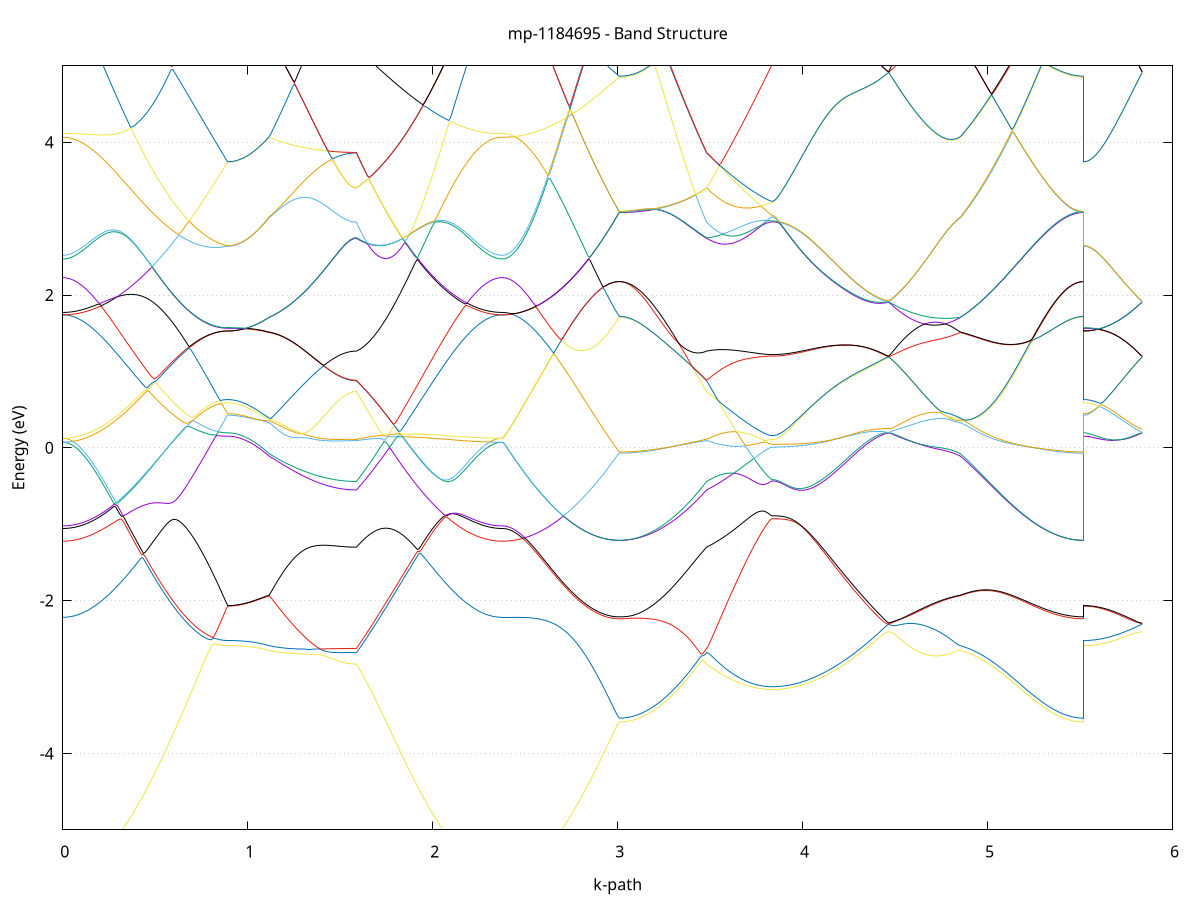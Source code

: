 set title 'mp-1184695 - Band Structure'
set xlabel 'k-path'
set ylabel 'Energy (eV)'
set grid y
set yrange [-5:5]
set terminal png size 800,600
set output 'mp-1184695_bands_gnuplot.png'
plot '-' using 1:2 with lines notitle, '-' using 1:2 with lines notitle, '-' using 1:2 with lines notitle, '-' using 1:2 with lines notitle, '-' using 1:2 with lines notitle, '-' using 1:2 with lines notitle, '-' using 1:2 with lines notitle, '-' using 1:2 with lines notitle, '-' using 1:2 with lines notitle, '-' using 1:2 with lines notitle, '-' using 1:2 with lines notitle, '-' using 1:2 with lines notitle, '-' using 1:2 with lines notitle, '-' using 1:2 with lines notitle, '-' using 1:2 with lines notitle, '-' using 1:2 with lines notitle, '-' using 1:2 with lines notitle, '-' using 1:2 with lines notitle, '-' using 1:2 with lines notitle, '-' using 1:2 with lines notitle, '-' using 1:2 with lines notitle, '-' using 1:2 with lines notitle, '-' using 1:2 with lines notitle, '-' using 1:2 with lines notitle, '-' using 1:2 with lines notitle, '-' using 1:2 with lines notitle, '-' using 1:2 with lines notitle, '-' using 1:2 with lines notitle, '-' using 1:2 with lines notitle, '-' using 1:2 with lines notitle, '-' using 1:2 with lines notitle, '-' using 1:2 with lines notitle, '-' using 1:2 with lines notitle, '-' using 1:2 with lines notitle, '-' using 1:2 with lines notitle, '-' using 1:2 with lines notitle, '-' using 1:2 with lines notitle, '-' using 1:2 with lines notitle, '-' using 1:2 with lines notitle, '-' using 1:2 with lines notitle, '-' using 1:2 with lines notitle, '-' using 1:2 with lines notitle, '-' using 1:2 with lines notitle, '-' using 1:2 with lines notitle, '-' using 1:2 with lines notitle, '-' using 1:2 with lines notitle, '-' using 1:2 with lines notitle, '-' using 1:2 with lines notitle
0.000000 -24.846989
0.009905 -24.846989
0.019810 -24.846989
0.029714 -24.846889
0.039619 -24.846889
0.049524 -24.846789
0.059429 -24.846689
0.069334 -24.846489
0.079238 -24.846389
0.089143 -24.846189
0.099048 -24.845989
0.108953 -24.845789
0.118857 -24.845589
0.128762 -24.845289
0.138667 -24.845089
0.148572 -24.844789
0.158477 -24.844489
0.168381 -24.844289
0.178286 -24.843889
0.188191 -24.843589
0.198096 -24.843289
0.208001 -24.842989
0.217905 -24.842689
0.227810 -24.842289
0.237715 -24.841989
0.247620 -24.841689
0.257524 -24.841289
0.267429 -24.840989
0.277334 -24.840589
0.287239 -24.840289
0.297144 -24.839989
0.307048 -24.839689
0.316953 -24.839289
0.326858 -24.838989
0.336763 -24.838689
0.346668 -24.838389
0.356572 -24.838189
0.366477 -24.838889
0.376382 -24.840089
0.386287 -24.841289
0.396192 -24.842389
0.406096 -24.843589
0.416001 -24.844789
0.425906 -24.845989
0.435811 -24.847189
0.445715 -24.848389
0.455620 -24.849589
0.465525 -24.850889
0.475430 -24.852089
0.485335 -24.853289
0.495239 -24.854489
0.505144 -24.855689
0.515049 -24.856889
0.524954 -24.858089
0.534859 -24.859189
0.544763 -24.860389
0.554668 -24.861489
0.564573 -24.862689
0.574478 -24.863789
0.584383 -24.864889
0.594287 -24.865989
0.604192 -24.866989
0.614097 -24.868089
0.624002 -24.869089
0.633906 -24.870089
0.643811 -24.870989
0.653716 -24.871989
0.663621 -24.872889
0.673526 -24.873789
0.683430 -24.874589
0.693335 -24.875389
0.703240 -24.876189
0.713145 -24.876989
0.723050 -24.877689
0.732954 -24.878389
0.742859 -24.878989
0.752764 -24.879589
0.762669 -24.880189
0.772573 -24.880689
0.782478 -24.881189
0.792383 -24.881589
0.802288 -24.881989
0.812193 -24.882389
0.822097 -24.882689
0.832002 -24.882989
0.841907 -24.883289
0.851812 -24.883389
0.861717 -24.883589
0.871621 -24.883689
0.881526 -24.883789
0.891431 -24.883789
0.891431 -24.883789
0.901194 -24.883689
0.910956 -24.883589
0.920719 -24.883289
0.930482 -24.882889
0.940245 -24.882389
0.950008 -24.881789
0.959770 -24.881189
0.969533 -24.880389
0.979296 -24.879489
0.989059 -24.878489
0.998821 -24.877389
1.008584 -24.876189
1.018347 -24.874989
1.028110 -24.873589
1.037873 -24.872189
1.047635 -24.870689
1.057398 -24.869089
1.067161 -24.867489
1.076924 -24.865789
1.086686 -24.864089
1.096449 -24.862289
1.106212 -24.860489
1.115975 -24.858689
1.115975 -24.858689
1.125799 -24.857289
1.135623 -24.855889
1.145447 -24.854489
1.155272 -24.853089
1.165096 -24.851689
1.174920 -24.850189
1.184744 -24.848789
1.194568 -24.847289
1.204392 -24.845889
1.214217 -24.844389
1.224041 -24.842989
1.233865 -24.841489
1.243689 -24.840089
1.253513 -24.838689
1.263337 -24.837289
1.273162 -24.835989
1.282986 -24.834689
1.292810 -24.833489
1.302634 -24.832289
1.312458 -24.831189
1.322282 -24.830189
1.332107 -24.829189
1.341931 -24.828289
1.351755 -24.827389
1.361579 -24.826589
1.371403 -24.825889
1.381228 -24.825189
1.391052 -24.824489
1.400876 -24.823789
1.410700 -24.823189
1.420524 -24.822589
1.430348 -24.821989
1.440173 -24.821489
1.449997 -24.820989
1.459821 -24.820489
1.469645 -24.819989
1.479469 -24.819589
1.489293 -24.819089
1.499118 -24.818789
1.508942 -24.818389
1.518766 -24.818089
1.528590 -24.817789
1.538414 -24.817589
1.548238 -24.817389
1.558063 -24.817189
1.567887 -24.817089
1.577711 -24.817089
1.587535 -24.816989
1.587535 -24.816989
1.597524 -24.816689
1.607513 -24.816289
1.617502 -24.815989
1.627490 -24.815689
1.637479 -24.815389
1.647468 -24.815089
1.657457 -24.814889
1.667445 -24.814689
1.677434 -24.814889
1.687423 -24.815589
1.697412 -24.816289
1.707401 -24.816889
1.717389 -24.817589
1.727378 -24.818289
1.737367 -24.818889
1.747356 -24.819589
1.757344 -24.820189
1.767333 -24.820889
1.777322 -24.821489
1.787311 -24.822189
1.797300 -24.822789
1.807288 -24.823389
1.817277 -24.824089
1.827266 -24.824689
1.837255 -24.825289
1.847243 -24.825889
1.857232 -24.826489
1.867221 -24.827089
1.877210 -24.827689
1.887199 -24.828289
1.897187 -24.828889
1.907176 -24.829489
1.917165 -24.830089
1.927154 -24.830689
1.937142 -24.831189
1.947131 -24.831789
1.957120 -24.832389
1.967109 -24.832889
1.977097 -24.833489
1.987086 -24.833989
1.997075 -24.834589
2.007064 -24.835089
2.017053 -24.835589
2.027041 -24.836189
2.037030 -24.836689
2.047019 -24.837189
2.057008 -24.837689
2.066996 -24.838189
2.076985 -24.838689
2.086974 -24.839189
2.096963 -24.839589
2.106952 -24.840089
2.116940 -24.840489
2.126929 -24.840989
2.136918 -24.841389
2.146907 -24.841789
2.156895 -24.842189
2.166884 -24.842589
2.176873 -24.842989
2.186862 -24.843389
2.196851 -24.843689
2.206839 -24.844089
2.216828 -24.844389
2.226817 -24.844689
2.236806 -24.844989
2.246794 -24.845289
2.256783 -24.845489
2.266772 -24.845789
2.276761 -24.845989
2.286750 -24.846189
2.296738 -24.846389
2.306727 -24.846489
2.316716 -24.846589
2.326705 -24.846789
2.336693 -24.846889
2.346682 -24.846889
2.356671 -24.846989
2.366660 -24.846989
2.376649 -24.846989
2.376649 -24.846989
2.386535 -24.846989
2.396421 -24.846889
2.406307 -24.846689
2.416193 -24.846489
2.426080 -24.846189
2.435966 -24.845889
2.445852 -24.845389
2.455738 -24.844889
2.465624 -24.844389
2.475511 -24.843789
2.485397 -24.843089
2.495283 -24.842389
2.505169 -24.841589
2.515055 -24.840789
2.524942 -24.839889
2.534828 -24.838989
2.544714 -24.837989
2.554600 -24.836989
2.564486 -24.835889
2.574373 -24.834789
2.584259 -24.833589
2.594145 -24.832389
2.604031 -24.831189
2.613917 -24.829889
2.623804 -24.828589
2.633690 -24.827289
2.643576 -24.825889
2.653462 -24.826389
2.663348 -24.827089
2.673235 -24.827789
2.683121 -24.828489
2.693007 -24.829289
2.702893 -24.829989
2.712779 -24.830689
2.722666 -24.831389
2.732552 -24.832089
2.742438 -24.832789
2.752324 -24.833389
2.762210 -24.834089
2.772097 -24.834789
2.781983 -24.835389
2.791869 -24.835989
2.801755 -24.836689
2.811641 -24.837289
2.821528 -24.837789
2.831414 -24.838389
2.841300 -24.838889
2.851186 -24.839389
2.861072 -24.839889
2.870959 -24.840389
2.880845 -24.840789
2.890731 -24.841189
2.900617 -24.841589
2.910503 -24.841889
2.920390 -24.842189
2.930276 -24.842489
2.940162 -24.842789
2.950048 -24.842989
2.959934 -24.843189
2.969821 -24.843289
2.979707 -24.843389
2.989593 -24.843489
2.999479 -24.843589
3.009365 -24.843589
3.009365 -24.843589
3.019190 -24.843589
3.029014 -24.843489
3.038838 -24.843389
3.048662 -24.843189
3.058486 -24.842989
3.068311 -24.842789
3.078135 -24.842489
3.087959 -24.842189
3.097783 -24.841889
3.107607 -24.841489
3.117431 -24.840989
3.127256 -24.840589
3.137080 -24.840089
3.146904 -24.839489
3.156728 -24.838989
3.166552 -24.838389
3.176376 -24.837689
3.186201 -24.837089
3.196025 -24.836389
3.205849 -24.835689
3.215673 -24.834989
3.225497 -24.834289
3.235322 -24.833589
3.245146 -24.832789
3.254970 -24.831989
3.264794 -24.831289
3.274618 -24.830489
3.284442 -24.829689
3.294267 -24.828989
3.304091 -24.828189
3.313915 -24.827389
3.323739 -24.826689
3.333563 -24.825889
3.343387 -24.825189
3.353212 -24.824489
3.363036 -24.823789
3.372860 -24.823089
3.382684 -24.822389
3.392508 -24.821789
3.402332 -24.821089
3.412157 -24.820489
3.421981 -24.819889
3.431805 -24.819389
3.441629 -24.818889
3.451453 -24.818389
3.461278 -24.817889
3.471102 -24.817489
3.480926 -24.816989
3.480926 -24.816989
3.490758 -24.816889
3.500591 -24.816789
3.510423 -24.816789
3.520256 -24.816789
3.530088 -24.816989
3.539920 -24.817189
3.549753 -24.817489
3.559585 -24.817889
3.569418 -24.818289
3.579250 -24.818689
3.589082 -24.819189
3.598915 -24.819689
3.608747 -24.820289
3.618580 -24.820789
3.628412 -24.821289
3.638245 -24.821789
3.648077 -24.822389
3.657909 -24.822889
3.667742 -24.823389
3.677574 -24.823889
3.687407 -24.824289
3.697239 -24.824789
3.707071 -24.825189
3.716904 -24.825589
3.726736 -24.825889
3.736569 -24.826289
3.746401 -24.826589
3.756234 -24.826889
3.766066 -24.827089
3.775898 -24.827289
3.785731 -24.827489
3.795563 -24.827689
3.805396 -24.827789
3.815228 -24.827889
3.825060 -24.827889
3.834893 -24.827889
3.834893 -24.827889
3.844742 -24.827989
3.854591 -24.827989
3.864440 -24.828089
3.874289 -24.828189
3.884138 -24.828389
3.893987 -24.828589
3.903836 -24.828789
3.913685 -24.829089
3.923534 -24.829289
3.933383 -24.829689
3.943232 -24.829989
3.953081 -24.830389
3.962930 -24.830789
3.972779 -24.831289
3.982628 -24.831789
3.992477 -24.832289
4.002326 -24.832789
4.012175 -24.833389
4.022024 -24.833889
4.031873 -24.834489
4.041722 -24.835189
4.051571 -24.835789
4.061420 -24.836489
4.071269 -24.837189
4.081118 -24.837889
4.090967 -24.838589
4.100816 -24.839289
4.110665 -24.839989
4.120514 -24.840689
4.130363 -24.841489
4.140212 -24.842189
4.150061 -24.842989
4.159910 -24.843689
4.169759 -24.844489
4.179608 -24.845189
4.189457 -24.845889
4.199306 -24.846689
4.209155 -24.847389
4.219004 -24.848089
4.228853 -24.848789
4.238702 -24.849389
4.248551 -24.850089
4.258400 -24.850689
4.268249 -24.851389
4.278098 -24.851989
4.287948 -24.852489
4.297797 -24.853089
4.307646 -24.853589
4.317495 -24.854089
4.327344 -24.854589
4.337193 -24.854989
4.347042 -24.855389
4.356891 -24.855789
4.366740 -24.856189
4.376589 -24.856489
4.386438 -24.856789
4.396287 -24.856989
4.406136 -24.857289
4.415985 -24.857489
4.425834 -24.857589
4.435683 -24.857689
4.445532 -24.857789
4.455381 -24.857889
4.465230 -24.857889
4.465230 -24.857889
4.475177 -24.858889
4.485124 -24.859989
4.495072 -24.860889
4.505019 -24.861889
4.514966 -24.862789
4.524914 -24.863689
4.534861 -24.864489
4.544809 -24.865289
4.554756 -24.865989
4.564703 -24.866689
4.574651 -24.867289
4.584598 -24.867789
4.594545 -24.868289
4.604493 -24.868789
4.614440 -24.869189
4.624387 -24.869489
4.634335 -24.869689
4.644282 -24.869889
4.654229 -24.869989
4.664177 -24.870089
4.674124 -24.869989
4.684071 -24.869889
4.694019 -24.869789
4.703966 -24.869589
4.713914 -24.869289
4.723861 -24.868889
4.733808 -24.868489
4.743756 -24.867889
4.753703 -24.867389
4.763650 -24.866789
4.773598 -24.866089
4.783545 -24.865289
4.793492 -24.864489
4.803440 -24.863689
4.813387 -24.862689
4.823334 -24.861789
4.833282 -24.860789
4.843229 -24.859689
4.853176 -24.858689
4.853176 -24.858689
4.863130 -24.856689
4.873083 -24.854789
4.883037 -24.852789
4.892991 -24.850889
4.902944 -24.848889
4.912898 -24.846989
4.922851 -24.845089
4.932805 -24.843089
4.942758 -24.841289
4.952712 -24.839389
4.962665 -24.837689
4.972619 -24.835889
4.982572 -24.834289
4.992526 -24.832789
5.002479 -24.832889
5.012433 -24.833089
5.022387 -24.833289
5.032340 -24.833389
5.042294 -24.833589
5.052247 -24.833789
5.062201 -24.833989
5.072154 -24.834189
5.082108 -24.834389
5.092061 -24.834589
5.102015 -24.834789
5.111968 -24.835089
5.121922 -24.835289
5.131876 -24.835489
5.141829 -24.835789
5.151783 -24.835989
5.161736 -24.836289
5.171690 -24.836589
5.181643 -24.836789
5.191597 -24.837089
5.201550 -24.837389
5.211504 -24.837689
5.221457 -24.837889
5.231411 -24.838189
5.241364 -24.838489
5.251318 -24.838789
5.261272 -24.839089
5.271225 -24.839289
5.281179 -24.839589
5.291132 -24.839889
5.301086 -24.840189
5.311039 -24.840389
5.320993 -24.840689
5.330946 -24.840889
5.340900 -24.841189
5.350853 -24.841389
5.360807 -24.841589
5.370760 -24.841889
5.380714 -24.842089
5.390668 -24.842289
5.400621 -24.842489
5.410575 -24.842589
5.420528 -24.842789
5.430482 -24.842889
5.440435 -24.843089
5.450389 -24.843189
5.460342 -24.843289
5.470296 -24.843389
5.480249 -24.843489
5.490203 -24.843489
5.500156 -24.843589
5.510110 -24.843589
5.520064 -24.843589
5.520064 -24.883789
5.529950 -24.883789
5.539836 -24.883689
5.549722 -24.883489
5.559608 -24.883289
5.569495 -24.882989
5.579381 -24.882689
5.589267 -24.882289
5.599153 -24.881889
5.609039 -24.881389
5.618926 -24.880789
5.628812 -24.880189
5.638698 -24.879489
5.648584 -24.878789
5.658470 -24.877989
5.668357 -24.877189
5.678243 -24.876289
5.688129 -24.875389
5.698015 -24.874389
5.707901 -24.873389
5.717788 -24.872389
5.727674 -24.871289
5.737560 -24.870189
5.747446 -24.869089
5.757332 -24.867889
5.767219 -24.866689
5.777105 -24.865489
5.786991 -24.864289
5.796877 -24.862989
5.806763 -24.861789
5.816650 -24.860489
5.826536 -24.859189
5.836422 -24.857889
e
0.000000 -24.814689
0.009905 -24.814689
0.019810 -24.814689
0.029714 -24.814789
0.039619 -24.814989
0.049524 -24.815189
0.059429 -24.815389
0.069334 -24.815589
0.079238 -24.815889
0.089143 -24.816289
0.099048 -24.816589
0.108953 -24.816989
0.118857 -24.817489
0.128762 -24.817989
0.138667 -24.818489
0.148572 -24.819089
0.158477 -24.819689
0.168381 -24.820289
0.178286 -24.820889
0.188191 -24.821589
0.198096 -24.822389
0.208001 -24.823089
0.217905 -24.823889
0.227810 -24.824789
0.237715 -24.825589
0.247620 -24.826489
0.257524 -24.827389
0.267429 -24.828289
0.277334 -24.829289
0.287239 -24.830289
0.297144 -24.831289
0.307048 -24.832289
0.316953 -24.833389
0.326858 -24.834489
0.336763 -24.835589
0.346668 -24.836689
0.356572 -24.837789
0.366477 -24.837889
0.376382 -24.837689
0.386287 -24.837389
0.396192 -24.837189
0.406096 -24.836989
0.416001 -24.836789
0.425906 -24.836689
0.435811 -24.836489
0.445715 -24.836389
0.455620 -24.836289
0.465525 -24.836189
0.475430 -24.836089
0.485335 -24.835989
0.495239 -24.835989
0.505144 -24.835989
0.515049 -24.835989
0.524954 -24.835989
0.534859 -24.835989
0.544763 -24.835989
0.554668 -24.836089
0.564573 -24.836189
0.574478 -24.836289
0.584383 -24.836389
0.594287 -24.836489
0.604192 -24.836589
0.614097 -24.836689
0.624002 -24.836889
0.633906 -24.836989
0.643811 -24.837189
0.653716 -24.837289
0.663621 -24.837489
0.673526 -24.837689
0.683430 -24.837789
0.693335 -24.837989
0.703240 -24.838189
0.713145 -24.838389
0.723050 -24.838489
0.732954 -24.838689
0.742859 -24.838889
0.752764 -24.838989
0.762669 -24.839189
0.772573 -24.839289
0.782478 -24.839389
0.792383 -24.839589
0.802288 -24.839689
0.812193 -24.839789
0.822097 -24.839889
0.832002 -24.839989
0.841907 -24.839989
0.851812 -24.840089
0.861717 -24.840089
0.871621 -24.840189
0.881526 -24.840189
0.891431 -24.840189
0.891431 -24.840189
0.901194 -24.840189
0.910956 -24.840089
0.920719 -24.839989
0.930482 -24.839889
0.940245 -24.839689
0.950008 -24.839389
0.959770 -24.839189
0.969533 -24.838789
0.979296 -24.838489
0.989059 -24.838089
0.998821 -24.837589
1.008584 -24.837189
1.018347 -24.836689
1.028110 -24.836089
1.037873 -24.835589
1.047635 -24.834889
1.057398 -24.834289
1.067161 -24.833589
1.076924 -24.832889
1.086686 -24.832189
1.096449 -24.831489
1.106212 -24.831289
1.115975 -24.831389
1.115975 -24.831389
1.125799 -24.831389
1.135623 -24.831389
1.145447 -24.831389
1.155272 -24.831289
1.165096 -24.831189
1.174920 -24.830989
1.184744 -24.830789
1.194568 -24.830589
1.204392 -24.830289
1.214217 -24.829989
1.224041 -24.829689
1.233865 -24.829389
1.243689 -24.828989
1.253513 -24.828489
1.263337 -24.827989
1.273162 -24.827489
1.282986 -24.826889
1.292810 -24.826289
1.302634 -24.825689
1.312458 -24.824989
1.322282 -24.824189
1.332107 -24.823389
1.341931 -24.822589
1.351755 -24.821689
1.361579 -24.820789
1.371403 -24.819889
1.381228 -24.818989
1.391052 -24.818089
1.400876 -24.817289
1.410700 -24.816389
1.420524 -24.815589
1.430348 -24.814889
1.440173 -24.814189
1.449997 -24.813489
1.459821 -24.812889
1.469645 -24.812289
1.479469 -24.811789
1.489293 -24.811289
1.499118 -24.810789
1.508942 -24.810389
1.518766 -24.810089
1.528590 -24.809789
1.538414 -24.809589
1.548238 -24.809289
1.558063 -24.809189
1.567887 -24.809089
1.577711 -24.808989
1.587535 -24.808989
1.587535 -24.808989
1.597524 -24.809489
1.607513 -24.810189
1.617502 -24.810889
1.627490 -24.811589
1.637479 -24.812189
1.647468 -24.812889
1.657457 -24.813589
1.667445 -24.814289
1.677434 -24.814589
1.687423 -24.814389
1.697412 -24.814289
1.707401 -24.814189
1.717389 -24.814189
1.727378 -24.814089
1.737367 -24.814089
1.747356 -24.814089
1.757344 -24.814089
1.767333 -24.814089
1.777322 -24.814189
1.787311 -24.814189
1.797300 -24.814289
1.807288 -24.814289
1.817277 -24.814389
1.827266 -24.814489
1.837255 -24.814589
1.847243 -24.814689
1.857232 -24.814689
1.867221 -24.814789
1.877210 -24.814889
1.887199 -24.814989
1.897187 -24.815089
1.907176 -24.815189
1.917165 -24.815289
1.927154 -24.815389
1.937142 -24.815489
1.947131 -24.815489
1.957120 -24.815589
1.967109 -24.815689
1.977097 -24.815689
1.987086 -24.815789
1.997075 -24.815789
2.007064 -24.815889
2.017053 -24.815889
2.027041 -24.815889
2.037030 -24.815889
2.047019 -24.815889
2.057008 -24.815889
2.066996 -24.815889
2.076985 -24.815889
2.086974 -24.815889
2.096963 -24.815889
2.106952 -24.815789
2.116940 -24.815789
2.126929 -24.815689
2.136918 -24.815689
2.146907 -24.815589
2.156895 -24.815589
2.166884 -24.815489
2.176873 -24.815489
2.186862 -24.815389
2.196851 -24.815389
2.206839 -24.815289
2.216828 -24.815189
2.226817 -24.815189
2.236806 -24.815089
2.246794 -24.815089
2.256783 -24.814989
2.266772 -24.814989
2.276761 -24.814889
2.286750 -24.814889
2.296738 -24.814789
2.306727 -24.814789
2.316716 -24.814789
2.326705 -24.814689
2.336693 -24.814689
2.346682 -24.814689
2.356671 -24.814689
2.366660 -24.814689
2.376649 -24.814689
2.376649 -24.814689
2.386535 -24.814689
2.396421 -24.814689
2.406307 -24.814789
2.416193 -24.814889
2.426080 -24.815089
2.435966 -24.815289
2.445852 -24.815489
2.455738 -24.815789
2.465624 -24.816089
2.475511 -24.816389
2.485397 -24.816689
2.495283 -24.817089
2.505169 -24.817489
2.515055 -24.817989
2.524942 -24.818489
2.534828 -24.818989
2.544714 -24.819489
2.554600 -24.819989
2.564486 -24.820589
2.574373 -24.821189
2.584259 -24.821789
2.594145 -24.822389
2.604031 -24.822989
2.613917 -24.823689
2.623804 -24.824389
2.633690 -24.824989
2.643576 -24.825689
2.653462 -24.826389
2.663348 -24.827089
2.673235 -24.827789
2.683121 -24.828489
2.693007 -24.829289
2.702893 -24.829989
2.712779 -24.830689
2.722666 -24.831389
2.732552 -24.832089
2.742438 -24.832789
2.752324 -24.833389
2.762210 -24.834089
2.772097 -24.834789
2.781983 -24.835389
2.791869 -24.835989
2.801755 -24.836689
2.811641 -24.837189
2.821528 -24.837789
2.831414 -24.838389
2.841300 -24.838889
2.851186 -24.839389
2.861072 -24.839889
2.870959 -24.840389
2.880845 -24.840789
2.890731 -24.841189
2.900617 -24.841589
2.910503 -24.841889
2.920390 -24.842189
2.930276 -24.842489
2.940162 -24.842789
2.950048 -24.842989
2.959934 -24.843189
2.969821 -24.843289
2.979707 -24.843389
2.989593 -24.843489
2.999479 -24.843589
3.009365 -24.843589
3.009365 -24.843589
3.019190 -24.843589
3.029014 -24.843489
3.038838 -24.843389
3.048662 -24.843189
3.058486 -24.842989
3.068311 -24.842789
3.078135 -24.842489
3.087959 -24.842189
3.097783 -24.841789
3.107607 -24.841389
3.117431 -24.840989
3.127256 -24.840489
3.137080 -24.839989
3.146904 -24.839389
3.156728 -24.838889
3.166552 -24.838189
3.176376 -24.837589
3.186201 -24.836889
3.196025 -24.836089
3.205849 -24.835389
3.215673 -24.834589
3.225497 -24.833789
3.235322 -24.832989
3.245146 -24.832089
3.254970 -24.831189
3.264794 -24.830289
3.274618 -24.829389
3.284442 -24.828489
3.294267 -24.827489
3.304091 -24.826489
3.313915 -24.825589
3.323739 -24.824589
3.333563 -24.823589
3.343387 -24.822589
3.353212 -24.821589
3.363036 -24.820489
3.372860 -24.819489
3.382684 -24.818489
3.392508 -24.817489
3.402332 -24.816489
3.412157 -24.815489
3.421981 -24.814589
3.431805 -24.813589
3.441629 -24.812589
3.451453 -24.811689
3.461278 -24.810789
3.471102 -24.809889
3.480926 -24.808989
3.480926 -24.808989
3.490758 -24.809089
3.500591 -24.809389
3.510423 -24.809589
3.520256 -24.809689
3.530088 -24.809789
3.539920 -24.809789
3.549753 -24.809689
3.559585 -24.809589
3.569418 -24.809389
3.579250 -24.809189
3.589082 -24.808989
3.598915 -24.808789
3.608747 -24.808489
3.618580 -24.808189
3.628412 -24.807989
3.638245 -24.807689
3.648077 -24.807489
3.657909 -24.807189
3.667742 -24.806889
3.677574 -24.806689
3.687407 -24.806489
3.697239 -24.806189
3.707071 -24.805989
3.716904 -24.805789
3.726736 -24.805589
3.736569 -24.805489
3.746401 -24.805289
3.756234 -24.805189
3.766066 -24.804989
3.775898 -24.804889
3.785731 -24.804789
3.795563 -24.804689
3.805396 -24.804689
3.815228 -24.804589
3.825060 -24.804589
3.834893 -24.804589
3.834893 -24.804589
3.844742 -24.804589
3.854591 -24.804689
3.864440 -24.804789
3.874289 -24.804889
3.884138 -24.805089
3.893987 -24.805389
3.903836 -24.805589
3.913685 -24.805889
3.923534 -24.806289
3.933383 -24.806589
3.943232 -24.807089
3.953081 -24.807489
3.962930 -24.807989
3.972779 -24.808489
3.982628 -24.808989
3.992477 -24.809589
4.002326 -24.810189
4.012175 -24.810789
4.022024 -24.811789
4.031873 -24.813089
4.041722 -24.814389
4.051571 -24.815789
4.061420 -24.817089
4.071269 -24.818489
4.081118 -24.819989
4.090967 -24.821389
4.100816 -24.822789
4.110665 -24.824289
4.120514 -24.825789
4.130363 -24.827189
4.140212 -24.828689
4.150061 -24.830089
4.159910 -24.831589
4.169759 -24.832989
4.179608 -24.834389
4.189457 -24.835789
4.199306 -24.837189
4.209155 -24.838489
4.219004 -24.839889
4.228853 -24.841089
4.238702 -24.842389
4.248551 -24.843589
4.258400 -24.844789
4.268249 -24.845989
4.278098 -24.847089
4.287948 -24.848089
4.297797 -24.849089
4.307646 -24.850089
4.317495 -24.850989
4.327344 -24.851889
4.337193 -24.852689
4.347042 -24.853389
4.356891 -24.854089
4.366740 -24.854789
4.376589 -24.855389
4.386438 -24.855889
4.396287 -24.856389
4.406136 -24.856789
4.415985 -24.857089
4.425834 -24.857389
4.435683 -24.857589
4.445532 -24.857789
4.455381 -24.857889
4.465230 -24.857889
4.465230 -24.857889
4.475177 -24.856789
4.485124 -24.855689
4.495072 -24.854689
4.505019 -24.853589
4.514966 -24.852489
4.524914 -24.851389
4.534861 -24.850389
4.544809 -24.849289
4.554756 -24.848289
4.564703 -24.847189
4.574651 -24.846189
4.584598 -24.845189
4.594545 -24.844189
4.604493 -24.843289
4.614440 -24.842389
4.624387 -24.841489
4.634335 -24.840589
4.644282 -24.839789
4.654229 -24.838989
4.664177 -24.838189
4.674124 -24.837489
4.684071 -24.836789
4.694019 -24.836089
4.703966 -24.835489
4.713914 -24.834889
4.723861 -24.834589
4.733808 -24.834289
4.743756 -24.833989
4.753703 -24.833789
4.763650 -24.833489
4.773598 -24.833089
4.783545 -24.832789
4.793492 -24.832389
4.803440 -24.832089
4.813387 -24.831689
4.823334 -24.831489
4.833282 -24.831389
4.843229 -24.831389
4.853176 -24.831389
4.853176 -24.831389
4.863130 -24.831489
4.873083 -24.831489
4.883037 -24.831589
4.892991 -24.831689
4.902944 -24.831789
4.912898 -24.831789
4.922851 -24.831889
4.932805 -24.831989
4.942758 -24.832089
4.952712 -24.832289
4.962665 -24.832389
4.972619 -24.832489
4.982572 -24.832589
4.992526 -24.832589
5.002479 -24.831089
5.012433 -24.829689
5.022387 -24.828289
5.032340 -24.826989
5.042294 -24.825889
5.052247 -24.824789
5.062201 -24.823789
5.072154 -24.822989
5.082108 -24.822189
5.092061 -24.821589
5.102015 -24.820989
5.111968 -24.820589
5.121922 -24.820289
5.131876 -24.820089
5.141829 -24.819989
5.151783 -24.819989
5.161736 -24.820089
5.171690 -24.820289
5.181643 -24.820589
5.191597 -24.820989
5.201550 -24.821489
5.211504 -24.821989
5.221457 -24.822689
5.231411 -24.823389
5.241364 -24.824089
5.251318 -24.824889
5.261272 -24.825789
5.271225 -24.826589
5.281179 -24.827589
5.291132 -24.828489
5.301086 -24.829489
5.311039 -24.830389
5.320993 -24.831389
5.330946 -24.832389
5.340900 -24.833389
5.350853 -24.834289
5.360807 -24.835189
5.370760 -24.836089
5.380714 -24.836989
5.390668 -24.837889
5.400621 -24.838589
5.410575 -24.839389
5.420528 -24.840089
5.430482 -24.840689
5.440435 -24.841289
5.450389 -24.841789
5.460342 -24.842289
5.470296 -24.842689
5.480249 -24.842989
5.490203 -24.843289
5.500156 -24.843389
5.510110 -24.843589
5.520064 -24.843589
5.520064 -24.840189
5.529950 -24.840189
5.539836 -24.840189
5.549722 -24.840089
5.559608 -24.840089
5.569495 -24.839989
5.579381 -24.839889
5.589267 -24.839789
5.599153 -24.839689
5.609039 -24.839489
5.618926 -24.839389
5.628812 -24.839189
5.638698 -24.839089
5.648584 -24.838889
5.658470 -24.838689
5.668357 -24.838589
5.678243 -24.838889
5.688129 -24.839889
5.698015 -24.840889
5.707901 -24.841889
5.717788 -24.842989
5.727674 -24.844189
5.737560 -24.845289
5.747446 -24.846489
5.757332 -24.847689
5.767219 -24.848889
5.777105 -24.850189
5.786991 -24.851389
5.796877 -24.852689
5.806763 -24.853989
5.816650 -24.855289
5.826536 -24.856589
5.836422 -24.857889
e
0.000000 -24.814689
0.009905 -24.814589
0.019810 -24.814489
0.029714 -24.814389
0.039619 -24.814189
0.049524 -24.813889
0.059429 -24.813589
0.069334 -24.813189
0.079238 -24.812789
0.089143 -24.812289
0.099048 -24.811689
0.108953 -24.811089
0.118857 -24.810489
0.128762 -24.809889
0.138667 -24.809089
0.148572 -24.808389
0.158477 -24.807589
0.168381 -24.806889
0.178286 -24.806089
0.188191 -24.805189
0.198096 -24.804389
0.208001 -24.803489
0.217905 -24.802689
0.227810 -24.801889
0.237715 -24.800989
0.247620 -24.800189
0.257524 -24.799389
0.267429 -24.798589
0.277334 -24.797889
0.287239 -24.797189
0.297144 -24.796489
0.307048 -24.795889
0.316953 -24.795289
0.326858 -24.794689
0.336763 -24.794189
0.346668 -24.793789
0.356572 -24.793489
0.366477 -24.793189
0.376382 -24.792889
0.386287 -24.792789
0.396192 -24.792689
0.406096 -24.792689
0.416001 -24.792689
0.425906 -24.792789
0.435811 -24.793089
0.445715 -24.793289
0.455620 -24.793689
0.465525 -24.794089
0.475430 -24.794589
0.485335 -24.795189
0.495239 -24.795889
0.505144 -24.796589
0.515049 -24.797289
0.524954 -24.798189
0.534859 -24.799089
0.544763 -24.799989
0.554668 -24.800989
0.564573 -24.802089
0.574478 -24.803089
0.584383 -24.804289
0.594287 -24.805389
0.604192 -24.806589
0.614097 -24.807789
0.624002 -24.808989
0.633906 -24.810189
0.643811 -24.811389
0.653716 -24.812689
0.663621 -24.813889
0.673526 -24.815089
0.683430 -24.816289
0.693335 -24.817489
0.703240 -24.818589
0.713145 -24.819689
0.723050 -24.820789
0.732954 -24.821889
0.742859 -24.822889
0.752764 -24.823889
0.762669 -24.824789
0.772573 -24.825589
0.782478 -24.826389
0.792383 -24.827189
0.802288 -24.827889
0.812193 -24.828489
0.822097 -24.829089
0.832002 -24.829489
0.841907 -24.829889
0.851812 -24.830289
0.861717 -24.830489
0.871621 -24.830689
0.881526 -24.830889
0.891431 -24.830889
0.891431 -24.830889
0.901194 -24.830889
0.910956 -24.830889
0.920719 -24.830889
0.930482 -24.830889
0.940245 -24.830889
0.950008 -24.830889
0.959770 -24.830889
0.969533 -24.830889
0.979296 -24.830889
0.989059 -24.830989
0.998821 -24.830989
1.008584 -24.830989
1.018347 -24.830989
1.028110 -24.830989
1.037873 -24.831089
1.047635 -24.831089
1.057398 -24.831089
1.067161 -24.831189
1.076924 -24.831189
1.086686 -24.831189
1.096449 -24.831289
1.106212 -24.830689
1.115975 -24.829889
1.115975 -24.829889
1.125799 -24.829389
1.135623 -24.828789
1.145447 -24.828189
1.155272 -24.827589
1.165096 -24.826989
1.174920 -24.826289
1.184744 -24.825689
1.194568 -24.825089
1.204392 -24.824489
1.214217 -24.823789
1.224041 -24.823189
1.233865 -24.822589
1.243689 -24.821889
1.253513 -24.821289
1.263337 -24.820689
1.273162 -24.820089
1.282986 -24.819489
1.292810 -24.818889
1.302634 -24.818289
1.312458 -24.817689
1.322282 -24.817089
1.332107 -24.816589
1.341931 -24.815989
1.351755 -24.815489
1.361579 -24.814989
1.371403 -24.814489
1.381228 -24.813989
1.391052 -24.813589
1.400876 -24.813089
1.410700 -24.812689
1.420524 -24.812289
1.430348 -24.811889
1.440173 -24.811589
1.449997 -24.811189
1.459821 -24.810889
1.469645 -24.810589
1.479469 -24.810289
1.489293 -24.810089
1.499118 -24.809789
1.508942 -24.809589
1.518766 -24.809489
1.528590 -24.809289
1.538414 -24.809189
1.548238 -24.809089
1.558063 -24.808989
1.567887 -24.808889
1.577711 -24.808889
1.587535 -24.808889
1.587535 -24.808889
1.597524 -24.808089
1.607513 -24.807289
1.617502 -24.806389
1.627490 -24.805589
1.637479 -24.804889
1.647468 -24.804089
1.657457 -24.803389
1.667445 -24.802789
1.677434 -24.802089
1.687423 -24.801489
1.697412 -24.800989
1.707401 -24.800389
1.717389 -24.799889
1.727378 -24.799489
1.737367 -24.799089
1.747356 -24.798689
1.757344 -24.798389
1.767333 -24.798089
1.777322 -24.797789
1.787311 -24.797589
1.797300 -24.797389
1.807288 -24.797289
1.817277 -24.797189
1.827266 -24.797089
1.837255 -24.797089
1.847243 -24.797089
1.857232 -24.797089
1.867221 -24.797189
1.877210 -24.797289
1.887199 -24.797489
1.897187 -24.797689
1.907176 -24.797889
1.917165 -24.798089
1.927154 -24.798389
1.937142 -24.798689
1.947131 -24.798989
1.957120 -24.799389
1.967109 -24.799789
1.977097 -24.800089
1.987086 -24.800589
1.997075 -24.800989
2.007064 -24.801389
2.017053 -24.801889
2.027041 -24.802289
2.037030 -24.802789
2.047019 -24.803289
2.057008 -24.803789
2.066996 -24.804289
2.076985 -24.804789
2.086974 -24.805289
2.096963 -24.805789
2.106952 -24.806289
2.116940 -24.806789
2.126929 -24.807289
2.136918 -24.807789
2.146907 -24.808289
2.156895 -24.808789
2.166884 -24.809289
2.176873 -24.809689
2.186862 -24.810189
2.196851 -24.810589
2.206839 -24.810989
2.216828 -24.811389
2.226817 -24.811789
2.236806 -24.812089
2.246794 -24.812489
2.256783 -24.812789
2.266772 -24.813089
2.276761 -24.813289
2.286750 -24.813589
2.296738 -24.813789
2.306727 -24.813989
2.316716 -24.814189
2.326705 -24.814289
2.336693 -24.814389
2.346682 -24.814489
2.356671 -24.814589
2.366660 -24.814589
2.376649 -24.814689
2.376649 -24.814689
2.386535 -24.814689
2.396421 -24.814689
2.406307 -24.814789
2.416193 -24.814889
2.426080 -24.815089
2.435966 -24.815289
2.445852 -24.815489
2.455738 -24.815789
2.465624 -24.816089
2.475511 -24.816389
2.485397 -24.816689
2.495283 -24.817089
2.505169 -24.817489
2.515055 -24.817989
2.524942 -24.818489
2.534828 -24.818989
2.544714 -24.819489
2.554600 -24.819989
2.564486 -24.820589
2.574373 -24.821189
2.584259 -24.821789
2.594145 -24.822389
2.604031 -24.822989
2.613917 -24.823689
2.623804 -24.824389
2.633690 -24.824989
2.643576 -24.825689
2.653462 -24.824589
2.663348 -24.823189
2.673235 -24.821789
2.683121 -24.820389
2.693007 -24.818989
2.702893 -24.817589
2.712779 -24.816089
2.722666 -24.814689
2.732552 -24.813289
2.742438 -24.811889
2.752324 -24.810489
2.762210 -24.809189
2.772097 -24.807789
2.781983 -24.806489
2.791869 -24.805189
2.801755 -24.803889
2.811641 -24.802689
2.821528 -24.801489
2.831414 -24.800289
2.841300 -24.799189
2.851186 -24.798189
2.861072 -24.797089
2.870959 -24.796189
2.880845 -24.795289
2.890731 -24.794389
2.900617 -24.793589
2.910503 -24.792889
2.920390 -24.792189
2.930276 -24.791589
2.940162 -24.791089
2.950048 -24.790589
2.959934 -24.790189
2.969821 -24.789889
2.979707 -24.789589
2.989593 -24.789389
2.999479 -24.789289
3.009365 -24.789289
3.009365 -24.789289
3.019190 -24.789289
3.029014 -24.789289
3.038838 -24.789389
3.048662 -24.789389
3.058486 -24.789489
3.068311 -24.789589
3.078135 -24.789789
3.087959 -24.789889
3.097783 -24.790089
3.107607 -24.790289
3.117431 -24.790489
3.127256 -24.790689
3.137080 -24.790989
3.146904 -24.791289
3.156728 -24.791489
3.166552 -24.791889
3.176376 -24.792189
3.186201 -24.792489
3.196025 -24.792889
3.205849 -24.793289
3.215673 -24.793589
3.225497 -24.794089
3.235322 -24.794489
3.245146 -24.794889
3.254970 -24.795389
3.264794 -24.795789
3.274618 -24.796289
3.284442 -24.796789
3.294267 -24.797289
3.304091 -24.797889
3.313915 -24.798389
3.323739 -24.798989
3.333563 -24.799489
3.343387 -24.800089
3.353212 -24.800689
3.363036 -24.801289
3.372860 -24.801889
3.382684 -24.802489
3.392508 -24.803089
3.402332 -24.803689
3.412157 -24.804289
3.421981 -24.804989
3.431805 -24.805589
3.441629 -24.806189
3.451453 -24.806889
3.461278 -24.807489
3.471102 -24.808189
3.480926 -24.808889
3.480926 -24.808889
3.490758 -24.808589
3.500591 -24.808189
3.510423 -24.807789
3.520256 -24.807389
3.530088 -24.806989
3.539920 -24.806489
3.549753 -24.806089
3.559585 -24.805689
3.569418 -24.805289
3.579250 -24.804889
3.589082 -24.804489
3.598915 -24.804089
3.608747 -24.803689
3.618580 -24.803289
3.628412 -24.802889
3.638245 -24.802589
3.648077 -24.802189
3.657909 -24.801789
3.667742 -24.801489
3.677574 -24.801189
3.687407 -24.800889
3.697239 -24.800589
3.707071 -24.800289
3.716904 -24.799989
3.726736 -24.799789
3.736569 -24.799589
3.746401 -24.799389
3.756234 -24.799189
3.766066 -24.798989
3.775898 -24.798889
3.785731 -24.798789
3.795563 -24.798689
3.805396 -24.798589
3.815228 -24.798489
3.825060 -24.798489
3.834893 -24.798489
3.834893 -24.798489
3.844742 -24.798489
3.854591 -24.798589
3.864440 -24.798789
3.874289 -24.799089
3.884138 -24.799489
3.893987 -24.799889
3.903836 -24.800489
3.913685 -24.801089
3.923534 -24.801689
3.933383 -24.802489
3.943232 -24.803289
3.953081 -24.804089
3.962930 -24.805089
3.972779 -24.806089
3.982628 -24.807089
3.992477 -24.808189
4.002326 -24.809389
4.012175 -24.810589
4.022024 -24.811489
4.031873 -24.812089
4.041722 -24.812789
4.051571 -24.813489
4.061420 -24.814189
4.071269 -24.814889
4.081118 -24.815689
4.090967 -24.816389
4.100816 -24.817189
4.110665 -24.817989
4.120514 -24.818689
4.130363 -24.819489
4.140212 -24.820289
4.150061 -24.820989
4.159910 -24.821789
4.169759 -24.822589
4.179608 -24.823289
4.189457 -24.824089
4.199306 -24.824789
4.209155 -24.825589
4.219004 -24.826289
4.228853 -24.826989
4.238702 -24.827689
4.248551 -24.828389
4.258400 -24.828989
4.268249 -24.829689
4.278098 -24.830289
4.287948 -24.830889
4.297797 -24.831389
4.307646 -24.831989
4.317495 -24.832489
4.327344 -24.832989
4.337193 -24.833489
4.347042 -24.833889
4.356891 -24.834289
4.366740 -24.834689
4.376589 -24.834989
4.386438 -24.835289
4.396287 -24.835589
4.406136 -24.835889
4.415985 -24.836089
4.425834 -24.836189
4.435683 -24.836389
4.445532 -24.836489
4.455381 -24.836489
4.465230 -24.836489
4.465230 -24.836489
4.475177 -24.836489
4.485124 -24.836489
4.495072 -24.836489
4.505019 -24.836489
4.514966 -24.836489
4.524914 -24.836489
4.534861 -24.836489
4.544809 -24.836489
4.554756 -24.836489
4.564703 -24.836389
4.574651 -24.836389
4.584598 -24.836389
4.594545 -24.836289
4.604493 -24.836289
4.614440 -24.836189
4.624387 -24.836089
4.634335 -24.835989
4.644282 -24.835889
4.654229 -24.835789
4.664177 -24.835689
4.674124 -24.835489
4.684071 -24.835389
4.694019 -24.835189
4.703966 -24.834989
4.713914 -24.834789
4.723861 -24.834389
4.733808 -24.833889
4.743756 -24.833489
4.753703 -24.833089
4.763650 -24.832689
4.773598 -24.832389
4.783545 -24.832089
4.793492 -24.831889
4.803440 -24.831689
4.813387 -24.831589
4.823334 -24.831289
4.833282 -24.830789
4.843229 -24.830389
4.853176 -24.829889
4.853176 -24.829889
4.863130 -24.829089
4.873083 -24.828289
4.883037 -24.827389
4.892991 -24.826489
4.902944 -24.825689
4.912898 -24.824789
4.922851 -24.823789
4.932805 -24.822889
4.942758 -24.821989
4.952712 -24.821089
4.962665 -24.820189
4.972619 -24.819189
4.982572 -24.818289
4.992526 -24.817389
5.002479 -24.816389
5.012433 -24.815489
5.022387 -24.814589
5.032340 -24.813689
5.042294 -24.812789
5.052247 -24.811889
5.062201 -24.810989
5.072154 -24.810089
5.082108 -24.809189
5.092061 -24.808389
5.102015 -24.807589
5.111968 -24.806689
5.121922 -24.805889
5.131876 -24.805089
5.141829 -24.804289
5.151783 -24.803589
5.161736 -24.802789
5.171690 -24.802089
5.181643 -24.801389
5.191597 -24.800689
5.201550 -24.799989
5.211504 -24.799389
5.221457 -24.798689
5.231411 -24.798089
5.241364 -24.797489
5.251318 -24.796889
5.261272 -24.796389
5.271225 -24.795889
5.281179 -24.795289
5.291132 -24.794789
5.301086 -24.794389
5.311039 -24.793889
5.320993 -24.793489
5.330946 -24.793089
5.340900 -24.792689
5.350853 -24.792289
5.360807 -24.791989
5.370760 -24.791589
5.380714 -24.791289
5.390668 -24.791089
5.400621 -24.790789
5.410575 -24.790589
5.420528 -24.790289
5.430482 -24.790089
5.440435 -24.789989
5.450389 -24.789789
5.460342 -24.789689
5.470296 -24.789489
5.480249 -24.789389
5.490203 -24.789389
5.500156 -24.789289
5.510110 -24.789289
5.520064 -24.789289
5.520064 -24.830889
5.529950 -24.830889
5.539836 -24.830989
5.549722 -24.831189
5.559608 -24.831389
5.569495 -24.831689
5.579381 -24.832089
5.589267 -24.832489
5.599153 -24.832989
5.609039 -24.833489
5.618926 -24.834089
5.628812 -24.834789
5.638698 -24.835489
5.648584 -24.836289
5.658470 -24.837089
5.668357 -24.837989
5.678243 -24.838389
5.688129 -24.838189
5.698015 -24.837989
5.707901 -24.837789
5.717788 -24.837689
5.727674 -24.837489
5.737560 -24.837389
5.747446 -24.837189
5.757332 -24.837089
5.767219 -24.836989
5.777105 -24.836789
5.786991 -24.836789
5.796877 -24.836689
5.806763 -24.836589
5.816650 -24.836589
5.826536 -24.836489
5.836422 -24.836489
e
0.000000 -24.227189
0.009905 -24.227489
0.019810 -24.228189
0.029714 -24.229289
0.039619 -24.230789
0.049524 -24.232489
0.059429 -24.234489
0.069334 -24.236689
0.079238 -24.238989
0.089143 -24.241389
0.099048 -24.243789
0.108953 -24.246289
0.118857 -24.248889
0.128762 -24.251389
0.138667 -24.253989
0.148572 -24.256489
0.158477 -24.259089
0.168381 -24.261589
0.178286 -24.264089
0.188191 -24.266489
0.198096 -24.268989
0.208001 -24.271389
0.217905 -24.273689
0.227810 -24.275989
0.237715 -24.278189
0.247620 -24.280389
0.257524 -24.282489
0.267429 -24.284589
0.277334 -24.286589
0.287239 -24.288589
0.297144 -24.290389
0.307048 -24.292189
0.316953 -24.293989
0.326858 -24.295589
0.336763 -24.297189
0.346668 -24.298689
0.356572 -24.300089
0.366477 -24.301489
0.376382 -24.302789
0.386287 -24.303989
0.396192 -24.305089
0.406096 -24.306089
0.416001 -24.307089
0.425906 -24.307989
0.435811 -24.308789
0.445715 -24.309489
0.455620 -24.310189
0.465525 -24.310689
0.475430 -24.311189
0.485335 -24.311689
0.495239 -24.311989
0.505144 -24.312289
0.515049 -24.312489
0.524954 -24.312689
0.534859 -24.312689
0.544763 -24.312789
0.554668 -24.312689
0.564573 -24.312589
0.574478 -24.312489
0.584383 -24.312289
0.594287 -24.311989
0.604192 -24.311689
0.614097 -24.311389
0.624002 -24.310989
0.633906 -24.310589
0.643811 -24.310189
0.653716 -24.309789
0.663621 -24.309289
0.673526 -24.308789
0.683430 -24.308289
0.693335 -24.307789
0.703240 -24.307289
0.713145 -24.306689
0.723050 -24.306189
0.732954 -24.305689
0.742859 -24.305189
0.752764 -24.304689
0.762669 -24.304189
0.772573 -24.303789
0.782478 -24.303389
0.792383 -24.302989
0.802288 -24.302589
0.812193 -24.302189
0.822097 -24.301889
0.832002 -24.301689
0.841907 -24.301389
0.851812 -24.301189
0.861717 -24.301089
0.871621 -24.300989
0.881526 -24.300889
0.891431 -24.300889
0.891431 -24.300889
0.901194 -24.300789
0.910956 -24.300589
0.920719 -24.300189
0.930482 -24.299689
0.940245 -24.299089
0.950008 -24.298289
0.959770 -24.297289
0.969533 -24.296189
0.979296 -24.294989
0.989059 -24.293589
0.998821 -24.292089
1.008584 -24.290389
1.018347 -24.288589
1.028110 -24.286689
1.037873 -24.284589
1.047635 -24.282389
1.057398 -24.280089
1.067161 -24.277689
1.076924 -24.275089
1.086686 -24.272389
1.096449 -24.269489
1.106212 -24.266589
1.115975 -24.263489
1.115975 -24.263489
1.125799 -24.261289
1.135623 -24.258989
1.145447 -24.256689
1.155272 -24.257189
1.165096 -24.257789
1.174920 -24.258389
1.184744 -24.258889
1.194568 -24.259289
1.204392 -24.259589
1.214217 -24.259789
1.224041 -24.259789
1.233865 -24.259789
1.243689 -24.259689
1.253513 -24.259489
1.263337 -24.259189
1.273162 -24.258689
1.282986 -24.258189
1.292810 -24.257589
1.302634 -24.256789
1.312458 -24.255989
1.322282 -24.254989
1.332107 -24.253889
1.341931 -24.252789
1.351755 -24.251489
1.361579 -24.250089
1.371403 -24.248689
1.381228 -24.247089
1.391052 -24.245389
1.400876 -24.243689
1.410700 -24.241789
1.420524 -24.239889
1.430348 -24.237789
1.440173 -24.235689
1.449997 -24.233589
1.459821 -24.231389
1.469645 -24.229089
1.479469 -24.226789
1.489293 -24.224389
1.499118 -24.222089
1.508942 -24.219689
1.518766 -24.217389
1.528590 -24.215189
1.538414 -24.213089
1.548238 -24.211289
1.558063 -24.209589
1.567887 -24.208389
1.577711 -24.207589
1.587535 -24.207289
1.587535 -24.207289
1.597524 -24.205889
1.607513 -24.204389
1.617502 -24.202789
1.627490 -24.201189
1.637479 -24.199489
1.647468 -24.197689
1.657457 -24.195889
1.667445 -24.194089
1.677434 -24.195589
1.687423 -24.198989
1.697412 -24.202389
1.707401 -24.205689
1.717389 -24.208889
1.727378 -24.212089
1.737367 -24.215289
1.747356 -24.218389
1.757344 -24.221389
1.767333 -24.224389
1.777322 -24.227289
1.787311 -24.230089
1.797300 -24.232789
1.807288 -24.235489
1.817277 -24.238089
1.827266 -24.240589
1.837255 -24.242989
1.847243 -24.245389
1.857232 -24.247589
1.867221 -24.249789
1.877210 -24.251789
1.887199 -24.253789
1.897187 -24.255589
1.907176 -24.257389
1.917165 -24.258989
1.927154 -24.260489
1.937142 -24.261989
1.947131 -24.263289
1.957120 -24.264489
1.967109 -24.265589
1.977097 -24.266489
1.987086 -24.267389
1.997075 -24.268089
2.007064 -24.268689
2.017053 -24.269189
2.027041 -24.269589
2.037030 -24.269789
2.047019 -24.269989
2.057008 -24.269989
2.066996 -24.269889
2.076985 -24.269589
2.086974 -24.269289
2.096963 -24.268789
2.106952 -24.268189
2.116940 -24.267489
2.126929 -24.266689
2.136918 -24.265789
2.146907 -24.264689
2.156895 -24.263589
2.166884 -24.262289
2.176873 -24.260989
2.186862 -24.259489
2.196851 -24.257889
2.206839 -24.256289
2.216828 -24.254489
2.226817 -24.252689
2.236806 -24.250789
2.246794 -24.248789
2.256783 -24.246789
2.266772 -24.244689
2.276761 -24.242589
2.286750 -24.240489
2.296738 -24.238389
2.306727 -24.236289
2.316716 -24.234289
2.326705 -24.232389
2.336693 -24.230689
2.346682 -24.229289
2.356671 -24.228189
2.366660 -24.227489
2.376649 -24.227189
2.376649 -24.227189
2.386535 -24.227189
2.396421 -24.227089
2.406307 -24.226889
2.416193 -24.226589
2.426080 -24.226289
2.435966 -24.225889
2.445852 -24.225389
2.455738 -24.224889
2.465624 -24.224289
2.475511 -24.223589
2.485397 -24.222789
2.495283 -24.221989
2.505169 -24.221089
2.515055 -24.220089
2.524942 -24.218989
2.534828 -24.217889
2.544714 -24.216689
2.554600 -24.215389
2.564486 -24.213989
2.574373 -24.212589
2.584259 -24.211089
2.594145 -24.209489
2.604031 -24.207789
2.613917 -24.205989
2.623804 -24.204189
2.633690 -24.202289
2.643576 -24.200289
2.653462 -24.200689
2.663348 -24.201189
2.673235 -24.201689
2.683121 -24.202289
2.693007 -24.202689
2.702893 -24.203189
2.712779 -24.203589
2.722666 -24.203989
2.732552 -24.204389
2.742438 -24.204789
2.752324 -24.205089
2.762210 -24.205389
2.772097 -24.205689
2.781983 -24.205989
2.791869 -24.206289
2.801755 -24.206489
2.811641 -24.206689
2.821528 -24.206889
2.831414 -24.207089
2.841300 -24.207289
2.851186 -24.207389
2.861072 -24.207589
2.870959 -24.207689
2.880845 -24.207789
2.890731 -24.207889
2.900617 -24.207989
2.910503 -24.208089
2.920390 -24.208089
2.930276 -24.208189
2.940162 -24.208189
2.950048 -24.208289
2.959934 -24.208289
2.969821 -24.208289
2.979707 -24.208389
2.989593 -24.208389
2.999479 -24.208389
3.009365 -24.208389
3.009365 -24.208389
3.019190 -24.208389
3.029014 -24.208489
3.038838 -24.208589
3.048662 -24.208789
3.058486 -24.208989
3.068311 -24.209289
3.078135 -24.209589
3.087959 -24.209889
3.097783 -24.210289
3.107607 -24.210689
3.117431 -24.211189
3.127256 -24.211689
3.137080 -24.212189
3.146904 -24.212689
3.156728 -24.213189
3.166552 -24.213689
3.176376 -24.214289
3.186201 -24.214789
3.196025 -24.215289
3.205849 -24.215789
3.215673 -24.216289
3.225497 -24.216789
3.235322 -24.217189
3.245146 -24.217589
3.254970 -24.217989
3.264794 -24.218289
3.274618 -24.218489
3.284442 -24.218789
3.294267 -24.218889
3.304091 -24.218989
3.313915 -24.218989
3.323739 -24.218989
3.333563 -24.218889
3.343387 -24.218689
3.353212 -24.218389
3.363036 -24.218089
3.372860 -24.217589
3.382684 -24.217089
3.392508 -24.216489
3.402332 -24.215789
3.412157 -24.215089
3.421981 -24.214189
3.431805 -24.213289
3.441629 -24.212189
3.451453 -24.211089
3.461278 -24.209889
3.471102 -24.208689
3.480926 -24.207289
3.480926 -24.207289
3.490758 -24.206689
3.500591 -24.206089
3.510423 -24.205489
3.520256 -24.204889
3.530088 -24.204389
3.539920 -24.203989
3.549753 -24.203889
3.559585 -24.203889
3.569418 -24.204289
3.579250 -24.204889
3.589082 -24.205889
3.598915 -24.207089
3.608747 -24.208589
3.618580 -24.210189
3.628412 -24.211989
3.638245 -24.213889
3.648077 -24.215789
3.657909 -24.217689
3.667742 -24.219589
3.677574 -24.221489
3.687407 -24.223289
3.697239 -24.224989
3.707071 -24.226689
3.716904 -24.228189
3.726736 -24.229689
3.736569 -24.231089
3.746401 -24.232289
3.756234 -24.233489
3.766066 -24.234489
3.775898 -24.235389
3.785731 -24.236089
3.795563 -24.236689
3.805396 -24.237189
3.815228 -24.237589
3.825060 -24.237789
3.834893 -24.237789
3.834893 -24.237789
3.844742 -24.237789
3.854591 -24.237789
3.864440 -24.237789
3.874289 -24.237789
3.884138 -24.237789
3.893987 -24.237789
3.903836 -24.237889
3.913685 -24.237989
3.923534 -24.238289
3.933383 -24.238589
3.943232 -24.238989
3.953081 -24.239689
3.962930 -24.240489
3.972779 -24.241489
3.982628 -24.242689
3.992477 -24.244089
4.002326 -24.245789
4.012175 -24.247789
4.022024 -24.249889
4.031873 -24.252289
4.041722 -24.254789
4.051571 -24.257489
4.061420 -24.260289
4.071269 -24.263289
4.081118 -24.266289
4.090967 -24.269389
4.100816 -24.272589
4.110665 -24.275789
4.120514 -24.279089
4.130363 -24.282289
4.140212 -24.285589
4.150061 -24.288789
4.159910 -24.291989
4.169759 -24.295189
4.179608 -24.298289
4.189457 -24.301389
4.199306 -24.304389
4.209155 -24.307389
4.219004 -24.310289
4.228853 -24.313089
4.238702 -24.315789
4.248551 -24.318489
4.258400 -24.320989
4.268249 -24.323489
4.278098 -24.325889
4.287948 -24.328089
4.297797 -24.330289
4.307646 -24.332289
4.317495 -24.334289
4.327344 -24.336089
4.337193 -24.337789
4.347042 -24.339389
4.356891 -24.340889
4.366740 -24.342189
4.376589 -24.343389
4.386438 -24.344489
4.396287 -24.345489
4.406136 -24.346389
4.415985 -24.347089
4.425834 -24.347689
4.435683 -24.348089
4.445532 -24.348489
4.455381 -24.348689
4.465230 -24.348689
4.465230 -24.348689
4.475177 -24.348589
4.485124 -24.348389
4.495072 -24.347989
4.505019 -24.347489
4.514966 -24.346789
4.524914 -24.345889
4.534861 -24.344989
4.544809 -24.343789
4.554756 -24.342489
4.564703 -24.341089
4.574651 -24.339489
4.584598 -24.337789
4.594545 -24.335989
4.604493 -24.333989
4.614440 -24.331989
4.624387 -24.329789
4.634335 -24.327489
4.644282 -24.325089
4.654229 -24.322589
4.664177 -24.319989
4.674124 -24.317289
4.684071 -24.314489
4.694019 -24.311689
4.703966 -24.308789
4.713914 -24.305789
4.723861 -24.302789
4.733808 -24.299789
4.743756 -24.296689
4.753703 -24.293489
4.763650 -24.290389
4.773598 -24.287189
4.783545 -24.283989
4.793492 -24.280789
4.803440 -24.277689
4.813387 -24.274489
4.823334 -24.271489
4.833282 -24.268489
4.843229 -24.265789
4.853176 -24.263489
4.853176 -24.263489
4.863130 -24.260289
4.873083 -24.256889
4.883037 -24.258189
4.892991 -24.259689
4.902944 -24.261189
4.912898 -24.262689
4.922851 -24.264089
4.932805 -24.265389
4.942758 -24.266689
4.952712 -24.267989
4.962665 -24.269089
4.972619 -24.270189
4.982572 -24.271089
4.992526 -24.271989
5.002479 -24.272789
5.012433 -24.273389
5.022387 -24.273989
5.032340 -24.274389
5.042294 -24.274689
5.052247 -24.274889
5.062201 -24.274889
5.072154 -24.274789
5.082108 -24.274489
5.092061 -24.274089
5.102015 -24.273589
5.111968 -24.272989
5.121922 -24.272189
5.131876 -24.271189
5.141829 -24.270189
5.151783 -24.268989
5.161736 -24.267589
5.171690 -24.266189
5.181643 -24.264689
5.191597 -24.262989
5.201550 -24.261289
5.211504 -24.259389
5.221457 -24.257489
5.231411 -24.255489
5.241364 -24.253389
5.251318 -24.251289
5.261272 -24.249089
5.271225 -24.246889
5.281179 -24.244689
5.291132 -24.242389
5.301086 -24.240189
5.311039 -24.237889
5.320993 -24.235589
5.330946 -24.233389
5.340900 -24.231189
5.350853 -24.229089
5.360807 -24.226989
5.370760 -24.224989
5.380714 -24.222989
5.390668 -24.221189
5.400621 -24.219389
5.410575 -24.217789
5.420528 -24.216189
5.430482 -24.214789
5.440435 -24.213489
5.450389 -24.212289
5.460342 -24.211289
5.470296 -24.210389
5.480249 -24.209689
5.490203 -24.209089
5.500156 -24.208689
5.510110 -24.208489
5.520064 -24.208389
5.520064 -24.300889
5.529950 -24.301089
5.539836 -24.301689
5.549722 -24.302589
5.559608 -24.303889
5.569495 -24.305489
5.579381 -24.307289
5.589267 -24.309289
5.599153 -24.311389
5.609039 -24.313589
5.618926 -24.315889
5.628812 -24.318289
5.638698 -24.320589
5.648584 -24.322989
5.658470 -24.325289
5.668357 -24.327489
5.678243 -24.329689
5.688129 -24.331789
5.698015 -24.333889
5.707901 -24.335789
5.717788 -24.337589
5.727674 -24.339289
5.737560 -24.340889
5.747446 -24.342289
5.757332 -24.343689
5.767219 -24.344789
5.777105 -24.345789
5.786991 -24.346689
5.796877 -24.347389
5.806763 -24.347989
5.816650 -24.348389
5.826536 -24.348589
5.836422 -24.348689
e
0.000000 -24.185989
0.009905 -24.185889
0.019810 -24.185589
0.029714 -24.185089
0.039619 -24.184389
0.049524 -24.183589
0.059429 -24.182489
0.069334 -24.181189
0.079238 -24.179689
0.089143 -24.178089
0.099048 -24.176189
0.108953 -24.174189
0.118857 -24.171889
0.128762 -24.169489
0.138667 -24.166889
0.148572 -24.164189
0.158477 -24.161189
0.168381 -24.158089
0.178286 -24.154789
0.188191 -24.151389
0.198096 -24.147789
0.208001 -24.143989
0.217905 -24.140089
0.227810 -24.136089
0.237715 -24.131789
0.247620 -24.127489
0.257524 -24.123389
0.267429 -24.120689
0.277334 -24.117989
0.287239 -24.115289
0.297144 -24.112689
0.307048 -24.110089
0.316953 -24.107689
0.326858 -24.108889
0.336763 -24.110189
0.346668 -24.111389
0.356572 -24.112589
0.366477 -24.113689
0.376382 -24.114889
0.386287 -24.115889
0.396192 -24.116989
0.406096 -24.117989
0.416001 -24.118989
0.425906 -24.119889
0.435811 -24.120789
0.445715 -24.121689
0.455620 -24.122589
0.465525 -24.123389
0.475430 -24.124189
0.485335 -24.124889
0.495239 -24.125589
0.505144 -24.126289
0.515049 -24.126989
0.524954 -24.127789
0.534859 -24.131089
0.544763 -24.134389
0.554668 -24.137989
0.564573 -24.141689
0.574478 -24.145489
0.584383 -24.149489
0.594287 -24.153489
0.604192 -24.157489
0.614097 -24.161589
0.624002 -24.165689
0.633906 -24.169689
0.643811 -24.173689
0.653716 -24.177689
0.663621 -24.181589
0.673526 -24.185389
0.683430 -24.189189
0.693335 -24.192789
0.703240 -24.196289
0.713145 -24.199689
0.723050 -24.202889
0.732954 -24.205989
0.742859 -24.208889
0.752764 -24.211689
0.762669 -24.214289
0.772573 -24.216789
0.782478 -24.218989
0.792383 -24.221089
0.802288 -24.222989
0.812193 -24.224689
0.822097 -24.226189
0.832002 -24.227489
0.841907 -24.228589
0.851812 -24.229589
0.861717 -24.230289
0.871621 -24.230789
0.881526 -24.231089
0.891431 -24.231189
0.891431 -24.231189
0.901194 -24.231189
0.910956 -24.231389
0.920719 -24.231689
0.930482 -24.231989
0.940245 -24.232489
0.950008 -24.232989
0.959770 -24.233689
0.969533 -24.234389
0.979296 -24.235289
0.989059 -24.236189
0.998821 -24.237189
1.008584 -24.238189
1.018347 -24.239389
1.028110 -24.240589
1.037873 -24.241889
1.047635 -24.243189
1.057398 -24.244589
1.067161 -24.245989
1.076924 -24.247389
1.086686 -24.248889
1.096449 -24.250389
1.106212 -24.251989
1.115975 -24.253489
1.115975 -24.253489
1.125799 -24.254589
1.135623 -24.255489
1.145447 -24.256389
1.155272 -24.254289
1.165096 -24.251989
1.174920 -24.249589
1.184744 -24.247089
1.194568 -24.244589
1.204392 -24.242089
1.214217 -24.239589
1.224041 -24.237089
1.233865 -24.234489
1.243689 -24.231889
1.253513 -24.229289
1.263337 -24.226689
1.273162 -24.224089
1.282986 -24.221389
1.292810 -24.218789
1.302634 -24.216089
1.312458 -24.213389
1.322282 -24.210789
1.332107 -24.208189
1.341931 -24.205489
1.351755 -24.202889
1.361579 -24.200289
1.371403 -24.197789
1.381228 -24.195289
1.391052 -24.192789
1.400876 -24.190389
1.410700 -24.187989
1.420524 -24.185689
1.430348 -24.183489
1.440173 -24.181289
1.449997 -24.179289
1.459821 -24.177289
1.469645 -24.175389
1.479469 -24.173689
1.489293 -24.172089
1.499118 -24.170589
1.508942 -24.169189
1.518766 -24.167989
1.528590 -24.166889
1.538414 -24.165989
1.548238 -24.165189
1.558063 -24.164889
1.567887 -24.166289
1.577711 -24.167189
1.587535 -24.167489
1.587535 -24.167489
1.597524 -24.167389
1.607513 -24.170989
1.617502 -24.174589
1.627490 -24.178189
1.637479 -24.181689
1.647468 -24.185189
1.657457 -24.188689
1.667445 -24.192189
1.677434 -24.192189
1.687423 -24.190189
1.697412 -24.188289
1.707401 -24.186289
1.717389 -24.184289
1.727378 -24.182289
1.737367 -24.180189
1.747356 -24.178189
1.757344 -24.176089
1.767333 -24.173989
1.777322 -24.171989
1.787311 -24.169889
1.797300 -24.167889
1.807288 -24.165789
1.817277 -24.163789
1.827266 -24.161689
1.837255 -24.159689
1.847243 -24.157689
1.857232 -24.155689
1.867221 -24.153689
1.877210 -24.151689
1.887199 -24.149689
1.897187 -24.147789
1.907176 -24.145789
1.917165 -24.143889
1.927154 -24.141889
1.937142 -24.139989
1.947131 -24.138089
1.957120 -24.136089
1.967109 -24.134189
1.977097 -24.132289
1.987086 -24.130289
1.997075 -24.128389
2.007064 -24.126889
2.017053 -24.129889
2.027041 -24.132789
2.037030 -24.135589
2.047019 -24.138389
2.057008 -24.141089
2.066996 -24.143689
2.076985 -24.146289
2.086974 -24.148789
2.096963 -24.151189
2.106952 -24.153589
2.116940 -24.155889
2.126929 -24.158089
2.136918 -24.160189
2.146907 -24.162189
2.156895 -24.164189
2.166884 -24.166089
2.176873 -24.167889
2.186862 -24.169689
2.196851 -24.171289
2.206839 -24.172889
2.216828 -24.174389
2.226817 -24.175789
2.236806 -24.177089
2.246794 -24.178289
2.256783 -24.179389
2.266772 -24.180489
2.276761 -24.181389
2.286750 -24.182289
2.296738 -24.183089
2.306727 -24.183789
2.316716 -24.184389
2.326705 -24.184889
2.336693 -24.185289
2.346682 -24.185589
2.356671 -24.185789
2.366660 -24.185989
2.376649 -24.185989
2.376649 -24.185989
2.386535 -24.186089
2.396421 -24.186189
2.406307 -24.186289
2.416193 -24.186589
2.426080 -24.186889
2.435966 -24.187189
2.445852 -24.187589
2.455738 -24.188089
2.465624 -24.188589
2.475511 -24.189089
2.485397 -24.189689
2.495283 -24.190289
2.505169 -24.190889
2.515055 -24.191489
2.524942 -24.192189
2.534828 -24.192889
2.544714 -24.193589
2.554600 -24.194289
2.564486 -24.194889
2.574373 -24.195589
2.584259 -24.196289
2.594145 -24.196989
2.604031 -24.197589
2.613917 -24.198289
2.623804 -24.198889
2.633690 -24.199489
2.643576 -24.200089
2.653462 -24.200689
2.663348 -24.201189
2.673235 -24.201689
2.683121 -24.202289
2.693007 -24.202689
2.702893 -24.203189
2.712779 -24.203589
2.722666 -24.203989
2.732552 -24.204389
2.742438 -24.204789
2.752324 -24.205089
2.762210 -24.205389
2.772097 -24.205689
2.781983 -24.205989
2.791869 -24.206289
2.801755 -24.206489
2.811641 -24.206689
2.821528 -24.206889
2.831414 -24.207089
2.841300 -24.207289
2.851186 -24.207389
2.861072 -24.207589
2.870959 -24.207689
2.880845 -24.207789
2.890731 -24.207889
2.900617 -24.207989
2.910503 -24.208089
2.920390 -24.208089
2.930276 -24.208189
2.940162 -24.208189
2.950048 -24.208289
2.959934 -24.208289
2.969821 -24.208289
2.979707 -24.208389
2.989593 -24.208389
2.999479 -24.208389
3.009365 -24.208389
3.009365 -24.208389
3.019190 -24.208389
3.029014 -24.208289
3.038838 -24.208189
3.048662 -24.207989
3.058486 -24.207789
3.068311 -24.207589
3.078135 -24.207289
3.087959 -24.206989
3.097783 -24.206589
3.107607 -24.206189
3.117431 -24.205789
3.127256 -24.205289
3.137080 -24.204689
3.146904 -24.204189
3.156728 -24.203589
3.166552 -24.202889
3.176376 -24.202189
3.186201 -24.201489
3.196025 -24.200689
3.205849 -24.199989
3.215673 -24.199089
3.225497 -24.198289
3.235322 -24.197389
3.245146 -24.196489
3.254970 -24.195489
3.264794 -24.194489
3.274618 -24.193489
3.284442 -24.192489
3.294267 -24.191389
3.304091 -24.190289
3.313915 -24.189189
3.323739 -24.188089
3.333563 -24.186889
3.343387 -24.185689
3.353212 -24.184489
3.363036 -24.183289
3.372860 -24.182089
3.382684 -24.180789
3.392508 -24.179589
3.402332 -24.178289
3.412157 -24.176989
3.421981 -24.175689
3.431805 -24.174289
3.441629 -24.172989
3.451453 -24.171689
3.461278 -24.170289
3.471102 -24.168889
3.480926 -24.167489
3.480926 -24.167489
3.490758 -24.166889
3.500591 -24.167189
3.510423 -24.169089
3.520256 -24.170889
3.530088 -24.172689
3.539920 -24.174289
3.549753 -24.175789
3.559585 -24.177089
3.569418 -24.177989
3.579250 -24.178589
3.589082 -24.178889
3.598915 -24.178889
3.608747 -24.178589
3.618580 -24.177989
3.628412 -24.177289
3.638245 -24.176489
3.648077 -24.175489
3.657909 -24.174489
3.667742 -24.173489
3.677574 -24.172389
3.687407 -24.171389
3.697239 -24.170289
3.707071 -24.169289
3.716904 -24.168289
3.726736 -24.167389
3.736569 -24.166489
3.746401 -24.165689
3.756234 -24.164989
3.766066 -24.164289
3.775898 -24.163789
3.785731 -24.163289
3.795563 -24.162889
3.805396 -24.162489
3.815228 -24.162289
3.825060 -24.162189
3.834893 -24.162089
3.834893 -24.162089
3.844742 -24.162189
3.854591 -24.162589
3.864440 -24.163189
3.874289 -24.163989
3.884138 -24.164989
3.893987 -24.166189
3.903836 -24.167489
3.913685 -24.168789
3.923534 -24.170189
3.933383 -24.171589
3.943232 -24.172989
3.953081 -24.174189
3.962930 -24.175289
3.972779 -24.176189
3.982628 -24.176989
3.992477 -24.177389
4.002326 -24.177689
4.012175 -24.177689
4.022024 -24.177389
4.031873 -24.176889
4.041722 -24.176189
4.051571 -24.175189
4.061420 -24.174089
4.071269 -24.172789
4.081118 -24.171289
4.090967 -24.169689
4.100816 -24.167989
4.110665 -24.166189
4.120514 -24.164289
4.130363 -24.162289
4.140212 -24.162089
4.150061 -24.162689
4.159910 -24.163189
4.169759 -24.163789
4.179608 -24.164289
4.189457 -24.164889
4.199306 -24.165489
4.209155 -24.165989
4.219004 -24.166589
4.228853 -24.167089
4.238702 -24.167589
4.248551 -24.168089
4.258400 -24.168589
4.268249 -24.169089
4.278098 -24.169589
4.287948 -24.170089
4.297797 -24.170489
4.307646 -24.170889
4.317495 -24.171289
4.327344 -24.171689
4.337193 -24.172089
4.347042 -24.172389
4.356891 -24.172789
4.366740 -24.173089
4.376589 -24.173289
4.386438 -24.173589
4.396287 -24.173789
4.406136 -24.173989
4.415985 -24.174089
4.425834 -24.174289
4.435683 -24.174389
4.445532 -24.174389
4.455381 -24.174489
4.465230 -24.174489
4.465230 -24.174489
4.475177 -24.174589
4.485124 -24.174789
4.495072 -24.175089
4.505019 -24.175589
4.514966 -24.176189
4.524914 -24.176989
4.534861 -24.177989
4.544809 -24.179089
4.554756 -24.180389
4.564703 -24.181789
4.574651 -24.183389
4.584598 -24.185089
4.594545 -24.186989
4.604493 -24.188989
4.614440 -24.191189
4.624387 -24.193489
4.634335 -24.195889
4.644282 -24.198389
4.654229 -24.200989
4.664177 -24.203589
4.674124 -24.206389
4.684071 -24.209189
4.694019 -24.211989
4.703966 -24.214889
4.713914 -24.217789
4.723861 -24.220689
4.733808 -24.223589
4.743756 -24.226489
4.753703 -24.229389
4.763650 -24.232289
4.773598 -24.235089
4.783545 -24.237889
4.793492 -24.240489
4.803440 -24.243189
4.813387 -24.245689
4.823334 -24.247989
4.833282 -24.250189
4.843229 -24.252089
4.853176 -24.253489
4.853176 -24.253489
4.863130 -24.255089
4.873083 -24.256589
4.883037 -24.253489
4.892991 -24.249889
4.902944 -24.246189
4.912898 -24.242389
4.922851 -24.238589
4.932805 -24.234589
4.942758 -24.230589
4.952712 -24.226489
4.962665 -24.222289
4.972619 -24.218089
4.982572 -24.213789
4.992526 -24.209389
5.002479 -24.204989
5.012433 -24.200489
5.022387 -24.195989
5.032340 -24.191489
5.042294 -24.186989
5.052247 -24.182389
5.062201 -24.177789
5.072154 -24.173189
5.082108 -24.168689
5.092061 -24.164089
5.102015 -24.159489
5.111968 -24.154989
5.121922 -24.150489
5.131876 -24.146089
5.141829 -24.141689
5.151783 -24.137289
5.161736 -24.132989
5.171690 -24.128789
5.181643 -24.128689
5.191597 -24.132689
5.201550 -24.136589
5.211504 -24.140489
5.221457 -24.144289
5.231411 -24.148089
5.241364 -24.151789
5.251318 -24.155389
5.261272 -24.158989
5.271225 -24.162389
5.281179 -24.165789
5.291132 -24.169089
5.301086 -24.172189
5.311039 -24.175289
5.320993 -24.178189
5.330946 -24.180989
5.340900 -24.183689
5.350853 -24.186289
5.360807 -24.188789
5.370760 -24.191089
5.380714 -24.193289
5.390668 -24.195289
5.400621 -24.197189
5.410575 -24.198989
5.420528 -24.200589
5.430482 -24.202089
5.440435 -24.203389
5.450389 -24.204589
5.460342 -24.205589
5.470296 -24.206389
5.480249 -24.207089
5.490203 -24.207689
5.500156 -24.208089
5.510110 -24.208289
5.520064 -24.208389
5.520064 -24.231189
5.529950 -24.230989
5.539836 -24.230289
5.549722 -24.229289
5.559608 -24.227889
5.569495 -24.226089
5.579381 -24.224089
5.589267 -24.221889
5.599153 -24.219489
5.609039 -24.216989
5.618926 -24.214389
5.628812 -24.211689
5.638698 -24.208889
5.648584 -24.206189
5.658470 -24.203489
5.668357 -24.200789
5.678243 -24.198189
5.688129 -24.195589
5.698015 -24.193189
5.707901 -24.190789
5.717788 -24.188589
5.727674 -24.186489
5.737560 -24.184489
5.747446 -24.182689
5.757332 -24.180989
5.767219 -24.179489
5.777105 -24.178189
5.786991 -24.177089
5.796877 -24.176189
5.806763 -24.175389
5.816650 -24.174889
5.826536 -24.174589
5.836422 -24.174489
e
0.000000 -24.185989
0.009905 -24.185789
0.019810 -24.184989
0.029714 -24.183889
0.039619 -24.182289
0.049524 -24.180489
0.059429 -24.178389
0.069334 -24.176089
0.079238 -24.173689
0.089143 -24.171089
0.099048 -24.168489
0.108953 -24.165789
0.118857 -24.162989
0.128762 -24.160189
0.138667 -24.157389
0.148572 -24.154489
0.158477 -24.151689
0.168381 -24.148789
0.178286 -24.145889
0.188191 -24.143089
0.198096 -24.140189
0.208001 -24.137389
0.217905 -24.134489
0.227810 -24.131689
0.237715 -24.128889
0.247620 -24.126189
0.257524 -24.122989
0.267429 -24.118389
0.277334 -24.113689
0.287239 -24.108889
0.297144 -24.104989
0.307048 -24.106389
0.316953 -24.107489
0.326858 -24.104989
0.336763 -24.102489
0.346668 -24.099989
0.356572 -24.098089
0.366477 -24.099189
0.376382 -24.100289
0.386287 -24.101389
0.396192 -24.102589
0.406096 -24.103789
0.416001 -24.104989
0.425906 -24.106389
0.435811 -24.107789
0.445715 -24.109289
0.455620 -24.110989
0.465525 -24.112789
0.475430 -24.114789
0.485335 -24.116989
0.495239 -24.119389
0.505144 -24.121989
0.515049 -24.124789
0.524954 -24.127589
0.534859 -24.128189
0.544763 -24.128789
0.554668 -24.129289
0.564573 -24.129789
0.574478 -24.130289
0.584383 -24.130789
0.594287 -24.131289
0.604192 -24.131689
0.614097 -24.132089
0.624002 -24.132389
0.633906 -24.132789
0.643811 -24.133089
0.653716 -24.133389
0.663621 -24.133689
0.673526 -24.133989
0.683430 -24.134289
0.693335 -24.134489
0.703240 -24.134689
0.713145 -24.134889
0.723050 -24.135089
0.732954 -24.135289
0.742859 -24.135389
0.752764 -24.135589
0.762669 -24.135689
0.772573 -24.135889
0.782478 -24.135989
0.792383 -24.136089
0.802288 -24.136189
0.812193 -24.136189
0.822097 -24.136289
0.832002 -24.136389
0.841907 -24.136389
0.851812 -24.136489
0.861717 -24.136489
0.871621 -24.136489
0.881526 -24.136489
0.891431 -24.136489
0.891431 -24.136489
0.901194 -24.136489
0.910956 -24.136489
0.920719 -24.136289
0.930482 -24.136189
0.940245 -24.135989
0.950008 -24.135789
0.959770 -24.135489
0.969533 -24.135189
0.979296 -24.134889
0.989059 -24.134489
0.998821 -24.134089
1.008584 -24.133689
1.018347 -24.133189
1.028110 -24.132689
1.037873 -24.132089
1.047635 -24.131589
1.057398 -24.130989
1.067161 -24.130389
1.076924 -24.129689
1.086686 -24.129089
1.096449 -24.128389
1.106212 -24.127689
1.115975 -24.126989
1.115975 -24.126989
1.125799 -24.126489
1.135623 -24.125889
1.145447 -24.125389
1.155272 -24.124789
1.165096 -24.124189
1.174920 -24.123689
1.184744 -24.123089
1.194568 -24.122489
1.204392 -24.121889
1.214217 -24.121289
1.224041 -24.120789
1.233865 -24.120189
1.243689 -24.119689
1.253513 -24.119189
1.263337 -24.118689
1.273162 -24.118289
1.282986 -24.117989
1.292810 -24.117689
1.302634 -24.117489
1.312458 -24.117389
1.322282 -24.117489
1.332107 -24.117689
1.341931 -24.118089
1.351755 -24.118589
1.361579 -24.119389
1.371403 -24.120389
1.381228 -24.121589
1.391052 -24.123089
1.400876 -24.124789
1.410700 -24.126689
1.420524 -24.128789
1.430348 -24.131089
1.440173 -24.133589
1.449997 -24.136189
1.459821 -24.138889
1.469645 -24.141689
1.479469 -24.144589
1.489293 -24.147489
1.499118 -24.150289
1.508942 -24.153089
1.518766 -24.155889
1.528590 -24.158489
1.538414 -24.160889
1.548238 -24.163089
1.558063 -24.164589
1.567887 -24.164189
1.577711 -24.163889
1.587535 -24.163789
1.587535 -24.163789
1.597524 -24.166089
1.607513 -24.164689
1.617502 -24.163189
1.627490 -24.161789
1.637479 -24.160289
1.647468 -24.158789
1.657457 -24.157289
1.667445 -24.155789
1.677434 -24.154289
1.687423 -24.152789
1.697412 -24.151289
1.707401 -24.149789
1.717389 -24.148189
1.727378 -24.146689
1.737367 -24.145089
1.747356 -24.143489
1.757344 -24.141989
1.767333 -24.140389
1.777322 -24.138789
1.787311 -24.137189
1.797300 -24.135589
1.807288 -24.133889
1.817277 -24.132289
1.827266 -24.130689
1.837255 -24.129089
1.847243 -24.127389
1.857232 -24.125789
1.867221 -24.124089
1.877210 -24.122489
1.887199 -24.120789
1.897187 -24.119189
1.907176 -24.117489
1.917165 -24.115889
1.927154 -24.114289
1.937142 -24.112589
1.947131 -24.110989
1.957120 -24.111389
1.967109 -24.114589
1.977097 -24.117689
1.987086 -24.120889
1.997075 -24.123889
2.007064 -24.126489
2.017053 -24.124589
2.027041 -24.122689
2.037030 -24.120689
2.047019 -24.118789
2.057008 -24.116889
2.066996 -24.114989
2.076985 -24.112989
2.086974 -24.111089
2.096963 -24.109189
2.106952 -24.107189
2.116940 -24.105289
2.126929 -24.107789
2.136918 -24.111589
2.146907 -24.115489
2.156895 -24.119389
2.166884 -24.123289
2.176873 -24.127189
2.186862 -24.130989
2.196851 -24.134889
2.206839 -24.138689
2.216828 -24.142489
2.226817 -24.146289
2.236806 -24.149989
2.246794 -24.153689
2.256783 -24.157289
2.266772 -24.160789
2.276761 -24.164189
2.286750 -24.167589
2.296738 -24.170689
2.306727 -24.173789
2.316716 -24.176589
2.326705 -24.179189
2.336693 -24.181489
2.346682 -24.183389
2.356671 -24.184789
2.366660 -24.185689
2.376649 -24.185989
2.376649 -24.185989
2.386535 -24.186089
2.396421 -24.186189
2.406307 -24.186289
2.416193 -24.186589
2.426080 -24.186889
2.435966 -24.187189
2.445852 -24.187589
2.455738 -24.188089
2.465624 -24.188589
2.475511 -24.189089
2.485397 -24.189689
2.495283 -24.190289
2.505169 -24.190889
2.515055 -24.191489
2.524942 -24.192189
2.534828 -24.192889
2.544714 -24.193589
2.554600 -24.194289
2.564486 -24.194889
2.574373 -24.195589
2.584259 -24.196289
2.594145 -24.196989
2.604031 -24.197589
2.613917 -24.198289
2.623804 -24.198889
2.633690 -24.199489
2.643576 -24.200089
2.653462 -24.198189
2.663348 -24.196089
2.673235 -24.193889
2.683121 -24.191589
2.693007 -24.189189
2.702893 -24.186689
2.712779 -24.184089
2.722666 -24.181489
2.732552 -24.178789
2.742438 -24.175989
2.752324 -24.173089
2.762210 -24.170089
2.772097 -24.167089
2.781983 -24.163889
2.791869 -24.160689
2.801755 -24.157389
2.811641 -24.154089
2.821528 -24.150589
2.831414 -24.147089
2.841300 -24.143489
2.851186 -24.139789
2.861072 -24.136089
2.870959 -24.132189
2.880845 -24.128389
2.890731 -24.124389
2.900617 -24.120489
2.910503 -24.116389
2.920390 -24.112389
2.930276 -24.108289
2.940162 -24.104289
2.950048 -24.100189
2.959934 -24.096289
2.969821 -24.092589
2.979707 -24.089189
2.989593 -24.086389
2.999479 -24.084389
3.009365 -24.083689
3.009365 -24.083689
3.019190 -24.083689
3.029014 -24.083789
3.038838 -24.083789
3.048662 -24.083889
3.058486 -24.083989
3.068311 -24.084089
3.078135 -24.084289
3.087959 -24.084389
3.097783 -24.084589
3.107607 -24.084789
3.117431 -24.084989
3.127256 -24.085189
3.137080 -24.085289
3.146904 -24.085489
3.156728 -24.085689
3.166552 -24.085889
3.176376 -24.086089
3.186201 -24.086189
3.196025 -24.086389
3.205849 -24.086489
3.215673 -24.086589
3.225497 -24.086689
3.235322 -24.086689
3.245146 -24.086789
3.254970 -24.087789
3.264794 -24.090589
3.274618 -24.093389
3.284442 -24.096389
3.294267 -24.099389
3.304091 -24.102389
3.313915 -24.105489
3.323739 -24.108689
3.333563 -24.111889
3.343387 -24.115189
3.353212 -24.118489
3.363036 -24.121789
3.372860 -24.125189
3.382684 -24.128589
3.392508 -24.132089
3.402332 -24.135589
3.412157 -24.139089
3.421981 -24.142589
3.431805 -24.146089
3.441629 -24.149589
3.451453 -24.153189
3.461278 -24.156689
3.471102 -24.160289
3.480926 -24.163789
3.480926 -24.163789
3.490758 -24.165489
3.500591 -24.166289
3.510423 -24.165589
3.520256 -24.164989
3.530088 -24.164289
3.539920 -24.163689
3.549753 -24.163089
3.559585 -24.162389
3.569418 -24.161789
3.579250 -24.161189
3.589082 -24.160589
3.598915 -24.159989
3.608747 -24.159389
3.618580 -24.158789
3.628412 -24.158189
3.638245 -24.157689
3.648077 -24.157089
3.657909 -24.156589
3.667742 -24.156089
3.677574 -24.155589
3.687407 -24.155189
3.697239 -24.154689
3.707071 -24.154289
3.716904 -24.153889
3.726736 -24.153589
3.736569 -24.153189
3.746401 -24.152889
3.756234 -24.152589
3.766066 -24.152389
3.775898 -24.152189
3.785731 -24.151989
3.795563 -24.151889
3.805396 -24.151689
3.815228 -24.151689
3.825060 -24.151589
3.834893 -24.151589
3.834893 -24.151589
3.844742 -24.151589
3.854591 -24.151589
3.864440 -24.151689
3.874289 -24.151789
3.884138 -24.151889
3.893987 -24.152089
3.903836 -24.152189
3.913685 -24.152389
3.923534 -24.152589
3.933383 -24.152889
3.943232 -24.153189
3.953081 -24.153389
3.962930 -24.153789
3.972779 -24.154089
3.982628 -24.154389
3.992477 -24.154789
4.002326 -24.155189
4.012175 -24.155589
4.022024 -24.155989
4.031873 -24.156489
4.041722 -24.156889
4.051571 -24.157389
4.061420 -24.157889
4.071269 -24.158389
4.081118 -24.158889
4.090967 -24.159389
4.100816 -24.159889
4.110665 -24.160489
4.120514 -24.160989
4.130363 -24.161589
4.140212 -24.160289
4.150061 -24.158189
4.159910 -24.155989
4.169759 -24.153789
4.179608 -24.151589
4.189457 -24.149389
4.199306 -24.147189
4.209155 -24.144989
4.219004 -24.142789
4.228853 -24.140689
4.238702 -24.138489
4.248551 -24.136389
4.258400 -24.134289
4.268249 -24.132289
4.278098 -24.130289
4.287948 -24.128389
4.297797 -24.126589
4.307646 -24.124789
4.317495 -24.123089
4.327344 -24.121489
4.337193 -24.119889
4.347042 -24.118489
4.356891 -24.117089
4.366740 -24.115889
4.376589 -24.114789
4.386438 -24.113689
4.396287 -24.112789
4.406136 -24.111989
4.415985 -24.111289
4.425834 -24.110789
4.435683 -24.110289
4.445532 -24.109989
4.455381 -24.109789
4.465230 -24.109789
4.465230 -24.109789
4.475177 -24.111189
4.485124 -24.112589
4.495072 -24.113889
4.505019 -24.115289
4.514966 -24.116589
4.524914 -24.117889
4.534861 -24.119089
4.544809 -24.120289
4.554756 -24.121389
4.564703 -24.122389
4.574651 -24.123389
4.584598 -24.124289
4.594545 -24.125089
4.604493 -24.125889
4.614440 -24.126589
4.624387 -24.127189
4.634335 -24.127689
4.644282 -24.128189
4.654229 -24.128589
4.664177 -24.128889
4.674124 -24.129189
4.684071 -24.129389
4.694019 -24.129589
4.703966 -24.129689
4.713914 -24.129789
4.723861 -24.129789
4.733808 -24.129789
4.743756 -24.129789
4.753703 -24.129689
4.763650 -24.129589
4.773598 -24.129389
4.783545 -24.129189
4.793492 -24.128989
4.803440 -24.128689
4.813387 -24.128389
4.823334 -24.128089
4.833282 -24.127789
4.843229 -24.127389
4.853176 -24.126989
4.853176 -24.126989
4.863130 -24.126189
4.873083 -24.125489
4.883037 -24.124689
4.892991 -24.123889
4.902944 -24.123089
4.912898 -24.122189
4.922851 -24.121389
4.932805 -24.120489
4.942758 -24.119689
4.952712 -24.118789
4.962665 -24.117889
4.972619 -24.116989
4.982572 -24.116089
4.992526 -24.115189
5.002479 -24.114289
5.012433 -24.113389
5.022387 -24.112489
5.032340 -24.111589
5.042294 -24.110689
5.052247 -24.109789
5.062201 -24.108889
5.072154 -24.107989
5.082108 -24.107089
5.092061 -24.106189
5.102015 -24.105289
5.111968 -24.104389
5.121922 -24.104489
5.131876 -24.108489
5.141829 -24.112589
5.151783 -24.116589
5.161736 -24.120689
5.171690 -24.124689
5.181643 -24.124589
5.191597 -24.120489
5.201550 -24.116489
5.211504 -24.112589
5.221457 -24.108789
5.231411 -24.105089
5.241364 -24.101489
5.251318 -24.097989
5.261272 -24.094589
5.271225 -24.091789
5.281179 -24.091189
5.291132 -24.090589
5.301086 -24.089989
5.311039 -24.089389
5.320993 -24.088889
5.330946 -24.088389
5.340900 -24.087889
5.350853 -24.087489
5.360807 -24.086989
5.370760 -24.086589
5.380714 -24.086189
5.390668 -24.085889
5.400621 -24.085589
5.410575 -24.085289
5.420528 -24.084989
5.430482 -24.084689
5.440435 -24.084489
5.450389 -24.084289
5.460342 -24.084189
5.470296 -24.083989
5.480249 -24.083889
5.490203 -24.083789
5.500156 -24.083789
5.510110 -24.083689
5.520064 -24.083689
5.520064 -24.136489
5.529950 -24.136489
5.539836 -24.136389
5.549722 -24.136289
5.559608 -24.136089
5.569495 -24.135889
5.579381 -24.135589
5.589267 -24.135289
5.599153 -24.134889
5.609039 -24.134489
5.618926 -24.133989
5.628812 -24.133489
5.638698 -24.132889
5.648584 -24.132289
5.658470 -24.131589
5.668357 -24.130789
5.678243 -24.129989
5.688129 -24.129189
5.698015 -24.128289
5.707901 -24.127289
5.717788 -24.126289
5.727674 -24.125189
5.737560 -24.124089
5.747446 -24.122889
5.757332 -24.121689
5.767219 -24.120389
5.777105 -24.119089
5.786991 -24.117689
5.796877 -24.116189
5.806763 -24.114689
5.816650 -24.113089
5.826536 -24.111489
5.836422 -24.109789
e
0.000000 -24.067889
0.009905 -24.067989
0.019810 -24.068189
0.029714 -24.068689
0.039619 -24.069189
0.049524 -24.069989
0.059429 -24.070789
0.069334 -24.071789
0.079238 -24.072889
0.089143 -24.074089
0.099048 -24.075389
0.108953 -24.076689
0.118857 -24.078089
0.128762 -24.079589
0.138667 -24.081089
0.148572 -24.082589
0.158477 -24.084089
0.168381 -24.085589
0.178286 -24.087189
0.188191 -24.088689
0.198096 -24.090289
0.208001 -24.091789
0.217905 -24.093389
0.227810 -24.094889
0.237715 -24.096389
0.247620 -24.097889
0.257524 -24.099389
0.267429 -24.100789
0.277334 -24.102189
0.287239 -24.103589
0.297144 -24.103889
0.307048 -24.098889
0.316953 -24.093789
0.326858 -24.094889
0.336763 -24.095989
0.346668 -24.097089
0.356572 -24.097589
0.366477 -24.095189
0.376382 -24.092889
0.386287 -24.090589
0.396192 -24.088289
0.406096 -24.086089
0.416001 -24.083889
0.425906 -24.081789
0.435811 -24.079689
0.445715 -24.077689
0.455620 -24.075689
0.465525 -24.073689
0.475430 -24.071789
0.485335 -24.069989
0.495239 -24.068089
0.505144 -24.066389
0.515049 -24.064689
0.524954 -24.062989
0.534859 -24.061389
0.544763 -24.059789
0.554668 -24.058289
0.564573 -24.056789
0.574478 -24.055389
0.584383 -24.053989
0.594287 -24.052689
0.604192 -24.051389
0.614097 -24.050089
0.624002 -24.048989
0.633906 -24.047789
0.643811 -24.046689
0.653716 -24.045689
0.663621 -24.044689
0.673526 -24.043789
0.683430 -24.042889
0.693335 -24.041989
0.703240 -24.041189
0.713145 -24.040489
0.723050 -24.039789
0.732954 -24.039089
0.742859 -24.038489
0.752764 -24.037889
0.762669 -24.037389
0.772573 -24.036889
0.782478 -24.036389
0.792383 -24.035989
0.802288 -24.035689
0.812193 -24.035289
0.822097 -24.035089
0.832002 -24.034789
0.841907 -24.034589
0.851812 -24.034389
0.861717 -24.034289
0.871621 -24.034189
0.881526 -24.034189
0.891431 -24.034089
0.891431 -24.034089
0.901194 -24.034089
0.910956 -24.034089
0.920719 -24.033989
0.930482 -24.033989
0.940245 -24.033789
0.950008 -24.033689
0.959770 -24.033589
0.969533 -24.033389
0.979296 -24.033189
0.989059 -24.032989
0.998821 -24.032689
1.008584 -24.032489
1.018347 -24.032189
1.028110 -24.031889
1.037873 -24.031589
1.047635 -24.031189
1.057398 -24.030889
1.067161 -24.030489
1.076924 -24.030089
1.086686 -24.029589
1.096449 -24.029189
1.106212 -24.028689
1.115975 -24.028289
1.115975 -24.028289
1.125799 -24.027889
1.135623 -24.028489
1.145447 -24.029689
1.155272 -24.030989
1.165096 -24.032389
1.174920 -24.033789
1.184744 -24.035389
1.194568 -24.036989
1.204392 -24.038689
1.214217 -24.040489
1.224041 -24.042389
1.233865 -24.044289
1.243689 -24.046289
1.253513 -24.048289
1.263337 -24.050389
1.273162 -24.052489
1.282986 -24.054589
1.292810 -24.056689
1.302634 -24.058789
1.312458 -24.060889
1.322282 -24.062889
1.332107 -24.064889
1.341931 -24.066689
1.351755 -24.068389
1.361579 -24.069889
1.371403 -24.071289
1.381228 -24.072489
1.391052 -24.073489
1.400876 -24.074289
1.410700 -24.074889
1.420524 -24.075389
1.430348 -24.075689
1.440173 -24.075889
1.449997 -24.075989
1.459821 -24.075889
1.469645 -24.075889
1.479469 -24.075689
1.489293 -24.075489
1.499118 -24.075289
1.508942 -24.075089
1.518766 -24.074889
1.528590 -24.074689
1.538414 -24.074489
1.548238 -24.074289
1.558063 -24.074189
1.567887 -24.074089
1.577711 -24.074089
1.587535 -24.073989
1.587535 -24.073989
1.597524 -24.072689
1.607513 -24.071189
1.617502 -24.069689
1.627490 -24.068089
1.637479 -24.066289
1.647468 -24.064489
1.657457 -24.062489
1.667445 -24.060489
1.677434 -24.058289
1.687423 -24.056089
1.697412 -24.053689
1.707401 -24.051189
1.717389 -24.048589
1.727378 -24.045889
1.737367 -24.043089
1.747356 -24.040189
1.757344 -24.039489
1.767333 -24.043189
1.777322 -24.046989
1.787311 -24.050789
1.797300 -24.054589
1.807288 -24.058289
1.817277 -24.062089
1.827266 -24.065789
1.837255 -24.069489
1.847243 -24.073089
1.857232 -24.076789
1.867221 -24.080389
1.877210 -24.083989
1.887199 -24.087589
1.897187 -24.091089
1.907176 -24.094589
1.917165 -24.097989
1.927154 -24.101389
1.937142 -24.104789
1.947131 -24.108089
1.957120 -24.109389
1.967109 -24.107789
1.977097 -24.106189
1.987086 -24.104589
1.997075 -24.102989
2.007064 -24.101389
2.017053 -24.099889
2.027041 -24.098389
2.037030 -24.096889
2.047019 -24.095389
2.057008 -24.093889
2.066996 -24.092489
2.076985 -24.091089
2.086974 -24.092389
2.096963 -24.096189
2.106952 -24.099989
2.116940 -24.103889
2.126929 -24.103389
2.136918 -24.101389
2.146907 -24.099489
2.156895 -24.097589
2.166884 -24.095689
2.176873 -24.093789
2.186862 -24.091889
2.196851 -24.089989
2.206839 -24.088189
2.216828 -24.086389
2.226817 -24.084589
2.236806 -24.082789
2.246794 -24.081089
2.256783 -24.079489
2.266772 -24.077889
2.276761 -24.076289
2.286750 -24.074889
2.296738 -24.073589
2.306727 -24.072289
2.316716 -24.071189
2.326705 -24.070189
2.336693 -24.069389
2.346682 -24.068789
2.356671 -24.068289
2.366660 -24.067989
2.376649 -24.067889
2.376649 -24.067889
2.386535 -24.067789
2.396421 -24.067589
2.406307 -24.067189
2.416193 -24.066689
2.426080 -24.065989
2.435966 -24.065189
2.445852 -24.064189
2.455738 -24.063089
2.465624 -24.061889
2.475511 -24.060489
2.485397 -24.059089
2.495283 -24.057489
2.505169 -24.055889
2.515055 -24.054089
2.524942 -24.052189
2.534828 -24.050289
2.544714 -24.048289
2.554600 -24.046189
2.564486 -24.044089
2.574373 -24.041889
2.584259 -24.039589
2.594145 -24.037289
2.604031 -24.034989
2.613917 -24.032589
2.623804 -24.030189
2.633690 -24.027789
2.643576 -24.025289
2.653462 -24.022789
2.663348 -24.020389
2.673235 -24.017889
2.683121 -24.015389
2.693007 -24.012889
2.702893 -24.010389
2.712779 -24.007889
2.722666 -24.005389
2.732552 -24.002889
2.742438 -24.000489
2.752324 -23.998089
2.762210 -23.997489
2.772097 -23.997289
2.781983 -23.997089
2.791869 -23.996889
2.801755 -23.996689
2.811641 -23.996489
2.821528 -23.996289
2.831414 -23.996089
2.841300 -23.995889
2.851186 -23.995789
2.861072 -23.995589
2.870959 -23.995489
2.880845 -23.998089
2.890731 -24.003189
2.900617 -24.008389
2.910503 -24.013389
2.920390 -24.018489
2.930276 -24.023389
2.940162 -24.028189
2.950048 -24.032889
2.959934 -24.037389
2.969821 -24.041589
2.979707 -24.045289
2.989593 -24.048389
2.999479 -24.050489
3.009365 -24.051289
3.009365 -24.051289
3.019190 -24.051389
3.029014 -24.051489
3.038838 -24.051789
3.048662 -24.052289
3.058486 -24.052789
3.068311 -24.053489
3.078135 -24.054289
3.087959 -24.055189
3.097783 -24.056189
3.107607 -24.057389
3.117431 -24.058589
3.127256 -24.059989
3.137080 -24.061489
3.146904 -24.063089
3.156728 -24.064889
3.166552 -24.066689
3.176376 -24.068689
3.186201 -24.070689
3.196025 -24.072889
3.205849 -24.075089
3.215673 -24.077489
3.225497 -24.079889
3.235322 -24.082489
3.245146 -24.085089
3.254970 -24.086789
3.264794 -24.086689
3.274618 -24.086689
3.284442 -24.086589
3.294267 -24.086389
3.304091 -24.086289
3.313915 -24.085989
3.323739 -24.085789
3.333563 -24.085489
3.343387 -24.085089
3.353212 -24.084689
3.363036 -24.084289
3.372860 -24.083789
3.382684 -24.083189
3.392508 -24.082589
3.402332 -24.081889
3.412157 -24.081189
3.421981 -24.080389
3.431805 -24.079489
3.441629 -24.078589
3.451453 -24.077589
3.461278 -24.076489
3.471102 -24.075289
3.480926 -24.073989
3.480926 -24.073989
3.490758 -24.073389
3.500591 -24.072489
3.510423 -24.071389
3.520256 -24.070189
3.530088 -24.068789
3.539920 -24.067389
3.549753 -24.065789
3.559585 -24.064189
3.569418 -24.062489
3.579250 -24.060789
3.589082 -24.058989
3.598915 -24.057189
3.608747 -24.055289
3.618580 -24.053489
3.628412 -24.051589
3.638245 -24.049789
3.648077 -24.047989
3.657909 -24.046189
3.667742 -24.044389
3.677574 -24.042689
3.687407 -24.040989
3.697239 -24.039389
3.707071 -24.037789
3.716904 -24.036389
3.726736 -24.034989
3.736569 -24.033589
3.746401 -24.032389
3.756234 -24.031289
3.766066 -24.030289
3.775898 -24.029389
3.785731 -24.028589
3.795563 -24.027989
3.805396 -24.027489
3.815228 -24.027089
3.825060 -24.026889
3.834893 -24.026789
3.834893 -24.026789
3.844742 -24.026889
3.854591 -24.027189
3.864440 -24.027689
3.874289 -24.028389
3.884138 -24.029289
3.893987 -24.030289
3.903836 -24.031489
3.913685 -24.032889
3.923534 -24.034389
3.933383 -24.035989
3.943232 -24.037789
3.953081 -24.039589
3.962930 -24.041489
3.972779 -24.043489
3.982628 -24.045589
3.992477 -24.047589
4.002326 -24.049789
4.012175 -24.051889
4.022024 -24.054089
4.031873 -24.056289
4.041722 -24.058389
4.051571 -24.060589
4.061420 -24.062689
4.071269 -24.064889
4.081118 -24.066989
4.090967 -24.069089
4.100816 -24.071089
4.110665 -24.073089
4.120514 -24.075089
4.130363 -24.076989
4.140212 -24.078889
4.150061 -24.080689
4.159910 -24.082489
4.169759 -24.084289
4.179608 -24.085889
4.189457 -24.087589
4.199306 -24.089089
4.209155 -24.090689
4.219004 -24.092089
4.228853 -24.093489
4.238702 -24.094889
4.248551 -24.096189
4.258400 -24.097389
4.268249 -24.098489
4.278098 -24.099689
4.287948 -24.100689
4.297797 -24.101689
4.307646 -24.102589
4.317495 -24.103489
4.327344 -24.104289
4.337193 -24.105089
4.347042 -24.105789
4.356891 -24.106389
4.366740 -24.106989
4.376589 -24.107489
4.386438 -24.107989
4.396287 -24.108389
4.406136 -24.108789
4.415985 -24.109089
4.425834 -24.109289
4.435683 -24.109489
4.445532 -24.109689
4.455381 -24.109689
4.465230 -24.109789
4.465230 -24.109789
4.475177 -24.108289
4.485124 -24.106789
4.495072 -24.105289
4.505019 -24.103689
4.514966 -24.102089
4.524914 -24.100489
4.534861 -24.098789
4.544809 -24.096989
4.554756 -24.095189
4.564703 -24.093389
4.574651 -24.091489
4.584598 -24.089489
4.594545 -24.087589
4.604493 -24.085589
4.614440 -24.083489
4.624387 -24.081389
4.634335 -24.079289
4.644282 -24.077089
4.654229 -24.074889
4.664177 -24.072689
4.674124 -24.070389
4.684071 -24.068089
4.694019 -24.065789
4.703966 -24.063489
4.713914 -24.061089
4.723861 -24.058689
4.733808 -24.056289
4.743756 -24.053889
4.753703 -24.051489
4.763650 -24.048989
4.773598 -24.046589
4.783545 -24.044189
4.793492 -24.041689
4.803440 -24.039289
4.813387 -24.036889
4.823334 -24.034589
4.833282 -24.032189
4.843229 -24.029989
4.853176 -24.028289
4.853176 -24.028289
4.863130 -24.027789
4.873083 -24.029389
4.883037 -24.031089
4.892991 -24.032789
4.902944 -24.034689
4.912898 -24.036789
4.922851 -24.038889
4.932805 -24.041089
4.942758 -24.043489
4.952712 -24.045989
4.962665 -24.048589
4.972619 -24.051389
4.982572 -24.054189
4.992526 -24.057189
5.002479 -24.060289
5.012433 -24.063489
5.022387 -24.066789
5.032340 -24.070289
5.042294 -24.073789
5.052247 -24.077389
5.062201 -24.081089
5.072154 -24.084889
5.082108 -24.088689
5.092061 -24.092589
5.102015 -24.096489
5.111968 -24.100489
5.121922 -24.103489
5.131876 -24.102589
5.141829 -24.101789
5.151783 -24.100889
5.161736 -24.100089
5.171690 -24.099189
5.181643 -24.098389
5.191597 -24.097589
5.201550 -24.096789
5.211504 -24.096089
5.221457 -24.095289
5.231411 -24.094589
5.241364 -24.093889
5.251318 -24.093189
5.261272 -24.092489
5.271225 -24.091289
5.281179 -24.088189
5.291132 -24.085089
5.301086 -24.082189
5.311039 -24.079389
5.320993 -24.076789
5.330946 -24.074289
5.340900 -24.071889
5.350853 -24.069589
5.360807 -24.067489
5.370760 -24.065489
5.380714 -24.063689
5.390668 -24.061989
5.400621 -24.060389
5.410575 -24.058889
5.420528 -24.057589
5.430482 -24.056389
5.440435 -24.055289
5.450389 -24.054389
5.460342 -24.053489
5.470296 -24.052889
5.480249 -24.052289
5.490203 -24.051889
5.500156 -24.051589
5.510110 -24.051389
5.520064 -24.051289
5.520064 -24.034089
5.529950 -24.034689
5.539836 -24.036089
5.549722 -24.038189
5.559608 -24.040689
5.569495 -24.043389
5.579381 -24.046189
5.589267 -24.049089
5.599153 -24.051989
5.609039 -24.054989
5.618926 -24.057889
5.628812 -24.060689
5.638698 -24.063589
5.648584 -24.066389
5.658470 -24.069189
5.668357 -24.071889
5.678243 -24.074589
5.688129 -24.077189
5.698015 -24.079789
5.707901 -24.082289
5.717788 -24.084789
5.727674 -24.087189
5.737560 -24.089489
5.747446 -24.091789
5.757332 -24.094089
5.767219 -24.096189
5.777105 -24.098289
5.786991 -24.100389
5.796877 -24.102389
5.806763 -24.104289
5.816650 -24.106189
5.826536 -24.107989
5.836422 -24.109789
e
0.000000 -24.067889
0.009905 -24.067889
0.019810 -24.067989
0.029714 -24.068189
0.039619 -24.068489
0.049524 -24.068789
0.059429 -24.069189
0.069334 -24.069589
0.079238 -24.070189
0.089143 -24.070789
0.099048 -24.071389
0.108953 -24.072089
0.118857 -24.072889
0.128762 -24.073689
0.138667 -24.074489
0.148572 -24.075489
0.158477 -24.076389
0.168381 -24.077389
0.178286 -24.078389
0.188191 -24.079389
0.198096 -24.080489
0.208001 -24.081589
0.217905 -24.082689
0.227810 -24.083789
0.237715 -24.084889
0.247620 -24.086089
0.257524 -24.087189
0.267429 -24.088289
0.277334 -24.089389
0.287239 -24.090489
0.297144 -24.091589
0.307048 -24.092689
0.316953 -24.093689
0.326858 -24.088489
0.336763 -24.083089
0.346668 -24.077689
0.356572 -24.072189
0.366477 -24.066589
0.376382 -24.060989
0.386287 -24.055289
0.396192 -24.049589
0.406096 -24.043789
0.416001 -24.037989
0.425906 -24.032189
0.435811 -24.026289
0.445715 -24.020389
0.455620 -24.014489
0.465525 -24.008689
0.475430 -24.009889
0.485335 -24.013389
0.495239 -24.016489
0.505144 -24.019389
0.515049 -24.021889
0.524954 -24.023989
0.534859 -24.025789
0.544763 -24.027289
0.554668 -24.028489
0.564573 -24.029389
0.574478 -24.030089
0.584383 -24.030489
0.594287 -24.030589
0.604192 -24.030589
0.614097 -24.030389
0.624002 -24.030089
0.633906 -24.029589
0.643811 -24.028989
0.653716 -24.028289
0.663621 -24.027489
0.673526 -24.026689
0.683430 -24.025789
0.693335 -24.024889
0.703240 -24.023989
0.713145 -24.022989
0.723050 -24.022089
0.732954 -24.021089
0.742859 -24.020189
0.752764 -24.019289
0.762669 -24.018389
0.772573 -24.017589
0.782478 -24.016789
0.792383 -24.015989
0.802288 -24.015289
0.812193 -24.014689
0.822097 -24.014189
0.832002 -24.013689
0.841907 -24.013189
0.851812 -24.012889
0.861717 -24.012589
0.871621 -24.012389
0.881526 -24.012289
0.891431 -24.012289
0.891431 -24.012289
0.901194 -24.012289
0.910956 -24.012289
0.920719 -24.012489
0.930482 -24.012589
0.940245 -24.012789
0.950008 -24.013089
0.959770 -24.013389
0.969533 -24.013689
0.979296 -24.014089
0.989059 -24.014589
0.998821 -24.015089
1.008584 -24.015689
1.018347 -24.016289
1.028110 -24.016989
1.037873 -24.017689
1.047635 -24.018489
1.057398 -24.019389
1.067161 -24.020389
1.076924 -24.021389
1.086686 -24.022489
1.096449 -24.023689
1.106212 -24.024989
1.115975 -24.026289
1.115975 -24.026289
1.125799 -24.027389
1.135623 -24.027589
1.145447 -24.027189
1.155272 -24.026889
1.165096 -24.026589
1.174920 -24.026189
1.184744 -24.025889
1.194568 -24.025489
1.204392 -24.025189
1.214217 -24.024789
1.224041 -24.024489
1.233865 -24.024089
1.243689 -24.023689
1.253513 -24.023289
1.263337 -24.022889
1.273162 -24.022489
1.282986 -24.021989
1.292810 -24.021589
1.302634 -24.021089
1.312458 -24.020589
1.322282 -24.020089
1.332107 -24.019489
1.341931 -24.018889
1.351755 -24.018289
1.361579 -24.017689
1.371403 -24.016989
1.381228 -24.016289
1.391052 -24.015489
1.400876 -24.014689
1.410700 -24.013889
1.420524 -24.012989
1.430348 -24.012089
1.440173 -24.011089
1.449997 -24.010089
1.459821 -24.008989
1.469645 -24.007889
1.479469 -24.006689
1.489293 -24.005489
1.499118 -24.004189
1.508942 -24.002889
1.518766 -24.001589
1.528590 -24.000289
1.538414 -23.998989
1.548238 -23.997689
1.558063 -23.996589
1.567887 -23.995689
1.577711 -23.995089
1.587535 -23.994889
1.587535 -23.994889
1.597524 -23.994889
1.607513 -23.994989
1.617502 -23.995089
1.627490 -23.995289
1.637479 -23.995489
1.647468 -23.997889
1.657457 -24.001589
1.667445 -24.005289
1.677434 -24.009089
1.687423 -24.012889
1.697412 -24.016689
1.707401 -24.020389
1.717389 -24.024189
1.727378 -24.027989
1.737367 -24.031789
1.747356 -24.035589
1.757344 -24.037189
1.767333 -24.034089
1.777322 -24.030789
1.787311 -24.027489
1.797300 -24.024089
1.807288 -24.020589
1.817277 -24.016989
1.827266 -24.014089
1.837255 -24.016089
1.847243 -24.018089
1.857232 -24.020289
1.867221 -24.022489
1.877210 -24.024889
1.887199 -24.027289
1.897187 -24.029889
1.907176 -24.032489
1.917165 -24.035289
1.927154 -24.038089
1.937142 -24.040989
1.947131 -24.043989
1.957120 -24.046989
1.967109 -24.050189
1.977097 -24.053389
1.987086 -24.056589
1.997075 -24.059989
2.007064 -24.063389
2.017053 -24.066889
2.027041 -24.070389
2.037030 -24.073889
2.047019 -24.077589
2.057008 -24.081189
2.066996 -24.084889
2.076985 -24.088689
2.086974 -24.089689
2.096963 -24.088289
2.106952 -24.086989
2.116940 -24.085689
2.126929 -24.084489
2.136918 -24.083189
2.146907 -24.082089
2.156895 -24.080889
2.166884 -24.079789
2.176873 -24.078689
2.186862 -24.077689
2.196851 -24.076789
2.206839 -24.075789
2.216828 -24.074889
2.226817 -24.074089
2.236806 -24.073289
2.246794 -24.072589
2.256783 -24.071889
2.266772 -24.071289
2.276761 -24.070689
2.286750 -24.070189
2.296738 -24.069689
2.306727 -24.069289
2.316716 -24.068889
2.326705 -24.068589
2.336693 -24.068289
2.346682 -24.068089
2.356671 -24.067989
2.366660 -24.067889
2.376649 -24.067889
2.376649 -24.067889
2.386535 -24.067789
2.396421 -24.067589
2.406307 -24.067189
2.416193 -24.066689
2.426080 -24.065989
2.435966 -24.065189
2.445852 -24.064189
2.455738 -24.063089
2.465624 -24.061889
2.475511 -24.060489
2.485397 -24.059089
2.495283 -24.057489
2.505169 -24.055889
2.515055 -24.054089
2.524942 -24.052189
2.534828 -24.050289
2.544714 -24.048289
2.554600 -24.046189
2.564486 -24.044089
2.574373 -24.041889
2.584259 -24.039589
2.594145 -24.037289
2.604031 -24.034989
2.613917 -24.032589
2.623804 -24.030189
2.633690 -24.027789
2.643576 -24.025289
2.653462 -24.022789
2.663348 -24.020389
2.673235 -24.017889
2.683121 -24.015389
2.693007 -24.012889
2.702893 -24.010389
2.712779 -24.007889
2.722666 -24.005389
2.732552 -24.002889
2.742438 -24.000489
2.752324 -23.998089
2.762210 -23.995689
2.772097 -23.993289
2.781983 -23.990989
2.791869 -23.988689
2.801755 -23.986389
2.811641 -23.984189
2.821528 -23.981989
2.831414 -23.979889
2.841300 -23.977889
2.851186 -23.982489
2.861072 -23.987689
2.870959 -23.992889
2.880845 -23.995289
2.890731 -23.995189
2.900617 -23.995089
2.910503 -23.994989
2.920390 -23.994889
2.930276 -23.994789
2.940162 -23.994689
2.950048 -23.994589
2.959934 -23.994589
2.969821 -23.994489
2.979707 -23.994489
2.989593 -23.994389
2.999479 -23.994389
3.009365 -23.994389
3.009365 -23.994389
3.019190 -23.994389
3.029014 -23.994489
3.038838 -23.994489
3.048662 -23.994589
3.058486 -23.994689
3.068311 -23.994789
3.078135 -23.994889
3.087959 -23.995089
3.097783 -23.995189
3.107607 -23.995389
3.117431 -23.995589
3.127256 -23.995689
3.137080 -23.995889
3.146904 -23.995989
3.156728 -23.996189
3.166552 -23.996289
3.176376 -23.996489
3.186201 -23.996589
3.196025 -23.996689
3.205849 -23.996789
3.215673 -23.996789
3.225497 -23.996889
3.235322 -23.996889
3.245146 -23.996889
3.254970 -23.996889
3.264794 -23.996889
3.274618 -23.996889
3.284442 -23.996789
3.294267 -23.996789
3.304091 -23.996689
3.313915 -23.996589
3.323739 -23.996489
3.333563 -23.996389
3.343387 -23.996289
3.353212 -23.996189
3.363036 -23.995989
3.372860 -23.995889
3.382684 -23.995789
3.392508 -23.995589
3.402332 -23.995489
3.412157 -23.995389
3.421981 -23.995289
3.431805 -23.995089
3.441629 -23.995089
3.451453 -23.994989
3.461278 -23.994889
3.471102 -23.994889
3.480926 -23.994889
3.480926 -23.994889
3.490758 -23.994889
3.500591 -23.994889
3.510423 -23.994889
3.520256 -23.994989
3.530088 -23.994989
3.539920 -23.994989
3.549753 -23.995089
3.559585 -23.995089
3.569418 -23.995089
3.579250 -23.995089
3.589082 -23.995789
3.598915 -23.997489
3.608747 -23.999189
3.618580 -24.000789
3.628412 -24.002389
3.638245 -24.003989
3.648077 -24.005389
3.657909 -24.006889
3.667742 -24.008189
3.677574 -24.009489
3.687407 -24.010789
3.697239 -24.011889
3.707071 -24.012989
3.716904 -24.013989
3.726736 -24.014989
3.736569 -24.015889
3.746401 -24.016589
3.756234 -24.017389
3.766066 -24.017989
3.775898 -24.018489
3.785731 -24.018989
3.795563 -24.019389
3.805396 -24.019689
3.815228 -24.019889
3.825060 -24.019989
3.834893 -24.020089
3.834893 -24.020089
3.844742 -24.019889
3.854591 -24.019489
3.864440 -24.018689
3.874289 -24.017689
3.884138 -24.016389
3.893987 -24.014889
3.903836 -24.013089
3.913685 -24.011189
3.923534 -24.009089
3.933383 -24.006889
3.943232 -24.004489
3.953081 -24.002089
3.962930 -23.999589
3.972779 -23.996989
3.982628 -23.994489
3.992477 -23.991889
4.002326 -23.989389
4.012175 -23.986789
4.022024 -23.984289
4.031873 -23.981889
4.041722 -23.979589
4.051571 -23.977289
4.061420 -23.975089
4.071269 -23.972889
4.081118 -23.970889
4.090967 -23.968889
4.100816 -23.967089
4.110665 -23.965289
4.120514 -23.963589
4.130363 -23.961889
4.140212 -23.960289
4.150061 -23.958789
4.159910 -23.957389
4.169759 -23.955989
4.179608 -23.954589
4.189457 -23.953289
4.199306 -23.952089
4.209155 -23.950789
4.219004 -23.949689
4.228853 -23.948489
4.238702 -23.947289
4.248551 -23.946189
4.258400 -23.945089
4.268249 -23.943989
4.278098 -23.942989
4.287948 -23.941889
4.297797 -23.940889
4.307646 -23.939889
4.317495 -23.938789
4.327344 -23.937789
4.337193 -23.936789
4.347042 -23.935889
4.356891 -23.934889
4.366740 -23.933989
4.376589 -23.933089
4.386438 -23.932189
4.396287 -23.931389
4.406136 -23.930589
4.415985 -23.929989
4.425834 -23.929389
4.435683 -23.928889
4.445532 -23.928489
4.455381 -23.928289
4.465230 -23.928189
4.465230 -23.928189
4.475177 -23.928189
4.485124 -23.928189
4.495072 -23.928089
4.505019 -23.928089
4.514966 -23.927989
4.524914 -23.927789
4.534861 -23.927689
4.544809 -23.929789
4.554756 -23.932889
4.564703 -23.935989
4.574651 -23.939089
4.584598 -23.942189
4.594545 -23.945389
4.604493 -23.948589
4.614440 -23.951789
4.624387 -23.955089
4.634335 -23.958289
4.644282 -23.961589
4.654229 -23.964789
4.664177 -23.968089
4.674124 -23.971289
4.684071 -23.974589
4.694019 -23.977889
4.703966 -23.981089
4.713914 -23.984289
4.723861 -23.987489
4.733808 -23.990689
4.743756 -23.993889
4.753703 -23.997089
4.763650 -24.000189
4.773598 -24.003289
4.783545 -24.006389
4.793492 -24.009389
4.803440 -24.012489
4.813387 -24.015389
4.823334 -24.018389
4.833282 -24.021289
4.843229 -24.024089
4.853176 -24.026289
4.853176 -24.026289
4.863130 -24.027789
4.873083 -24.027189
4.883037 -24.026689
4.892991 -24.026189
4.902944 -24.025589
4.912898 -24.024989
4.922851 -24.024389
4.932805 -24.023789
4.942758 -24.023189
4.952712 -24.022589
4.962665 -24.021889
4.972619 -24.021289
4.982572 -24.020589
4.992526 -24.019989
5.002479 -24.019289
5.012433 -24.018589
5.022387 -24.017889
5.032340 -24.017289
5.042294 -24.016589
5.052247 -24.015889
5.062201 -24.015189
5.072154 -24.014489
5.082108 -24.013789
5.092061 -24.013089
5.102015 -24.012389
5.111968 -24.011689
5.121922 -24.010989
5.131876 -24.010289
5.141829 -24.009689
5.151783 -24.008989
5.161736 -24.008289
5.171690 -24.007589
5.181643 -24.006989
5.191597 -24.006289
5.201550 -24.005689
5.211504 -24.005089
5.221457 -24.004489
5.231411 -24.003889
5.241364 -24.003289
5.251318 -24.002689
5.261272 -24.002189
5.271225 -24.001589
5.281179 -24.001089
5.291132 -24.000589
5.301086 -24.000089
5.311039 -23.999589
5.320993 -23.999089
5.330946 -23.998689
5.340900 -23.998289
5.350853 -23.997889
5.360807 -23.997489
5.370760 -23.997089
5.380714 -23.996789
5.390668 -23.996489
5.400621 -23.996189
5.410575 -23.995889
5.420528 -23.995589
5.430482 -23.995389
5.440435 -23.995189
5.450389 -23.994989
5.460342 -23.994889
5.470296 -23.994689
5.480249 -23.994589
5.490203 -23.994489
5.500156 -23.994489
5.510110 -23.994389
5.520064 -23.994389
5.520064 -24.012289
5.529950 -24.011689
5.539836 -24.010089
5.549722 -24.007789
5.559608 -24.005089
5.569495 -24.002089
5.579381 -23.998889
5.589267 -23.995489
5.599153 -23.992089
5.609039 -23.988589
5.618926 -23.984989
5.628812 -23.981389
5.638698 -23.977789
5.648584 -23.974089
5.658470 -23.970389
5.668357 -23.966689
5.678243 -23.963089
5.688129 -23.959389
5.698015 -23.955689
5.707901 -23.951989
5.717788 -23.948389
5.727674 -23.944789
5.737560 -23.941189
5.747446 -23.937589
5.757332 -23.933989
5.767219 -23.930489
5.777105 -23.927089
5.786991 -23.927389
5.796877 -23.927689
5.806763 -23.927889
5.816650 -23.927989
5.826536 -23.928089
5.836422 -23.928189
e
0.000000 -24.003689
0.009905 -24.003589
0.019810 -24.003289
0.029714 -24.002789
0.039619 -24.002089
0.049524 -24.001189
0.059429 -24.000089
0.069334 -23.998889
0.079238 -23.997589
0.089143 -23.996189
0.099048 -23.994589
0.108953 -23.992889
0.118857 -23.991189
0.128762 -23.989289
0.138667 -23.987389
0.148572 -23.985489
0.158477 -23.983489
0.168381 -23.981389
0.178286 -23.979289
0.188191 -23.977189
0.198096 -23.974989
0.208001 -23.972889
0.217905 -23.970689
0.227810 -23.968489
0.237715 -23.966189
0.247620 -23.963989
0.257524 -23.961789
0.267429 -23.959489
0.277334 -23.957289
0.287239 -23.954989
0.297144 -23.952789
0.307048 -23.950589
0.316953 -23.948289
0.326858 -23.946089
0.336763 -23.943889
0.346668 -23.945989
0.356572 -23.951489
0.366477 -23.956989
0.376382 -23.962389
0.386287 -23.967789
0.396192 -23.973089
0.406096 -23.978389
0.416001 -23.983389
0.425906 -23.988389
0.435811 -23.993089
0.445715 -23.997689
0.455620 -24.001989
0.465525 -24.006089
0.475430 -24.002789
0.485335 -23.996889
0.495239 -23.991089
0.505144 -23.985289
0.515049 -23.979489
0.524954 -23.973789
0.534859 -23.968089
0.544763 -23.962489
0.554668 -23.956889
0.564573 -23.951389
0.574478 -23.945989
0.584383 -23.940689
0.594287 -23.935489
0.604192 -23.930389
0.614097 -23.925289
0.624002 -23.920389
0.633906 -23.915589
0.643811 -23.910989
0.653716 -23.906389
0.663621 -23.901989
0.673526 -23.899689
0.683430 -23.900989
0.693335 -23.902289
0.703240 -23.903489
0.713145 -23.904689
0.723050 -23.905789
0.732954 -23.906889
0.742859 -23.907889
0.752764 -23.908789
0.762669 -23.909789
0.772573 -23.910589
0.782478 -23.911389
0.792383 -23.912089
0.802288 -23.912789
0.812193 -23.913389
0.822097 -23.913889
0.832002 -23.914389
0.841907 -23.914689
0.851812 -23.915089
0.861717 -23.915289
0.871621 -23.915489
0.881526 -23.915589
0.891431 -23.915589
0.891431 -23.915589
0.901194 -23.915589
0.910956 -23.915589
0.920719 -23.915589
0.930482 -23.915589
0.940245 -23.915589
0.950008 -23.915589
0.959770 -23.915589
0.969533 -23.915589
0.979296 -23.915589
0.989059 -23.915589
0.998821 -23.915489
1.008584 -23.915489
1.018347 -23.915489
1.028110 -23.915389
1.037873 -23.915389
1.047635 -23.915389
1.057398 -23.915289
1.067161 -23.915289
1.076924 -23.915189
1.086686 -23.915189
1.096449 -23.915089
1.106212 -23.914989
1.115975 -23.914889
1.115975 -23.914889
1.125799 -23.914889
1.135623 -23.914789
1.145447 -23.914689
1.155272 -23.914689
1.165096 -23.914589
1.174920 -23.914589
1.184744 -23.914589
1.194568 -23.914589
1.204392 -23.914689
1.214217 -23.914789
1.224041 -23.914989
1.233865 -23.915289
1.243689 -23.915589
1.253513 -23.915989
1.263337 -23.916589
1.273162 -23.917189
1.282986 -23.917989
1.292810 -23.918889
1.302634 -23.919989
1.312458 -23.921089
1.322282 -23.922389
1.332107 -23.923889
1.341931 -23.925389
1.351755 -23.927089
1.361579 -23.928889
1.371403 -23.930889
1.381228 -23.932889
1.391052 -23.934989
1.400876 -23.937189
1.410700 -23.939489
1.420524 -23.941889
1.430348 -23.944289
1.440173 -23.946689
1.449997 -23.949089
1.459821 -23.951589
1.469645 -23.954089
1.479469 -23.956589
1.489293 -23.958989
1.499118 -23.961389
1.508942 -23.963789
1.518766 -23.966089
1.528590 -23.968189
1.538414 -23.970289
1.548238 -23.972089
1.558063 -23.973689
1.567887 -23.974989
1.577711 -23.975789
1.587535 -23.976089
1.587535 -23.976089
1.597524 -23.979589
1.607513 -23.983189
1.617502 -23.986889
1.627490 -23.990489
1.637479 -23.994189
1.647468 -23.995689
1.657457 -23.995989
1.667445 -23.996389
1.677434 -23.996889
1.687423 -23.997389
1.697412 -23.997989
1.707401 -23.998589
1.717389 -23.999389
1.727378 -24.000289
1.737367 -24.001189
1.747356 -24.002189
1.757344 -24.003389
1.767333 -24.004589
1.777322 -24.005889
1.787311 -24.007289
1.797300 -24.008889
1.807288 -24.010489
1.817277 -24.012289
1.827266 -24.013389
1.837255 -24.009689
1.847243 -24.005889
1.857232 -24.002089
1.867221 -23.998289
1.877210 -23.994389
1.887199 -23.990589
1.897187 -23.986789
1.907176 -23.982989
1.917165 -23.979289
1.927154 -23.975689
1.937142 -23.972189
1.947131 -23.968889
1.957120 -23.965889
1.967109 -23.963089
1.977097 -23.960689
1.987086 -23.958689
1.997075 -23.957089
2.007064 -23.955889
2.017053 -23.955289
2.027041 -23.954989
2.037030 -23.955089
2.047019 -23.955589
2.057008 -23.956389
2.066996 -23.957389
2.076985 -23.958489
2.086974 -23.959889
2.096963 -23.961389
2.106952 -23.962989
2.116940 -23.964689
2.126929 -23.966389
2.136918 -23.968289
2.146907 -23.970089
2.156895 -23.971989
2.166884 -23.973989
2.176873 -23.975889
2.186862 -23.977889
2.196851 -23.979889
2.206839 -23.981789
2.216828 -23.983789
2.226817 -23.985689
2.236806 -23.987589
2.246794 -23.989389
2.256783 -23.991189
2.266772 -23.992889
2.276761 -23.994589
2.286750 -23.996089
2.296738 -23.997589
2.306727 -23.998889
2.316716 -24.000089
2.326705 -24.001189
2.336693 -24.001989
2.346682 -24.002689
2.356671 -24.003289
2.366660 -24.003589
2.376649 -24.003689
2.376649 -24.003689
2.386535 -24.003689
2.396421 -24.003589
2.406307 -24.003589
2.416193 -24.003589
2.426080 -24.003489
2.435966 -24.003489
2.445852 -24.003389
2.455738 -24.003289
2.465624 -24.003189
2.475511 -24.003089
2.485397 -24.002989
2.495283 -24.002889
2.505169 -24.002789
2.515055 -24.002589
2.524942 -24.002489
2.534828 -24.002289
2.544714 -24.002189
2.554600 -24.001989
2.564486 -24.001789
2.574373 -24.001589
2.584259 -24.001389
2.594145 -24.001189
2.604031 -24.000989
2.613917 -24.000789
2.623804 -24.000589
2.633690 -24.000389
2.643576 -24.000189
2.653462 -23.999889
2.663348 -23.999689
2.673235 -23.999489
2.683121 -23.999289
2.693007 -23.998989
2.702893 -23.998789
2.712779 -23.998589
2.722666 -23.998389
2.732552 -23.998089
2.742438 -23.997889
2.752324 -23.997689
2.762210 -23.995689
2.772097 -23.993289
2.781983 -23.990989
2.791869 -23.988689
2.801755 -23.986389
2.811641 -23.984189
2.821528 -23.981989
2.831414 -23.979889
2.841300 -23.977889
2.851186 -23.975889
2.861072 -23.973989
2.870959 -23.972189
2.880845 -23.970389
2.890731 -23.968689
2.900617 -23.967189
2.910503 -23.965689
2.920390 -23.964289
2.930276 -23.963089
2.940162 -23.961989
2.950048 -23.960989
2.959934 -23.960089
2.969821 -23.959389
2.979707 -23.958789
2.989593 -23.958389
2.999479 -23.958189
3.009365 -23.958089
3.009365 -23.958089
3.019190 -23.958089
3.029014 -23.958089
3.038838 -23.958089
3.048662 -23.958189
3.058486 -23.958189
3.068311 -23.958189
3.078135 -23.958189
3.087959 -23.958189
3.097783 -23.958289
3.107607 -23.958289
3.117431 -23.958289
3.127256 -23.958289
3.137080 -23.958389
3.146904 -23.958389
3.156728 -23.958389
3.166552 -23.958389
3.176376 -23.958389
3.186201 -23.958389
3.196025 -23.958389
3.205849 -23.958289
3.215673 -23.958289
3.225497 -23.958189
3.235322 -23.958189
3.245146 -23.958089
3.254970 -23.957989
3.264794 -23.957789
3.274618 -23.957689
3.284442 -23.957489
3.294267 -23.957289
3.304091 -23.956989
3.313915 -23.956789
3.323739 -23.956489
3.333563 -23.956089
3.343387 -23.955689
3.353212 -23.955289
3.363036 -23.954889
3.372860 -23.954389
3.382684 -23.953889
3.392508 -23.953289
3.402332 -23.952689
3.412157 -23.952589
3.421981 -23.955789
3.431805 -23.959089
3.441629 -23.962389
3.451453 -23.965789
3.461278 -23.969189
3.471102 -23.972589
3.480926 -23.976089
3.480926 -23.976089
3.490758 -23.977689
3.500591 -23.979389
3.510423 -23.981189
3.520256 -23.982989
3.530088 -23.984889
3.539920 -23.986689
3.549753 -23.988589
3.559585 -23.990389
3.569418 -23.992189
3.579250 -23.993989
3.589082 -23.995189
3.598915 -23.995189
3.608747 -23.995189
3.618580 -23.995189
3.628412 -23.995189
3.638245 -23.995089
3.648077 -23.995089
3.657909 -23.995089
3.667742 -23.995089
3.677574 -23.994989
3.687407 -23.994989
3.697239 -23.994889
3.707071 -23.994889
3.716904 -23.994789
3.726736 -23.994789
3.736569 -23.994689
3.746401 -23.994689
3.756234 -23.994589
3.766066 -23.994489
3.775898 -23.994489
3.785731 -23.994489
3.795563 -23.994389
3.805396 -23.994389
3.815228 -23.994389
3.825060 -23.994389
3.834893 -23.994389
3.834893 -23.994389
3.844742 -23.994289
3.854591 -23.994189
3.864440 -23.994089
3.874289 -23.993789
3.884138 -23.993489
3.893987 -23.993089
3.903836 -23.992589
3.913685 -23.991989
3.923534 -23.991189
3.933383 -23.990389
3.943232 -23.989489
3.953081 -23.988489
3.962930 -23.987389
3.972779 -23.986189
3.982628 -23.984889
3.992477 -23.983489
4.002326 -23.981989
4.012175 -23.980489
4.022024 -23.978889
4.031873 -23.977189
4.041722 -23.975389
4.051571 -23.973589
4.061420 -23.971789
4.071269 -23.969789
4.081118 -23.967889
4.090967 -23.965889
4.100816 -23.963889
4.110665 -23.961789
4.120514 -23.959689
4.130363 -23.957589
4.140212 -23.955389
4.150061 -23.953289
4.159910 -23.951189
4.169759 -23.948989
4.179608 -23.946889
4.189457 -23.944689
4.199306 -23.942589
4.209155 -23.940489
4.219004 -23.938389
4.228853 -23.936289
4.238702 -23.934289
4.248551 -23.932289
4.258400 -23.930389
4.268249 -23.928489
4.278098 -23.926589
4.287948 -23.924789
4.297797 -23.923089
4.307646 -23.921389
4.317495 -23.919789
4.327344 -23.918289
4.337193 -23.916889
4.347042 -23.915489
4.356891 -23.914189
4.366740 -23.912989
4.376589 -23.911989
4.386438 -23.910989
4.396287 -23.910089
4.406136 -23.909389
4.415985 -23.908689
4.425834 -23.908189
4.435683 -23.907789
4.445532 -23.907489
4.455381 -23.907289
4.465230 -23.907189
4.465230 -23.907189
4.475177 -23.909789
4.485124 -23.912489
4.495072 -23.915289
4.505019 -23.918089
4.514966 -23.920889
4.524914 -23.923889
4.534861 -23.926789
4.544809 -23.927489
4.554756 -23.927189
4.564703 -23.926889
4.574651 -23.926589
4.584598 -23.926289
4.594545 -23.925889
4.604493 -23.925489
4.614440 -23.925089
4.624387 -23.924589
4.634335 -23.924089
4.644282 -23.923689
4.654229 -23.923189
4.664177 -23.922589
4.674124 -23.922089
4.684071 -23.921589
4.694019 -23.921089
4.703966 -23.920489
4.713914 -23.919989
4.723861 -23.919489
4.733808 -23.918989
4.743756 -23.918489
4.753703 -23.917989
4.763650 -23.917489
4.773598 -23.917089
4.783545 -23.916689
4.793492 -23.916289
4.803440 -23.915989
4.813387 -23.915589
4.823334 -23.915389
4.833282 -23.915189
4.843229 -23.914989
4.853176 -23.914889
4.853176 -23.914889
4.863130 -23.914789
4.873083 -23.914689
4.883037 -23.914589
4.892991 -23.914489
4.902944 -23.914389
4.912898 -23.914189
4.922851 -23.914089
4.932805 -23.913889
4.942758 -23.913689
4.952712 -23.913589
4.962665 -23.913289
4.972619 -23.914389
4.982572 -23.916689
4.992526 -23.918989
5.002479 -23.921089
5.012433 -23.923189
5.022387 -23.925189
5.032340 -23.927089
5.042294 -23.928989
5.052247 -23.930689
5.062201 -23.932389
5.072154 -23.933989
5.082108 -23.935489
5.092061 -23.936989
5.102015 -23.938289
5.111968 -23.939589
5.121922 -23.940889
5.131876 -23.941989
5.141829 -23.943089
5.151783 -23.944189
5.161736 -23.945089
5.171690 -23.946089
5.181643 -23.946889
5.191597 -23.947689
5.201550 -23.948489
5.211504 -23.949189
5.221457 -23.949889
5.231411 -23.950589
5.241364 -23.951189
5.251318 -23.951789
5.261272 -23.952289
5.271225 -23.952789
5.281179 -23.953289
5.291132 -23.953689
5.301086 -23.954089
5.311039 -23.954489
5.320993 -23.954889
5.330946 -23.955189
5.340900 -23.955589
5.350853 -23.955889
5.360807 -23.956089
5.370760 -23.956389
5.380714 -23.956589
5.390668 -23.956789
5.400621 -23.956989
5.410575 -23.957189
5.420528 -23.957389
5.430482 -23.957489
5.440435 -23.957589
5.450389 -23.957789
5.460342 -23.957889
5.470296 -23.957889
5.480249 -23.957989
5.490203 -23.958089
5.500156 -23.958089
5.510110 -23.958089
5.520064 -23.958089
5.520064 -23.915589
5.529950 -23.915689
5.539836 -23.915789
5.549722 -23.915889
5.559608 -23.916089
5.569495 -23.916289
5.579381 -23.916589
5.589267 -23.916989
5.599153 -23.917289
5.609039 -23.917789
5.618926 -23.918189
5.628812 -23.918689
5.638698 -23.919289
5.648584 -23.919789
5.658470 -23.920389
5.668357 -23.920989
5.678243 -23.921589
5.688129 -23.922289
5.698015 -23.922889
5.707901 -23.923489
5.717788 -23.924089
5.727674 -23.924589
5.737560 -23.925189
5.747446 -23.925689
5.757332 -23.926189
5.767219 -23.926589
5.777105 -23.926989
5.786991 -23.923589
5.796877 -23.920189
5.806763 -23.916889
5.816650 -23.913589
5.826536 -23.910389
5.836422 -23.907189
e
0.000000 -23.826289
0.009905 -23.826389
0.019810 -23.826689
0.029714 -23.827289
0.039619 -23.828089
0.049524 -23.829189
0.059429 -23.830389
0.069334 -23.831889
0.079238 -23.833689
0.089143 -23.835589
0.099048 -23.837789
0.108953 -23.840089
0.118857 -23.842689
0.128762 -23.845489
0.138667 -23.848489
0.148572 -23.851689
0.158477 -23.855089
0.168381 -23.858589
0.178286 -23.862389
0.188191 -23.866289
0.198096 -23.870389
0.208001 -23.874589
0.217905 -23.878989
0.227810 -23.883589
0.237715 -23.888189
0.247620 -23.893089
0.257524 -23.897989
0.267429 -23.902989
0.277334 -23.908189
0.287239 -23.913389
0.297144 -23.918689
0.307048 -23.924089
0.316953 -23.929489
0.326858 -23.934989
0.336763 -23.940489
0.346668 -23.941689
0.356572 -23.939489
0.366477 -23.937289
0.376382 -23.935089
0.386287 -23.932989
0.396192 -23.930789
0.406096 -23.928689
0.416001 -23.926589
0.425906 -23.924489
0.435811 -23.922489
0.445715 -23.920389
0.455620 -23.918389
0.465525 -23.916389
0.475430 -23.914389
0.485335 -23.912389
0.495239 -23.910389
0.505144 -23.908489
0.515049 -23.906589
0.524954 -23.904689
0.534859 -23.902789
0.544763 -23.900989
0.554668 -23.899089
0.564573 -23.897289
0.574478 -23.895589
0.584383 -23.893789
0.594287 -23.892089
0.604192 -23.890389
0.614097 -23.891089
0.624002 -23.892589
0.633906 -23.894089
0.643811 -23.895489
0.653716 -23.896989
0.663621 -23.898289
0.673526 -23.897789
0.683430 -23.893589
0.693335 -23.889689
0.703240 -23.885889
0.713145 -23.882189
0.723050 -23.878789
0.732954 -23.875489
0.742859 -23.872289
0.752764 -23.869389
0.762669 -23.866689
0.772573 -23.864789
0.782478 -23.863589
0.792383 -23.862289
0.802288 -23.861089
0.812193 -23.859889
0.822097 -23.858689
0.832002 -23.857489
0.841907 -23.856389
0.851812 -23.855289
0.861717 -23.854289
0.871621 -23.853289
0.881526 -23.852489
0.891431 -23.852089
0.891431 -23.852089
0.901194 -23.852089
0.910956 -23.852189
0.920719 -23.852389
0.930482 -23.852589
0.940245 -23.852789
0.950008 -23.853089
0.959770 -23.853389
0.969533 -23.854289
0.979296 -23.855489
0.989059 -23.856889
0.998821 -23.858289
1.008584 -23.859889
1.018347 -23.861589
1.028110 -23.863389
1.037873 -23.865389
1.047635 -23.867389
1.057398 -23.869489
1.067161 -23.871689
1.076924 -23.873989
1.086686 -23.876289
1.096449 -23.878689
1.106212 -23.881189
1.115975 -23.883689
1.115975 -23.883689
1.125799 -23.885489
1.135623 -23.887289
1.145447 -23.889189
1.155272 -23.891089
1.165096 -23.892989
1.174920 -23.894889
1.184744 -23.896789
1.194568 -23.898589
1.204392 -23.900489
1.214217 -23.902289
1.224041 -23.904189
1.233865 -23.905989
1.243689 -23.907789
1.253513 -23.909489
1.263337 -23.911189
1.273162 -23.912989
1.282986 -23.914589
1.292810 -23.916289
1.302634 -23.917889
1.312458 -23.919489
1.322282 -23.920989
1.332107 -23.922489
1.341931 -23.923989
1.351755 -23.925489
1.361579 -23.926889
1.371403 -23.928289
1.381228 -23.929689
1.391052 -23.930989
1.400876 -23.932289
1.410700 -23.933489
1.420524 -23.934689
1.430348 -23.935889
1.440173 -23.936989
1.449997 -23.938089
1.459821 -23.939089
1.469645 -23.940089
1.479469 -23.940989
1.489293 -23.941789
1.499118 -23.942589
1.508942 -23.943289
1.518766 -23.943889
1.528590 -23.944389
1.538414 -23.944889
1.548238 -23.945289
1.558063 -23.945589
1.567887 -23.945789
1.577711 -23.945989
1.587535 -23.945989
1.587535 -23.945989
1.597524 -23.944889
1.607513 -23.943789
1.617502 -23.942589
1.627490 -23.941389
1.637479 -23.940089
1.647468 -23.938789
1.657457 -23.937389
1.667445 -23.935889
1.677434 -23.934389
1.687423 -23.932889
1.697412 -23.931289
1.707401 -23.929689
1.717389 -23.927989
1.727378 -23.926289
1.737367 -23.924489
1.747356 -23.922689
1.757344 -23.920889
1.767333 -23.918989
1.777322 -23.917089
1.787311 -23.915189
1.797300 -23.913189
1.807288 -23.911189
1.817277 -23.909189
1.827266 -23.907089
1.837255 -23.905089
1.847243 -23.903889
1.857232 -23.904689
1.867221 -23.905489
1.877210 -23.906289
1.887199 -23.907189
1.897187 -23.907989
1.907176 -23.908689
1.917165 -23.909489
1.927154 -23.910089
1.937142 -23.910689
1.947131 -23.910989
1.957120 -23.911189
1.967109 -23.911189
1.977097 -23.910789
1.987086 -23.910189
1.997075 -23.909089
2.007064 -23.907589
2.017053 -23.905789
2.027041 -23.903589
2.037030 -23.901089
2.047019 -23.898289
2.057008 -23.895289
2.066996 -23.892189
2.076985 -23.888989
2.086974 -23.885689
2.096963 -23.882389
2.106952 -23.879089
2.116940 -23.875789
2.126929 -23.872489
2.136918 -23.869189
2.146907 -23.866089
2.156895 -23.862989
2.166884 -23.859989
2.176873 -23.856989
2.186862 -23.854189
2.196851 -23.851489
2.206839 -23.848889
2.216828 -23.846389
2.226817 -23.844089
2.236806 -23.841789
2.246794 -23.839689
2.256783 -23.837789
2.266772 -23.835989
2.276761 -23.834289
2.286750 -23.832789
2.296738 -23.831489
2.306727 -23.830289
2.316716 -23.829189
2.326705 -23.828289
2.336693 -23.827589
2.346682 -23.826989
2.356671 -23.826589
2.366660 -23.826389
2.376649 -23.826289
2.376649 -23.826289
2.386535 -23.826289
2.396421 -23.826389
2.406307 -23.826489
2.416193 -23.826689
2.426080 -23.826889
2.435966 -23.827089
2.445852 -23.827689
2.455738 -23.828989
2.465624 -23.830389
2.475511 -23.831989
2.485397 -23.833789
2.495283 -23.835689
2.505169 -23.837689
2.515055 -23.839989
2.524942 -23.842289
2.534828 -23.844889
2.544714 -23.847489
2.554600 -23.850289
2.564486 -23.853289
2.574373 -23.856389
2.584259 -23.859589
2.594145 -23.862989
2.604031 -23.866489
2.613917 -23.870089
2.623804 -23.873789
2.633690 -23.877689
2.643576 -23.881589
2.653462 -23.885689
2.663348 -23.889889
2.673235 -23.894089
2.683121 -23.898489
2.693007 -23.902989
2.702893 -23.907489
2.712779 -23.912089
2.722666 -23.916789
2.732552 -23.921589
2.742438 -23.926389
2.752324 -23.931289
2.762210 -23.936289
2.772097 -23.941289
2.781983 -23.946289
2.791869 -23.951389
2.801755 -23.956589
2.811641 -23.961689
2.821528 -23.966889
2.831414 -23.972089
2.841300 -23.977289
2.851186 -23.975889
2.861072 -23.973989
2.870959 -23.972189
2.880845 -23.970389
2.890731 -23.968689
2.900617 -23.967189
2.910503 -23.965689
2.920390 -23.964289
2.930276 -23.963089
2.940162 -23.961989
2.950048 -23.960989
2.959934 -23.960089
2.969821 -23.959389
2.979707 -23.958789
2.989593 -23.958389
2.999479 -23.958189
3.009365 -23.958089
3.009365 -23.958089
3.019190 -23.958089
3.029014 -23.957889
3.038838 -23.957589
3.048662 -23.957189
3.058486 -23.956689
3.068311 -23.956089
3.078135 -23.955389
3.087959 -23.954589
3.097783 -23.953689
3.107607 -23.952689
3.117431 -23.951689
3.127256 -23.950489
3.137080 -23.949289
3.146904 -23.948089
3.156728 -23.946689
3.166552 -23.945289
3.176376 -23.943889
3.186201 -23.942389
3.196025 -23.940889
3.205849 -23.939389
3.215673 -23.937789
3.225497 -23.936189
3.235322 -23.934589
3.245146 -23.932989
3.254970 -23.931389
3.264794 -23.929789
3.274618 -23.928189
3.284442 -23.926589
3.294267 -23.924989
3.304091 -23.923489
3.313915 -23.923289
3.323739 -23.925989
3.333563 -23.928689
3.343387 -23.931489
3.353212 -23.934289
3.363036 -23.937189
3.372860 -23.940189
3.382684 -23.943189
3.392508 -23.946289
3.402332 -23.949389
3.412157 -23.951989
3.421981 -23.951289
3.431805 -23.950489
3.441629 -23.949689
3.451453 -23.948889
3.461278 -23.947989
3.471102 -23.946989
3.480926 -23.945989
3.480926 -23.945989
3.490758 -23.945489
3.500591 -23.944889
3.510423 -23.944189
3.520256 -23.943589
3.530088 -23.942789
3.539920 -23.942089
3.549753 -23.941389
3.559585 -23.940689
3.569418 -23.939989
3.579250 -23.939289
3.589082 -23.938689
3.598915 -23.937989
3.608747 -23.937389
3.618580 -23.936789
3.628412 -23.936189
3.638245 -23.935689
3.648077 -23.935189
3.657909 -23.934689
3.667742 -23.934189
3.677574 -23.933789
3.687407 -23.933389
3.697239 -23.932989
3.707071 -23.932589
3.716904 -23.932289
3.726736 -23.931989
3.736569 -23.931789
3.746401 -23.931489
3.756234 -23.931289
3.766066 -23.931889
3.775898 -23.932689
3.785731 -23.933289
3.795563 -23.933889
3.805396 -23.934289
3.815228 -23.934589
3.825060 -23.934789
3.834893 -23.934889
3.834893 -23.934889
3.844742 -23.934889
3.854591 -23.934789
3.864440 -23.934589
3.874289 -23.934389
3.884138 -23.934089
3.893987 -23.933689
3.903836 -23.933289
3.913685 -23.932789
3.923534 -23.932189
3.933383 -23.931589
3.943232 -23.930789
3.953081 -23.929989
3.962930 -23.929089
3.972779 -23.928089
3.982628 -23.927089
3.992477 -23.925889
4.002326 -23.924689
4.012175 -23.923289
4.022024 -23.921889
4.031873 -23.920289
4.041722 -23.918689
4.051571 -23.916889
4.061420 -23.915089
4.071269 -23.913189
4.081118 -23.911189
4.090967 -23.909189
4.100816 -23.907089
4.110665 -23.904889
4.120514 -23.902689
4.130363 -23.900389
4.140212 -23.898189
4.150061 -23.895889
4.159910 -23.893589
4.169759 -23.891389
4.179608 -23.889189
4.189457 -23.887089
4.199306 -23.885089
4.209155 -23.883489
4.219004 -23.882589
4.228853 -23.882689
4.238702 -23.883389
4.248551 -23.884489
4.258400 -23.885689
4.268249 -23.886889
4.278098 -23.888189
4.287948 -23.889489
4.297797 -23.890889
4.307646 -23.892189
4.317495 -23.893489
4.327344 -23.894889
4.337193 -23.896189
4.347042 -23.897389
4.356891 -23.898689
4.366740 -23.899889
4.376589 -23.901089
4.386438 -23.902189
4.396287 -23.903189
4.406136 -23.904189
4.415985 -23.904989
4.425834 -23.905789
4.435683 -23.906389
4.445532 -23.906789
4.455381 -23.907089
4.465230 -23.907189
4.465230 -23.907189
4.475177 -23.904589
4.485124 -23.902089
4.495072 -23.899489
4.505019 -23.896989
4.514966 -23.894489
4.524914 -23.892089
4.534861 -23.889789
4.544809 -23.887489
4.554756 -23.885289
4.564703 -23.883189
4.574651 -23.881189
4.584598 -23.879189
4.594545 -23.877389
4.604493 -23.875589
4.614440 -23.873989
4.624387 -23.872389
4.634335 -23.870989
4.644282 -23.869589
4.654229 -23.868389
4.664177 -23.867289
4.674124 -23.866189
4.684071 -23.865289
4.694019 -23.864589
4.703966 -23.863889
4.713914 -23.864789
4.723861 -23.865989
4.733808 -23.867189
4.743756 -23.868389
4.753703 -23.869689
4.763650 -23.870989
4.773598 -23.872289
4.783545 -23.873689
4.793492 -23.874989
4.803440 -23.876389
4.813387 -23.877789
4.823334 -23.879289
4.833282 -23.880689
4.843229 -23.882189
4.853176 -23.883689
4.853176 -23.883689
4.863130 -23.886289
4.873083 -23.888889
4.883037 -23.891489
4.892991 -23.894189
4.902944 -23.896789
4.912898 -23.899389
4.922851 -23.901989
4.932805 -23.904589
4.942758 -23.907089
4.952712 -23.909589
4.962665 -23.912089
4.972619 -23.913089
4.982572 -23.912889
4.992526 -23.912589
5.002479 -23.912389
5.012433 -23.912089
5.022387 -23.911689
5.032340 -23.911389
5.042294 -23.911089
5.052247 -23.910689
5.062201 -23.910289
5.072154 -23.909889
5.082108 -23.909389
5.092061 -23.908889
5.102015 -23.908489
5.111968 -23.907889
5.121922 -23.907389
5.131876 -23.908789
5.141829 -23.910589
5.151783 -23.912389
5.161736 -23.914189
5.171690 -23.915889
5.181643 -23.917689
5.191597 -23.919489
5.201550 -23.921289
5.211504 -23.922989
5.221457 -23.924789
5.231411 -23.926489
5.241364 -23.928189
5.251318 -23.929889
5.261272 -23.931589
5.271225 -23.933289
5.281179 -23.934889
5.291132 -23.936489
5.301086 -23.938089
5.311039 -23.939689
5.320993 -23.941189
5.330946 -23.942589
5.340900 -23.944089
5.350853 -23.945389
5.360807 -23.946789
5.370760 -23.947989
5.380714 -23.949289
5.390668 -23.950389
5.400621 -23.951489
5.410575 -23.952489
5.420528 -23.953389
5.430482 -23.954289
5.440435 -23.955089
5.450389 -23.955789
5.460342 -23.956389
5.470296 -23.956889
5.480249 -23.957289
5.490203 -23.957689
5.500156 -23.957889
5.510110 -23.958089
5.520064 -23.958089
5.520064 -23.852089
5.529950 -23.852189
5.539836 -23.852389
5.549722 -23.852589
5.559608 -23.853089
5.569495 -23.853589
5.579381 -23.854189
5.589267 -23.854989
5.599153 -23.855889
5.609039 -23.856789
5.618926 -23.857889
5.628812 -23.859089
5.638698 -23.860489
5.648584 -23.861889
5.658470 -23.863389
5.668357 -23.865089
5.678243 -23.866789
5.688129 -23.868689
5.698015 -23.870589
5.707901 -23.872689
5.717788 -23.874789
5.727674 -23.876989
5.737560 -23.879389
5.747446 -23.881789
5.757332 -23.884289
5.767219 -23.886889
5.777105 -23.889589
5.786991 -23.892289
5.796877 -23.895189
5.806763 -23.898089
5.816650 -23.901089
5.826536 -23.904089
5.836422 -23.907189
e
0.000000 -23.826289
0.009905 -23.826289
0.019810 -23.826289
0.029714 -23.826289
0.039619 -23.826289
0.049524 -23.826289
0.059429 -23.826189
0.069334 -23.826189
0.079238 -23.826189
0.089143 -23.826189
0.099048 -23.826189
0.108953 -23.826189
0.118857 -23.826689
0.128762 -23.827289
0.138667 -23.827789
0.148572 -23.828489
0.158477 -23.829089
0.168381 -23.829789
0.178286 -23.830589
0.188191 -23.831389
0.198096 -23.832189
0.208001 -23.833089
0.217905 -23.833989
0.227810 -23.834889
0.237715 -23.835889
0.247620 -23.836889
0.257524 -23.837989
0.267429 -23.839089
0.277334 -23.840189
0.287239 -23.841389
0.297144 -23.842589
0.307048 -23.843789
0.316953 -23.845089
0.326858 -23.846389
0.336763 -23.847689
0.346668 -23.848989
0.356572 -23.850389
0.366477 -23.851789
0.376382 -23.853189
0.386287 -23.854689
0.396192 -23.856189
0.406096 -23.857689
0.416001 -23.859189
0.425906 -23.860689
0.435811 -23.862289
0.445715 -23.863889
0.455620 -23.865489
0.465525 -23.867089
0.475430 -23.868689
0.485335 -23.870289
0.495239 -23.871889
0.505144 -23.873489
0.515049 -23.875189
0.524954 -23.876789
0.534859 -23.878389
0.544763 -23.879989
0.554668 -23.881689
0.564573 -23.883289
0.574478 -23.884889
0.584383 -23.886489
0.594287 -23.887989
0.604192 -23.889589
0.614097 -23.888689
0.624002 -23.886989
0.633906 -23.885389
0.643811 -23.883689
0.653716 -23.882089
0.663621 -23.880589
0.673526 -23.878989
0.683430 -23.877489
0.693335 -23.875989
0.703240 -23.874489
0.713145 -23.873089
0.723050 -23.871589
0.732954 -23.870189
0.742859 -23.868789
0.752764 -23.867489
0.762669 -23.866189
0.772573 -23.864089
0.782478 -23.861689
0.792383 -23.859489
0.802288 -23.857589
0.812193 -23.855789
0.822097 -23.854189
0.832002 -23.852789
0.841907 -23.851689
0.851812 -23.850689
0.861717 -23.849989
0.871621 -23.849489
0.881526 -23.849289
0.891431 -23.849589
0.891431 -23.849589
0.901194 -23.849689
0.910956 -23.849889
0.920719 -23.850289
0.930482 -23.850789
0.940245 -23.851489
0.950008 -23.852289
0.959770 -23.853189
0.969533 -23.853789
0.979296 -23.854289
0.989059 -23.854789
0.998821 -23.855389
1.008584 -23.855989
1.018347 -23.856589
1.028110 -23.857289
1.037873 -23.858089
1.047635 -23.858889
1.057398 -23.859689
1.067161 -23.860589
1.076924 -23.861489
1.086686 -23.862489
1.096449 -23.863489
1.106212 -23.864589
1.115975 -23.865689
1.115975 -23.865689
1.125799 -23.866489
1.135623 -23.867289
1.145447 -23.868089
1.155272 -23.868989
1.165096 -23.869889
1.174920 -23.870789
1.184744 -23.871689
1.194568 -23.872589
1.204392 -23.873589
1.214217 -23.874589
1.224041 -23.875589
1.233865 -23.876589
1.243689 -23.877689
1.253513 -23.878689
1.263337 -23.879789
1.273162 -23.880789
1.282986 -23.881889
1.292810 -23.882889
1.302634 -23.883989
1.312458 -23.884989
1.322282 -23.886089
1.332107 -23.887089
1.341931 -23.888089
1.351755 -23.889089
1.361579 -23.889989
1.371403 -23.890989
1.381228 -23.891889
1.391052 -23.892689
1.400876 -23.893589
1.410700 -23.894389
1.420524 -23.895189
1.430348 -23.895889
1.440173 -23.896589
1.449997 -23.897189
1.459821 -23.897889
1.469645 -23.898389
1.479469 -23.898889
1.489293 -23.899389
1.499118 -23.899889
1.508942 -23.900189
1.518766 -23.900589
1.528590 -23.900889
1.538414 -23.901089
1.548238 -23.901289
1.558063 -23.901489
1.567887 -23.901589
1.577711 -23.901689
1.587535 -23.901689
1.587535 -23.901689
1.597524 -23.900989
1.607513 -23.900289
1.617502 -23.899689
1.627490 -23.899189
1.637479 -23.898789
1.647468 -23.898389
1.657457 -23.897989
1.667445 -23.897789
1.677434 -23.897589
1.687423 -23.897489
1.697412 -23.897389
1.707401 -23.897389
1.717389 -23.897489
1.727378 -23.897689
1.737367 -23.897889
1.747356 -23.898089
1.757344 -23.898489
1.767333 -23.898889
1.777322 -23.899289
1.787311 -23.899789
1.797300 -23.900389
1.807288 -23.900989
1.817277 -23.901689
1.827266 -23.902389
1.837255 -23.903089
1.847243 -23.902989
1.857232 -23.900889
1.867221 -23.898789
1.877210 -23.896689
1.887199 -23.894489
1.897187 -23.892389
1.907176 -23.890289
1.917165 -23.888089
1.927154 -23.885989
1.937142 -23.883789
1.947131 -23.881689
1.957120 -23.879589
1.967109 -23.877489
1.977097 -23.875389
1.987086 -23.873289
1.997075 -23.871289
2.007064 -23.869189
2.017053 -23.867189
2.027041 -23.865189
2.037030 -23.863289
2.047019 -23.861389
2.057008 -23.859489
2.066996 -23.857589
2.076985 -23.855789
2.086974 -23.853989
2.096963 -23.852289
2.106952 -23.850589
2.116940 -23.848889
2.126929 -23.847289
2.136918 -23.845689
2.146907 -23.844189
2.156895 -23.842789
2.166884 -23.841389
2.176873 -23.839989
2.186862 -23.838689
2.196851 -23.837489
2.206839 -23.836289
2.216828 -23.835189
2.226817 -23.834089
2.236806 -23.833089
2.246794 -23.832189
2.256783 -23.831289
2.266772 -23.830489
2.276761 -23.829789
2.286750 -23.829089
2.296738 -23.828489
2.306727 -23.827989
2.316716 -23.827589
2.326705 -23.827189
2.336693 -23.826789
2.346682 -23.826589
2.356671 -23.826389
2.366660 -23.826289
2.376649 -23.826289
2.376649 -23.826289
2.386535 -23.826289
2.396421 -23.826389
2.406307 -23.826489
2.416193 -23.826689
2.426080 -23.826889
2.435966 -23.827089
2.445852 -23.827389
2.455738 -23.827789
2.465624 -23.828089
2.475511 -23.828589
2.485397 -23.829089
2.495283 -23.829589
2.505169 -23.830089
2.515055 -23.830689
2.524942 -23.831389
2.534828 -23.832089
2.544714 -23.832789
2.554600 -23.833589
2.564486 -23.834389
2.574373 -23.835189
2.584259 -23.836089
2.594145 -23.836989
2.604031 -23.837989
2.613917 -23.838889
2.623804 -23.839989
2.633690 -23.840989
2.643576 -23.842089
2.653462 -23.843189
2.663348 -23.844289
2.673235 -23.845489
2.683121 -23.846589
2.693007 -23.847789
2.702893 -23.849089
2.712779 -23.850289
2.722666 -23.851589
2.732552 -23.852789
2.742438 -23.854089
2.752324 -23.855389
2.762210 -23.856689
2.772097 -23.858089
2.781983 -23.859389
2.791869 -23.860689
2.801755 -23.861989
2.811641 -23.863289
2.821528 -23.864589
2.831414 -23.865889
2.841300 -23.867189
2.851186 -23.868389
2.861072 -23.869589
2.870959 -23.870789
2.880845 -23.871989
2.890731 -23.873089
2.900617 -23.874089
2.910503 -23.875089
2.920390 -23.875989
2.930276 -23.876889
2.940162 -23.877689
2.950048 -23.878389
2.959934 -23.878989
2.969821 -23.879489
2.979707 -23.879889
2.989593 -23.880189
2.999479 -23.880389
3.009365 -23.880389
3.009365 -23.880389
3.019190 -23.880489
3.029014 -23.880589
3.038838 -23.880789
3.048662 -23.881189
3.058486 -23.881589
3.068311 -23.882089
3.078135 -23.882689
3.087959 -23.883389
3.097783 -23.884189
3.107607 -23.885089
3.117431 -23.886089
3.127256 -23.887089
3.137080 -23.888289
3.146904 -23.889489
3.156728 -23.890889
3.166552 -23.892289
3.176376 -23.893789
3.186201 -23.895389
3.196025 -23.897089
3.205849 -23.898789
3.215673 -23.900689
3.225497 -23.902589
3.235322 -23.904589
3.245146 -23.906689
3.254970 -23.908789
3.264794 -23.911089
3.274618 -23.913389
3.284442 -23.915789
3.294267 -23.918189
3.304091 -23.920689
3.313915 -23.921889
3.323739 -23.920389
3.333563 -23.918889
3.343387 -23.917389
3.353212 -23.915989
3.363036 -23.914589
3.372860 -23.913289
3.382684 -23.911989
3.392508 -23.910689
3.402332 -23.909489
3.412157 -23.908289
3.421981 -23.907189
3.431805 -23.906189
3.441629 -23.905189
3.451453 -23.904189
3.461278 -23.903289
3.471102 -23.902489
3.480926 -23.901689
3.480926 -23.901689
3.490758 -23.901489
3.500591 -23.901489
3.510423 -23.901689
3.520256 -23.902189
3.530088 -23.902789
3.539920 -23.903489
3.549753 -23.904389
3.559585 -23.905489
3.569418 -23.906589
3.579250 -23.907789
3.589082 -23.909089
3.598915 -23.910389
3.608747 -23.911789
3.618580 -23.913089
3.628412 -23.914589
3.638245 -23.915989
3.648077 -23.917389
3.657909 -23.918789
3.667742 -23.920189
3.677574 -23.921589
3.687407 -23.922989
3.697239 -23.924289
3.707071 -23.925589
3.716904 -23.926789
3.726736 -23.927989
3.736569 -23.929089
3.746401 -23.930089
3.756234 -23.931089
3.766066 -23.931089
3.775898 -23.930889
3.785731 -23.930789
3.795563 -23.930689
3.805396 -23.930589
3.815228 -23.930489
3.825060 -23.930489
3.834893 -23.930489
3.834893 -23.930489
3.844742 -23.930389
3.854591 -23.929989
3.864440 -23.929389
3.874289 -23.928589
3.884138 -23.927589
3.893987 -23.926389
3.903836 -23.924989
3.913685 -23.923489
3.923534 -23.921889
3.933383 -23.920089
3.943232 -23.918189
3.953081 -23.916289
3.962930 -23.914189
3.972779 -23.912089
3.982628 -23.909989
3.992477 -23.907889
4.002326 -23.905689
4.012175 -23.903489
4.022024 -23.901289
4.031873 -23.899089
4.041722 -23.896889
4.051571 -23.894689
4.061420 -23.892489
4.071269 -23.890389
4.081118 -23.888289
4.090967 -23.886189
4.100816 -23.884189
4.110665 -23.882189
4.120514 -23.880289
4.130363 -23.878389
4.140212 -23.876589
4.150061 -23.874789
4.159910 -23.873089
4.169759 -23.872589
4.179608 -23.873789
4.189457 -23.874889
4.199306 -23.875889
4.209155 -23.876489
4.219004 -23.876589
4.228853 -23.875689
4.238702 -23.874189
4.248551 -23.872489
4.258400 -23.870689
4.268249 -23.868889
4.278098 -23.867089
4.287948 -23.865389
4.297797 -23.863689
4.307646 -23.862089
4.317495 -23.860589
4.327344 -23.859189
4.337193 -23.857889
4.347042 -23.856689
4.356891 -23.855489
4.366740 -23.854389
4.376589 -23.853489
4.386438 -23.852589
4.396287 -23.851889
4.406136 -23.851189
4.415985 -23.850589
4.425834 -23.850189
4.435683 -23.849789
4.445532 -23.849489
4.455381 -23.849389
4.465230 -23.849289
4.465230 -23.849289
4.475177 -23.849389
4.485124 -23.849489
4.495072 -23.849589
4.505019 -23.849789
4.514966 -23.850089
4.524914 -23.850389
4.534861 -23.850689
4.544809 -23.851089
4.554756 -23.851589
4.564703 -23.851989
4.574651 -23.852589
4.584598 -23.853189
4.594545 -23.853789
4.604493 -23.854489
4.614440 -23.855189
4.624387 -23.855989
4.634335 -23.856789
4.644282 -23.857689
4.654229 -23.858589
4.664177 -23.859489
4.674124 -23.860489
4.684071 -23.861489
4.694019 -23.862589
4.703966 -23.863689
4.713914 -23.863289
4.723861 -23.862889
4.733808 -23.862489
4.743756 -23.862289
4.753703 -23.862189
4.763650 -23.862089
4.773598 -23.862189
4.783545 -23.862389
4.793492 -23.862589
4.803440 -23.862989
4.813387 -23.863389
4.823334 -23.863889
4.833282 -23.864389
4.843229 -23.864989
4.853176 -23.865689
4.853176 -23.865689
4.863130 -23.866789
4.873083 -23.867989
4.883037 -23.869289
4.892991 -23.870589
4.902944 -23.871889
4.912898 -23.873189
4.922851 -23.874589
4.932805 -23.875989
4.942758 -23.877389
4.952712 -23.878889
4.962665 -23.880389
4.972619 -23.881889
4.982572 -23.883389
4.992526 -23.884989
5.002479 -23.886589
5.012433 -23.888189
5.022387 -23.889889
5.032340 -23.891489
5.042294 -23.893189
5.052247 -23.894889
5.062201 -23.896589
5.072154 -23.898289
5.082108 -23.899989
5.092061 -23.901789
5.102015 -23.903489
5.111968 -23.905289
5.121922 -23.906989
5.131876 -23.906789
5.141829 -23.906189
5.151783 -23.905589
5.161736 -23.904889
5.171690 -23.904289
5.181643 -23.903489
5.191597 -23.902789
5.201550 -23.902089
5.211504 -23.901289
5.221457 -23.900489
5.231411 -23.899689
5.241364 -23.898789
5.251318 -23.897989
5.261272 -23.897089
5.271225 -23.896189
5.281179 -23.895289
5.291132 -23.894389
5.301086 -23.893489
5.311039 -23.892589
5.320993 -23.891689
5.330946 -23.890789
5.340900 -23.889889
5.350853 -23.888989
5.360807 -23.888089
5.370760 -23.887289
5.380714 -23.886489
5.390668 -23.885689
5.400621 -23.884989
5.410575 -23.884289
5.420528 -23.883689
5.430482 -23.883089
5.440435 -23.882489
5.450389 -23.882089
5.460342 -23.881589
5.470296 -23.881289
5.480249 -23.880989
5.490203 -23.880689
5.500156 -23.880489
5.510110 -23.880389
5.520064 -23.880389
5.520064 -23.849589
5.529950 -23.849589
5.539836 -23.849589
5.549722 -23.849589
5.559608 -23.849589
5.569495 -23.849589
5.579381 -23.849589
5.589267 -23.849589
5.599153 -23.849589
5.609039 -23.849589
5.618926 -23.849589
5.628812 -23.849589
5.638698 -23.849589
5.648584 -23.849589
5.658470 -23.849589
5.668357 -23.849589
5.678243 -23.849489
5.688129 -23.849489
5.698015 -23.849489
5.707901 -23.849489
5.717788 -23.849489
5.727674 -23.849489
5.737560 -23.849489
5.747446 -23.849489
5.757332 -23.849389
5.767219 -23.849389
5.777105 -23.849389
5.786991 -23.849389
5.796877 -23.849389
5.806763 -23.849389
5.816650 -23.849389
5.826536 -23.849289
5.836422 -23.849289
e
0.000000 -23.823589
0.009905 -23.823589
0.019810 -23.823689
0.029714 -23.823789
0.039619 -23.823889
0.049524 -23.824089
0.059429 -23.824389
0.069334 -23.824589
0.079238 -23.824989
0.089143 -23.825289
0.099048 -23.825789
0.108953 -23.826189
0.118857 -23.826089
0.128762 -23.826089
0.138667 -23.826089
0.148572 -23.826089
0.158477 -23.825989
0.168381 -23.825989
0.178286 -23.825989
0.188191 -23.825989
0.198096 -23.825989
0.208001 -23.825889
0.217905 -23.825889
0.227810 -23.825889
0.237715 -23.825889
0.247620 -23.825889
0.257524 -23.825889
0.267429 -23.825889
0.277334 -23.825889
0.287239 -23.825889
0.297144 -23.825889
0.307048 -23.825889
0.316953 -23.825889
0.326858 -23.825889
0.336763 -23.825989
0.346668 -23.825989
0.356572 -23.825989
0.366477 -23.826089
0.376382 -23.826189
0.386287 -23.826189
0.396192 -23.826289
0.406096 -23.826389
0.416001 -23.826489
0.425906 -23.826589
0.435811 -23.826689
0.445715 -23.826789
0.455620 -23.826989
0.465525 -23.827089
0.475430 -23.827289
0.485335 -23.827489
0.495239 -23.827689
0.505144 -23.827889
0.515049 -23.828089
0.524954 -23.828389
0.534859 -23.828589
0.544763 -23.828889
0.554668 -23.829189
0.564573 -23.829489
0.574478 -23.829789
0.584383 -23.830089
0.594287 -23.830489
0.604192 -23.830889
0.614097 -23.831289
0.624002 -23.831689
0.633906 -23.832089
0.643811 -23.832589
0.653716 -23.832989
0.663621 -23.833489
0.673526 -23.833989
0.683430 -23.834589
0.693335 -23.835089
0.703240 -23.835689
0.713145 -23.836289
0.723050 -23.836889
0.732954 -23.837489
0.742859 -23.838189
0.752764 -23.838889
0.762669 -23.839589
0.772573 -23.840289
0.782478 -23.840989
0.792383 -23.841789
0.802288 -23.842589
0.812193 -23.843389
0.822097 -23.844189
0.832002 -23.845089
0.841907 -23.845889
0.851812 -23.846789
0.861717 -23.847689
0.871621 -23.848489
0.881526 -23.849089
0.891431 -23.848989
0.891431 -23.848989
0.901194 -23.848989
0.910956 -23.849089
0.920719 -23.849089
0.930482 -23.849189
0.940245 -23.849289
0.950008 -23.849389
0.959770 -23.849489
0.969533 -23.849589
0.979296 -23.849789
0.989059 -23.849989
0.998821 -23.850089
1.008584 -23.850389
1.018347 -23.850589
1.028110 -23.850789
1.037873 -23.851089
1.047635 -23.851389
1.057398 -23.851589
1.067161 -23.851989
1.076924 -23.852289
1.086686 -23.852589
1.096449 -23.852989
1.106212 -23.853289
1.115975 -23.853689
1.115975 -23.853689
1.125799 -23.853989
1.135623 -23.854389
1.145447 -23.854889
1.155272 -23.855489
1.165096 -23.856089
1.174920 -23.856789
1.184744 -23.857489
1.194568 -23.858289
1.204392 -23.859089
1.214217 -23.859889
1.224041 -23.860689
1.233865 -23.861589
1.243689 -23.862489
1.253513 -23.863289
1.263337 -23.864089
1.273162 -23.864889
1.282986 -23.865589
1.292810 -23.866289
1.302634 -23.866889
1.312458 -23.867389
1.322282 -23.867889
1.332107 -23.868289
1.341931 -23.868589
1.351755 -23.868889
1.361579 -23.869089
1.371403 -23.869289
1.381228 -23.869389
1.391052 -23.869389
1.400876 -23.869389
1.410700 -23.869389
1.420524 -23.869289
1.430348 -23.869189
1.440173 -23.869089
1.449997 -23.868989
1.459821 -23.868889
1.469645 -23.868689
1.479469 -23.868589
1.489293 -23.868389
1.499118 -23.868289
1.508942 -23.868189
1.518766 -23.868089
1.528590 -23.867889
1.538414 -23.867889
1.548238 -23.867789
1.558063 -23.867689
1.567887 -23.867689
1.577711 -23.867589
1.587535 -23.867589
1.587535 -23.867589
1.597524 -23.867689
1.607513 -23.867789
1.617502 -23.867889
1.627490 -23.867889
1.637479 -23.867989
1.647468 -23.868089
1.657457 -23.868089
1.667445 -23.868189
1.677434 -23.868189
1.687423 -23.868189
1.697412 -23.868189
1.707401 -23.868089
1.717389 -23.867989
1.727378 -23.867889
1.737367 -23.867789
1.747356 -23.867589
1.757344 -23.867289
1.767333 -23.866989
1.777322 -23.866689
1.787311 -23.866289
1.797300 -23.865889
1.807288 -23.865489
1.817277 -23.864989
1.827266 -23.864389
1.837255 -23.863789
1.847243 -23.863189
1.857232 -23.862489
1.867221 -23.861789
1.877210 -23.860989
1.887199 -23.860189
1.897187 -23.859389
1.907176 -23.858489
1.917165 -23.857589
1.927154 -23.856689
1.937142 -23.855689
1.947131 -23.854789
1.957120 -23.853789
1.967109 -23.852689
1.977097 -23.851689
1.987086 -23.850689
1.997075 -23.849589
2.007064 -23.848589
2.017053 -23.847489
2.027041 -23.846489
2.037030 -23.845389
2.047019 -23.844389
2.057008 -23.843289
2.066996 -23.842289
2.076985 -23.841289
2.086974 -23.840289
2.096963 -23.839289
2.106952 -23.838289
2.116940 -23.837289
2.126929 -23.836389
2.136918 -23.835389
2.146907 -23.834589
2.156895 -23.833689
2.166884 -23.832789
2.176873 -23.831989
2.186862 -23.831189
2.196851 -23.830489
2.206839 -23.829789
2.216828 -23.829089
2.226817 -23.828389
2.236806 -23.827789
2.246794 -23.827289
2.256783 -23.826689
2.266772 -23.826189
2.276761 -23.825789
2.286750 -23.825389
2.296738 -23.824989
2.306727 -23.824689
2.316716 -23.824389
2.326705 -23.824089
2.336693 -23.823889
2.346682 -23.823789
2.356671 -23.823689
2.366660 -23.823589
2.376649 -23.823589
2.376649 -23.823589
2.386535 -23.823689
2.396421 -23.823889
2.406307 -23.824289
2.416193 -23.824889
2.426080 -23.825689
2.435966 -23.826589
2.445852 -23.827389
2.455738 -23.827789
2.465624 -23.828089
2.475511 -23.828589
2.485397 -23.829089
2.495283 -23.829589
2.505169 -23.830089
2.515055 -23.830689
2.524942 -23.831389
2.534828 -23.832089
2.544714 -23.832789
2.554600 -23.833589
2.564486 -23.834389
2.574373 -23.835189
2.584259 -23.836089
2.594145 -23.836989
2.604031 -23.837989
2.613917 -23.838889
2.623804 -23.839989
2.633690 -23.840989
2.643576 -23.842089
2.653462 -23.843189
2.663348 -23.844289
2.673235 -23.845489
2.683121 -23.846589
2.693007 -23.847789
2.702893 -23.849089
2.712779 -23.850289
2.722666 -23.851589
2.732552 -23.852789
2.742438 -23.854089
2.752324 -23.855389
2.762210 -23.856689
2.772097 -23.858089
2.781983 -23.859389
2.791869 -23.860689
2.801755 -23.861989
2.811641 -23.863289
2.821528 -23.864589
2.831414 -23.865889
2.841300 -23.867189
2.851186 -23.868389
2.861072 -23.869589
2.870959 -23.870789
2.880845 -23.871989
2.890731 -23.873089
2.900617 -23.874089
2.910503 -23.875089
2.920390 -23.875989
2.930276 -23.876889
2.940162 -23.877689
2.950048 -23.878389
2.959934 -23.878989
2.969821 -23.879489
2.979707 -23.879889
2.989593 -23.880189
2.999479 -23.880389
3.009365 -23.880389
3.009365 -23.880389
3.019190 -23.880389
3.029014 -23.880289
3.038838 -23.880189
3.048662 -23.880089
3.058486 -23.879889
3.068311 -23.879589
3.078135 -23.879289
3.087959 -23.878989
3.097783 -23.878689
3.107607 -23.878289
3.117431 -23.877889
3.127256 -23.877489
3.137080 -23.876989
3.146904 -23.876589
3.156728 -23.876089
3.166552 -23.875589
3.176376 -23.875089
3.186201 -23.874589
3.196025 -23.874089
3.205849 -23.873589
3.215673 -23.873189
3.225497 -23.872689
3.235322 -23.872189
3.245146 -23.871789
3.254970 -23.871289
3.264794 -23.870889
3.274618 -23.870489
3.284442 -23.870089
3.294267 -23.869789
3.304091 -23.869389
3.313915 -23.869089
3.323739 -23.868789
3.333563 -23.868589
3.343387 -23.868389
3.353212 -23.868089
3.363036 -23.867989
3.372860 -23.867789
3.382684 -23.867689
3.392508 -23.867589
3.402332 -23.867489
3.412157 -23.867489
3.421981 -23.867389
3.431805 -23.867389
3.441629 -23.867389
3.451453 -23.867489
3.461278 -23.867489
3.471102 -23.867589
3.480926 -23.867589
3.480926 -23.867589
3.490758 -23.867589
3.500591 -23.867389
3.510423 -23.866989
3.520256 -23.866489
3.530088 -23.865889
3.539920 -23.865189
3.549753 -23.864389
3.559585 -23.863589
3.569418 -23.862689
3.579250 -23.861789
3.589082 -23.860989
3.598915 -23.860089
3.608747 -23.859189
3.618580 -23.858389
3.628412 -23.857589
3.638245 -23.856789
3.648077 -23.856089
3.657909 -23.855389
3.667742 -23.854789
3.677574 -23.854189
3.687407 -23.853589
3.697239 -23.853089
3.707071 -23.852589
3.716904 -23.852189
3.726736 -23.851789
3.736569 -23.851389
3.746401 -23.851089
3.756234 -23.850789
3.766066 -23.850589
3.775898 -23.850389
3.785731 -23.850189
3.795563 -23.850089
3.805396 -23.849989
3.815228 -23.849889
3.825060 -23.849789
3.834893 -23.849789
3.834893 -23.849789
3.844742 -23.849789
3.854591 -23.849889
3.864440 -23.849989
3.874289 -23.850189
3.884138 -23.850389
3.893987 -23.850589
3.903836 -23.850889
3.913685 -23.851189
3.923534 -23.851589
3.933383 -23.851989
3.943232 -23.852389
3.953081 -23.852889
3.962930 -23.853389
3.972779 -23.853989
3.982628 -23.854589
3.992477 -23.855189
4.002326 -23.855889
4.012175 -23.856689
4.022024 -23.857389
4.031873 -23.858189
4.041722 -23.859089
4.051571 -23.859889
4.061420 -23.860789
4.071269 -23.861789
4.081118 -23.862689
4.090967 -23.863689
4.100816 -23.864789
4.110665 -23.865789
4.120514 -23.866889
4.130363 -23.867989
4.140212 -23.869189
4.150061 -23.870289
4.159910 -23.871489
4.169759 -23.871389
4.179608 -23.869789
4.189457 -23.868189
4.199306 -23.866789
4.209155 -23.865289
4.219004 -23.863989
4.228853 -23.862689
4.238702 -23.861489
4.248551 -23.860289
4.258400 -23.859189
4.268249 -23.858189
4.278098 -23.857189
4.287948 -23.856289
4.297797 -23.855489
4.307646 -23.854689
4.317495 -23.853989
4.327344 -23.853389
4.337193 -23.852789
4.347042 -23.852189
4.356891 -23.851689
4.366740 -23.851289
4.376589 -23.850889
4.386438 -23.850589
4.396287 -23.850289
4.406136 -23.849989
4.415985 -23.849789
4.425834 -23.849589
4.435683 -23.849489
4.445532 -23.849389
4.455381 -23.849389
4.465230 -23.849289
4.465230 -23.849289
4.475177 -23.849289
4.485124 -23.849289
4.495072 -23.849289
4.505019 -23.849289
4.514966 -23.849189
4.524914 -23.849189
4.534861 -23.849189
4.544809 -23.849189
4.554756 -23.849189
4.564703 -23.849189
4.574651 -23.849289
4.584598 -23.849289
4.594545 -23.849289
4.604493 -23.849389
4.614440 -23.849389
4.624387 -23.849489
4.634335 -23.849589
4.644282 -23.849689
4.654229 -23.849789
4.664177 -23.849889
4.674124 -23.849989
4.684071 -23.850189
4.694019 -23.850289
4.703966 -23.850489
4.713914 -23.850589
4.723861 -23.850789
4.733808 -23.850989
4.743756 -23.851189
4.753703 -23.851389
4.763650 -23.851589
4.773598 -23.851889
4.783545 -23.852089
4.793492 -23.852289
4.803440 -23.852489
4.813387 -23.852789
4.823334 -23.852989
4.833282 -23.853189
4.843229 -23.853489
4.853176 -23.853689
4.853176 -23.853689
4.863130 -23.854089
4.873083 -23.854489
4.883037 -23.854889
4.892991 -23.855389
4.902944 -23.855789
4.912898 -23.856289
4.922851 -23.856789
4.932805 -23.857189
4.942758 -23.857689
4.952712 -23.858189
4.962665 -23.858689
4.972619 -23.859189
4.982572 -23.859789
4.992526 -23.860289
5.002479 -23.860789
5.012433 -23.861389
5.022387 -23.861889
5.032340 -23.862389
5.042294 -23.862989
5.052247 -23.863489
5.062201 -23.864089
5.072154 -23.864589
5.082108 -23.865189
5.092061 -23.865689
5.102015 -23.866289
5.111968 -23.866789
5.121922 -23.867389
5.131876 -23.867889
5.141829 -23.868389
5.151783 -23.868989
5.161736 -23.869489
5.171690 -23.869989
5.181643 -23.870489
5.191597 -23.870989
5.201550 -23.871489
5.211504 -23.871989
5.221457 -23.872489
5.231411 -23.872989
5.241364 -23.873489
5.251318 -23.873889
5.261272 -23.874289
5.271225 -23.874789
5.281179 -23.875189
5.291132 -23.875589
5.301086 -23.875989
5.311039 -23.876389
5.320993 -23.876689
5.330946 -23.877089
5.340900 -23.877389
5.350853 -23.877689
5.360807 -23.877989
5.370760 -23.878289
5.380714 -23.878589
5.390668 -23.878789
5.400621 -23.878989
5.410575 -23.879289
5.420528 -23.879489
5.430482 -23.879589
5.440435 -23.879789
5.450389 -23.879889
5.460342 -23.880089
5.470296 -23.880189
5.480249 -23.880289
5.490203 -23.880289
5.500156 -23.880389
5.510110 -23.880389
5.520064 -23.880389
5.520064 -23.848989
5.529950 -23.848989
5.539836 -23.848989
5.549722 -23.848989
5.559608 -23.848989
5.569495 -23.848989
5.579381 -23.848989
5.589267 -23.848989
5.599153 -23.849089
5.609039 -23.849089
5.618926 -23.849089
5.628812 -23.849089
5.638698 -23.849089
5.648584 -23.849089
5.658470 -23.849089
5.668357 -23.849089
5.678243 -23.849089
5.688129 -23.849089
5.698015 -23.849089
5.707901 -23.849189
5.717788 -23.849189
5.727674 -23.849189
5.737560 -23.849189
5.747446 -23.849189
5.757332 -23.849189
5.767219 -23.849189
5.777105 -23.849189
5.786991 -23.849289
5.796877 -23.849289
5.806763 -23.849289
5.816650 -23.849289
5.826536 -23.849289
5.836422 -23.849289
e
0.000000 -5.586689
0.009905 -5.586089
0.019810 -5.584389
0.029714 -5.581489
0.039619 -5.577389
0.049524 -5.572189
0.059429 -5.565789
0.069334 -5.558289
0.079238 -5.549689
0.089143 -5.539889
0.099048 -5.528889
0.108953 -5.516789
0.118857 -5.503589
0.128762 -5.489289
0.138667 -5.473889
0.148572 -5.457289
0.158477 -5.439689
0.168381 -5.420889
0.178286 -5.401089
0.188191 -5.380189
0.198096 -5.358189
0.208001 -5.335189
0.217905 -5.311189
0.227810 -5.286089
0.237715 -5.259989
0.247620 -5.232789
0.257524 -5.204689
0.267429 -5.175589
0.277334 -5.145489
0.287239 -5.114489
0.297144 -5.082489
0.307048 -5.049589
0.316953 -5.015789
0.326858 -4.980989
0.336763 -4.945389
0.346668 -4.908889
0.356572 -4.871489
0.366477 -4.833289
0.376382 -4.794189
0.386287 -4.754389
0.396192 -4.713689
0.406096 -4.672289
0.416001 -4.630089
0.425906 -4.587089
0.435811 -4.543389
0.445715 -4.498989
0.455620 -4.453889
0.465525 -4.408189
0.475430 -4.361689
0.485335 -4.314589
0.495239 -4.266889
0.505144 -4.218589
0.515049 -4.169589
0.524954 -4.120089
0.534859 -4.070089
0.544763 -4.019489
0.554668 -3.968389
0.564573 -3.916789
0.574478 -3.864689
0.584383 -3.812089
0.594287 -3.759089
0.604192 -3.705689
0.614097 -3.651889
0.624002 -3.597689
0.633906 -3.543089
0.643811 -3.488189
0.653716 -3.432989
0.663621 -3.377489
0.673526 -3.321789
0.683430 -3.265789
0.693335 -3.209489
0.703240 -3.153089
0.713145 -3.096589
0.723050 -3.039889
0.732954 -2.983189
0.742859 -2.926489
0.752764 -2.869789
0.762669 -2.813289
0.772573 -2.757189
0.782478 -2.702089
0.792383 -2.648989
0.802288 -2.602589
0.812193 -2.574989
0.822097 -2.569389
0.832002 -2.571889
0.841907 -2.575989
0.851812 -2.580189
0.861717 -2.583589
0.871621 -2.586189
0.881526 -2.587789
0.891431 -2.588289
0.891431 -2.588289
0.901194 -2.588389
0.910956 -2.588689
0.920719 -2.589089
0.930482 -2.589789
0.940245 -2.590589
0.950008 -2.591689
0.959770 -2.592889
0.969533 -2.594389
0.979296 -2.596089
0.989059 -2.598089
0.998821 -2.600289
1.008584 -2.602789
1.018347 -2.605589
1.028110 -2.608689
1.037873 -2.612089
1.047635 -2.615789
1.057398 -2.619889
1.067161 -2.624389
1.076924 -2.629189
1.086686 -2.634489
1.096449 -2.640189
1.106212 -2.646289
1.115975 -2.652889
1.115975 -2.652889
1.125799 -2.657689
1.135623 -2.662089
1.145447 -2.666189
1.155272 -2.669989
1.165096 -2.673489
1.174920 -2.676689
1.184744 -2.679689
1.194568 -2.682389
1.204392 -2.684889
1.214217 -2.687089
1.224041 -2.689189
1.233865 -2.690989
1.243689 -2.692589
1.253513 -2.693989
1.263337 -2.695289
1.273162 -2.696489
1.282986 -2.697489
1.292810 -2.698389
1.302634 -2.699189
1.312458 -2.699989
1.322282 -2.700689
1.332107 -2.701389
1.341931 -2.702189
1.351755 -2.703089
1.361579 -2.704289
1.371403 -2.705689
1.381228 -2.707689
1.391052 -2.710489
1.400876 -2.714389
1.410700 -2.719789
1.420524 -2.726689
1.430348 -2.734889
1.440173 -2.744089
1.449997 -2.753689
1.459821 -2.763289
1.469645 -2.772689
1.479469 -2.781589
1.489293 -2.789889
1.499118 -2.797589
1.508942 -2.804489
1.518766 -2.810689
1.528590 -2.816189
1.538414 -2.820789
1.548238 -2.824589
1.558063 -2.827489
1.567887 -2.829689
1.577711 -2.830889
1.587535 -2.831389
1.587535 -2.831389
1.597524 -2.870289
1.607513 -2.911489
1.617502 -2.954189
1.627490 -2.998189
1.637479 -3.043189
1.647468 -3.089189
1.657457 -3.135989
1.667445 -3.183689
1.677434 -3.231989
1.687423 -3.280889
1.697412 -3.330289
1.707401 -3.380189
1.717389 -3.430489
1.727378 -3.481089
1.737367 -3.531889
1.747356 -3.582989
1.757344 -3.634089
1.767333 -3.685389
1.777322 -3.736589
1.787311 -3.787789
1.797300 -3.838889
1.807288 -3.889889
1.817277 -3.940589
1.827266 -3.991089
1.837255 -4.041289
1.847243 -4.091189
1.857232 -4.140689
1.867221 -4.189789
1.877210 -4.238489
1.887199 -4.286689
1.897187 -4.334289
1.907176 -4.381389
1.917165 -4.427889
1.927154 -4.473789
1.937142 -4.519089
1.947131 -4.563689
1.957120 -4.607589
1.967109 -4.650689
1.977097 -4.693089
1.987086 -4.734789
1.997075 -4.775589
2.007064 -4.815689
2.017053 -4.854889
2.027041 -4.893189
2.037030 -4.930589
2.047019 -4.967189
2.057008 -5.002789
2.066996 -5.037589
2.076985 -5.071289
2.086974 -5.104089
2.096963 -5.135989
2.106952 -5.166789
2.116940 -5.196589
2.126929 -5.225389
2.136918 -5.253189
2.146907 -5.279889
2.156895 -5.305589
2.166884 -5.330189
2.176873 -5.353689
2.186862 -5.376189
2.196851 -5.397489
2.206839 -5.417789
2.216828 -5.436889
2.226817 -5.454889
2.236806 -5.471789
2.246794 -5.487489
2.256783 -5.502089
2.266772 -5.515589
2.276761 -5.527889
2.286750 -5.538989
2.296738 -5.548989
2.306727 -5.557789
2.316716 -5.565489
2.326705 -5.571989
2.336693 -5.577289
2.346682 -5.581389
2.356671 -5.584289
2.366660 -5.586089
2.376649 -5.586689
2.376649 -5.586689
2.386535 -5.586089
2.396421 -5.584389
2.406307 -5.581489
2.416193 -5.577489
2.426080 -5.572289
2.435966 -5.565889
2.445852 -5.558389
2.455738 -5.549789
2.465624 -5.539989
2.475511 -5.529089
2.485397 -5.516989
2.495283 -5.503789
2.505169 -5.489489
2.515055 -5.474089
2.524942 -5.457589
2.534828 -5.439889
2.544714 -5.421189
2.554600 -5.401289
2.564486 -5.380389
2.574373 -5.358389
2.584259 -5.335289
2.594145 -5.311189
2.604031 -5.285989
2.613917 -5.259789
2.623804 -5.232589
2.633690 -5.204389
2.643576 -5.175089
2.653462 -5.144889
2.663348 -5.113689
2.673235 -5.081489
2.683121 -5.048389
2.693007 -5.014289
2.702893 -4.979289
2.712779 -4.943389
2.722666 -4.906689
2.732552 -4.868989
2.742438 -4.830589
2.752324 -4.791189
2.762210 -4.751089
2.772097 -4.710189
2.781983 -4.668489
2.791869 -4.626089
2.801755 -4.582989
2.811641 -4.539089
2.821528 -4.494589
2.831414 -4.449489
2.841300 -4.403689
2.851186 -4.357389
2.861072 -4.310389
2.870959 -4.262989
2.880845 -4.215089
2.890731 -4.166689
2.900617 -4.117889
2.910503 -4.068689
2.920390 -4.019189
2.930276 -3.969389
2.940162 -3.919289
2.950048 -3.869089
2.959934 -3.818689
2.969821 -3.768289
2.979707 -3.718089
2.989593 -3.668189
2.999479 -3.620289
3.009365 -3.588689
3.009365 -3.588689
3.019190 -3.588289
3.029014 -3.586989
3.038838 -3.584889
3.048662 -3.581889
3.058486 -3.577989
3.068311 -3.573289
3.078135 -3.567789
3.087959 -3.561389
3.097783 -3.554089
3.107607 -3.545989
3.117431 -3.537089
3.127256 -3.527289
3.137080 -3.516689
3.146904 -3.505289
3.156728 -3.493089
3.166552 -3.479989
3.176376 -3.466189
3.186201 -3.451489
3.196025 -3.436089
3.205849 -3.419889
3.215673 -3.402889
3.225497 -3.385089
3.235322 -3.366489
3.245146 -3.347289
3.254970 -3.327189
3.264794 -3.306489
3.274618 -3.284989
3.284442 -3.262789
3.294267 -3.239889
3.304091 -3.216389
3.313915 -3.192089
3.323739 -3.167189
3.333563 -3.141689
3.343387 -3.115489
3.353212 -3.088689
3.363036 -3.061289
3.372860 -3.033289
3.382684 -3.004789
3.392508 -2.975789
3.402332 -2.946189
3.412157 -2.916189
3.421981 -2.885889
3.431805 -2.855489
3.441629 -2.825289
3.451453 -2.797289
3.461278 -2.781089
3.471102 -2.797589
3.480926 -2.831389
3.480926 -2.831389
3.490758 -2.848089
3.500591 -2.864789
3.510423 -2.881189
3.520256 -2.897289
3.530088 -2.912989
3.539920 -2.928189
3.549753 -2.942989
3.559585 -2.957389
3.569418 -2.971289
3.579250 -2.984789
3.589082 -2.997789
3.598915 -3.010289
3.608747 -3.022389
3.618580 -3.033989
3.628412 -3.045089
3.638245 -3.055789
3.648077 -3.065989
3.657909 -3.075689
3.667742 -3.084889
3.677574 -3.093689
3.687407 -3.101889
3.697239 -3.109689
3.707071 -3.116889
3.716904 -3.123689
3.726736 -3.129989
3.736569 -3.135689
3.746401 -3.140889
3.756234 -3.145589
3.766066 -3.149789
3.775898 -3.153389
3.785731 -3.156489
3.795563 -3.158989
3.805396 -3.160889
3.815228 -3.162389
3.825060 -3.163189
3.834893 -3.163489
3.834893 -3.163489
3.844742 -3.163289
3.854591 -3.162589
3.864440 -3.161489
3.874289 -3.159889
3.884138 -3.157989
3.893987 -3.155489
3.903836 -3.152689
3.913685 -3.149389
3.923534 -3.145589
3.933383 -3.141489
3.943232 -3.136889
3.953081 -3.131889
3.962930 -3.126389
3.972779 -3.120489
3.982628 -3.114289
3.992477 -3.107589
4.002326 -3.100389
4.012175 -3.092889
4.022024 -3.084989
4.031873 -3.076589
4.041722 -3.067889
4.051571 -3.058689
4.061420 -3.049189
4.071269 -3.039289
4.081118 -3.028989
4.090967 -3.018289
4.100816 -3.007289
4.110665 -2.995789
4.120514 -2.983989
4.130363 -2.971889
4.140212 -2.959389
4.150061 -2.946489
4.159910 -2.933289
4.169759 -2.919689
4.179608 -2.905789
4.189457 -2.891489
4.199306 -2.876889
4.209155 -2.861989
4.219004 -2.846789
4.228853 -2.831189
4.238702 -2.815289
4.248551 -2.798989
4.258400 -2.782489
4.268249 -2.765689
4.278098 -2.748489
4.287948 -2.731089
4.297797 -2.713289
4.307646 -2.695289
4.317495 -2.676989
4.327344 -2.658289
4.337193 -2.639489
4.347042 -2.620289
4.356891 -2.600889
4.366740 -2.581289
4.376589 -2.561489
4.386438 -2.541489
4.396287 -2.521389
4.406136 -2.501289
4.415985 -2.481289
4.425834 -2.461789
4.435683 -2.443089
4.445532 -2.426289
4.455381 -2.413689
4.465230 -2.408689
4.465230 -2.408689
4.475177 -2.411689
4.485124 -2.421589
4.495072 -2.437389
4.505019 -2.456489
4.514966 -2.477189
4.524914 -2.498089
4.534861 -2.518789
4.544809 -2.538889
4.554756 -2.558189
4.564703 -2.576689
4.574651 -2.594189
4.584598 -2.610689
4.594545 -2.626189
4.604493 -2.640589
4.614440 -2.653889
4.624387 -2.666089
4.634335 -2.677089
4.644282 -2.686989
4.654229 -2.695789
4.664177 -2.703389
4.674124 -2.709789
4.684071 -2.714989
4.694019 -2.719089
4.703966 -2.721989
4.713914 -2.723789
4.723861 -2.724289
4.733808 -2.723789
4.743756 -2.721989
4.753703 -2.719089
4.763650 -2.715089
4.773598 -2.709989
4.783545 -2.703789
4.793492 -2.696589
4.803440 -2.688489
4.813387 -2.679589
4.823334 -2.670289
4.833282 -2.661089
4.843229 -2.653889
4.853176 -2.652889
4.853176 -2.652889
4.863130 -2.660189
4.873083 -2.667889
4.883037 -2.676189
4.892991 -2.685089
4.902944 -2.694389
4.912898 -2.704389
4.922851 -2.714889
4.932805 -2.726089
4.942758 -2.737789
4.952712 -2.750089
4.962665 -2.762989
4.972619 -2.776489
4.982572 -2.790589
4.992526 -2.805189
5.002479 -2.820389
5.012433 -2.836189
5.022387 -2.852389
5.032340 -2.869189
5.042294 -2.886489
5.052247 -2.904189
5.062201 -2.922389
5.072154 -2.940889
5.082108 -2.959889
5.092061 -2.979089
5.102015 -2.998689
5.111968 -3.018489
5.121922 -3.038489
5.131876 -3.058689
5.141829 -3.079089
5.151783 -3.099589
5.161736 -3.120089
5.171690 -3.140589
5.181643 -3.161089
5.191597 -3.181489
5.201550 -3.201789
5.211504 -3.221989
5.221457 -3.241989
5.231411 -3.261689
5.241364 -3.281189
5.251318 -3.300289
5.261272 -3.319089
5.271225 -3.337489
5.281179 -3.355489
5.291132 -3.372989
5.301086 -3.389989
5.311039 -3.406489
5.320993 -3.422389
5.330946 -3.437789
5.340900 -3.452489
5.350853 -3.466589
5.360807 -3.480089
5.370760 -3.492789
5.380714 -3.504789
5.390668 -3.516089
5.400621 -3.526589
5.410575 -3.536389
5.420528 -3.545289
5.430482 -3.553489
5.440435 -3.560789
5.450389 -3.567289
5.460342 -3.572989
5.470296 -3.577789
5.480249 -3.581689
5.490203 -3.584789
5.500156 -3.586989
5.510110 -3.588289
5.520064 -3.588689
5.520064 -2.588289
5.529950 -2.587989
5.539836 -2.587289
5.549722 -2.585989
5.559608 -2.584289
5.569495 -2.582089
5.579381 -2.579289
5.589267 -2.576089
5.599153 -2.572389
5.609039 -2.568289
5.618926 -2.563589
5.628812 -2.558589
5.638698 -2.552989
5.648584 -2.547089
5.658470 -2.540689
5.668357 -2.533989
5.678243 -2.526789
5.688129 -2.519289
5.698015 -2.511489
5.707901 -2.503389
5.717788 -2.494889
5.727674 -2.486289
5.737560 -2.477489
5.747446 -2.468489
5.757332 -2.459489
5.767219 -2.450589
5.777105 -2.441789
5.786991 -2.433389
5.796877 -2.425589
5.806763 -2.418889
5.816650 -2.413489
5.826536 -2.409889
5.836422 -2.408689
e
0.000000 -2.218889
0.009905 -2.218389
0.019810 -2.216889
0.029714 -2.214389
0.039619 -2.210889
0.049524 -2.206289
0.059429 -2.200789
0.069334 -2.194389
0.079238 -2.186889
0.089143 -2.178489
0.099048 -2.169089
0.108953 -2.158789
0.118857 -2.147489
0.128762 -2.135289
0.138667 -2.122189
0.148572 -2.108189
0.158477 -2.093389
0.168381 -2.077689
0.178286 -2.061089
0.188191 -2.043689
0.198096 -2.025589
0.208001 -2.006589
0.217905 -1.986889
0.227810 -1.966389
0.237715 -1.945189
0.247620 -1.923289
0.257524 -1.900789
0.267429 -1.877489
0.277334 -1.853689
0.287239 -1.829189
0.297144 -1.804089
0.307048 -1.778389
0.316953 -1.752189
0.326858 -1.725389
0.336763 -1.698189
0.346668 -1.670389
0.356572 -1.642089
0.366477 -1.613389
0.376382 -1.584289
0.386287 -1.554789
0.396192 -1.524889
0.406096 -1.494789
0.416001 -1.464589
0.425906 -1.436889
0.435811 -1.450189
0.445715 -1.490889
0.455620 -1.532589
0.465525 -1.574189
0.475430 -1.615389
0.485335 -1.656089
0.495239 -1.696289
0.505144 -1.735889
0.515049 -1.774989
0.524954 -1.813389
0.534859 -1.851089
0.544763 -1.888189
0.554668 -1.924489
0.564573 -1.960089
0.574478 -1.994889
0.584383 -2.028889
0.594287 -2.062089
0.604192 -2.094389
0.614097 -2.125789
0.624002 -2.156389
0.633906 -2.185989
0.643811 -2.214689
0.653716 -2.242489
0.663621 -2.269189
0.673526 -2.294889
0.683430 -2.319589
0.693335 -2.343289
0.703240 -2.365789
0.713145 -2.387289
0.723050 -2.407589
0.732954 -2.426789
0.742859 -2.444689
0.752764 -2.461389
0.762669 -2.476689
0.772573 -2.490389
0.782478 -2.502089
0.792383 -2.510489
0.802288 -2.511189
0.812193 -2.491889
0.822097 -2.492289
0.832002 -2.500289
0.841907 -2.506989
0.851812 -2.512489
0.861717 -2.516789
0.871621 -2.519889
0.881526 -2.521789
0.891431 -2.522389
0.891431 -2.522389
0.901194 -2.522489
0.910956 -2.522789
0.920719 -2.523289
0.930482 -2.523989
0.940245 -2.524889
0.950008 -2.526089
0.959770 -2.527389
0.969533 -2.528989
0.979296 -2.530889
0.989059 -2.532889
0.998821 -2.535289
1.008584 -2.537989
1.018347 -2.540889
1.028110 -2.544089
1.037873 -2.547689
1.047635 -2.551589
1.057398 -2.555889
1.067161 -2.560589
1.076924 -2.565589
1.086686 -2.570989
1.096449 -2.576889
1.106212 -2.583289
1.115975 -2.590089
1.115975 -2.590089
1.125799 -2.594889
1.135623 -2.599389
1.145447 -2.603489
1.155272 -2.607389
1.165096 -2.610889
1.174920 -2.614189
1.184744 -2.617089
1.194568 -2.619789
1.204392 -2.622189
1.214217 -2.624389
1.224041 -2.626289
1.233865 -2.627989
1.243689 -2.629389
1.253513 -2.630689
1.263337 -2.631789
1.273162 -2.632689
1.282986 -2.633389
1.292810 -2.633889
1.302634 -2.634389
1.312458 -2.634589
1.322282 -2.634789
1.332107 -2.634789
1.341931 -2.634789
1.351755 -2.634589
1.361579 -2.634389
1.371403 -2.634089
1.381228 -2.633789
1.391052 -2.633489
1.400876 -2.645889
1.410700 -2.655989
1.420524 -2.663789
1.430348 -2.669389
1.440173 -2.673189
1.449997 -2.675789
1.459821 -2.677589
1.469645 -2.678789
1.479469 -2.679589
1.489293 -2.680089
1.499118 -2.680489
1.508942 -2.680689
1.518766 -2.680789
1.528590 -2.680889
1.538414 -2.680889
1.548238 -2.680889
1.558063 -2.680889
1.567887 -2.680889
1.577711 -2.680889
1.587535 -2.680889
1.587535 -2.680889
1.597524 -2.648289
1.607513 -2.614189
1.617502 -2.579189
1.627490 -2.543689
1.637479 -2.507689
1.647468 -2.471289
1.657457 -2.434489
1.667445 -2.397389
1.677434 -2.359889
1.687423 -2.322189
1.697412 -2.284189
1.707401 -2.245889
1.717389 -2.207389
1.727378 -2.168689
1.737367 -2.129789
1.747356 -2.090689
1.757344 -2.051489
1.767333 -2.012089
1.777322 -1.972589
1.787311 -1.932989
1.797300 -1.893289
1.807288 -1.853489
1.817277 -1.813689
1.827266 -1.773889
1.837255 -1.733989
1.847243 -1.694089
1.857232 -1.654289
1.867221 -1.614489
1.877210 -1.574789
1.887199 -1.535189
1.897187 -1.495589
1.907176 -1.456289
1.917165 -1.417089
1.927154 -1.378189
1.937142 -1.386689
1.947131 -1.415389
1.957120 -1.444389
1.967109 -1.473689
1.977097 -1.502989
1.987086 -1.532489
1.997075 -1.561789
2.007064 -1.591089
2.017053 -1.620189
2.027041 -1.649089
2.037030 -1.677589
2.047019 -1.705789
2.057008 -1.733589
2.066996 -1.760889
2.076985 -1.787689
2.086974 -1.813889
2.096963 -1.839589
2.106952 -1.864589
2.116940 -1.888989
2.126929 -1.912689
2.136918 -1.935589
2.146907 -1.957789
2.156895 -1.979189
2.166884 -1.999789
2.176873 -2.019589
2.186862 -2.038489
2.196851 -2.056589
2.206839 -2.073789
2.216828 -2.089989
2.226817 -2.105389
2.236806 -2.119789
2.246794 -2.133289
2.256783 -2.145889
2.266772 -2.157389
2.276761 -2.167989
2.286750 -2.177589
2.296738 -2.186289
2.306727 -2.193889
2.316716 -2.200489
2.326705 -2.206089
2.336693 -2.210689
2.346682 -2.214289
2.356671 -2.216789
2.366660 -2.218389
2.376649 -2.218889
2.376649 -2.218889
2.386535 -2.218889
2.396421 -2.218889
2.406307 -2.218889
2.416193 -2.218889
2.426080 -2.218889
2.435966 -2.218989
2.445852 -2.219089
2.455738 -2.219289
2.465624 -2.219589
2.475511 -2.220089
2.485397 -2.220689
2.495283 -2.221489
2.505169 -2.222489
2.515055 -2.223789
2.524942 -2.225389
2.534828 -2.227389
2.544714 -2.229789
2.554600 -2.232589
2.564486 -2.235989
2.574373 -2.239989
2.584259 -2.244589
2.594145 -2.249989
2.604031 -2.256089
2.613917 -2.263089
2.623804 -2.270889
2.633690 -2.279789
2.643576 -2.289689
2.653462 -2.300589
2.663348 -2.312789
2.673235 -2.326189
2.683121 -2.340889
2.693007 -2.356889
2.702893 -2.374289
2.712779 -2.393189
2.722666 -2.413489
2.732552 -2.435289
2.742438 -2.458689
2.752324 -2.483489
2.762210 -2.509889
2.772097 -2.537889
2.781983 -2.567389
2.791869 -2.598389
2.801755 -2.630889
2.811641 -2.664889
2.821528 -2.700289
2.831414 -2.736989
2.841300 -2.775089
2.851186 -2.814489
2.861072 -2.854989
2.870959 -2.896789
2.880845 -2.939589
2.890731 -2.983389
2.900617 -3.028089
2.910503 -3.073689
2.920390 -3.120089
2.930276 -3.167289
2.940162 -3.214989
2.950048 -3.263289
2.959934 -3.312089
2.969821 -3.361189
2.979707 -3.410489
2.989593 -3.459689
2.999479 -3.507189
3.009365 -3.538589
3.009365 -3.538589
3.019190 -3.538189
3.029014 -3.536889
3.038838 -3.534689
3.048662 -3.531689
3.058486 -3.527689
3.068311 -3.522989
3.078135 -3.517289
3.087959 -3.510789
3.097783 -3.503389
3.107607 -3.495189
3.117431 -3.486089
3.127256 -3.476189
3.137080 -3.465489
3.146904 -3.453889
3.156728 -3.441389
3.166552 -3.428189
3.176376 -3.414089
3.186201 -3.399189
3.196025 -3.383489
3.205849 -3.367089
3.215673 -3.349789
3.225497 -3.331689
3.235322 -3.312889
3.245146 -3.293289
3.254970 -3.272989
3.264794 -3.251889
3.274618 -3.230089
3.284442 -3.207589
3.294267 -3.184389
3.304091 -3.160389
3.313915 -3.135789
3.323739 -3.110489
3.333563 -3.084589
3.343387 -3.057989
3.353212 -3.030689
3.363036 -3.002889
3.372860 -2.974389
3.382684 -2.945389
3.392508 -2.915789
3.402332 -2.885589
3.412157 -2.854889
3.421981 -2.823689
3.431805 -2.791889
3.441629 -2.759689
3.451453 -2.726889
3.461278 -2.721089
3.471102 -2.709189
3.480926 -2.680889
3.480926 -2.680889
3.490758 -2.687389
3.500591 -2.708089
3.510423 -2.730589
3.520256 -2.753289
3.530088 -2.775689
3.539920 -2.797589
3.549753 -2.818989
3.559585 -2.839689
3.569418 -2.859789
3.579250 -2.879289
3.589082 -2.898089
3.598915 -2.916089
3.608747 -2.933489
3.618580 -2.950089
3.628412 -2.965989
3.638245 -2.981189
3.648077 -2.995589
3.657909 -3.009289
3.667742 -3.022189
3.677574 -3.034289
3.687407 -3.045689
3.697239 -3.056289
3.707071 -3.066189
3.716904 -3.075289
3.726736 -3.083689
3.736569 -3.091289
3.746401 -3.098089
3.756234 -3.104289
3.766066 -3.109589
3.775898 -3.114289
3.785731 -3.118189
3.795563 -3.121389
3.805396 -3.123889
3.815228 -3.125689
3.825060 -3.126789
3.834893 -3.127089
3.834893 -3.127089
3.844742 -3.126889
3.854591 -3.126189
3.864440 -3.124989
3.874289 -3.123389
3.884138 -3.121289
3.893987 -3.118689
3.903836 -3.115589
3.913685 -3.112089
3.923534 -3.108189
3.933383 -3.103789
3.943232 -3.098889
3.953081 -3.093589
3.962930 -3.087789
3.972779 -3.081589
3.982628 -3.074889
3.992477 -3.067789
4.002326 -3.060289
4.012175 -3.052289
4.022024 -3.043889
4.031873 -3.035089
4.041722 -3.025889
4.051571 -3.016189
4.061420 -3.006189
4.071269 -2.995689
4.081118 -2.984889
4.090967 -2.973589
4.100816 -2.961989
4.110665 -2.949989
4.120514 -2.937589
4.130363 -2.924889
4.140212 -2.911689
4.150061 -2.898289
4.159910 -2.884389
4.169759 -2.870189
4.179608 -2.855689
4.189457 -2.840789
4.199306 -2.825589
4.209155 -2.810089
4.219004 -2.794189
4.228853 -2.777989
4.238702 -2.761489
4.248551 -2.744689
4.258400 -2.727489
4.268249 -2.710089
4.278098 -2.692289
4.287948 -2.674289
4.297797 -2.655889
4.307646 -2.637289
4.317495 -2.618289
4.327344 -2.599089
4.337193 -2.579589
4.347042 -2.559789
4.356891 -2.539689
4.366740 -2.519289
4.376589 -2.498689
4.386438 -2.477689
4.396287 -2.456489
4.406136 -2.435089
4.415985 -2.413389
4.425834 -2.391389
4.435683 -2.369189
4.445532 -2.346789
4.455381 -2.324489
4.465230 -2.307889
4.465230 -2.307889
4.475177 -2.319889
4.485124 -2.327389
4.495072 -2.328589
4.505019 -2.325889
4.514966 -2.321389
4.524914 -2.316289
4.534861 -2.311289
4.544809 -2.306789
4.554756 -2.303189
4.564703 -2.300589
4.574651 -2.299089
4.584598 -2.298689
4.594545 -2.299389
4.604493 -2.301089
4.614440 -2.303889
4.624387 -2.307489
4.634335 -2.312089
4.644282 -2.317589
4.654229 -2.323889
4.664177 -2.331089
4.674124 -2.338989
4.684071 -2.347789
4.694019 -2.357189
4.703966 -2.367489
4.713914 -2.378489
4.723861 -2.390289
4.733808 -2.402789
4.743756 -2.416089
4.753703 -2.430089
4.763650 -2.444889
4.773598 -2.460389
4.783545 -2.476589
4.793492 -2.493589
4.803440 -2.511089
4.813387 -2.529089
4.823334 -2.547389
4.833282 -2.565189
4.843229 -2.580789
4.853176 -2.590089
4.853176 -2.590089
4.863130 -2.597489
4.873083 -2.605389
4.883037 -2.613889
4.892991 -2.622889
4.902944 -2.632489
4.912898 -2.642589
4.922851 -2.653289
4.932805 -2.664589
4.942758 -2.676489
4.952712 -2.688989
4.962665 -2.702089
4.972619 -2.715689
4.982572 -2.729989
4.992526 -2.744789
5.002479 -2.760189
5.012433 -2.776089
5.022387 -2.792589
5.032340 -2.809489
5.042294 -2.826989
5.052247 -2.844889
5.062201 -2.863289
5.072154 -2.882089
5.082108 -2.901189
5.092061 -2.920689
5.102015 -2.940389
5.111968 -2.960489
5.121922 -2.980789
5.131876 -3.001189
5.141829 -3.021789
5.151783 -3.042489
5.161736 -3.063289
5.171690 -3.083989
5.181643 -3.104789
5.191597 -3.125489
5.201550 -3.146089
5.211504 -3.166489
5.221457 -3.186689
5.231411 -3.206689
5.241364 -3.226389
5.251318 -3.245889
5.261272 -3.264889
5.271225 -3.283589
5.281179 -3.301789
5.291132 -3.319589
5.301086 -3.336789
5.311039 -3.353589
5.320993 -3.369689
5.330946 -3.385289
5.340900 -3.400289
5.350853 -3.414589
5.360807 -3.428189
5.370760 -3.441189
5.380714 -3.453389
5.390668 -3.464789
5.400621 -3.475489
5.410575 -3.485389
5.420528 -3.494489
5.430482 -3.502789
5.440435 -3.510189
5.450389 -3.516889
5.460342 -3.522589
5.470296 -3.527489
5.480249 -3.531489
5.490203 -3.534589
5.500156 -3.536789
5.510110 -3.538189
5.520064 -3.538589
5.520064 -2.522389
5.529950 -2.522089
5.539836 -2.521389
5.549722 -2.520189
5.559608 -2.518489
5.569495 -2.516289
5.579381 -2.513689
5.589267 -2.510589
5.599153 -2.506989
5.609039 -2.502889
5.618926 -2.498389
5.628812 -2.493489
5.638698 -2.488089
5.648584 -2.482289
5.658470 -2.475989
5.668357 -2.469389
5.678243 -2.462289
5.688129 -2.454889
5.698015 -2.447089
5.707901 -2.438889
5.717788 -2.430389
5.727674 -2.421489
5.737560 -2.412389
5.747446 -2.402889
5.757332 -2.393189
5.767219 -2.383189
5.777105 -2.372989
5.786991 -2.362489
5.796877 -2.351889
5.806763 -2.341089
5.816650 -2.330089
5.826536 -2.319089
5.836422 -2.307889
e
0.000000 -1.222389
0.009905 -1.222089
0.019810 -1.220989
0.029714 -1.219289
0.039619 -1.216789
0.049524 -1.213689
0.059429 -1.209889
0.069334 -1.205389
0.079238 -1.200189
0.089143 -1.194289
0.099048 -1.187789
0.108953 -1.180589
0.118857 -1.172789
0.128762 -1.164289
0.138667 -1.155189
0.148572 -1.145589
0.158477 -1.135289
0.168381 -1.124489
0.178286 -1.113089
0.188191 -1.101189
0.198096 -1.088889
0.208001 -1.075989
0.217905 -1.062689
0.227810 -1.048989
0.237715 -1.034989
0.247620 -1.020589
0.257524 -1.005989
0.267429 -0.991189
0.277334 -0.976189
0.287239 -0.961289
0.297144 -0.946789
0.307048 -0.933689
0.316953 -0.931589
0.326858 -0.963389
0.336763 -1.005889
0.346668 -1.049989
0.356572 -1.094489
0.366477 -1.138989
0.376382 -1.183489
0.386287 -1.227789
0.396192 -1.271889
0.406096 -1.315589
0.416001 -1.358689
0.425906 -1.398689
0.435811 -1.397089
0.445715 -1.424089
0.455620 -1.466389
0.465525 -1.508289
0.475430 -1.549689
0.485335 -1.590589
0.495239 -1.630889
0.505144 -1.670689
0.515049 -1.709889
0.524954 -1.748489
0.534859 -1.786389
0.544763 -1.823589
0.554668 -1.860089
0.564573 -1.895889
0.574478 -1.930789
0.584383 -1.965089
0.594287 -1.998389
0.604192 -2.030989
0.614097 -2.062689
0.624002 -2.093389
0.633906 -2.123289
0.643811 -2.152289
0.653716 -2.180189
0.663621 -2.207189
0.673526 -2.233189
0.683430 -2.258189
0.693335 -2.282189
0.703240 -2.305089
0.713145 -2.326889
0.723050 -2.347589
0.732954 -2.367289
0.742859 -2.385789
0.752764 -2.403189
0.762669 -2.419389
0.772573 -2.434489
0.782478 -2.448389
0.792383 -2.461189
0.802288 -2.472789
0.812193 -2.483089
0.822097 -2.449589
0.832002 -2.398089
0.841907 -2.343989
0.851812 -2.288989
0.861717 -2.233689
0.871621 -2.178489
0.881526 -2.123389
0.891431 -2.071789
0.891431 -2.071789
0.901194 -2.071389
0.910956 -2.070389
0.920719 -2.068789
0.930482 -2.066489
0.940245 -2.063489
0.950008 -2.059989
0.959770 -2.055789
0.969533 -2.051089
0.979296 -2.045789
0.989059 -2.039989
0.998821 -2.033589
1.008584 -2.026889
1.018347 -2.019689
1.028110 -2.012089
1.037873 -2.004189
1.047635 -1.996089
1.057398 -1.987689
1.067161 -1.979089
1.076924 -1.970489
1.086686 -1.961789
1.096449 -1.953089
1.106212 -1.944489
1.115975 -1.935989
1.115975 -1.935989
1.125799 -1.963189
1.135623 -1.993689
1.145447 -2.024189
1.155272 -2.054489
1.165096 -2.084489
1.174920 -2.114289
1.184744 -2.143689
1.194568 -2.172789
1.204392 -2.201589
1.214217 -2.229889
1.224041 -2.257789
1.233865 -2.285189
1.243689 -2.312189
1.253513 -2.338589
1.263337 -2.364489
1.273162 -2.389789
1.282986 -2.414489
1.292810 -2.438489
1.302634 -2.461889
1.312458 -2.484589
1.322282 -2.506589
1.332107 -2.527689
1.341931 -2.548089
1.351755 -2.567489
1.361579 -2.585889
1.371403 -2.603189
1.381228 -2.619089
1.391052 -2.633289
1.400876 -2.632889
1.410700 -2.632389
1.420524 -2.631889
1.430348 -2.631389
1.440173 -2.630889
1.449997 -2.630389
1.459821 -2.629889
1.469645 -2.629389
1.479469 -2.628889
1.489293 -2.628389
1.499118 -2.627989
1.508942 -2.627589
1.518766 -2.627289
1.528590 -2.626889
1.538414 -2.626689
1.548238 -2.626389
1.558063 -2.626289
1.567887 -2.626089
1.577711 -2.626089
1.587535 -2.625989
1.587535 -2.625989
1.597524 -2.590989
1.607513 -2.555489
1.617502 -2.519689
1.627490 -2.483489
1.637479 -2.446889
1.647468 -2.409989
1.657457 -2.372789
1.667445 -2.335289
1.677434 -2.297489
1.687423 -2.259389
1.697412 -2.221189
1.707401 -2.182689
1.717389 -2.143989
1.727378 -2.105089
1.737367 -2.065989
1.747356 -2.026789
1.757344 -1.987489
1.767333 -1.948089
1.777322 -1.908489
1.787311 -1.868889
1.797300 -1.829289
1.807288 -1.789589
1.817277 -1.749889
1.827266 -1.710189
1.837255 -1.670489
1.847243 -1.630789
1.857232 -1.591289
1.867221 -1.551789
1.877210 -1.512389
1.887199 -1.473189
1.897187 -1.434189
1.907176 -1.395389
1.917165 -1.356789
1.927154 -1.358289
1.937142 -1.339389
1.947131 -1.300989
1.957120 -1.262989
1.967109 -1.225489
1.977097 -1.188489
1.987086 -1.152089
1.997075 -1.116489
2.007064 -1.081889
2.017053 -1.048389
2.027041 -1.016289
2.037030 -0.985889
2.047019 -0.957589
2.057008 -0.931889
2.066996 -0.909289
2.076985 -0.907189
2.086974 -0.927589
2.096963 -0.947289
2.106952 -0.966289
2.116940 -0.984689
2.126929 -1.002389
2.136918 -1.019489
2.146907 -1.035889
2.156895 -1.051589
2.166884 -1.066589
2.176873 -1.080989
2.186862 -1.094689
2.196851 -1.107689
2.206839 -1.119989
2.216828 -1.131689
2.226817 -1.142589
2.236806 -1.152889
2.246794 -1.162389
2.256783 -1.171289
2.266772 -1.179389
2.276761 -1.186889
2.286750 -1.193589
2.296738 -1.199689
2.306727 -1.204989
2.316716 -1.209589
2.326705 -1.213489
2.336693 -1.216689
2.346682 -1.219189
2.356671 -1.220989
2.366660 -1.222089
2.376649 -1.222389
2.376649 -1.222389
2.386535 -1.222089
2.396421 -1.221189
2.406307 -1.219689
2.416193 -1.217589
2.426080 -1.214889
2.435966 -1.211589
2.445852 -1.207789
2.455738 -1.203289
2.465624 -1.198189
2.475511 -1.192489
2.485397 -1.186189
2.495283 -1.204189
2.505169 -1.227389
2.515055 -1.251689
2.524942 -1.276989
2.534828 -1.303089
2.544714 -1.330089
2.554600 -1.357589
2.564486 -1.385689
2.574373 -1.414189
2.584259 -1.443089
2.594145 -1.472189
2.604031 -1.501489
2.613917 -1.530789
2.623804 -1.560089
2.633690 -1.589289
2.643576 -1.618389
2.653462 -1.647289
2.663348 -1.675789
2.673235 -1.704089
2.683121 -1.731989
2.693007 -1.759389
2.702893 -1.786389
2.712779 -1.812789
2.722666 -1.838689
2.732552 -1.863989
2.742438 -1.888689
2.752324 -1.912689
2.762210 -1.935989
2.772097 -1.958589
2.781983 -1.980489
2.791869 -2.001589
2.801755 -2.021889
2.811641 -2.041389
2.821528 -2.059989
2.831414 -2.077889
2.841300 -2.094789
2.851186 -2.110789
2.861072 -2.125989
2.870959 -2.140189
2.880845 -2.153489
2.890731 -2.165889
2.900617 -2.177289
2.910503 -2.187789
2.920390 -2.197289
2.930276 -2.205789
2.940162 -2.213289
2.950048 -2.219789
2.959934 -2.225289
2.969821 -2.229889
2.979707 -2.233389
2.989593 -2.235889
2.999479 -2.237389
3.009365 -2.237889
3.009365 -2.237889
3.019190 -2.237689
3.029014 -2.236989
3.038838 -2.235889
3.048662 -2.234589
3.058486 -2.233189
3.068311 -2.231989
3.078135 -2.230989
3.087959 -2.230289
3.097783 -2.229889
3.107607 -2.229789
3.117431 -2.230089
3.127256 -2.230589
3.137080 -2.231489
3.146904 -2.232689
3.156728 -2.234289
3.166552 -2.236189
3.176376 -2.238689
3.186201 -2.241589
3.196025 -2.245089
3.205849 -2.249189
3.215673 -2.253889
3.225497 -2.259289
3.235322 -2.265589
3.245146 -2.272689
3.254970 -2.280589
3.264794 -2.289589
3.274618 -2.299589
3.284442 -2.310689
3.294267 -2.322889
3.304091 -2.336389
3.313915 -2.351089
3.323739 -2.367189
3.333563 -2.384589
3.343387 -2.403389
3.353212 -2.423689
3.363036 -2.445489
3.372860 -2.468689
3.382684 -2.493389
3.392508 -2.519589
3.402332 -2.547289
3.412157 -2.576289
3.421981 -2.606689
3.431805 -2.638089
3.441629 -2.670189
3.451453 -2.701089
3.461278 -2.693689
3.471102 -2.660089
3.480926 -2.625989
3.480926 -2.625989
3.490758 -2.589589
3.500591 -2.537989
3.510423 -2.483889
3.520256 -2.429089
3.530088 -2.373989
3.539920 -2.318889
3.549753 -2.263789
3.559585 -2.208789
3.569418 -2.154089
3.579250 -2.099489
3.589082 -2.045189
3.598915 -1.991289
3.608747 -1.937589
3.618580 -1.884289
3.628412 -1.831489
3.638245 -1.778989
3.648077 -1.727089
3.657909 -1.675689
3.667742 -1.624789
3.677574 -1.574589
3.687407 -1.524989
3.697239 -1.476089
3.707071 -1.427989
3.716904 -1.380589
3.726736 -1.334089
3.736569 -1.288589
3.746401 -1.244089
3.756234 -1.200689
3.766066 -1.158489
3.775898 -1.117689
3.785731 -1.078289
3.795563 -1.040689
3.805396 -1.005189
3.815228 -0.972289
3.825060 -0.943689
3.834893 -0.928389
3.834893 -0.928389
3.844742 -0.928489
3.854591 -0.928889
3.864440 -0.929489
3.874289 -0.930489
3.884138 -0.931889
3.893987 -0.933889
3.903836 -0.936589
3.913685 -0.940189
3.923534 -0.944889
3.933383 -0.950789
3.943232 -0.958189
3.953081 -0.967189
3.962930 -0.978089
3.972779 -0.990889
3.982628 -1.005489
3.992477 -1.022089
4.002326 -1.043889
4.012175 -1.067689
4.022024 -1.092689
4.031873 -1.118889
4.041722 -1.145989
4.051571 -1.173789
4.061420 -1.202389
4.071269 -1.231489
4.081118 -1.260989
4.090967 -1.290789
4.100816 -1.320989
4.110665 -1.351289
4.120514 -1.381789
4.130363 -1.412289
4.140212 -1.442989
4.150061 -1.473589
4.159910 -1.504189
4.169759 -1.534789
4.179608 -1.565189
4.189457 -1.595589
4.199306 -1.625789
4.209155 -1.655889
4.219004 -1.685789
4.228853 -1.715489
4.238702 -1.744989
4.248551 -1.774289
4.258400 -1.803389
4.268249 -1.832289
4.278098 -1.860889
4.287948 -1.889189
4.297797 -1.917289
4.307646 -1.945089
4.317495 -1.972589
4.327344 -1.999789
4.337193 -2.026689
4.347042 -2.053289
4.356891 -2.079489
4.366740 -2.105389
4.376589 -2.130889
4.386438 -2.155889
4.396287 -2.180489
4.406136 -2.204489
4.415985 -2.227789
4.425834 -2.249989
4.435683 -2.270789
4.445532 -2.289089
4.455381 -2.302589
4.465230 -2.307889
4.465230 -2.307889
4.475177 -2.298489
4.485124 -2.288689
4.495072 -2.278589
4.505019 -2.268189
4.514966 -2.257489
4.524914 -2.246589
4.534861 -2.236789
4.544809 -2.228289
4.554756 -2.219189
4.564703 -2.209789
4.574651 -2.199789
4.584598 -2.189289
4.594545 -2.178489
4.604493 -2.167289
4.614440 -2.155989
4.624387 -2.144389
4.634335 -2.132789
4.644282 -2.121089
4.654229 -2.109489
4.664177 -2.097989
4.674124 -2.086489
4.684071 -2.075289
4.694019 -2.064289
4.703966 -2.053489
4.713914 -2.043089
4.723861 -2.032889
4.733808 -2.023089
4.743756 -2.013689
4.753703 -2.004589
4.763650 -1.995889
4.773598 -1.987589
4.783545 -1.979789
4.793492 -1.972289
4.803440 -1.965289
4.813387 -1.958589
4.823334 -1.952389
4.833282 -1.946589
4.843229 -1.941089
4.853176 -1.935989
4.853176 -1.935989
4.863130 -1.927589
4.873083 -1.919489
4.883037 -1.911789
4.892991 -1.904489
4.902944 -1.897689
4.912898 -1.891389
4.922851 -1.885789
4.932805 -1.880889
4.942758 -1.876689
4.952712 -1.873189
4.962665 -1.870489
4.972619 -1.868689
4.982572 -1.867589
4.992526 -1.867489
5.002479 -1.868189
5.012433 -1.869689
5.022387 -1.872089
5.032340 -1.875189
5.042294 -1.879189
5.052247 -1.883989
5.062201 -1.889389
5.072154 -1.895589
5.082108 -1.902389
5.092061 -1.909789
5.102015 -1.917789
5.111968 -1.926189
5.121922 -1.935089
5.131876 -1.944489
5.141829 -1.954189
5.151783 -1.964189
5.161736 -1.974489
5.171690 -1.984989
5.181643 -1.995689
5.191597 -2.006489
5.201550 -2.017289
5.211504 -2.028289
5.221457 -2.039189
5.231411 -2.050089
5.241364 -2.060889
5.251318 -2.071689
5.261272 -2.082289
5.271225 -2.092689
5.281179 -2.102889
5.291132 -2.112889
5.301086 -2.122689
5.311039 -2.132189
5.320993 -2.141289
5.330946 -2.150189
5.340900 -2.158689
5.350853 -2.166889
5.360807 -2.174689
5.370760 -2.182089
5.380714 -2.188989
5.390668 -2.195589
5.400621 -2.201689
5.410575 -2.207389
5.420528 -2.212589
5.430482 -2.217389
5.440435 -2.221689
5.450389 -2.225389
5.460342 -2.228689
5.470296 -2.231489
5.480249 -2.233789
5.490203 -2.235589
5.500156 -2.236889
5.510110 -2.237689
5.520064 -2.237889
5.520064 -2.071789
5.529950 -2.072089
5.539836 -2.073189
5.549722 -2.074889
5.559608 -2.077289
5.569495 -2.080389
5.579381 -2.084189
5.589267 -2.088589
5.599153 -2.093589
5.609039 -2.099289
5.618926 -2.105489
5.628812 -2.112289
5.638698 -2.119689
5.648584 -2.127489
5.658470 -2.135789
5.668357 -2.144589
5.678243 -2.153689
5.688129 -2.163189
5.698015 -2.173089
5.707901 -2.183189
5.717788 -2.193489
5.727674 -2.203989
5.737560 -2.214489
5.747446 -2.225089
5.757332 -2.235589
5.767219 -2.245889
5.777105 -2.255889
5.786991 -2.265289
5.796877 -2.273889
5.806763 -2.281389
5.816650 -2.287289
5.826536 -2.296589
5.836422 -2.307889
e
0.000000 -1.056089
0.009905 -1.055689
0.019810 -1.054489
0.029714 -1.052589
0.039619 -1.049889
0.049524 -1.046489
0.059429 -1.042289
0.069334 -1.037289
0.079238 -1.031589
0.089143 -1.025089
0.099048 -1.017889
0.108953 -1.009889
0.118857 -1.001189
0.128762 -0.991689
0.138667 -0.981489
0.148572 -0.970589
0.158477 -0.958889
0.168381 -0.946589
0.178286 -0.933489
0.188191 -0.919689
0.198096 -0.905289
0.208001 -0.890089
0.217905 -0.874289
0.227810 -0.857789
0.237715 -0.840589
0.247620 -0.822789
0.257524 -0.804289
0.267429 -0.785189
0.277334 -0.765489
0.287239 -0.777089
0.297144 -0.820789
0.307048 -0.863089
0.316953 -0.894589
0.326858 -0.894689
0.336763 -0.939489
0.346668 -0.984289
0.356572 -1.029089
0.366477 -1.073789
0.376382 -1.118389
0.386287 -1.162889
0.396192 -1.207089
0.406096 -1.251089
0.416001 -1.294889
0.425906 -1.338289
0.435811 -1.381389
0.445715 -1.367389
0.455620 -1.335889
0.465525 -1.303789
0.475430 -1.271489
0.485335 -1.239089
0.495239 -1.206489
0.505144 -1.173889
0.515049 -1.141489
0.524954 -1.109289
0.534859 -1.077789
0.544763 -1.047189
0.554668 -1.018089
0.564573 -0.991389
0.574478 -0.968389
0.584383 -0.950589
0.594287 -0.939589
0.604192 -0.936289
0.614097 -0.940489
0.624002 -0.951189
0.633906 -0.967089
0.643811 -0.987089
0.653716 -1.010589
0.663621 -1.036989
0.673526 -1.065889
0.683430 -1.097189
0.693335 -1.130489
0.703240 -1.165589
0.713145 -1.202589
0.723050 -1.241189
0.732954 -1.281289
0.742859 -1.322889
0.752764 -1.365789
0.762669 -1.409989
0.772573 -1.455389
0.782478 -1.501989
0.792383 -1.549489
0.802288 -1.598089
0.812193 -1.647489
0.822097 -1.697789
0.832002 -1.748889
0.841907 -1.800689
0.851812 -1.853089
0.861717 -1.906189
0.871621 -1.959789
0.881526 -2.013789
0.891431 -2.065089
0.891431 -2.065089
0.901194 -2.064689
0.910956 -2.063689
0.920719 -2.062089
0.930482 -2.059689
0.940245 -2.056789
0.950008 -2.053089
0.959770 -2.048889
0.969533 -2.044089
0.979296 -2.038789
0.989059 -2.032889
0.998821 -2.026489
1.008584 -2.019689
1.018347 -2.012389
1.028110 -2.004789
1.037873 -1.996789
1.047635 -1.988589
1.057398 -1.980089
1.067161 -1.971489
1.076924 -1.962789
1.086686 -1.954089
1.096449 -1.945389
1.106212 -1.936689
1.115975 -1.928189
1.115975 -1.928189
1.125799 -1.889389
1.135623 -1.847689
1.145447 -1.806789
1.155272 -1.766689
1.165096 -1.727589
1.174920 -1.689589
1.184744 -1.652789
1.194568 -1.617289
1.204392 -1.583189
1.214217 -1.550689
1.224041 -1.519789
1.233865 -1.490589
1.243689 -1.463289
1.253513 -1.437789
1.263337 -1.414289
1.273162 -1.392789
1.282986 -1.373389
1.292810 -1.355889
1.302634 -1.340389
1.312458 -1.326889
1.322282 -1.315189
1.332107 -1.305289
1.341931 -1.296989
1.351755 -1.290289
1.361579 -1.284989
1.371403 -1.280989
1.381228 -1.278089
1.391052 -1.276189
1.400876 -1.275289
1.410700 -1.274989
1.420524 -1.275389
1.430348 -1.276389
1.440173 -1.277689
1.449997 -1.279389
1.459821 -1.281289
1.469645 -1.283289
1.479469 -1.285389
1.489293 -1.287589
1.499118 -1.289689
1.508942 -1.291689
1.518766 -1.293589
1.528590 -1.295289
1.538414 -1.296689
1.548238 -1.297989
1.558063 -1.298989
1.567887 -1.299689
1.577711 -1.300189
1.587535 -1.300289
1.587535 -1.300289
1.597524 -1.273889
1.607513 -1.248389
1.617502 -1.223889
1.627490 -1.200489
1.637479 -1.178389
1.647468 -1.157589
1.657457 -1.138389
1.667445 -1.120789
1.677434 -1.105089
1.687423 -1.091089
1.697412 -1.079189
1.707401 -1.069289
1.717389 -1.061589
1.727378 -1.055989
1.737367 -1.052789
1.747356 -1.051789
1.757344 -1.053089
1.767333 -1.056689
1.777322 -1.062489
1.787311 -1.070489
1.797300 -1.080689
1.807288 -1.092889
1.817277 -1.106989
1.827266 -1.122989
1.837255 -1.140789
1.847243 -1.160189
1.857232 -1.180989
1.867221 -1.203289
1.877210 -1.226789
1.887199 -1.251289
1.897187 -1.276889
1.907176 -1.303289
1.917165 -1.330489
1.927154 -1.318589
1.937142 -1.280689
1.947131 -1.243289
1.957120 -1.206389
1.967109 -1.170089
1.977097 -1.134489
1.987086 -1.099889
1.997075 -1.066289
2.007064 -1.033989
2.017053 -1.003289
2.027041 -0.974489
2.037030 -0.947989
2.047019 -0.924389
2.057008 -0.903989
2.066996 -0.887389
2.076985 -0.890189
2.086974 -0.875089
2.096963 -0.864189
2.106952 -0.861689
2.116940 -0.864389
2.126929 -0.869789
2.136918 -0.877089
2.146907 -0.885989
2.156895 -0.895989
2.166884 -0.906689
2.176873 -0.917789
2.186862 -0.929089
2.196851 -0.940389
2.206839 -0.951589
2.216828 -0.962489
2.226817 -0.972989
2.236806 -0.983089
2.246794 -0.992689
2.256783 -1.001689
2.266772 -1.010089
2.276761 -1.017889
2.286750 -1.024989
2.296738 -1.031389
2.306727 -1.037089
2.316716 -1.042089
2.326705 -1.046389
2.336693 -1.049789
2.346682 -1.052589
2.356671 -1.054489
2.366660 -1.055689
2.376649 -1.056089
2.376649 -1.056089
2.386535 -1.057189
2.396421 -1.060589
2.406307 -1.066189
2.416193 -1.073889
2.426080 -1.083789
2.435966 -1.095689
2.445852 -1.109589
2.455738 -1.125289
2.465624 -1.142689
2.475511 -1.161789
2.485397 -1.182289
2.495283 -1.179389
2.505169 -1.194689
2.515055 -1.219189
2.524942 -1.244589
2.534828 -1.270989
2.544714 -1.298089
2.554600 -1.325889
2.564486 -1.354189
2.574373 -1.382889
2.584259 -1.411989
2.594145 -1.441289
2.604031 -1.470789
2.613917 -1.500389
2.623804 -1.529889
2.633690 -1.559389
2.643576 -1.588689
2.653462 -1.617789
2.663348 -1.646689
2.673235 -1.675189
2.683121 -1.703289
2.693007 -1.730989
2.702893 -1.758189
2.712779 -1.784889
2.722666 -1.810989
2.732552 -1.836489
2.742438 -1.861289
2.752324 -1.885489
2.762210 -1.908989
2.772097 -1.931789
2.781983 -1.953789
2.791869 -1.975089
2.801755 -1.995489
2.811641 -2.015089
2.821528 -2.033889
2.831414 -2.051789
2.841300 -2.068789
2.851186 -2.084889
2.861072 -2.100089
2.870959 -2.114389
2.880845 -2.127789
2.890731 -2.140189
2.900617 -2.151589
2.910503 -2.162089
2.920390 -2.171589
2.930276 -2.180189
2.940162 -2.187689
2.950048 -2.194189
2.959934 -2.199789
2.969821 -2.204289
2.979707 -2.207889
2.989593 -2.210389
2.999479 -2.211889
3.009365 -2.212389
3.009365 -2.212389
3.019190 -2.212189
3.029014 -2.211389
3.038838 -2.210089
3.048662 -2.207989
3.058486 -2.204989
3.068311 -2.200889
3.078135 -2.195689
3.087959 -2.189289
3.097783 -2.181689
3.107607 -2.172989
3.117431 -2.163189
3.127256 -2.152289
3.137080 -2.140489
3.146904 -2.127589
3.156728 -2.113789
3.166552 -2.098989
3.176376 -2.083389
3.186201 -2.066789
3.196025 -2.049289
3.205849 -2.030989
3.215673 -2.011789
3.225497 -1.991789
3.235322 -1.970989
3.245146 -1.949489
3.254970 -1.927089
3.264794 -1.904089
3.274618 -1.880389
3.284442 -1.855989
3.294267 -1.830989
3.304091 -1.805389
3.313915 -1.779189
3.323739 -1.752489
3.333563 -1.725289
3.343387 -1.697689
3.353212 -1.669689
3.363036 -1.641389
3.372860 -1.612789
3.382684 -1.583989
3.392508 -1.555089
3.402332 -1.525989
3.412157 -1.496989
3.421981 -1.467989
3.431805 -1.439089
3.441629 -1.410489
3.451453 -1.382189
3.461278 -1.354389
3.471102 -1.326989
3.480926 -1.300289
3.480926 -1.300289
3.490758 -1.288189
3.500591 -1.275689
3.510423 -1.262689
3.520256 -1.249289
3.530088 -1.235389
3.539920 -1.221089
3.549753 -1.206289
3.559585 -1.191089
3.569418 -1.175389
3.579250 -1.159389
3.589082 -1.142889
3.598915 -1.125989
3.608747 -1.108689
3.618580 -1.090989
3.628412 -1.072989
3.638245 -1.054589
3.648077 -1.035989
3.657909 -1.017089
3.667742 -0.997989
3.677574 -0.978789
3.687407 -0.959589
3.697239 -0.940489
3.707071 -0.921589
3.716904 -0.903289
3.726736 -0.885689
3.736569 -0.869289
3.746401 -0.854589
3.756234 -0.842289
3.766066 -0.833189
3.775898 -0.828089
3.785731 -0.827889
3.795563 -0.832989
3.805396 -0.843489
3.815228 -0.858789
3.825060 -0.876989
3.834893 -0.888889
3.834893 -0.888889
3.844742 -0.889189
3.854591 -0.889889
3.864440 -0.891189
3.874289 -0.893089
3.884138 -0.895789
3.893987 -0.899389
3.903836 -0.903989
3.913685 -0.909989
3.923534 -0.917389
3.933383 -0.926489
3.943232 -0.937389
3.953081 -0.950289
3.962930 -0.965189
3.972779 -0.982089
3.982628 -1.000989
3.992477 -1.021589
4.002326 -1.040489
4.012175 -1.060489
4.022024 -1.082089
4.031873 -1.104989
4.041722 -1.129089
4.051571 -1.154189
4.061420 -1.180189
4.071269 -1.206889
4.081118 -1.234289
4.090967 -1.262089
4.100816 -1.290389
4.110665 -1.318989
4.120514 -1.347789
4.130363 -1.376889
4.140212 -1.406089
4.150061 -1.435389
4.159910 -1.464689
4.169759 -1.494089
4.179608 -1.523489
4.189457 -1.552789
4.199306 -1.581989
4.209155 -1.611189
4.219004 -1.640289
4.228853 -1.669189
4.238702 -1.697989
4.248551 -1.726589
4.258400 -1.754989
4.268249 -1.783289
4.278098 -1.811389
4.287948 -1.839189
4.297797 -1.866889
4.307646 -1.894289
4.317495 -1.921589
4.327344 -1.948489
4.337193 -1.975289
4.347042 -2.001789
4.356891 -2.027989
4.366740 -2.054089
4.376589 -2.079789
4.386438 -2.105289
4.396287 -2.130489
4.406136 -2.155489
4.415985 -2.180189
4.425834 -2.204589
4.435683 -2.228689
4.445532 -2.252389
4.455381 -2.275489
4.465230 -2.292389
4.465230 -2.292389
4.475177 -2.286389
4.485124 -2.277989
4.495072 -2.269489
4.505019 -2.261289
4.514966 -2.253189
4.524914 -2.245089
4.534861 -2.235389
4.544809 -2.223989
4.554756 -2.212489
4.564703 -2.200789
4.574651 -2.189089
4.584598 -2.177189
4.594545 -2.165289
4.604493 -2.153489
4.614440 -2.141589
4.624387 -2.129789
4.634335 -2.118089
4.644282 -2.106489
4.654229 -2.095089
4.664177 -2.083789
4.674124 -2.072689
4.684071 -2.061889
4.694019 -2.051389
4.703966 -2.041089
4.713914 -2.031089
4.723861 -2.021389
4.733808 -2.012089
4.743756 -2.003089
4.753703 -1.994489
4.763650 -1.986189
4.773598 -1.978289
4.783545 -1.970789
4.793492 -1.963689
4.803440 -1.956889
4.813387 -1.950489
4.823334 -1.944389
4.833282 -1.938689
4.843229 -1.933289
4.853176 -1.928189
4.853176 -1.928189
4.863130 -1.919789
4.873083 -1.911689
4.883037 -1.903889
4.892991 -1.896589
4.902944 -1.889689
4.912898 -1.883389
4.922851 -1.877789
4.932805 -1.872689
4.942758 -1.868389
4.952712 -1.864889
4.962665 -1.862089
4.972619 -1.860089
4.982572 -1.858889
4.992526 -1.858489
5.002479 -1.858989
5.012433 -1.860289
5.022387 -1.862389
5.032340 -1.865289
5.042294 -1.868989
5.052247 -1.873389
5.062201 -1.878489
5.072154 -1.884289
5.082108 -1.890689
5.092061 -1.897689
5.102015 -1.905189
5.111968 -1.913289
5.121922 -1.921789
5.131876 -1.930589
5.141829 -1.939889
5.151783 -1.949389
5.161736 -1.959189
5.171690 -1.969289
5.181643 -1.979489
5.191597 -1.989789
5.201550 -2.000189
5.211504 -2.010689
5.221457 -2.021189
5.231411 -2.031589
5.241364 -2.041989
5.251318 -2.052289
5.261272 -2.062489
5.271225 -2.072489
5.281179 -2.082289
5.291132 -2.091989
5.301086 -2.101289
5.311039 -2.110489
5.320993 -2.119289
5.330946 -2.127789
5.340900 -2.135989
5.350853 -2.143889
5.360807 -2.151389
5.370760 -2.158489
5.380714 -2.165289
5.390668 -2.171589
5.400621 -2.177489
5.410575 -2.182989
5.420528 -2.187989
5.430482 -2.192589
5.440435 -2.196689
5.450389 -2.200389
5.460342 -2.203589
5.470296 -2.206289
5.480249 -2.208489
5.490203 -2.210189
5.500156 -2.211389
5.510110 -2.212189
5.520064 -2.212389
5.520064 -2.065089
5.529950 -2.065389
5.539836 -2.066289
5.549722 -2.067889
5.559608 -2.069989
5.569495 -2.072689
5.579381 -2.076089
5.589267 -2.079989
5.599153 -2.084489
5.609039 -2.089589
5.618926 -2.095189
5.628812 -2.101289
5.638698 -2.107889
5.648584 -2.114989
5.658470 -2.122589
5.668357 -2.130589
5.678243 -2.138989
5.688129 -2.147889
5.698015 -2.157089
5.707901 -2.166589
5.717788 -2.176389
5.727674 -2.186589
5.737560 -2.196889
5.747446 -2.207489
5.757332 -2.218289
5.767219 -2.229289
5.777105 -2.240289
5.786991 -2.251489
5.796877 -2.262789
5.806763 -2.273989
5.816650 -2.285289
5.826536 -2.291089
5.836422 -2.292389
e
0.000000 -1.022289
0.009905 -1.021989
0.019810 -1.020789
0.029714 -1.018989
0.039619 -1.016389
0.049524 -1.012989
0.059429 -1.008889
0.069334 -1.004089
0.079238 -0.998489
0.089143 -0.992189
0.099048 -0.985089
0.108953 -0.977289
0.118857 -0.968889
0.128762 -0.959589
0.138667 -0.949689
0.148572 -0.939089
0.158477 -0.927689
0.168381 -0.915689
0.178286 -0.902989
0.188191 -0.889589
0.198096 -0.875489
0.208001 -0.860789
0.217905 -0.845389
0.227810 -0.829289
0.237715 -0.812589
0.247620 -0.795289
0.257524 -0.777389
0.267429 -0.758789
0.277334 -0.739689
0.287239 -0.745189
0.297144 -0.760789
0.307048 -0.805289
0.316953 -0.849989
0.326858 -0.892389
0.336763 -0.879489
0.346668 -0.865389
0.356572 -0.851089
0.366477 -0.836989
0.376382 -0.823289
0.386287 -0.809989
0.396192 -0.797389
0.406096 -0.785389
0.416001 -0.774089
0.425906 -0.763689
0.435811 -0.754289
0.445715 -0.745789
0.455620 -0.738389
0.465525 -0.732189
0.475430 -0.727089
0.485335 -0.723189
0.495239 -0.720589
0.505144 -0.719189
0.515049 -0.718989
0.524954 -0.719889
0.534859 -0.721589
0.544763 -0.723789
0.554668 -0.726089
0.564573 -0.727589
0.574478 -0.726989
0.584383 -0.722789
0.594287 -0.713289
0.604192 -0.697789
0.614097 -0.676389
0.624002 -0.650089
0.633906 -0.620289
0.643811 -0.587789
0.653716 -0.553389
0.663621 -0.517489
0.673526 -0.480589
0.683430 -0.442789
0.693335 -0.404189
0.703240 -0.365089
0.713145 -0.325389
0.723050 -0.285289
0.732954 -0.244789
0.742859 -0.203889
0.752764 -0.162689
0.762669 -0.121189
0.772573 -0.079389
0.782478 -0.037289
0.792383 0.004911
0.802288 0.047411
0.812193 0.090111
0.822097 0.132911
0.832002 0.161211
0.841907 0.158411
0.851812 0.156211
0.861717 0.154511
0.871621 0.153311
0.881526 0.152611
0.891431 0.152411
0.891431 0.152411
0.901194 0.151811
0.910956 0.150111
0.920719 0.147311
0.930482 0.143511
0.940245 0.138511
0.950008 0.132411
0.959770 0.125311
0.969533 0.117211
0.979296 0.108011
0.989059 0.097911
0.998821 0.086811
1.008584 0.074711
1.018347 0.061811
1.028110 0.048011
1.037873 0.033411
1.047635 0.018011
1.057398 0.001811
1.067161 -0.015089
1.076924 -0.032689
1.086686 -0.050889
1.096449 -0.069689
1.106212 -0.089089
1.115975 -0.108989
1.115975 -0.108989
1.125799 -0.123389
1.135623 -0.137789
1.145447 -0.152389
1.155272 -0.166989
1.165096 -0.181589
1.174920 -0.196189
1.184744 -0.210689
1.194568 -0.225189
1.204392 -0.239489
1.214217 -0.253589
1.224041 -0.267589
1.233865 -0.281389
1.243689 -0.294989
1.253513 -0.308389
1.263337 -0.321489
1.273162 -0.334289
1.282986 -0.346889
1.292810 -0.359089
1.302634 -0.371089
1.312458 -0.382689
1.322282 -0.393989
1.332107 -0.404989
1.341931 -0.415589
1.351755 -0.425889
1.361579 -0.435789
1.371403 -0.445289
1.381228 -0.454489
1.391052 -0.463289
1.400876 -0.471689
1.410700 -0.479689
1.420524 -0.487289
1.430348 -0.494489
1.440173 -0.501289
1.449997 -0.507589
1.459821 -0.513589
1.469645 -0.519089
1.479469 -0.524189
1.489293 -0.528789
1.499118 -0.533089
1.508942 -0.536889
1.518766 -0.540189
1.528590 -0.543089
1.538414 -0.545589
1.548238 -0.547589
1.558063 -0.549189
1.567887 -0.550289
1.577711 -0.550989
1.587535 -0.551189
1.587535 -0.551189
1.597524 -0.523889
1.607513 -0.496089
1.617502 -0.467889
1.627490 -0.439089
1.637479 -0.409989
1.647468 -0.380289
1.657457 -0.350189
1.667445 -0.319689
1.677434 -0.288789
1.687423 -0.257389
1.697412 -0.225689
1.707401 -0.193489
1.717389 -0.160989
1.727378 -0.128089
1.737367 -0.094789
1.747356 -0.061189
1.757344 -0.027189
1.767333 0.004411
1.777322 -0.031089
1.787311 -0.066689
1.797300 -0.102289
1.807288 -0.137589
1.817277 -0.172589
1.827266 -0.207289
1.837255 -0.241489
1.847243 -0.275289
1.857232 -0.308689
1.867221 -0.341589
1.877210 -0.374089
1.887199 -0.405989
1.897187 -0.437389
1.907176 -0.468389
1.917165 -0.498789
1.927154 -0.528589
1.937142 -0.557889
1.947131 -0.586689
1.957120 -0.614889
1.967109 -0.642589
1.977097 -0.669589
1.987086 -0.696089
1.997075 -0.721989
2.007064 -0.747289
2.017053 -0.771989
2.027041 -0.796089
2.037030 -0.819589
2.047019 -0.842389
2.057008 -0.864689
2.066996 -0.886289
2.076985 -0.874789
2.086974 -0.866489
2.096963 -0.862189
2.106952 -0.857589
2.116940 -0.854989
2.126929 -0.855789
2.136918 -0.859489
2.146907 -0.865389
2.156895 -0.872989
2.166884 -0.881789
2.176873 -0.891389
2.186862 -0.901489
2.196851 -0.911789
2.206839 -0.922089
2.216828 -0.932289
2.226817 -0.942189
2.236806 -0.951789
2.246794 -0.960989
2.256783 -0.969589
2.266772 -0.977789
2.276761 -0.985289
2.286750 -0.992089
2.296738 -0.998389
2.306727 -1.003889
2.316716 -1.008789
2.326705 -1.012889
2.336693 -1.016289
2.346682 -1.018889
2.356671 -1.020789
2.366660 -1.021889
2.376649 -1.022289
2.376649 -1.022289
2.386535 -1.023489
2.396421 -1.026889
2.406307 -1.032489
2.416193 -1.040289
2.426080 -1.050189
2.435966 -1.062189
2.445852 -1.076189
2.455738 -1.091989
2.465624 -1.109489
2.475511 -1.128689
2.485397 -1.149389
2.495283 -1.171389
2.505169 -1.171889
2.515055 -1.163789
2.524942 -1.155189
2.534828 -1.145989
2.544714 -1.136089
2.554600 -1.125689
2.564486 -1.114689
2.574373 -1.103089
2.584259 -1.090989
2.594145 -1.078189
2.604031 -1.064889
2.613917 -1.050989
2.623804 -1.036489
2.633690 -1.021489
2.643576 -1.005789
2.653462 -0.989689
2.663348 -0.972889
2.673235 -0.955589
2.683121 -0.937689
2.693007 -0.919289
2.702893 -0.900289
2.712779 -0.904989
2.722666 -0.924789
2.732552 -0.943889
2.742438 -0.962389
2.752324 -0.980289
2.762210 -0.997489
2.772097 -1.014089
2.781983 -1.029989
2.791869 -1.045289
2.801755 -1.059889
2.811641 -1.073789
2.821528 -1.087089
2.831414 -1.099789
2.841300 -1.111689
2.851186 -1.122989
2.861072 -1.133689
2.870959 -1.143589
2.880845 -1.152889
2.890731 -1.161489
2.900617 -1.169389
2.910503 -1.176589
2.920390 -1.183189
2.930276 -1.188989
2.940162 -1.194189
2.950048 -1.198689
2.959934 -1.202489
2.969821 -1.205589
2.979707 -1.207989
2.989593 -1.209689
2.999479 -1.210789
3.009365 -1.211089
3.009365 -1.211089
3.019190 -1.210789
3.029014 -1.209889
3.038838 -1.208489
3.048662 -1.206389
3.058486 -1.203789
3.068311 -1.200489
3.078135 -1.196689
3.087959 -1.192289
3.097783 -1.187289
3.107607 -1.181689
3.117431 -1.175489
3.127256 -1.168689
3.137080 -1.161389
3.146904 -1.153489
3.156728 -1.144989
3.166552 -1.135889
3.176376 -1.126189
3.186201 -1.115989
3.196025 -1.105089
3.205849 -1.093689
3.215673 -1.081789
3.225497 -1.069189
3.235322 -1.056089
3.245146 -1.042389
3.254970 -1.028189
3.264794 -1.013389
3.274618 -0.997989
3.284442 -0.982089
3.294267 -0.965589
3.304091 -0.948589
3.313915 -0.930989
3.323739 -0.912789
3.333563 -0.894189
3.343387 -0.874889
3.353212 -0.855189
3.363036 -0.834889
3.372860 -0.814089
3.382684 -0.792689
3.392508 -0.770789
3.402332 -0.748489
3.412157 -0.725489
3.421981 -0.702089
3.431805 -0.678189
3.441629 -0.653789
3.451453 -0.628889
3.461278 -0.603489
3.471102 -0.577589
3.480926 -0.551189
3.480926 -0.551189
3.490758 -0.538989
3.500591 -0.526389
3.510423 -0.513389
3.520256 -0.499989
3.530088 -0.486189
3.539920 -0.472089
3.549753 -0.457589
3.559585 -0.442689
3.569418 -0.427489
3.579250 -0.411989
3.589082 -0.396289
3.598915 -0.380189
3.608747 -0.363889
3.618580 -0.347389
3.628412 -0.332389
3.638245 -0.335589
3.648077 -0.340289
3.657909 -0.346489
3.667742 -0.354089
3.677574 -0.363189
3.687407 -0.373489
3.697239 -0.384989
3.707071 -0.397389
3.716904 -0.410589
3.726736 -0.424189
3.736569 -0.437689
3.746401 -0.450589
3.756234 -0.462189
3.766066 -0.471689
3.775898 -0.477989
3.785731 -0.480289
3.795563 -0.478089
3.805396 -0.471189
3.815228 -0.459789
3.825060 -0.445089
3.834893 -0.432889
3.834893 -0.432889
3.844742 -0.434189
3.854591 -0.437989
3.864440 -0.444089
3.874289 -0.452289
3.884138 -0.461989
3.893987 -0.472989
3.903836 -0.484789
3.913685 -0.496789
3.923534 -0.508689
3.933383 -0.519989
3.943232 -0.530289
3.953081 -0.539189
3.962930 -0.546489
3.972779 -0.551889
3.982628 -0.555289
3.992477 -0.556589
4.002326 -0.555889
4.012175 -0.553189
4.022024 -0.548589
4.031873 -0.542189
4.041722 -0.534189
4.051571 -0.524689
4.061420 -0.513789
4.071269 -0.501589
4.081118 -0.488289
4.090967 -0.473989
4.100816 -0.458589
4.110665 -0.442389
4.120514 -0.425389
4.130363 -0.407589
4.140212 -0.389189
4.150061 -0.370089
4.159910 -0.350489
4.169759 -0.330389
4.179608 -0.309889
4.189457 -0.288889
4.199306 -0.267689
4.209155 -0.246189
4.219004 -0.224489
4.228853 -0.202589
4.238702 -0.180689
4.248551 -0.158689
4.258400 -0.136689
4.268249 -0.114889
4.278098 -0.093189
4.287948 -0.071789
4.297797 -0.050689
4.307646 -0.029989
4.317495 -0.009789
4.327344 0.010011
4.337193 0.029111
4.347042 0.047611
4.356891 0.065311
4.366740 0.082211
4.376589 0.098311
4.386438 0.113411
4.396287 0.127611
4.406136 0.140711
4.415985 0.152811
4.425834 0.163911
4.435683 0.173811
4.445532 0.182611
4.455381 0.190111
4.465230 0.194811
4.465230 0.194811
4.475177 0.189611
4.485124 0.179311
4.495072 0.169111
4.505019 0.159011
4.514966 0.149111
4.524914 0.139311
4.534861 0.129711
4.544809 0.120411
4.554756 0.111211
4.564703 0.102411
4.574651 0.093811
4.584598 0.085611
4.594545 0.077711
4.604493 0.070211
4.614440 0.061911
4.624387 0.053511
4.634335 0.045511
4.644282 0.037811
4.654229 0.030411
4.664177 0.023511
4.674124 0.016811
4.684071 0.010511
4.694019 0.004511
4.703966 -0.001189
4.713914 -0.006689
4.723861 -0.012089
4.733808 -0.017289
4.743756 -0.022589
4.753703 -0.027889
4.763650 -0.033389
4.773598 -0.039289
4.783545 -0.045489
4.793492 -0.052289
4.803440 -0.059789
4.813387 -0.067989
4.823334 -0.076989
4.833282 -0.086789
4.843229 -0.097489
4.853176 -0.108989
4.853176 -0.108989
4.863130 -0.129789
4.873083 -0.150989
4.883037 -0.172689
4.892991 -0.194789
4.902944 -0.217189
4.912898 -0.239989
4.922851 -0.262989
4.932805 -0.286189
4.942758 -0.309689
4.952712 -0.333289
4.962665 -0.356989
4.972619 -0.380889
4.982572 -0.404789
4.992526 -0.428689
5.002479 -0.452689
5.012433 -0.476589
5.022387 -0.500489
5.032340 -0.524289
5.042294 -0.547989
5.052247 -0.571489
5.062201 -0.594889
5.072154 -0.618089
5.082108 -0.641089
5.092061 -0.663889
5.102015 -0.686389
5.111968 -0.708689
5.121922 -0.730589
5.131876 -0.752289
5.141829 -0.773589
5.151783 -0.794589
5.161736 -0.815189
5.171690 -0.835389
5.181643 -0.855189
5.191597 -0.874589
5.201550 -0.893589
5.211504 -0.912089
5.221457 -0.930189
5.231411 -0.947789
5.241364 -0.964889
5.251318 -0.981489
5.261272 -0.997589
5.271225 -1.013189
5.281179 -1.028289
5.291132 -1.042789
5.301086 -1.056789
5.311039 -1.070189
5.320993 -1.082989
5.330946 -1.095289
5.340900 -1.106989
5.350853 -1.117989
5.360807 -1.128489
5.370760 -1.138389
5.380714 -1.147689
5.390668 -1.156389
5.400621 -1.164389
5.410575 -1.171789
5.420528 -1.178589
5.430482 -1.184789
5.440435 -1.190289
5.450389 -1.195189
5.460342 -1.199389
5.470296 -1.202989
5.480249 -1.205889
5.490203 -1.208189
5.500156 -1.209789
5.510110 -1.210789
5.520064 -1.211089
5.520064 0.152411
5.529950 0.151611
5.539836 0.149511
5.549722 0.146111
5.559608 0.141711
5.569495 0.136711
5.579381 0.131311
5.589267 0.125711
5.599153 0.120311
5.609039 0.115211
5.618926 0.110611
5.628812 0.106511
5.638698 0.103211
5.648584 0.100611
5.658470 0.098811
5.668357 0.097911
5.678243 0.097911
5.688129 0.098711
5.698015 0.100611
5.707901 0.103311
5.717788 0.105511
5.727674 0.108411
5.737560 0.112311
5.747446 0.117211
5.757332 0.123011
5.767219 0.129711
5.777105 0.137311
5.786991 0.145811
5.796877 0.155111
5.806763 0.165211
5.816650 0.176111
5.826536 0.187611
5.836422 0.194811
e
0.000000 0.073411
0.009905 0.072011
0.019810 0.067811
0.029714 0.060711
0.039619 0.050911
0.049524 0.038411
0.059429 0.023311
0.069334 0.005811
0.079238 -0.014189
0.089143 -0.036489
0.099048 -0.060889
0.108953 -0.087289
0.118857 -0.115589
0.128762 -0.145689
0.138667 -0.177389
0.148572 -0.210689
0.158477 -0.245389
0.168381 -0.281289
0.178286 -0.318389
0.188191 -0.356589
0.198096 -0.395689
0.208001 -0.435789
0.217905 -0.476589
0.227810 -0.518089
0.237715 -0.560189
0.247620 -0.602889
0.257524 -0.645989
0.267429 -0.689489
0.277334 -0.733289
0.287239 -0.719989
0.297144 -0.724289
0.307048 -0.702789
0.316953 -0.680789
0.326858 -0.658189
0.336763 -0.635089
0.346668 -0.611389
0.356572 -0.587289
0.366477 -0.562589
0.376382 -0.537489
0.386287 -0.511989
0.396192 -0.485989
0.406096 -0.459589
0.416001 -0.432889
0.425906 -0.405689
0.435811 -0.378289
0.445715 -0.350489
0.455620 -0.322389
0.465525 -0.294089
0.475430 -0.265489
0.485335 -0.236689
0.495239 -0.207689
0.505144 -0.178589
0.515049 -0.149389
0.524954 -0.120089
0.534859 -0.090689
0.544763 -0.061289
0.554668 -0.031989
0.564573 -0.003889
0.574478 0.024111
0.584383 0.051911
0.594287 0.079511
0.604192 0.106911
0.614097 0.134011
0.624002 0.160811
0.633906 0.187211
0.643811 0.213211
0.653716 0.238711
0.663621 0.263811
0.673526 0.283111
0.683430 0.279711
0.693335 0.269511
0.703240 0.258211
0.713145 0.246911
0.723050 0.236211
0.732954 0.226011
0.742859 0.216411
0.752764 0.207511
0.762669 0.199311
0.772573 0.191811
0.782478 0.185011
0.792383 0.178911
0.802288 0.173511
0.812193 0.168811
0.822097 0.164711
0.832002 0.175911
0.841907 0.209811
0.851812 0.205011
0.861717 0.201111
0.871621 0.198411
0.881526 0.196711
0.891431 0.196111
0.891431 0.196111
0.901194 0.195611
0.910956 0.193811
0.920719 0.190911
0.930482 0.186811
0.940245 0.181611
0.950008 0.175211
0.959770 0.167811
0.969533 0.159211
0.979296 0.149611
0.989059 0.139011
0.998821 0.127411
1.008584 0.114811
1.018347 0.101211
1.028110 0.086811
1.037873 0.071511
1.047635 0.055411
1.057398 0.038511
1.067161 0.020911
1.076924 0.002611
1.086686 -0.016389
1.096449 -0.035989
1.106212 -0.056189
1.115975 -0.076889
1.115975 -0.076889
1.125799 -0.091689
1.135623 -0.105989
1.145447 -0.120089
1.155272 -0.133689
1.165096 -0.147089
1.174920 -0.159989
1.184744 -0.172689
1.194568 -0.185089
1.204392 -0.197089
1.214217 -0.208889
1.224041 -0.220389
1.233865 -0.231589
1.243689 -0.242589
1.253513 -0.253289
1.263337 -0.263689
1.273162 -0.273889
1.282986 -0.283789
1.292810 -0.293389
1.302634 -0.302689
1.312458 -0.311789
1.322282 -0.320489
1.332107 -0.328989
1.341931 -0.337189
1.351755 -0.345089
1.361579 -0.352689
1.371403 -0.360089
1.381228 -0.367089
1.391052 -0.373789
1.400876 -0.380189
1.410700 -0.386289
1.420524 -0.392089
1.430348 -0.397489
1.440173 -0.402689
1.449997 -0.407489
1.459821 -0.411989
1.469645 -0.416189
1.479469 -0.419989
1.489293 -0.423589
1.499118 -0.426789
1.508942 -0.429589
1.518766 -0.432089
1.528590 -0.434289
1.538414 -0.436189
1.548238 -0.437689
1.558063 -0.438889
1.567887 -0.439689
1.577711 -0.440289
1.587535 -0.440389
1.587535 -0.440389
1.597524 -0.408889
1.607513 -0.376889
1.617502 -0.344389
1.627490 -0.311289
1.637479 -0.277689
1.647468 -0.243689
1.657457 -0.209089
1.667445 -0.174089
1.677434 -0.138589
1.687423 -0.102689
1.697412 -0.066289
1.707401 -0.029489
1.717389 0.007811
1.727378 0.045411
1.737367 0.083511
1.747356 0.071711
1.757344 0.039211
1.767333 0.007011
1.777322 0.041411
1.787311 0.076111
1.797300 0.110711
1.807288 0.144211
1.817277 0.145311
1.827266 0.145011
1.837255 0.143311
1.847243 0.110711
1.857232 0.078311
1.867221 0.046011
1.877210 0.014011
1.887199 -0.017689
1.897187 -0.049089
1.907176 -0.080089
1.917165 -0.110589
1.927154 -0.140489
1.937142 -0.169789
1.947131 -0.198389
1.957120 -0.226189
1.967109 -0.252989
1.977097 -0.278689
1.987086 -0.303289
1.997075 -0.326289
2.007064 -0.347789
2.017053 -0.367189
2.027041 -0.384389
2.037030 -0.401089
2.047019 -0.416089
2.057008 -0.428089
2.066996 -0.436789
2.076985 -0.441489
2.086974 -0.441789
2.096963 -0.437589
2.106952 -0.428789
2.116940 -0.415789
2.126929 -0.398989
2.136918 -0.379089
2.146907 -0.356789
2.156895 -0.332589
2.166884 -0.307189
2.176873 -0.280889
2.186862 -0.254189
2.196851 -0.227189
2.206839 -0.200389
2.216828 -0.173989
2.226817 -0.148089
2.236806 -0.122889
2.246794 -0.098589
2.256783 -0.075389
2.266772 -0.053389
2.276761 -0.032789
2.286750 -0.013589
2.296738 0.003911
2.306727 0.019711
2.316716 0.033611
2.326705 0.045611
2.336693 0.055511
2.346682 0.063311
2.356671 0.068911
2.366660 0.072311
2.376649 0.073411
2.376649 0.073411
2.386535 0.054011
2.396421 0.020811
2.406307 -0.014289
2.416193 -0.049789
2.426080 -0.085089
2.435966 -0.120189
2.445852 -0.154889
2.455738 -0.189289
2.465624 -0.223189
2.475511 -0.256689
2.485397 -0.289789
2.495283 -0.322389
2.505169 -0.354489
2.515055 -0.386189
2.524942 -0.417289
2.534828 -0.447889
2.544714 -0.478089
2.554600 -0.507689
2.564486 -0.536789
2.574373 -0.565289
2.584259 -0.593289
2.594145 -0.620789
2.604031 -0.647689
2.613917 -0.673989
2.623804 -0.699789
2.633690 -0.724989
2.643576 -0.749589
2.653462 -0.773589
2.663348 -0.796989
2.673235 -0.819789
2.683121 -0.842089
2.693007 -0.863689
2.702893 -0.884689
2.712779 -0.904989
2.722666 -0.924789
2.732552 -0.943889
2.742438 -0.962389
2.752324 -0.980289
2.762210 -0.997489
2.772097 -1.014089
2.781983 -1.029989
2.791869 -1.045289
2.801755 -1.059889
2.811641 -1.073789
2.821528 -1.087089
2.831414 -1.099789
2.841300 -1.111689
2.851186 -1.122989
2.861072 -1.133689
2.870959 -1.143589
2.880845 -1.152889
2.890731 -1.161489
2.900617 -1.169389
2.910503 -1.176589
2.920390 -1.183189
2.930276 -1.188989
2.940162 -1.194189
2.950048 -1.198689
2.959934 -1.202489
2.969821 -1.205589
2.979707 -1.207989
2.989593 -1.209689
2.999479 -1.210789
3.009365 -1.211089
3.009365 -1.211089
3.019190 -1.210789
3.029014 -1.209689
3.038838 -1.207989
3.048662 -1.205489
3.058486 -1.202389
3.068311 -1.198589
3.078135 -1.193989
3.087959 -1.188789
3.097783 -1.182889
3.107607 -1.176289
3.117431 -1.168989
3.127256 -1.160989
3.137080 -1.152289
3.146904 -1.142989
3.156728 -1.132889
3.166552 -1.122189
3.176376 -1.110789
3.186201 -1.098689
3.196025 -1.085889
3.205849 -1.072489
3.215673 -1.058389
3.225497 -1.043689
3.235322 -1.028289
3.245146 -1.012189
3.254970 -0.995389
3.264794 -0.978089
3.274618 -0.959989
3.284442 -0.941389
3.294267 -0.921989
3.304091 -0.902089
3.313915 -0.881489
3.323739 -0.860289
3.333563 -0.838489
3.343387 -0.816089
3.353212 -0.792989
3.363036 -0.769389
3.372860 -0.745089
3.382684 -0.720289
3.392508 -0.694789
3.402332 -0.668789
3.412157 -0.642189
3.421981 -0.614989
3.431805 -0.587289
3.441629 -0.558989
3.451453 -0.530189
3.461278 -0.500789
3.471102 -0.470889
3.480926 -0.440389
3.480926 -0.440389
3.490758 -0.426889
3.500591 -0.413789
3.510423 -0.401289
3.520256 -0.389589
3.530088 -0.378589
3.539920 -0.368489
3.549753 -0.359489
3.559585 -0.351489
3.569418 -0.344689
3.579250 -0.339089
3.589082 -0.334889
3.598915 -0.332089
3.608747 -0.330689
3.618580 -0.330789
3.628412 -0.330589
3.638245 -0.313689
3.648077 -0.296589
3.657909 -0.279389
3.667742 -0.261989
3.677574 -0.244489
3.687407 -0.226989
3.697239 -0.209389
3.707071 -0.191789
3.716904 -0.174189
3.726736 -0.156589
3.736569 -0.139089
3.746401 -0.170689
3.756234 -0.203389
3.766066 -0.235289
3.775898 -0.266189
3.785731 -0.296089
3.795563 -0.324789
3.805396 -0.352189
3.815228 -0.377789
3.825060 -0.400989
3.834893 -0.415889
3.834893 -0.415889
3.844742 -0.417389
3.854591 -0.421689
3.864440 -0.428689
3.874289 -0.437789
3.884138 -0.448489
3.893987 -0.460289
3.903836 -0.472489
3.913685 -0.484789
3.923534 -0.496389
3.933383 -0.506989
3.943232 -0.516089
3.953081 -0.523489
3.962930 -0.528989
3.972779 -0.532389
3.982628 -0.533689
3.992477 -0.532889
4.002326 -0.530189
4.012175 -0.525589
4.022024 -0.519389
4.031873 -0.511489
4.041722 -0.502189
4.051571 -0.491489
4.061420 -0.479689
4.071269 -0.466689
4.081118 -0.452789
4.090967 -0.437889
4.100816 -0.422089
4.110665 -0.405489
4.120514 -0.388189
4.130363 -0.370289
4.140212 -0.351689
4.150061 -0.332589
4.159910 -0.312989
4.169759 -0.292889
4.179608 -0.272489
4.189457 -0.251689
4.199306 -0.230589
4.209155 -0.209389
4.219004 -0.187889
4.228853 -0.166289
4.238702 -0.144689
4.248551 -0.123089
4.258400 -0.101489
4.268249 -0.080089
4.278098 -0.058889
4.287948 -0.037989
4.297797 -0.017389
4.307646 0.002711
4.317495 0.022411
4.327344 0.041411
4.337193 0.059811
4.347042 0.077511
4.356891 0.094411
4.366740 0.110311
4.376589 0.125311
4.386438 0.139311
4.396287 0.152111
4.406136 0.163711
4.415985 0.174011
4.425834 0.182811
4.435683 0.190011
4.445532 0.195411
4.455381 0.198711
4.465230 0.199911
4.465230 0.199911
4.475177 0.192111
4.485124 0.186011
4.495072 0.177911
4.505019 0.168711
4.514966 0.158911
4.524914 0.148811
4.534861 0.138611
4.544809 0.128411
4.554756 0.118311
4.564703 0.108311
4.574651 0.098511
4.584598 0.088911
4.594545 0.079611
4.604493 0.070611
4.614440 0.063011
4.624387 0.056211
4.634335 0.049911
4.644282 0.043911
4.654229 0.038311
4.664177 0.033111
4.674124 0.028311
4.684071 0.023811
4.694019 0.019611
4.703966 0.015711
4.713914 0.012111
4.723861 0.008511
4.733808 0.005111
4.743756 0.001511
4.753703 -0.002189
4.763650 -0.006089
4.773598 -0.010589
4.783545 -0.015589
4.793492 -0.021389
4.803440 -0.027989
4.813387 -0.035689
4.823334 -0.044389
4.833282 -0.054189
4.843229 -0.064989
4.853176 -0.076889
4.853176 -0.076889
4.863130 -0.098489
4.873083 -0.120589
4.883037 -0.143189
4.892991 -0.166089
4.902944 -0.189289
4.912898 -0.212889
4.922851 -0.236689
4.932805 -0.260789
4.942758 -0.284989
4.952712 -0.309489
4.962665 -0.333989
4.972619 -0.358589
4.982572 -0.383289
4.992526 -0.407989
5.002479 -0.432689
5.012433 -0.457389
5.022387 -0.481989
5.032340 -0.506489
5.042294 -0.530889
5.052247 -0.555089
5.062201 -0.579189
5.072154 -0.603089
5.082108 -0.626689
5.092061 -0.650189
5.102015 -0.673289
5.111968 -0.696189
5.121922 -0.718689
5.131876 -0.740889
5.141829 -0.762789
5.151783 -0.784389
5.161736 -0.805489
5.171690 -0.826189
5.181643 -0.846589
5.191597 -0.866489
5.201550 -0.885889
5.211504 -0.904889
5.221457 -0.923389
5.231411 -0.941489
5.241364 -0.958989
5.251318 -0.975989
5.261272 -0.992489
5.271225 -1.008489
5.281179 -1.023889
5.291132 -1.038789
5.301086 -1.053089
5.311039 -1.066789
5.320993 -1.079989
5.330946 -1.092489
5.340900 -1.104489
5.350853 -1.115889
5.360807 -1.126589
5.370760 -1.136689
5.380714 -1.146189
5.390668 -1.155089
5.400621 -1.163289
5.410575 -1.170889
5.420528 -1.177889
5.430482 -1.184189
5.440435 -1.189789
5.450389 -1.194789
5.460342 -1.199089
5.470296 -1.202789
5.480249 -1.205789
5.490203 -1.208089
5.500156 -1.209789
5.510110 -1.210789
5.520064 -1.211089
5.520064 0.196111
5.529950 0.194911
5.539836 0.191211
5.549722 0.185611
5.559608 0.178611
5.569495 0.170611
5.579381 0.162211
5.589267 0.153711
5.599153 0.145411
5.609039 0.137611
5.618926 0.130311
5.628812 0.123711
5.638698 0.117911
5.648584 0.113011
5.658470 0.109011
5.668357 0.105911
5.678243 0.103811
5.688129 0.102811
5.698015 0.102711
5.707901 0.103611
5.717788 0.106911
5.727674 0.111511
5.737560 0.116911
5.747446 0.123211
5.757332 0.130311
5.767219 0.138211
5.777105 0.146711
5.786991 0.155911
5.796877 0.165511
5.806763 0.175211
5.816650 0.184411
5.826536 0.191811
5.836422 0.199911
e
0.000000 0.073411
0.009905 0.073811
0.019810 0.074911
0.029714 0.076711
0.039619 0.079211
0.049524 0.082411
0.059429 0.076511
0.069334 0.059211
0.079238 0.039611
0.089143 0.017711
0.099048 -0.006289
0.108953 -0.032389
0.118857 -0.060289
0.128762 -0.089889
0.138667 -0.121189
0.148572 -0.154089
0.158477 -0.188289
0.168381 -0.223789
0.178286 -0.260489
0.188191 -0.298289
0.198096 -0.336989
0.208001 -0.376689
0.217905 -0.417089
0.227810 -0.458289
0.237715 -0.500089
0.247620 -0.542489
0.257524 -0.585389
0.267429 -0.628789
0.277334 -0.672489
0.287239 -0.716489
0.297144 -0.699689
0.307048 -0.678889
0.316953 -0.657489
0.326858 -0.635589
0.336763 -0.613189
0.346668 -0.590289
0.356572 -0.566889
0.366477 -0.542989
0.376382 -0.518789
0.386287 -0.493989
0.396192 -0.468889
0.406096 -0.443389
0.416001 -0.417589
0.425906 -0.391389
0.435811 -0.364889
0.445715 -0.338089
0.455620 -0.310989
0.465525 -0.283689
0.475430 -0.256189
0.485335 -0.228489
0.495239 -0.200589
0.505144 -0.172689
0.515049 -0.144589
0.524954 -0.116389
0.534859 -0.088189
0.544763 -0.060089
0.554668 -0.031889
0.564573 -0.002689
0.574478 0.026411
0.584383 0.055411
0.594287 0.084211
0.604192 0.112711
0.614097 0.140911
0.624002 0.168711
0.633906 0.195911
0.643811 0.222311
0.653716 0.247511
0.663621 0.269911
0.673526 0.288311
0.683430 0.312211
0.693335 0.335411
0.703240 0.356011
0.713145 0.347911
0.723050 0.334911
0.732954 0.321011
0.742859 0.307311
0.752764 0.294011
0.762669 0.281511
0.772573 0.269611
0.782478 0.258511
0.792383 0.248211
0.802288 0.238811
0.812193 0.230211
0.822097 0.222511
0.832002 0.215711
0.841907 0.219111
0.851812 0.262311
0.861717 0.305611
0.871621 0.348911
0.881526 0.391911
0.891431 0.426711
0.891431 0.426711
0.901194 0.426411
0.910956 0.425511
0.920719 0.424011
0.930482 0.422011
0.940245 0.419411
0.950008 0.416311
0.959770 0.412711
0.969533 0.408711
0.979296 0.404411
0.989059 0.399911
0.998821 0.395111
1.008584 0.390211
1.018347 0.385211
1.028110 0.380311
1.037873 0.375611
1.047635 0.371011
1.057398 0.366811
1.067161 0.361311
1.076924 0.355111
1.086686 0.348911
1.096449 0.342511
1.106212 0.335611
1.115975 0.327611
1.115975 0.327611
1.125799 0.312611
1.135623 0.291711
1.145447 0.270211
1.155272 0.249311
1.165096 0.229611
1.174920 0.211311
1.184744 0.194611
1.194568 0.179711
1.204392 0.166611
1.214217 0.155611
1.224041 0.146511
1.233865 0.139611
1.243689 0.134811
1.253513 0.132111
1.263337 0.131211
1.273162 0.131811
1.282986 0.133111
1.292810 0.134111
1.302634 0.133611
1.312458 0.131211
1.322282 0.127611
1.332107 0.123311
1.341931 0.118811
1.351755 0.114511
1.361579 0.110311
1.371403 0.106511
1.381228 0.103111
1.391052 0.100111
1.400876 0.097511
1.410700 0.095211
1.420524 0.093411
1.430348 0.092011
1.440173 0.090911
1.449997 0.090211
1.459821 0.089811
1.469645 0.089611
1.479469 0.089711
1.489293 0.089911
1.499118 0.090311
1.508942 0.090911
1.518766 0.091411
1.528590 0.092011
1.538414 0.092611
1.548238 0.093111
1.558063 0.093611
1.567887 0.093911
1.577711 0.094111
1.587535 0.094211
1.587535 0.094211
1.597524 0.097711
1.607513 0.101011
1.617502 0.104311
1.627490 0.107311
1.637479 0.110211
1.647468 0.112911
1.657457 0.115311
1.667445 0.117511
1.677434 0.119411
1.687423 0.120911
1.697412 0.121811
1.707401 0.121711
1.717389 0.119811
1.727378 0.113511
1.737367 0.098111
1.747356 0.121911
1.757344 0.148611
1.767333 0.146911
1.777322 0.146111
1.787311 0.145811
1.797300 0.145611
1.807288 0.145411
1.817277 0.169511
1.827266 0.176011
1.837255 0.144711
1.847243 0.118611
1.857232 0.086711
1.867221 0.054811
1.877210 0.023211
1.887199 -0.008189
1.897187 -0.039289
1.907176 -0.069989
1.917165 -0.100389
1.927154 -0.130189
1.937142 -0.159489
1.947131 -0.188289
1.957120 -0.216289
1.967109 -0.243589
1.977097 -0.269989
1.987086 -0.295389
1.997075 -0.319589
2.007064 -0.342489
2.017053 -0.363889
2.027041 -0.383489
2.037030 -0.398789
2.047019 -0.409989
2.057008 -0.417589
2.066996 -0.420989
2.076985 -0.419989
2.086974 -0.414489
2.096963 -0.404489
2.106952 -0.390389
2.116940 -0.372889
2.126929 -0.352389
2.136918 -0.329589
2.146907 -0.305189
2.156895 -0.279489
2.166884 -0.252889
2.176873 -0.225889
2.186862 -0.198689
2.196851 -0.171489
2.206839 -0.144589
2.216828 -0.118189
2.226817 -0.092389
2.236806 -0.067489
2.246794 -0.043389
2.256783 -0.020489
2.266772 0.001211
2.276761 0.021511
2.286750 0.040311
2.296738 0.057611
2.306727 0.073111
2.316716 0.075211
2.326705 0.074711
2.336693 0.074211
2.346682 0.073911
2.356671 0.073611
2.366660 0.073511
2.376649 0.073511
2.376649 0.073411
2.386535 0.054011
2.396421 0.020911
2.406307 -0.014289
2.416193 -0.049789
2.426080 -0.085089
2.435966 -0.120189
2.445852 -0.154889
2.455738 -0.189289
2.465624 -0.223189
2.475511 -0.256689
2.485397 -0.289789
2.495283 -0.322389
2.505169 -0.354489
2.515055 -0.386189
2.524942 -0.417289
2.534828 -0.447889
2.544714 -0.478089
2.554600 -0.507689
2.564486 -0.536789
2.574373 -0.565289
2.584259 -0.593289
2.594145 -0.620789
2.604031 -0.647689
2.613917 -0.673989
2.623804 -0.699789
2.633690 -0.724989
2.643576 -0.749589
2.653462 -0.773589
2.663348 -0.796989
2.673235 -0.819789
2.683121 -0.842089
2.693007 -0.863689
2.702893 -0.884689
2.712779 -0.880689
2.722666 -0.860689
2.732552 -0.839989
2.742438 -0.818889
2.752324 -0.797189
2.762210 -0.774889
2.772097 -0.752189
2.781983 -0.728889
2.791869 -0.705089
2.801755 -0.680689
2.811641 -0.655889
2.821528 -0.630589
2.831414 -0.604689
2.841300 -0.578389
2.851186 -0.551589
2.861072 -0.524289
2.870959 -0.496489
2.880845 -0.468289
2.890731 -0.439589
2.900617 -0.410389
2.910503 -0.380789
2.920390 -0.350789
2.930276 -0.320289
2.940162 -0.289389
2.950048 -0.258089
2.959934 -0.226389
2.969821 -0.194289
2.979707 -0.161889
2.989593 -0.129089
2.999479 -0.096289
3.009365 -0.069489
3.009365 -0.069489
3.019190 -0.069289
3.029014 -0.068989
3.038838 -0.068389
3.048662 -0.067689
3.058486 -0.066589
3.068311 -0.065389
3.078135 -0.063989
3.087959 -0.062289
3.097783 -0.060389
3.107607 -0.058289
3.117431 -0.055989
3.127256 -0.053489
3.137080 -0.050789
3.146904 -0.047889
3.156728 -0.044789
3.166552 -0.041589
3.176376 -0.038089
3.186201 -0.034489
3.196025 -0.030689
3.205849 -0.026789
3.215673 -0.022689
3.225497 -0.018489
3.235322 -0.014089
3.245146 -0.009589
3.254970 -0.004989
3.264794 -0.000289
3.274618 0.004511
3.284442 0.009411
3.294267 0.014411
3.304091 0.019511
3.313915 0.024511
3.323739 0.028811
3.333563 0.033111
3.343387 0.037411
3.353212 0.041711
3.363036 0.046011
3.372860 0.050311
3.382684 0.054611
3.392508 0.058811
3.402332 0.063011
3.412157 0.067211
3.421981 0.071311
3.431805 0.075311
3.441629 0.079311
3.451453 0.083211
3.461278 0.086911
3.471102 0.090611
3.480926 0.094211
3.480926 0.094211
3.490758 0.090211
3.500591 0.082411
3.510423 0.074411
3.520256 0.066711
3.530088 0.059611
3.539920 0.053011
3.549753 0.047011
3.559585 0.041611
3.569418 0.036811
3.579250 0.032611
3.589082 0.029011
3.598915 0.026011
3.608747 0.023611
3.618580 0.021711
3.628412 0.020511
3.638245 0.019911
3.648077 0.019911
3.657909 0.020411
3.667742 0.021611
3.677574 0.023311
3.687407 0.025611
3.697239 0.002911
3.707071 -0.032989
3.716904 -0.068389
3.726736 -0.103089
3.736569 -0.137289
3.746401 -0.121689
3.756234 -0.104489
3.766066 -0.087489
3.775898 -0.070689
3.785731 -0.054289
3.795563 -0.038289
3.805396 -0.022889
3.815228 -0.008589
3.825060 0.003211
3.834893 0.008611
3.834893 0.008611
3.844742 0.008811
3.854591 0.009211
3.864440 0.009811
3.874289 0.010611
3.884138 0.011611
3.893987 0.012611
3.903836 0.013711
3.913685 0.014911
3.923534 0.016111
3.933383 0.017511
3.943232 0.019011
3.953081 0.020711
3.962930 0.022511
3.972779 0.024511
3.982628 0.026611
3.992477 0.028911
4.002326 0.031511
4.012175 0.034211
4.022024 0.037111
4.031873 0.040311
4.041722 0.043711
4.051571 0.047311
4.061420 0.051111
4.071269 0.055211
4.081118 0.059511
4.090967 0.064111
4.100816 0.068911
4.110665 0.074011
4.120514 0.079211
4.130363 0.084711
4.140212 0.090511
4.150061 0.096411
4.159910 0.102511
4.169759 0.108911
4.179608 0.115411
4.189457 0.121411
4.199306 0.126911
4.209155 0.132511
4.219004 0.138211
4.228853 0.143911
4.238702 0.149711
4.248551 0.155611
4.258400 0.161411
4.268249 0.167111
4.278098 0.172811
4.287948 0.178311
4.297797 0.183711
4.307646 0.188811
4.317495 0.193611
4.327344 0.198211
4.337193 0.202311
4.347042 0.206111
4.356891 0.209311
4.366740 0.212111
4.376589 0.214211
4.386438 0.215711
4.396287 0.216411
4.406136 0.216411
4.415985 0.215611
4.425834 0.213911
4.435683 0.211311
4.445532 0.207811
4.455381 0.203511
4.465230 0.199911
4.465230 0.199911
4.475177 0.210311
4.485124 0.219511
4.495072 0.227711
4.505019 0.235411
4.514966 0.243011
4.524914 0.250711
4.534861 0.258411
4.544809 0.266211
4.554756 0.274111
4.564703 0.282111
4.574651 0.290011
4.584598 0.298011
4.594545 0.305811
4.604493 0.313611
4.614440 0.321111
4.624387 0.328511
4.634335 0.335711
4.644282 0.342511
4.654229 0.349011
4.664177 0.355111
4.674124 0.360811
4.684071 0.366011
4.694019 0.370711
4.703966 0.374811
4.713914 0.378311
4.723861 0.381011
4.733808 0.383111
4.743756 0.384311
4.753703 0.384511
4.763650 0.383511
4.773598 0.380911
4.783545 0.376211
4.793492 0.369311
4.803440 0.361111
4.813387 0.352711
4.823334 0.345111
4.833282 0.338511
4.843229 0.332811
4.853176 0.327611
4.853176 0.327611
4.863130 0.318011
4.873083 0.306811
4.883037 0.294411
4.892991 0.281411
4.902944 0.268011
4.912898 0.254411
4.922851 0.241011
4.932805 0.227811
4.942758 0.214811
4.952712 0.202211
4.962665 0.189911
4.972619 0.178111
4.982572 0.166711
4.992526 0.155811
5.002479 0.145411
5.012433 0.135511
5.022387 0.126011
5.032340 0.117111
5.042294 0.108611
5.052247 0.100511
5.062201 0.092911
5.072154 0.085811
5.082108 0.079011
5.092061 0.072611
5.102015 0.066611
5.111968 0.061011
5.121922 0.055611
5.131876 0.050511
5.141829 0.045611
5.151783 0.041011
5.161736 0.036611
5.171690 0.032411
5.181643 0.028311
5.191597 0.024311
5.201550 0.020511
5.211504 0.016811
5.221457 0.013111
5.231411 0.009611
5.241364 0.005711
5.251318 0.001211
5.261272 -0.003189
5.271225 -0.007489
5.281179 -0.011789
5.291132 -0.015889
5.301086 -0.019889
5.311039 -0.023889
5.320993 -0.027689
5.330946 -0.031389
5.340900 -0.034989
5.350853 -0.038389
5.360807 -0.041689
5.370760 -0.044889
5.380714 -0.047889
5.390668 -0.050689
5.400621 -0.053389
5.410575 -0.055889
5.420528 -0.058189
5.430482 -0.060289
5.440435 -0.062189
5.450389 -0.063789
5.460342 -0.065289
5.470296 -0.066589
5.480249 -0.067589
5.490203 -0.068389
5.500156 -0.068989
5.510110 -0.069289
5.520064 -0.069489
5.520064 0.426711
5.529950 0.428911
5.539836 0.435311
5.549722 0.445511
5.559608 0.459011
5.569495 0.475211
5.579381 0.493611
5.589267 0.513911
5.599153 0.535711
5.609039 0.538811
5.618926 0.527611
5.628812 0.515511
5.638698 0.502611
5.648584 0.489111
5.658470 0.474911
5.668357 0.460211
5.678243 0.445011
5.688129 0.429511
5.698015 0.413611
5.707901 0.397511
5.717788 0.381311
5.727674 0.365011
5.737560 0.348711
5.747446 0.332511
5.757332 0.316411
5.767219 0.300611
5.777105 0.284911
5.786991 0.269611
5.796877 0.254711
5.806763 0.240211
5.816650 0.226211
5.826536 0.212811
5.836422 0.199911
e
0.000000 0.125811
0.009905 0.124411
0.019810 0.120211
0.029714 0.113311
0.039619 0.103611
0.049524 0.091411
0.059429 0.086311
0.069334 0.090911
0.079238 0.096211
0.089143 0.102311
0.099048 0.109011
0.108953 0.116411
0.118857 0.124511
0.128762 0.133311
0.138667 0.142811
0.148572 0.152911
0.158477 0.163711
0.168381 0.175211
0.178286 0.187411
0.188191 0.200111
0.198096 0.213611
0.208001 0.227611
0.217905 0.242311
0.227810 0.257611
0.237715 0.273511
0.247620 0.290011
0.257524 0.307011
0.267429 0.324711
0.277334 0.342911
0.287239 0.361611
0.297144 0.380911
0.307048 0.400611
0.316953 0.420911
0.326858 0.441711
0.336763 0.462911
0.346668 0.484611
0.356572 0.506711
0.366477 0.529311
0.376382 0.552211
0.386287 0.575511
0.396192 0.599211
0.406096 0.623211
0.416001 0.647511
0.425906 0.672011
0.435811 0.696911
0.445715 0.721911
0.455620 0.747211
0.465525 0.740811
0.475430 0.715111
0.485335 0.689511
0.495239 0.664311
0.505144 0.639511
0.515049 0.615111
0.524954 0.591211
0.534859 0.567911
0.544763 0.545011
0.554668 0.522711
0.564573 0.501011
0.574478 0.479911
0.584383 0.459311
0.594287 0.439411
0.604192 0.420211
0.614097 0.401611
0.624002 0.383811
0.633906 0.366711
0.643811 0.350711
0.653716 0.335911
0.663621 0.324011
0.673526 0.321011
0.683430 0.333611
0.693335 0.349811
0.703240 0.358011
0.713145 0.379811
0.723050 0.400811
0.732954 0.420911
0.742859 0.440111
0.752764 0.458411
0.762669 0.475711
0.772573 0.491911
0.782478 0.507011
0.792383 0.521011
0.802288 0.533811
0.812193 0.545311
0.822097 0.555611
0.832002 0.564611
0.841907 0.572211
0.851812 0.578511
0.861717 0.567811
0.871621 0.524411
0.881526 0.481311
0.891431 0.446411
0.891431 0.446411
0.901194 0.446011
0.910956 0.444911
0.920719 0.443111
0.930482 0.440511
0.940245 0.437311
0.950008 0.433511
0.959770 0.429111
0.969533 0.424111
0.979296 0.418711
0.989059 0.412911
0.998821 0.406811
1.008584 0.400511
1.018347 0.393911
1.028110 0.387311
1.037873 0.380711
1.047635 0.374111
1.057398 0.367611
1.067161 0.363011
1.076924 0.359711
1.086686 0.357011
1.096449 0.355011
1.106212 0.353811
1.115975 0.353511
1.115975 0.353511
1.125799 0.348111
1.135623 0.336411
1.145447 0.324311
1.155272 0.312311
1.165096 0.300511
1.174920 0.288711
1.184744 0.277111
1.194568 0.265711
1.204392 0.254611
1.214217 0.243711
1.224041 0.233211
1.233865 0.223211
1.243689 0.213611
1.253513 0.204811
1.263337 0.197011
1.273162 0.190611
1.282986 0.186211
1.292810 0.185211
1.302634 0.179411
1.312458 0.171411
1.322282 0.163811
1.332107 0.156911
1.341931 0.150411
1.351755 0.144411
1.361579 0.139011
1.371403 0.134111
1.381228 0.129711
1.391052 0.125811
1.400876 0.122311
1.410700 0.119411
1.420524 0.116911
1.430348 0.114911
1.440173 0.113211
1.449997 0.111911
1.459821 0.111011
1.469645 0.110311
1.479469 0.110011
1.489293 0.109811
1.499118 0.109811
1.508942 0.110011
1.518766 0.110311
1.528590 0.110611
1.538414 0.111011
1.548238 0.111311
1.558063 0.111611
1.567887 0.111811
1.577711 0.112011
1.587535 0.112011
1.587535 0.112011
1.597524 0.116711
1.607513 0.121211
1.617502 0.125711
1.627490 0.130011
1.637479 0.134111
1.647468 0.138111
1.657457 0.142011
1.667445 0.145711
1.677434 0.149211
1.687423 0.152511
1.697412 0.155711
1.707401 0.158711
1.717389 0.161611
1.727378 0.164311
1.737367 0.163411
1.747356 0.152911
1.757344 0.160711
1.767333 0.173311
1.777322 0.175211
1.787311 0.177111
1.797300 0.179111
1.807288 0.182311
1.817277 0.193711
1.827266 0.176711
1.837255 0.150711
1.847243 0.144311
1.857232 0.143811
1.867221 0.143111
1.877210 0.142411
1.887199 0.141511
1.897187 0.140611
1.907176 0.139511
1.917165 0.138411
1.927154 0.137111
1.937142 0.135811
1.947131 0.134311
1.957120 0.132811
1.967109 0.131211
1.977097 0.129611
1.987086 0.127911
1.997075 0.126111
2.007064 0.124311
2.017053 0.122411
2.027041 0.120511
2.037030 0.118611
2.047019 0.116711
2.057008 0.114711
2.066996 0.112711
2.076985 0.110711
2.086974 0.108711
2.096963 0.106811
2.106952 0.104811
2.116940 0.102911
2.126929 0.101011
2.136918 0.099111
2.146907 0.097211
2.156895 0.095411
2.166884 0.093611
2.176873 0.091911
2.186862 0.090211
2.196851 0.088611
2.206839 0.087111
2.216828 0.085611
2.226817 0.084211
2.236806 0.082911
2.246794 0.081611
2.256783 0.080511
2.266772 0.079411
2.276761 0.078411
2.286750 0.077411
2.296738 0.076611
2.306727 0.075911
2.316716 0.086711
2.326705 0.098511
2.336693 0.108211
2.346682 0.115911
2.356671 0.121411
2.366660 0.124711
2.376649 0.125811
2.376649 0.125811
2.386535 0.145611
2.396421 0.179811
2.406307 0.216811
2.416193 0.254811
2.426080 0.293411
2.435966 0.332411
2.445852 0.371811
2.455738 0.411511
2.465624 0.451511
2.475511 0.491811
2.485397 0.532311
2.495283 0.573011
2.505169 0.613911
2.515055 0.655011
2.524942 0.696211
2.534828 0.737511
2.544714 0.779011
2.554600 0.820511
2.564486 0.862111
2.574373 0.903811
2.584259 0.945411
2.594145 0.987011
2.604031 1.028611
2.613917 1.070111
2.623804 1.111511
2.633690 1.152811
2.643576 1.193911
2.653462 1.234811
2.663348 1.205811
2.673235 1.172011
2.683121 1.137611
2.693007 1.102811
2.702893 1.067511
2.712779 1.031911
2.722666 0.996011
2.732552 0.959711
2.742438 0.923211
2.752324 0.886411
2.762210 0.849511
2.772097 0.812411
2.781983 0.775111
2.791869 0.737811
2.801755 0.700411
2.811641 0.662911
2.821528 0.625411
2.831414 0.587911
2.841300 0.550411
2.851186 0.513011
2.861072 0.475711
2.870959 0.438511
2.880845 0.401411
2.890731 0.364411
2.900617 0.327611
2.910503 0.291011
2.920390 0.254611
2.930276 0.218411
2.940162 0.182411
2.950048 0.146711
2.959934 0.111211
2.969821 0.076111
2.979707 0.041311
2.989593 0.006811
2.999479 -0.027089
3.009365 -0.054289
3.009365 -0.054289
3.019190 -0.054189
3.029014 -0.053889
3.038838 -0.053389
3.048662 -0.052689
3.058486 -0.051889
3.068311 -0.050789
3.078135 -0.049589
3.087959 -0.048189
3.097783 -0.046589
3.107607 -0.044789
3.117431 -0.042889
3.127256 -0.040789
3.137080 -0.038489
3.146904 -0.035989
3.156728 -0.033389
3.166552 -0.030689
3.176376 -0.027789
3.186201 -0.024689
3.196025 -0.021589
3.205849 -0.018189
3.215673 -0.014789
3.225497 -0.011289
3.235322 -0.007589
3.245146 -0.003889
3.254970 0.000011
3.264794 0.003911
3.274618 0.007911
3.284442 0.012011
3.294267 0.016111
3.304091 0.020311
3.313915 0.024611
3.323739 0.029811
3.333563 0.035011
3.343387 0.040311
3.353212 0.045611
3.363036 0.050911
3.372860 0.056211
3.382684 0.061511
3.392508 0.066811
3.402332 0.072011
3.412157 0.077311
3.421981 0.082411
3.431805 0.087611
3.441629 0.092611
3.451453 0.097611
3.461278 0.102511
3.471102 0.107311
3.480926 0.112011
3.480926 0.112011
3.490758 0.119611
3.500591 0.130811
3.510423 0.142011
3.520256 0.152611
3.530088 0.162411
3.539920 0.171411
3.549753 0.179611
3.559585 0.186811
3.569418 0.193111
3.579250 0.198511
3.589082 0.202911
3.598915 0.206311
3.608747 0.208811
3.618580 0.210411
3.628412 0.210911
3.638245 0.210511
3.648077 0.190011
3.657909 0.151711
3.667742 0.113811
3.677574 0.076411
3.687407 0.039411
3.697239 0.028411
3.707071 0.031811
3.716904 0.035711
3.726736 0.040111
3.736569 0.045111
3.746401 0.050411
3.756234 0.056211
3.766066 0.062211
3.775898 0.068211
3.785731 0.073511
3.795563 0.075411
3.805396 0.070211
3.815228 0.060511
3.825060 0.050711
3.834893 0.046011
3.834893 0.046011
3.844742 0.046011
3.854591 0.046111
3.864440 0.046211
3.874289 0.046311
3.884138 0.046511
3.893987 0.046711
3.903836 0.047011
3.913685 0.047311
3.923534 0.047811
3.933383 0.048311
3.943232 0.048911
3.953081 0.049611
3.962930 0.050411
3.972779 0.051311
3.982628 0.052411
3.992477 0.053711
4.002326 0.055111
4.012175 0.056711
4.022024 0.058411
4.031873 0.060411
4.041722 0.062611
4.051571 0.064911
4.061420 0.067511
4.071269 0.070311
4.081118 0.073411
4.090967 0.076711
4.100816 0.080211
4.110665 0.083911
4.120514 0.087811
4.130363 0.092011
4.140212 0.096411
4.150061 0.101011
4.159910 0.105911
4.169759 0.110911
4.179608 0.116011
4.189457 0.122011
4.199306 0.128811
4.209155 0.135711
4.219004 0.142711
4.228853 0.149711
4.238702 0.156811
4.248551 0.163911
4.258400 0.170911
4.268249 0.177911
4.278098 0.184811
4.287948 0.191611
4.297797 0.198211
4.307646 0.204511
4.317495 0.210611
4.327344 0.216411
4.337193 0.221911
4.347042 0.226911
4.356891 0.231511
4.366740 0.235611
4.376589 0.239111
4.386438 0.242111
4.396287 0.244611
4.406136 0.246411
4.415985 0.247611
4.425834 0.248411
4.435683 0.248611
4.445532 0.248611
4.455381 0.248511
4.465230 0.248511
4.465230 0.248511
4.475177 0.251111
4.485124 0.258511
4.495072 0.269111
4.505019 0.281211
4.514966 0.294211
4.524914 0.307311
4.534861 0.320511
4.544809 0.333511
4.554756 0.346311
4.564703 0.358611
4.574651 0.370611
4.584598 0.382111
4.594545 0.393011
4.604493 0.403411
4.614440 0.413211
4.624387 0.422311
4.634335 0.430711
4.644282 0.438411
4.654229 0.445211
4.664177 0.451211
4.674124 0.456411
4.684071 0.460611
4.694019 0.463811
4.703966 0.466011
4.713914 0.467011
4.723861 0.466711
4.733808 0.464411
4.743756 0.459211
4.753703 0.449111
4.763650 0.435811
4.773598 0.422211
4.783545 0.406211
4.793492 0.392211
4.803440 0.380311
4.813387 0.370411
4.823334 0.362911
4.833282 0.357511
4.843229 0.354411
4.853176 0.353511
4.853176 0.353511
4.863130 0.354211
4.873083 0.356111
4.883037 0.341611
4.892991 0.325811
4.902944 0.310211
4.912898 0.294911
4.922851 0.279911
4.932805 0.265211
4.942758 0.251011
4.952712 0.237111
4.962665 0.223711
4.972619 0.210711
4.982572 0.198111
4.992526 0.186111
5.002479 0.174511
5.012433 0.163411
5.022387 0.152811
5.032340 0.142611
5.042294 0.132911
5.052247 0.123711
5.062201 0.114911
5.072154 0.106411
5.082108 0.098411
5.092061 0.090811
5.102015 0.083511
5.111968 0.076511
5.121922 0.069911
5.131876 0.063511
5.141829 0.057411
5.151783 0.051511
5.161736 0.045811
5.171690 0.040311
5.181643 0.034911
5.191597 0.029811
5.201550 0.024711
5.211504 0.019811
5.221457 0.015011
5.231411 0.010311
5.241364 0.006111
5.251318 0.002611
5.261272 -0.000789
5.271225 -0.004089
5.281179 -0.007389
5.291132 -0.010589
5.301086 -0.013689
5.311039 -0.016789
5.320993 -0.019889
5.330946 -0.022789
5.340900 -0.025689
5.350853 -0.028489
5.360807 -0.031189
5.370760 -0.033789
5.380714 -0.036189
5.390668 -0.038589
5.400621 -0.040789
5.410575 -0.042789
5.420528 -0.044689
5.430482 -0.046489
5.440435 -0.048089
5.450389 -0.049489
5.460342 -0.050789
5.470296 -0.051789
5.480249 -0.052689
5.490203 -0.053389
5.500156 -0.053889
5.510110 -0.054189
5.520064 -0.054289
5.520064 0.446411
5.529950 0.448111
5.539836 0.453211
5.549722 0.461411
5.559608 0.472511
5.569495 0.486211
5.579381 0.502111
5.589267 0.519811
5.599153 0.538811
5.609039 0.557511
5.618926 0.562811
5.628812 0.553011
5.638698 0.540511
5.648584 0.526911
5.658470 0.512511
5.668357 0.497411
5.678243 0.481911
5.688129 0.465911
5.698015 0.449611
5.707901 0.433111
5.717788 0.416411
5.727674 0.399611
5.737560 0.382811
5.747446 0.366111
5.757332 0.349511
5.767219 0.333211
5.777105 0.317311
5.786991 0.301811
5.796877 0.287111
5.806763 0.273311
5.816650 0.261211
5.826536 0.252111
5.836422 0.248511
e
0.000000 0.125811
0.009905 0.126111
0.019810 0.127211
0.029714 0.128911
0.039619 0.131411
0.049524 0.134611
0.059429 0.138411
0.069334 0.142911
0.079238 0.148211
0.089143 0.154111
0.099048 0.160711
0.108953 0.168011
0.118857 0.176011
0.128762 0.184611
0.138667 0.193911
0.148572 0.203911
0.158477 0.214511
0.168381 0.225811
0.178286 0.237711
0.188191 0.250211
0.198096 0.263411
0.208001 0.277211
0.217905 0.291611
0.227810 0.306611
0.237715 0.322211
0.247620 0.338311
0.257524 0.355011
0.267429 0.372311
0.277334 0.390111
0.287239 0.408511
0.297144 0.427311
0.307048 0.446711
0.316953 0.466511
0.326858 0.486811
0.336763 0.507611
0.346668 0.528711
0.356572 0.550311
0.366477 0.572311
0.376382 0.594611
0.386287 0.617311
0.396192 0.640311
0.406096 0.663511
0.416001 0.687111
0.425906 0.710811
0.435811 0.734511
0.445715 0.757611
0.455620 0.764811
0.465525 0.772611
0.475430 0.798211
0.485335 0.823911
0.495239 0.849711
0.505144 0.847011
0.515049 0.819911
0.524954 0.791711
0.534859 0.763611
0.544763 0.735911
0.554668 0.708611
0.564573 0.681911
0.574478 0.655811
0.584383 0.630211
0.594287 0.605211
0.604192 0.580911
0.614097 0.557311
0.624002 0.534311
0.633906 0.512111
0.643811 0.490611
0.653716 0.469911
0.663621 0.450111
0.673526 0.431411
0.683430 0.414511
0.693335 0.401611
0.703240 0.400511
0.713145 0.414311
0.723050 0.433311
0.732954 0.453211
0.742859 0.472811
0.752764 0.491811
0.762669 0.509911
0.772573 0.526911
0.782478 0.543011
0.792383 0.557811
0.802288 0.571411
0.812193 0.583811
0.822097 0.594811
0.832002 0.604411
0.841907 0.612711
0.851812 0.611311
0.861717 0.583511
0.871621 0.587011
0.881526 0.589111
0.891431 0.589811
0.891431 0.589811
0.901194 0.589211
0.910956 0.587511
0.920719 0.584711
0.930482 0.580711
0.940245 0.575611
0.950008 0.569511
0.959770 0.562311
0.969533 0.554211
0.979296 0.545211
0.989059 0.535411
0.998821 0.524811
1.008584 0.513511
1.018347 0.501511
1.028110 0.489011
1.037873 0.476111
1.047635 0.462811
1.057398 0.449311
1.067161 0.435611
1.076924 0.422111
1.086686 0.408911
1.096449 0.396411
1.106212 0.385211
1.115975 0.376011
1.115975 0.376011
1.125799 0.378411
1.135623 0.366611
1.145447 0.354711
1.155272 0.342711
1.165096 0.330511
1.174920 0.318311
1.184744 0.306211
1.194568 0.294211
1.204392 0.282311
1.214217 0.270511
1.224041 0.259011
1.233865 0.247811
1.243689 0.236811
1.253513 0.226311
1.263337 0.216011
1.273162 0.206211
1.282986 0.196811
1.292810 0.187811
1.302634 0.188511
1.312458 0.196411
1.322282 0.208311
1.332107 0.223411
1.341931 0.241111
1.351755 0.260911
1.361579 0.282511
1.371403 0.305711
1.381228 0.330111
1.391052 0.355511
1.400876 0.381711
1.410700 0.408411
1.420524 0.435411
1.430348 0.462611
1.440173 0.489611
1.449997 0.516211
1.459821 0.542211
1.469645 0.567511
1.479469 0.591711
1.489293 0.614711
1.499118 0.636311
1.508942 0.656211
1.518766 0.674311
1.528590 0.690411
1.538414 0.704411
1.548238 0.716011
1.558063 0.725211
1.567887 0.731811
1.577711 0.735811
1.587535 0.737211
1.587535 0.737211
1.597524 0.695211
1.607513 0.653411
1.617502 0.611711
1.627490 0.570211
1.637479 0.529011
1.647468 0.488111
1.657457 0.447411
1.667445 0.407111
1.677434 0.367211
1.687423 0.327811
1.697412 0.289111
1.707401 0.251611
1.717389 0.216111
1.727378 0.185011
1.737367 0.166811
1.747356 0.169111
1.757344 0.171311
1.767333 0.199911
1.777322 0.239311
1.787311 0.278811
1.797300 0.273711
1.807288 0.241311
1.817277 0.208611
1.827266 0.182911
1.837255 0.178811
1.847243 0.179811
1.857232 0.180411
1.867221 0.180811
1.877210 0.180911
1.887199 0.180911
1.897187 0.180711
1.907176 0.180311
1.917165 0.179811
1.927154 0.179211
1.937142 0.178411
1.947131 0.177511
1.957120 0.176611
1.967109 0.175511
1.977097 0.174311
1.987086 0.173111
1.997075 0.171711
2.007064 0.170311
2.017053 0.168911
2.027041 0.167411
2.037030 0.165811
2.047019 0.164211
2.057008 0.162611
2.066996 0.160911
2.076985 0.159211
2.086974 0.157511
2.096963 0.155811
2.106952 0.154111
2.116940 0.152411
2.126929 0.150711
2.136918 0.149111
2.146907 0.147411
2.156895 0.145811
2.166884 0.144211
2.176873 0.142711
2.186862 0.141211
2.196851 0.139711
2.206839 0.138311
2.216828 0.137011
2.226817 0.135711
2.236806 0.134511
2.246794 0.133311
2.256783 0.132311
2.266772 0.131211
2.276761 0.130311
2.286750 0.129511
2.296738 0.128711
2.306727 0.128011
2.316716 0.127411
2.326705 0.126911
2.336693 0.126511
2.346682 0.126211
2.356671 0.126011
2.366660 0.125811
2.376649 0.125811
2.376649 0.125811
2.386535 0.145611
2.396421 0.179811
2.406307 0.216811
2.416193 0.254811
2.426080 0.293411
2.435966 0.332411
2.445852 0.371811
2.455738 0.411511
2.465624 0.451511
2.475511 0.491811
2.485397 0.532311
2.495283 0.573011
2.505169 0.613911
2.515055 0.655011
2.524942 0.696211
2.534828 0.737511
2.544714 0.779011
2.554600 0.820511
2.564486 0.862111
2.574373 0.903811
2.584259 0.945411
2.594145 0.987011
2.604031 1.028611
2.613917 1.070111
2.623804 1.111511
2.633690 1.152811
2.643576 1.193911
2.653462 1.234811
2.663348 1.275511
2.673235 1.315911
2.683121 1.356111
2.693007 1.395811
2.702893 1.392011
2.712779 1.370411
2.722666 1.350911
2.732552 1.333311
2.742438 1.317811
2.752324 1.304511
2.762210 1.293511
2.772097 1.284711
2.781983 1.278211
2.791869 1.274011
2.801755 1.272211
2.811641 1.272711
2.821528 1.275511
2.831414 1.280611
2.841300 1.288111
2.851186 1.297711
2.861072 1.309611
2.870959 1.323711
2.880845 1.339911
2.890731 1.358111
2.900617 1.378411
2.910503 1.400611
2.920390 1.424811
2.930276 1.450711
2.940162 1.478411
2.950048 1.507811
2.959934 1.538911
2.969821 1.571511
2.979707 1.605611
2.989593 1.641111
2.999479 1.677911
3.009365 1.712211
3.009365 1.712211
3.019190 1.711511
3.029014 1.709311
3.038838 1.705711
3.048662 1.700711
3.058486 1.694311
3.068311 1.686611
3.078135 1.677611
3.087959 1.667411
3.097783 1.656211
3.107607 1.643811
3.117431 1.630511
3.127256 1.616411
3.137080 1.601311
3.146904 1.585611
3.156728 1.569111
3.166552 1.552111
3.176376 1.534511
3.186201 1.516511
3.196025 1.497611
3.205849 1.478111
3.215673 1.458211
3.225497 1.438211
3.235322 1.417811
3.245146 1.397311
3.254970 1.376711
3.264794 1.355911
3.274618 1.335011
3.284442 1.314011
3.294267 1.292911
3.304091 1.271911
3.313915 1.250711
3.323739 1.229611
3.333563 1.208511
3.343387 1.187311
3.353212 1.166111
3.363036 1.144811
3.372860 1.123511
3.382684 1.102111
3.392508 1.080711
3.402332 1.059011
3.412157 1.028011
3.421981 0.986411
3.431805 0.944811
3.441629 0.903211
3.451453 0.861611
3.461278 0.820011
3.471102 0.778611
3.480926 0.737211
3.480926 0.737211
3.490758 0.718511
3.500591 0.699711
3.510423 0.680811
3.520256 0.661711
3.530088 0.642611
3.539920 0.623511
3.549753 0.590911
3.559585 0.549711
3.569418 0.508711
3.579250 0.467911
3.589082 0.427311
3.598915 0.387011
3.608747 0.347011
3.618580 0.307211
3.628412 0.267811
3.638245 0.228711
3.648077 0.209211
3.657909 0.206911
3.667742 0.203711
3.677574 0.199511
3.687407 0.194611
3.697239 0.188711
3.707071 0.182111
3.716904 0.174611
3.726736 0.166411
3.736569 0.157511
3.746401 0.148011
3.756234 0.138011
3.766066 0.127511
3.775898 0.116811
3.785731 0.106811
3.795563 0.099911
3.805396 0.099911
3.815228 0.104011
3.825060 0.108211
3.834893 0.109911
3.834893 0.109911
3.844742 0.111711
3.854591 0.117111
3.864440 0.125911
3.874289 0.137811
3.884138 0.152411
3.893987 0.169411
3.903836 0.188311
3.913685 0.208811
3.923534 0.230611
3.933383 0.253411
3.943232 0.277011
3.953081 0.301111
3.962930 0.325711
3.972779 0.350411
3.982628 0.375411
3.992477 0.400311
4.002326 0.425211
4.012175 0.449911
4.022024 0.474511
4.031873 0.498811
4.041722 0.522811
4.051571 0.546411
4.061420 0.569711
4.071269 0.592611
4.081118 0.615011
4.090967 0.637011
4.100816 0.658511
4.110665 0.678611
4.120514 0.697811
4.130363 0.716511
4.140212 0.734811
4.150061 0.752611
4.159910 0.769911
4.169759 0.786811
4.179608 0.803211
4.189457 0.819211
4.199306 0.834811
4.209155 0.850011
4.219004 0.864711
4.228853 0.879111
4.238702 0.893211
4.248551 0.906911
4.258400 0.920311
4.268249 0.933411
4.278098 0.946311
4.287948 0.959011
4.297797 0.971611
4.307646 0.984011
4.317495 0.996311
4.327344 1.008511
4.337193 1.020711
4.347042 1.032911
4.356891 1.045211
4.366740 1.057511
4.376589 1.069811
4.386438 1.082311
4.396287 1.094811
4.406136 1.107411
4.415985 1.120111
4.425834 1.132911
4.435683 1.145511
4.445532 1.158011
4.455381 1.169811
4.465230 1.176811
4.465230 1.176811
4.475177 1.163711
4.485124 1.142811
4.495072 1.120311
4.505019 1.096811
4.514966 1.072611
4.524914 1.047911
4.534861 1.022511
4.544809 0.996711
4.554756 0.970511
4.564703 0.943911
4.574651 0.917011
4.584598 0.889911
4.594545 0.862611
4.604493 0.835211
4.614440 0.807811
4.624387 0.780311
4.634335 0.752911
4.644282 0.725711
4.654229 0.698811
4.664177 0.672111
4.674124 0.645811
4.684071 0.620011
4.694019 0.594811
4.703966 0.570411
4.713914 0.546911
4.723861 0.524311
4.733808 0.501411
4.743756 0.479611
4.753703 0.459011
4.763650 0.439811
4.773598 0.422511
4.783545 0.411411
4.793492 0.403211
4.803440 0.397211
4.813387 0.392611
4.823334 0.388411
4.833282 0.384411
4.843229 0.380411
4.853176 0.376011
4.853176 0.376011
4.863130 0.369111
4.873083 0.357511
4.883037 0.359211
4.892991 0.363611
4.902944 0.366911
4.912898 0.371511
4.922851 0.378011
4.932805 0.386311
4.942758 0.396411
4.952712 0.408311
4.962665 0.422111
4.972619 0.437811
4.982572 0.455311
4.992526 0.474711
5.002479 0.495911
5.012433 0.518911
5.022387 0.543811
5.032340 0.570411
5.042294 0.598811
5.052247 0.628811
5.062201 0.660311
5.072154 0.693511
5.082108 0.728011
5.092061 0.764011
5.102015 0.801211
5.111968 0.839611
5.121922 0.879111
5.131876 0.919611
5.141829 0.961111
5.151783 1.003311
5.161736 1.046211
5.171690 1.089711
5.181643 1.133611
5.191597 1.177811
5.201550 1.222311
5.211504 1.266611
5.221457 1.310611
5.231411 1.353111
5.241364 1.389811
5.251318 1.411911
5.261272 1.426111
5.271225 1.438911
5.281179 1.451711
5.291132 1.464911
5.301086 1.478111
5.311039 1.491711
5.320993 1.505511
5.330946 1.519711
5.340900 1.534111
5.350853 1.548511
5.360807 1.563011
5.370760 1.577411
5.380714 1.591711
5.390668 1.605711
5.400621 1.619211
5.410575 1.632311
5.420528 1.644811
5.430482 1.656511
5.440435 1.667411
5.450389 1.677411
5.460342 1.686311
5.470296 1.694011
5.480249 1.700411
5.490203 1.705511
5.500156 1.709211
5.510110 1.711511
5.520064 1.712211
5.520064 0.589811
5.529950 0.589211
5.539836 0.587211
5.549722 0.583911
5.559608 0.579311
5.569495 0.573511
5.579381 0.566411
5.589267 0.558311
5.599153 0.549011
5.609039 0.558811
5.618926 0.583011
5.628812 0.608111
5.638698 0.633711
5.648584 0.658911
5.658470 0.685011
5.668357 0.711711
5.678243 0.739011
5.688129 0.766811
5.698015 0.794911
5.707901 0.823311
5.717788 0.852011
5.727674 0.880811
5.737560 0.909711
5.747446 0.938511
5.757332 0.967311
5.767219 0.996011
5.777105 1.024411
5.786991 1.052511
5.796877 1.080311
5.806763 1.107611
5.816650 1.134311
5.826536 1.159711
5.836422 1.176811
e
0.000000 1.740911
0.009905 1.740211
0.019810 1.738011
0.029714 1.734411
0.039619 1.729511
0.049524 1.723111
0.059429 1.715411
0.069334 1.706311
0.079238 1.695811
0.089143 1.684111
0.099048 1.671211
0.108953 1.657011
0.118857 1.641611
0.128762 1.625111
0.138667 1.607511
0.148572 1.588911
0.158477 1.569311
0.168381 1.548711
0.178286 1.527311
0.188191 1.505011
0.198096 1.481911
0.208001 1.458111
0.217905 1.433611
0.227810 1.408511
0.237715 1.382911
0.247620 1.356711
0.257524 1.330011
0.267429 1.302911
0.277334 1.275511
0.287239 1.247711
0.297144 1.219711
0.307048 1.191411
0.316953 1.163011
0.326858 1.134411
0.336763 1.105711
0.346668 1.077011
0.356572 1.048311
0.366477 1.019611
0.376382 0.991011
0.386287 0.962511
0.396192 0.934211
0.406096 0.906011
0.416001 0.878111
0.425906 0.850411
0.435811 0.823211
0.445715 0.797011
0.455620 0.787211
0.465525 0.808911
0.475430 0.832311
0.485335 0.854311
0.495239 0.865211
0.505144 0.875511
0.515049 0.901411
0.524954 0.927211
0.534859 0.953011
0.544763 0.978711
0.554668 1.004211
0.564573 1.029611
0.574478 1.054811
0.584383 1.079811
0.594287 1.104411
0.604192 1.128811
0.614097 1.152811
0.624002 1.176311
0.633906 1.199511
0.643811 1.222111
0.653716 1.244211
0.663621 1.265711
0.673526 1.286611
0.683430 1.306911
0.693335 1.282511
0.703240 1.243211
0.713145 1.203311
0.723050 1.163011
0.732954 1.122311
0.742859 1.081111
0.752764 1.039611
0.762669 0.997811
0.772573 0.955611
0.782478 0.913211
0.792383 0.870611
0.802288 0.827711
0.812193 0.784711
0.822097 0.741511
0.832002 0.698211
0.841907 0.654811
0.851812 0.619411
0.861717 0.624711
0.871621 0.628511
0.881526 0.630811
0.891431 0.631611
0.891431 0.631611
0.901194 0.631011
0.910956 0.629211
0.920719 0.626211
0.930482 0.622111
0.940245 0.616811
0.950008 0.610411
0.959770 0.603011
0.969533 0.594611
0.979296 0.585211
0.989059 0.574911
0.998821 0.563811
1.008584 0.551911
1.018347 0.539311
1.028110 0.526111
1.037873 0.512311
1.047635 0.498111
1.057398 0.483411
1.067161 0.468311
1.076924 0.452911
1.086686 0.437311
1.096449 0.421611
1.106212 0.405711
1.115975 0.389811
1.115975 0.389811
1.125799 0.385011
1.135623 0.407311
1.145447 0.431711
1.155272 0.456811
1.165096 0.482011
1.174920 0.507311
1.184744 0.532711
1.194568 0.558111
1.204392 0.583511
1.214217 0.608811
1.224041 0.634111
1.233865 0.659311
1.243689 0.684511
1.253513 0.709511
1.263337 0.734511
1.273162 0.759311
1.282986 0.783911
1.292810 0.808311
1.302634 0.832611
1.312458 0.856511
1.322282 0.880311
1.332107 0.903711
1.341931 0.926711
1.351755 0.949411
1.361579 0.971611
1.371403 0.993411
1.381228 1.014611
1.391052 1.035211
1.400876 1.054911
1.410700 1.068011
1.420524 1.053911
1.430348 1.036711
1.440173 1.019811
1.449997 1.003411
1.459821 0.987711
1.469645 0.972711
1.479469 0.958611
1.489293 0.945411
1.499118 0.933211
1.508942 0.922111
1.518766 0.912111
1.528590 0.903211
1.538414 0.895711
1.548238 0.889411
1.558063 0.884511
1.567887 0.880911
1.577711 0.878811
1.587535 0.878111
1.587535 0.878111
1.597524 0.853711
1.607513 0.828911
1.617502 0.803711
1.627490 0.778111
1.637479 0.752111
1.647468 0.725611
1.657457 0.698611
1.667445 0.671211
1.677434 0.643411
1.687423 0.615011
1.697412 0.586311
1.707401 0.557111
1.717389 0.527511
1.727378 0.497011
1.737367 0.466011
1.747356 0.434711
1.757344 0.403011
1.767333 0.371111
1.777322 0.339111
1.787311 0.307111
1.797300 0.279111
1.807288 0.247111
1.817277 0.215011
1.827266 0.223411
1.837255 0.258311
1.847243 0.294211
1.857232 0.330611
1.867221 0.367311
1.877210 0.404111
1.887199 0.441211
1.897187 0.478411
1.907176 0.515711
1.917165 0.553011
1.927154 0.590511
1.937142 0.627911
1.947131 0.665311
1.957120 0.702711
1.967109 0.740111
1.977097 0.777311
1.987086 0.814511
1.997075 0.851411
2.007064 0.888211
2.017053 0.924811
2.027041 0.961111
2.037030 0.997111
2.047019 1.032811
2.057008 1.068111
2.066996 1.103111
2.076985 1.137511
2.086974 1.171511
2.096963 1.205011
2.106952 1.237811
2.116940 1.270111
2.126929 1.301711
2.136918 1.332511
2.146907 1.362611
2.156895 1.391911
2.166884 1.420411
2.176873 1.447911
2.186862 1.474511
2.196851 1.500111
2.206839 1.524611
2.216828 1.548111
2.226817 1.570411
2.236806 1.591511
2.246794 1.611311
2.256783 1.629911
2.266772 1.647211
2.276761 1.663111
2.286750 1.677611
2.296738 1.690711
2.306727 1.702411
2.316716 1.712511
2.326705 1.721111
2.336693 1.728211
2.346682 1.733711
2.356671 1.737711
2.366660 1.740111
2.376649 1.740911
2.376649 1.740911
2.386535 1.741211
2.396421 1.742211
2.406307 1.743811
2.416193 1.746111
2.426080 1.749111
2.435966 1.744111
2.445852 1.734111
2.455738 1.722511
2.465624 1.709511
2.475511 1.695111
2.485397 1.679311
2.495283 1.662111
2.505169 1.643611
2.515055 1.623911
2.524942 1.602911
2.534828 1.580711
2.544714 1.557411
2.554600 1.533011
2.564486 1.507611
2.574373 1.481111
2.584259 1.453711
2.594145 1.425411
2.604031 1.396211
2.613917 1.366311
2.623804 1.335511
2.633690 1.304111
2.643576 1.271911
2.653462 1.239211
2.663348 1.275511
2.673235 1.315911
2.683121 1.356111
2.693007 1.395811
2.702893 1.435211
2.712779 1.474111
2.722666 1.512611
2.732552 1.550611
2.742438 1.587911
2.752324 1.624711
2.762210 1.660811
2.772097 1.696211
2.781983 1.730811
2.791869 1.764511
2.801755 1.797411
2.811641 1.829311
2.821528 1.860211
2.831414 1.890011
2.841300 1.918711
2.851186 1.946211
2.861072 1.972411
2.870959 1.997311
2.880845 2.020811
2.890731 2.042911
2.900617 2.063511
2.910503 2.082511
2.920390 2.099811
2.930276 2.061411
2.940162 2.015011
2.950048 1.969511
2.959934 1.924811
2.969821 1.881011
2.979707 1.838211
2.989593 1.796511
2.999479 1.756011
3.009365 1.720411
3.009365 1.720411
3.019190 1.719711
3.029014 1.717411
3.038838 1.713611
3.048662 1.708311
3.058486 1.701611
3.068311 1.693611
3.078135 1.684211
3.087959 1.673611
3.097783 1.661811
3.107607 1.649011
3.117431 1.635111
3.127256 1.620311
3.137080 1.604711
3.146904 1.588411
3.156728 1.571311
3.166552 1.553611
3.176376 1.535411
3.186201 1.516711
3.196025 1.498011
3.205849 1.479111
3.215673 1.459911
3.225497 1.440511
3.235322 1.420811
3.245146 1.400911
3.254970 1.380811
3.264794 1.360611
3.274618 1.340211
3.284442 1.319811
3.294267 1.299211
3.304091 1.278611
3.313915 1.257811
3.323739 1.237011
3.333563 1.216211
3.343387 1.195211
3.353212 1.174211
3.363036 1.153011
3.372860 1.131711
3.382684 1.110311
3.392508 1.088811
3.402332 1.067111
3.412157 1.037211
3.421981 1.015311
3.431805 0.993111
3.441629 0.970711
3.451453 0.948011
3.461278 0.925011
3.471102 0.901711
3.480926 0.878111
3.480926 0.878111
3.490758 0.839611
3.500591 0.798211
3.510423 0.756611
3.520256 0.715111
3.530088 0.673611
3.539920 0.632211
3.549753 0.604311
3.559585 0.585211
3.569418 0.566111
3.579250 0.547111
3.589082 0.528111
3.598915 0.509311
3.608747 0.490611
3.618580 0.472111
3.628412 0.453711
3.638245 0.435511
3.648077 0.417611
3.657909 0.399911
3.667742 0.382411
3.677574 0.365211
3.687407 0.348411
3.697239 0.331811
3.707071 0.315511
3.716904 0.299611
3.726736 0.284111
3.736569 0.268911
3.746401 0.254111
3.756234 0.239811
3.766066 0.226011
3.775898 0.212811
3.785731 0.200211
3.795563 0.188411
3.805396 0.177611
3.815228 0.168511
3.825060 0.161911
3.834893 0.159511
3.834893 0.159511
3.844742 0.161011
3.854591 0.165711
3.864440 0.173311
3.874289 0.183711
3.884138 0.196411
3.893987 0.211311
3.903836 0.228011
3.913685 0.246211
3.923534 0.265611
3.933383 0.286011
3.943232 0.307311
3.953081 0.329111
3.962930 0.351411
3.972779 0.374011
3.982628 0.396711
3.992477 0.419611
4.002326 0.442511
4.012175 0.465311
4.022024 0.488011
4.031873 0.510411
4.041722 0.532711
4.051571 0.554611
4.061420 0.576211
4.071269 0.597511
4.081118 0.618411
4.090967 0.638911
4.100816 0.658911
4.110665 0.679511
4.120514 0.700011
4.130363 0.720011
4.140212 0.739511
4.150061 0.758411
4.159910 0.776911
4.169759 0.794811
4.179608 0.812311
4.189457 0.829211
4.199306 0.845611
4.209155 0.861611
4.219004 0.877111
4.228853 0.892211
4.238702 0.906911
4.248551 0.921211
4.258400 0.935111
4.268249 0.948711
4.278098 0.962011
4.287948 0.975011
4.297797 0.987811
4.307646 1.000411
4.317495 1.012911
4.327344 1.025211
4.337193 1.037411
4.347042 1.049611
4.356891 1.061711
4.366740 1.073811
4.376589 1.086011
4.386438 1.098211
4.396287 1.110411
4.406136 1.122711
4.415985 1.134911
4.425834 1.147311
4.435683 1.159611
4.445532 1.171811
4.455381 1.183811
4.465230 1.193111
4.465230 1.193111
4.475177 1.171911
4.485124 1.149911
4.495072 1.127111
4.505019 1.103611
4.514966 1.079511
4.524914 1.054811
4.534861 1.029611
4.544809 1.003811
4.554756 0.977611
4.564703 0.951111
4.574651 0.924211
4.584598 0.897011
4.594545 0.869711
4.604493 0.842211
4.614440 0.814611
4.624387 0.786911
4.634335 0.759311
4.644282 0.731811
4.654229 0.704411
4.664177 0.677311
4.674124 0.650511
4.684071 0.624111
4.694019 0.598211
4.703966 0.572811
4.713914 0.548211
4.723861 0.524711
4.733808 0.504411
4.743756 0.487311
4.753703 0.475511
4.763650 0.467811
4.773598 0.461311
4.783545 0.454611
4.793492 0.447311
4.803440 0.439211
4.813387 0.430311
4.823334 0.420711
4.833282 0.410411
4.843229 0.399911
4.853176 0.389811
4.853176 0.389811
4.863130 0.373711
4.873083 0.365011
4.883037 0.363511
4.892991 0.364211
4.902944 0.369411
4.912898 0.376611
4.922851 0.385411
4.932805 0.395811
4.942758 0.407811
4.952712 0.421511
4.962665 0.437011
4.972619 0.454111
4.982572 0.473111
4.992526 0.493811
5.002479 0.516311
5.012433 0.540511
5.022387 0.566411
5.032340 0.593911
5.042294 0.623111
5.052247 0.653911
5.062201 0.686211
5.072154 0.719911
5.082108 0.754911
5.092061 0.791311
5.102015 0.828911
5.111968 0.867611
5.121922 0.907311
5.131876 0.947911
5.141829 0.989411
5.151783 1.031611
5.161736 1.074411
5.171690 1.117711
5.181643 1.161511
5.191597 1.205611
5.201550 1.249811
5.211504 1.294211
5.221457 1.338611
5.231411 1.382911
5.241364 1.407811
5.251318 1.418011
5.261272 1.428811
5.271225 1.440311
5.281179 1.452411
5.291132 1.465011
5.301086 1.478411
5.311039 1.492311
5.320993 1.506511
5.330946 1.521111
5.340900 1.535811
5.350853 1.550711
5.360807 1.565611
5.370760 1.580411
5.380714 1.595111
5.390668 1.609611
5.400621 1.623611
5.410575 1.637211
5.420528 1.650111
5.430482 1.662311
5.440435 1.673711
5.450389 1.684011
5.460342 1.693311
5.470296 1.701311
5.480249 1.708111
5.490203 1.713411
5.500156 1.717311
5.510110 1.719611
5.520064 1.720411
5.520064 0.631611
5.529950 0.630911
5.539836 0.628911
5.549722 0.625511
5.559608 0.620911
5.569495 0.615011
5.579381 0.608011
5.589267 0.599911
5.599153 0.591111
5.609039 0.583111
5.618926 0.588811
5.628812 0.609811
5.638698 0.634111
5.648584 0.660711
5.658470 0.687911
5.668357 0.715611
5.678243 0.743711
5.688129 0.772111
5.698015 0.800811
5.707901 0.829611
5.717788 0.858611
5.727674 0.887611
5.737560 0.916711
5.747446 0.945611
5.757332 0.974411
5.767219 1.003111
5.777105 1.031411
5.786991 1.059511
5.796877 1.087211
5.806763 1.114411
5.816650 1.141211
5.826536 1.167411
5.836422 1.193111
e
0.000000 1.740911
0.009905 1.741111
0.019810 1.742011
0.029714 1.743311
0.039619 1.745211
0.049524 1.747711
0.059429 1.750711
0.069334 1.754211
0.079238 1.758311
0.089143 1.762911
0.099048 1.768011
0.108953 1.773711
0.118857 1.780011
0.128762 1.786811
0.138667 1.794111
0.148572 1.801911
0.158477 1.810311
0.168381 1.819311
0.178286 1.828711
0.188191 1.838711
0.198096 1.849311
0.208001 1.852111
0.217905 1.820811
0.227810 1.789011
0.237715 1.756511
0.247620 1.723611
0.257524 1.690211
0.267429 1.656511
0.277334 1.622411
0.287239 1.588111
0.297144 1.553611
0.307048 1.518911
0.316953 1.484211
0.326858 1.449311
0.336763 1.414511
0.346668 1.379611
0.356572 1.344911
0.366477 1.310211
0.376382 1.275711
0.386287 1.241411
0.396192 1.207311
0.406096 1.173411
0.416001 1.139911
0.425906 1.106611
0.435811 1.073711
0.445715 1.041211
0.455620 1.009211
0.465525 0.977811
0.475430 0.947311
0.485335 0.919011
0.495239 0.902311
0.505144 0.915411
0.515049 0.937911
0.524954 0.961811
0.534859 0.986211
0.544763 1.010711
0.554668 1.035111
0.564573 1.059311
0.574478 1.083411
0.584383 1.107211
0.594287 1.130811
0.604192 1.154011
0.614097 1.176911
0.624002 1.199311
0.633906 1.221211
0.643811 1.242711
0.653716 1.263611
0.663621 1.283911
0.673526 1.303711
0.683430 1.321311
0.693335 1.326511
0.703240 1.345311
0.713145 1.363411
0.723050 1.380811
0.732954 1.397211
0.742859 1.412911
0.752764 1.427611
0.762669 1.441411
0.772573 1.454311
0.782478 1.466211
0.792383 1.477211
0.802288 1.487211
0.812193 1.496111
0.822097 1.504011
0.832002 1.510911
0.841907 1.516811
0.851812 1.521111
0.861717 1.524511
0.871621 1.526911
0.881526 1.528411
0.891431 1.528911
0.891431 1.528911
0.901194 1.529211
0.910956 1.530211
0.920719 1.532011
0.930482 1.534411
0.940245 1.537511
0.950008 1.541311
0.959770 1.545811
0.969533 1.551011
0.979296 1.556911
0.989059 1.558111
0.998821 1.556311
1.008584 1.554311
1.018347 1.551911
1.028110 1.549111
1.037873 1.546111
1.047635 1.542611
1.057398 1.538811
1.067161 1.534711
1.076924 1.530111
1.086686 1.525211
1.096449 1.520011
1.106212 1.514411
1.115975 1.508411
1.115975 1.508411
1.125799 1.503711
1.135623 1.498011
1.145447 1.491511
1.155272 1.484211
1.165096 1.476011
1.174920 1.466911
1.184744 1.457011
1.194568 1.446311
1.204392 1.434811
1.214217 1.422411
1.224041 1.409311
1.233865 1.395511
1.243689 1.380911
1.253513 1.365711
1.263337 1.349911
1.273162 1.333511
1.282986 1.316511
1.292810 1.299111
1.302634 1.281311
1.312458 1.263111
1.322282 1.244611
1.332107 1.225911
1.341931 1.206711
1.351755 1.187411
1.361579 1.168011
1.371403 1.148711
1.381228 1.129611
1.391052 1.110711
1.400876 1.092411
1.410700 1.075811
1.420524 1.058011
1.430348 1.040711
1.440173 1.024011
1.449997 1.007811
1.459821 0.992311
1.469645 0.977611
1.479469 0.963711
1.489293 0.950711
1.499118 0.938711
1.508942 0.927811
1.518766 0.917911
1.528590 0.909211
1.538414 0.901811
1.548238 0.895611
1.558063 0.890811
1.567887 0.887311
1.577711 0.885211
1.587535 0.884511
1.587535 0.884511
1.597524 0.859811
1.607513 0.834711
1.617502 0.809111
1.627490 0.783111
1.637479 0.756611
1.647468 0.729611
1.657457 0.702211
1.667445 0.674211
1.677434 0.645811
1.687423 0.616911
1.697412 0.587611
1.707401 0.557811
1.717389 0.527611
1.727378 0.497511
1.737367 0.467211
1.747356 0.436511
1.757344 0.405511
1.767333 0.374211
1.777322 0.342711
1.787311 0.311011
1.797300 0.319911
1.807288 0.360211
1.817277 0.400911
1.827266 0.442011
1.837255 0.483311
1.847243 0.524811
1.857232 0.566611
1.867221 0.608611
1.877210 0.650711
1.887199 0.693111
1.897187 0.735511
1.907176 0.778111
1.917165 0.820811
1.927154 0.863611
1.937142 0.906411
1.947131 0.949311
1.957120 0.992211
1.967109 1.035011
1.977097 1.077811
1.987086 1.120511
1.997075 1.163011
2.007064 1.205511
2.017053 1.247711
2.027041 1.289711
2.037030 1.331511
2.047019 1.373011
2.057008 1.414111
2.066996 1.454911
2.076985 1.495211
2.086974 1.535111
2.096963 1.574411
2.106952 1.613211
2.116940 1.651311
2.126929 1.688811
2.136918 1.725511
2.146907 1.761411
2.156895 1.796311
2.166884 1.830111
2.176873 1.860711
2.186862 1.863011
2.196851 1.851411
2.206839 1.839711
2.216828 1.828511
2.226817 1.817911
2.236806 1.808011
2.246794 1.798811
2.256783 1.790211
2.266772 1.782411
2.276761 1.775211
2.286750 1.768611
2.296738 1.762811
2.306727 1.757711
2.316716 1.753211
2.326705 1.749411
2.336693 1.746411
2.346682 1.744011
2.356671 1.742211
2.366660 1.741211
2.376649 1.740911
2.376649 1.740911
2.386535 1.741211
2.396421 1.742211
2.406307 1.743811
2.416193 1.746111
2.426080 1.749111
2.435966 1.752711
2.445852 1.757011
2.455738 1.761911
2.465624 1.767511
2.475511 1.773711
2.485397 1.780611
2.495283 1.788211
2.505169 1.796411
2.515055 1.805311
2.524942 1.814811
2.534828 1.825011
2.544714 1.835911
2.554600 1.847411
2.564486 1.825411
2.574373 1.790911
2.584259 1.756311
2.594145 1.721711
2.604031 1.687311
2.613917 1.653411
2.623804 1.620011
2.633690 1.587311
2.643576 1.555511
2.653462 1.524811
2.663348 1.495311
2.673235 1.467111
2.683121 1.440411
2.693007 1.415311
2.702893 1.435211
2.712779 1.474111
2.722666 1.512611
2.732552 1.550611
2.742438 1.588011
2.752324 1.624711
2.762210 1.660811
2.772097 1.696211
2.781983 1.730811
2.791869 1.764511
2.801755 1.797411
2.811641 1.829311
2.821528 1.860211
2.831414 1.890011
2.841300 1.918711
2.851186 1.946211
2.861072 1.972411
2.870959 1.997311
2.880845 2.020811
2.890731 2.042911
2.900617 2.063511
2.910503 2.082511
2.920390 2.099811
2.930276 2.115511
2.940162 2.129511
2.950048 2.141711
2.959934 2.152111
2.969821 2.160711
2.979707 2.167411
2.989593 2.172111
2.999479 2.175011
3.009365 2.176011
3.009365 2.176011
3.019190 2.174711
3.029014 2.170711
3.038838 2.164211
3.048662 2.155111
3.058486 2.143511
3.068311 2.129411
3.078135 2.113111
3.087959 2.094511
3.097783 2.073811
3.107607 2.051211
3.117431 2.026711
3.127256 2.000511
3.137080 1.972811
3.146904 1.943711
3.156728 1.913411
3.166552 1.882111
3.176376 1.850011
3.186201 1.817211
3.196025 1.783911
3.205849 1.750211
3.215673 1.716511
3.225497 1.682811
3.235322 1.649311
3.245146 1.616111
3.254970 1.583511
3.264794 1.551711
3.274618 1.520711
3.284442 1.490711
3.294267 1.461811
3.304091 1.434311
3.313915 1.408211
3.323739 1.383611
3.333563 1.355311
3.343387 1.315211
3.353212 1.274811
3.363036 1.234111
3.372860 1.193211
3.382684 1.152111
3.392508 1.110811
3.402332 1.069511
3.412157 1.045211
3.421981 1.023111
3.431805 1.000711
3.441629 0.978111
3.451453 0.955211
3.461278 0.932011
3.471102 0.908411
3.480926 0.884511
3.480926 0.884511
3.490758 0.901311
3.500591 0.920611
3.510423 0.939711
3.520256 0.958211
3.530088 0.976111
3.539920 0.993511
3.549753 1.010111
3.559585 1.026011
3.569418 1.041111
3.579250 1.055411
3.589082 1.068911
3.598915 1.081511
3.608747 1.093311
3.618580 1.104211
3.628412 1.114311
3.638245 1.123611
3.648077 1.132111
3.657909 1.139811
3.667742 1.146911
3.677574 1.153211
3.687407 1.159011
3.697239 1.164311
3.707071 1.169011
3.716904 1.173211
3.726736 1.177111
3.736569 1.180611
3.746401 1.183811
3.756234 1.186811
3.766066 1.189511
3.775898 1.192011
3.785731 1.194311
3.795563 1.196411
3.805396 1.198211
3.815228 1.199711
3.825060 1.200711
3.834893 1.201011
3.834893 1.201011
3.844742 1.201211
3.854591 1.201911
3.864440 1.203011
3.874289 1.204611
3.884138 1.206611
3.893987 1.209011
3.903836 1.211811
3.913685 1.215011
3.923534 1.218511
3.933383 1.222411
3.943232 1.226511
3.953081 1.231011
3.962930 1.235711
3.972779 1.240611
3.982628 1.245811
3.992477 1.251011
4.002326 1.256411
4.012175 1.261911
4.022024 1.267511
4.031873 1.273011
4.041722 1.278611
4.051571 1.284111
4.061420 1.289511
4.071269 1.294811
4.081118 1.300011
4.090967 1.305011
4.100816 1.309811
4.110665 1.314411
4.120514 1.318811
4.130363 1.322811
4.140212 1.326611
4.150061 1.330111
4.159910 1.333211
4.169759 1.336111
4.179608 1.338511
4.189457 1.340611
4.199306 1.342311
4.209155 1.343511
4.219004 1.344411
4.228853 1.344811
4.238702 1.344811
4.248551 1.344311
4.258400 1.343411
4.268249 1.341911
4.278098 1.339911
4.287948 1.337311
4.297797 1.334111
4.307646 1.330411
4.317495 1.326011
4.327344 1.321011
4.337193 1.315311
4.347042 1.308911
4.356891 1.301811
4.366740 1.294011
4.376589 1.285611
4.386438 1.276511
4.396287 1.266811
4.406136 1.256511
4.415985 1.245711
4.425834 1.234511
4.435683 1.222911
4.445532 1.211211
4.455381 1.199911
4.465230 1.193111
4.465230 1.193111
4.475177 1.203311
4.485124 1.213511
4.495072 1.224411
4.505019 1.235511
4.514966 1.246711
4.524914 1.257811
4.534861 1.268811
4.544809 1.279611
4.554756 1.290211
4.564703 1.300511
4.574651 1.310411
4.584598 1.319911
4.594545 1.329111
4.604493 1.337811
4.614440 1.346011
4.624387 1.353911
4.634335 1.361311
4.644282 1.368211
4.654229 1.374811
4.664177 1.381011
4.674124 1.386911
4.684071 1.392611
4.694019 1.398111
4.703966 1.403411
4.713914 1.408711
4.723861 1.413911
4.733808 1.419311
4.743756 1.424811
4.753703 1.430511
4.763650 1.436511
4.773598 1.442911
4.783545 1.449711
4.793492 1.456911
4.803440 1.464711
4.813387 1.472911
4.823334 1.481811
4.833282 1.491111
4.843229 1.500911
4.853176 1.508411
4.853176 1.508411
4.863130 1.502011
4.873083 1.495411
4.883037 1.488411
4.892991 1.481211
4.902944 1.473711
4.912898 1.466111
4.922851 1.458411
4.932805 1.450611
4.942758 1.442711
4.952712 1.434911
4.962665 1.427011
4.972619 1.419311
4.982572 1.411811
4.992526 1.404411
5.002479 1.397311
5.012433 1.390411
5.022387 1.384011
5.032340 1.377911
5.042294 1.372311
5.052247 1.367211
5.062201 1.362611
5.072154 1.358611
5.082108 1.355211
5.092061 1.352611
5.102015 1.350611
5.111968 1.349311
5.121922 1.348911
5.131876 1.349211
5.141829 1.350311
5.151783 1.352311
5.161736 1.355111
5.171690 1.358811
5.181643 1.363311
5.191597 1.368711
5.201550 1.374911
5.211504 1.381911
5.221457 1.389811
5.231411 1.398411
5.241364 1.423211
5.251318 1.455711
5.261272 1.496411
5.271225 1.538811
5.281179 1.581211
5.291132 1.623111
5.301086 1.664311
5.311039 1.704711
5.320993 1.744011
5.330946 1.782311
5.340900 1.819311
5.350853 1.855011
5.360807 1.889311
5.370760 1.922011
5.380714 1.953111
5.390668 1.982511
5.400621 2.010111
5.410575 2.035811
5.420528 2.059511
5.430482 2.081211
5.440435 2.100711
5.450389 2.118211
5.460342 2.133411
5.470296 2.146311
5.480249 2.156911
5.490203 2.165311
5.500156 2.171211
5.510110 2.174811
5.520064 2.176011
5.520064 1.528911
5.529950 1.529211
5.539836 1.530411
5.549722 1.532311
5.559608 1.535011
5.569495 1.538511
5.579381 1.542711
5.589267 1.547711
5.599153 1.549311
5.609039 1.544711
5.618926 1.539411
5.628812 1.533311
5.638698 1.526511
5.648584 1.518811
5.658470 1.510211
5.668357 1.500711
5.678243 1.490311
5.688129 1.478911
5.698015 1.466511
5.707901 1.453111
5.717788 1.438711
5.727674 1.423411
5.737560 1.407011
5.747446 1.389511
5.757332 1.370611
5.767219 1.350811
5.777105 1.330211
5.786991 1.308611
5.796877 1.286311
5.806763 1.263211
5.816650 1.239611
5.826536 1.216011
5.836422 1.193111
e
0.000000 1.772311
0.009905 1.772611
0.019810 1.773611
0.029714 1.775311
0.039619 1.777611
0.049524 1.780511
0.059429 1.784111
0.069334 1.788311
0.079238 1.793011
0.089143 1.798411
0.099048 1.804411
0.108953 1.810811
0.118857 1.817811
0.128762 1.825311
0.138667 1.833211
0.148572 1.841511
0.158477 1.850211
0.168381 1.859211
0.178286 1.868511
0.188191 1.878011
0.198096 1.882611
0.208001 1.860311
0.217905 1.871911
0.227810 1.884011
0.237715 1.896711
0.247620 1.909911
0.257524 1.923611
0.267429 1.937811
0.277334 1.952511
0.287239 1.967811
0.297144 1.979511
0.307048 1.986411
0.316953 1.992611
0.326858 1.997911
0.336763 2.002311
0.346668 2.005611
0.356572 2.007911
0.366477 2.008911
0.376382 2.008711
0.386287 2.007211
0.396192 2.004411
0.406096 2.000011
0.416001 1.994311
0.425906 1.987011
0.435811 1.978111
0.445715 1.967811
0.455620 1.955911
0.465525 1.942411
0.475430 1.927411
0.485335 1.910911
0.495239 1.892811
0.505144 1.873311
0.515049 1.852411
0.524954 1.830111
0.534859 1.806411
0.544763 1.781411
0.554668 1.755111
0.564573 1.727611
0.574478 1.699011
0.584383 1.669211
0.594287 1.638411
0.604192 1.606611
0.614097 1.573811
0.624002 1.540111
0.633906 1.505511
0.643811 1.470111
0.653716 1.433911
0.663621 1.397111
0.673526 1.359511
0.683430 1.322711
0.693335 1.341111
0.703240 1.358811
0.713145 1.375711
0.723050 1.391811
0.732954 1.407111
0.742859 1.421611
0.752764 1.435211
0.762669 1.448011
0.772573 1.459811
0.782478 1.470811
0.792383 1.480811
0.802288 1.489911
0.812193 1.498111
0.822097 1.505311
0.832002 1.511511
0.841907 1.516811
0.851812 1.521611
0.861717 1.525311
0.871621 1.528011
0.881526 1.529611
0.891431 1.530111
0.891431 1.530111
0.901194 1.530511
0.910956 1.531511
0.920719 1.533211
0.930482 1.535611
0.940245 1.538711
0.950008 1.542511
0.959770 1.547011
0.969533 1.552111
0.979296 1.557911
0.989059 1.563411
0.998821 1.563411
1.008584 1.561311
1.018347 1.558911
1.028110 1.556211
1.037873 1.553111
1.047635 1.549711
1.057398 1.545911
1.067161 1.541811
1.076924 1.537211
1.086686 1.532311
1.096449 1.527111
1.106212 1.521511
1.115975 1.515611
1.115975 1.515611
1.125799 1.510811
1.135623 1.505011
1.145447 1.498411
1.155272 1.490811
1.165096 1.482311
1.174920 1.473011
1.184744 1.462811
1.194568 1.451711
1.204392 1.439811
1.214217 1.427111
1.224041 1.413611
1.233865 1.399311
1.243689 1.384411
1.253513 1.368811
1.263337 1.352511
1.273162 1.335711
1.282986 1.318411
1.292810 1.300611
1.302634 1.282411
1.312458 1.263811
1.322282 1.245011
1.332107 1.225911
1.341931 1.207111
1.351755 1.188111
1.361579 1.169111
1.371403 1.150111
1.381228 1.131211
1.391052 1.112511
1.400876 1.094011
1.410700 1.080311
1.420524 1.095211
1.430348 1.112911
1.440173 1.130111
1.449997 1.146611
1.459821 1.162211
1.469645 1.176811
1.479469 1.190611
1.489293 1.203311
1.499118 1.214911
1.508942 1.225411
1.518766 1.234811
1.528590 1.243111
1.538414 1.250111
1.548238 1.255911
1.558063 1.260411
1.567887 1.263611
1.577711 1.265611
1.587535 1.266211
1.587535 1.266211
1.597524 1.278011
1.607513 1.292011
1.617502 1.308211
1.627490 1.326511
1.637479 1.346811
1.647468 1.369111
1.657457 1.393411
1.667445 1.419511
1.677434 1.447411
1.687423 1.477011
1.697412 1.508311
1.707401 1.541211
1.717389 1.575611
1.727378 1.611511
1.737367 1.648711
1.747356 1.687311
1.757344 1.727111
1.767333 1.768111
1.777322 1.810311
1.787311 1.853511
1.797300 1.897711
1.807288 1.942811
1.817277 1.988811
1.827266 2.035711
1.837255 2.083211
1.847243 2.131511
1.857232 2.180411
1.867221 2.229811
1.877210 2.279811
1.887199 2.330111
1.897187 2.380911
1.907176 2.432011
1.917165 2.466911
1.927154 2.435811
1.937142 2.405311
1.947131 2.375511
1.957120 2.346411
1.967109 2.318011
1.977097 2.290211
1.987086 2.263111
1.997075 2.236711
2.007064 2.211011
2.017053 2.186011
2.027041 2.161611
2.037030 2.138011
2.047019 2.115011
2.057008 2.092711
2.066996 2.071111
2.076985 2.050211
2.086974 2.029911
2.096963 2.010411
2.106952 1.991511
2.116940 1.973411
2.126929 1.955911
2.136918 1.939111
2.146907 1.923111
2.156895 1.907811
2.166884 1.893511
2.176873 1.882211
2.186862 1.893611
2.196851 1.881211
2.206839 1.869411
2.216828 1.858311
2.226817 1.847911
2.236806 1.838211
2.246794 1.829111
2.256783 1.820711
2.266772 1.813011
2.276761 1.805911
2.286750 1.799511
2.296738 1.793811
2.306727 1.788811
2.316716 1.784411
2.326705 1.780711
2.336693 1.777711
2.346682 1.775311
2.356671 1.773711
2.366660 1.772611
2.376649 1.772311
2.376649 1.772311
2.386535 1.771511
2.396421 1.769211
2.406307 1.765211
2.416193 1.759711
2.426080 1.752711
2.435966 1.752711
2.445852 1.757011
2.455738 1.761911
2.465624 1.767511
2.475511 1.773711
2.485397 1.780611
2.495283 1.788211
2.505169 1.796411
2.515055 1.805311
2.524942 1.814811
2.534828 1.825011
2.544714 1.835911
2.554600 1.847411
2.564486 1.859511
2.574373 1.872311
2.584259 1.885811
2.594145 1.900011
2.604031 1.914811
2.613917 1.930211
2.623804 1.946311
2.633690 1.963111
2.643576 1.980511
2.653462 1.998611
2.663348 2.017411
2.673235 2.036811
2.683121 2.056811
2.693007 2.077611
2.702893 2.099011
2.712779 2.121011
2.722666 2.143711
2.732552 2.167111
2.742438 2.191111
2.752324 2.215811
2.762210 2.241111
2.772097 2.267111
2.781983 2.293811
2.791869 2.321111
2.801755 2.349111
2.811641 2.377711
2.821528 2.407011
2.831414 2.436911
2.841300 2.467511
2.851186 2.453911
2.861072 2.403311
2.870959 2.353011
2.880845 2.303111
2.890731 2.253611
2.900617 2.204711
2.910503 2.156311
2.920390 2.108511
2.930276 2.115511
2.940162 2.129511
2.950048 2.141711
2.959934 2.152111
2.969821 2.160711
2.979707 2.167411
2.989593 2.172111
2.999479 2.175011
3.009365 2.176011
3.009365 2.176011
3.019190 2.175011
3.029014 2.172111
3.038838 2.167311
3.048662 2.160611
3.058486 2.152111
3.068311 2.141611
3.078135 2.129411
3.087959 2.115411
3.097783 2.099711
3.107607 2.082311
3.117431 2.063311
3.127256 2.042711
3.137080 2.020611
3.146904 1.997011
3.156728 1.972111
3.166552 1.945811
3.176376 1.918311
3.186201 1.889611
3.196025 1.859711
3.205849 1.828811
3.215673 1.796911
3.225497 1.764011
3.235322 1.730211
3.245146 1.695611
3.254970 1.660211
3.264794 1.624011
3.274618 1.587311
3.284442 1.549911
3.294267 1.511911
3.304091 1.473411
3.313915 1.434511
3.323739 1.395111
3.333563 1.360711
3.343387 1.339611
3.353212 1.320311
3.363036 1.302911
3.372860 1.287611
3.382684 1.274411
3.392508 1.263411
3.402332 1.254611
3.412157 1.248011
3.421981 1.243711
3.431805 1.241811
3.441629 1.242111
3.451453 1.244711
3.461278 1.249611
3.471102 1.256811
3.480926 1.266211
3.480926 1.266211
3.490758 1.270611
3.500591 1.274411
3.510423 1.277711
3.520256 1.280311
3.530088 1.282411
3.539920 1.284011
3.549753 1.285111
3.559585 1.285611
3.569418 1.285711
3.579250 1.285411
3.589082 1.284611
3.598915 1.283411
3.608747 1.281911
3.618580 1.280111
3.628412 1.277911
3.638245 1.275511
3.648077 1.272811
3.657909 1.270011
3.667742 1.267011
3.677574 1.263811
3.687407 1.260511
3.697239 1.257211
3.707071 1.253811
3.716904 1.250411
3.726736 1.247011
3.736569 1.243711
3.746401 1.240411
3.756234 1.237211
3.766066 1.234111
3.775898 1.231111
3.785731 1.228411
3.795563 1.225911
3.805396 1.223711
3.815228 1.221911
3.825060 1.220811
3.834893 1.220311
3.834893 1.220311
3.844742 1.220511
3.854591 1.221111
3.864440 1.222111
3.874289 1.223511
3.884138 1.225311
3.893987 1.227511
3.903836 1.230011
3.913685 1.232811
3.923534 1.236011
3.933383 1.239511
3.943232 1.243211
3.953081 1.247211
3.962930 1.251411
3.972779 1.255811
3.982628 1.260411
3.992477 1.265111
4.002326 1.270011
4.012175 1.274911
4.022024 1.279811
4.031873 1.284811
4.041722 1.289811
4.051571 1.294711
4.061420 1.299511
4.071269 1.304211
4.081118 1.308811
4.090967 1.313311
4.100816 1.317511
4.110665 1.321611
4.120514 1.325411
4.130363 1.328911
4.140212 1.332211
4.150061 1.335211
4.159910 1.338011
4.169759 1.340311
4.179608 1.342411
4.189457 1.344111
4.199306 1.345411
4.209155 1.346411
4.219004 1.347011
4.228853 1.347211
4.238702 1.347011
4.248551 1.346311
4.258400 1.345311
4.268249 1.343711
4.278098 1.341711
4.287948 1.339111
4.297797 1.336111
4.307646 1.332511
4.317495 1.328311
4.327344 1.323511
4.337193 1.318111
4.347042 1.312111
4.356891 1.305511
4.366740 1.298211
4.376589 1.290311
4.386438 1.281911
4.396287 1.272811
4.406136 1.263111
4.415985 1.253011
4.425834 1.242411
4.435683 1.231411
4.445532 1.220111
4.455381 1.208611
4.465230 1.199511
4.465230 1.199511
4.475177 1.222711
4.485124 1.252411
4.495072 1.281911
4.505019 1.310711
4.514966 1.338811
4.524914 1.366111
4.534861 1.392411
4.544809 1.417811
4.554756 1.442111
4.564703 1.465311
4.574651 1.487311
4.584598 1.508011
4.594545 1.527511
4.604493 1.545611
4.614440 1.562311
4.624387 1.577611
4.634335 1.591411
4.644282 1.603711
4.654229 1.614511
4.664177 1.618311
4.674124 1.613811
4.684071 1.610211
4.694019 1.607711
4.703966 1.606211
4.713914 1.605811
4.723861 1.606311
4.733808 1.607911
4.743756 1.610611
4.753703 1.614211
4.763650 1.619011
4.773598 1.621011
4.783545 1.611811
4.793492 1.601211
4.803440 1.589311
4.813387 1.576211
4.823334 1.561911
4.833282 1.546411
4.843229 1.530111
4.853176 1.515611
4.853176 1.515611
4.863130 1.509211
4.873083 1.502511
4.883037 1.495511
4.892991 1.488311
4.902944 1.480911
4.912898 1.473311
4.922851 1.465511
4.932805 1.457711
4.942758 1.449811
4.952712 1.441911
4.962665 1.434011
4.972619 1.426211
4.982572 1.418511
4.992526 1.411111
5.002479 1.403811
5.012433 1.396911
5.022387 1.390211
5.032340 1.384011
5.042294 1.378211
5.052247 1.372911
5.062201 1.368111
5.072154 1.363911
5.082108 1.360411
5.092061 1.357511
5.102015 1.355311
5.111968 1.353811
5.121922 1.353111
5.131876 1.353211
5.141829 1.354211
5.151783 1.355911
5.161736 1.358611
5.171690 1.362211
5.181643 1.366611
5.191597 1.372111
5.201550 1.378411
5.211504 1.385911
5.221457 1.394711
5.231411 1.405711
5.241364 1.426911
5.251318 1.470611
5.261272 1.513911
5.271225 1.556611
5.281179 1.598611
5.291132 1.640011
5.301086 1.680411
5.311039 1.719911
5.320993 1.758311
5.330946 1.795611
5.340900 1.831611
5.350853 1.866311
5.360807 1.899511
5.370760 1.931211
5.380714 1.961311
5.390668 1.989611
5.400621 2.016311
5.410575 2.041011
5.420528 2.063911
5.430482 2.084811
5.440435 2.103611
5.450389 2.120411
5.460342 2.135011
5.470296 2.147411
5.480249 2.157711
5.490203 2.165711
5.500156 2.171411
5.510110 2.174811
5.520064 2.176011
5.520064 1.530111
5.529950 1.530511
5.539836 1.531711
5.549722 1.533611
5.559608 1.536311
5.569495 1.539811
5.579381 1.544011
5.589267 1.549111
5.599153 1.553511
5.609039 1.550611
5.618926 1.545011
5.628812 1.538711
5.638698 1.531511
5.648584 1.523411
5.658470 1.514411
5.668357 1.504511
5.678243 1.493611
5.688129 1.481711
5.698015 1.468911
5.707901 1.455011
5.717788 1.440111
5.727674 1.424211
5.737560 1.407311
5.747446 1.389611
5.757332 1.371311
5.767219 1.352011
5.777105 1.331811
5.786991 1.310711
5.796877 1.288711
5.806763 1.265911
5.816650 1.242411
5.826536 1.218111
5.836422 1.199511
e
0.000000 2.227811
0.009905 2.226811
0.019810 2.223911
0.029714 2.218911
0.039619 2.212011
0.049524 2.203211
0.059429 2.192511
0.069334 2.180011
0.079238 2.165711
0.089143 2.149711
0.099048 2.132111
0.108953 2.112911
0.118857 2.092211
0.128762 2.070111
0.138667 2.046711
0.148572 2.022011
0.158477 1.996111
0.168381 1.969211
0.178286 1.941211
0.188191 1.912311
0.198096 1.887711
0.208001 1.897611
0.217905 1.907411
0.227810 1.917311
0.237715 1.927011
0.247620 1.936711
0.257524 1.946011
0.267429 1.955111
0.277334 1.963711
0.287239 1.971911
0.297144 1.983611
0.307048 1.999911
0.316953 2.016711
0.326858 2.034011
0.336763 2.051811
0.346668 2.070111
0.356572 2.088911
0.366477 2.108311
0.376382 2.128111
0.386287 2.148411
0.396192 2.169211
0.406096 2.190511
0.416001 2.212311
0.425906 2.234611
0.435811 2.257311
0.445715 2.280611
0.455620 2.304311
0.465525 2.328411
0.475430 2.353011
0.485335 2.360111
0.495239 2.327011
0.505144 2.293911
0.515049 2.261111
0.524954 2.228611
0.534859 2.196111
0.544763 2.164011
0.554668 2.132311
0.564573 2.101311
0.574478 2.070811
0.584383 2.041111
0.594287 2.012011
0.604192 1.983711
0.614097 1.956211
0.624002 1.929511
0.633906 1.903711
0.643811 1.878611
0.653716 1.854511
0.663621 1.831311
0.673526 1.808911
0.683430 1.787511
0.693335 1.767111
0.703240 1.747611
0.713145 1.729011
0.723050 1.711411
0.732954 1.694811
0.742859 1.679111
0.752764 1.664511
0.762669 1.650811
0.772573 1.638211
0.782478 1.626511
0.792383 1.615911
0.802288 1.606211
0.812193 1.597611
0.822097 1.589911
0.832002 1.583311
0.841907 1.577711
0.851812 1.573211
0.861717 1.569611
0.871621 1.567011
0.881526 1.565511
0.891431 1.565011
0.891431 1.565011
0.901194 1.564911
0.910956 1.564811
0.920719 1.564511
0.930482 1.564111
0.940245 1.563611
0.950008 1.562911
0.959770 1.562011
0.969533 1.561011
0.979296 1.559711
0.989059 1.564411
0.998821 1.570711
1.008584 1.578611
1.018347 1.587111
1.028110 1.596411
1.037873 1.606211
1.047635 1.616811
1.057398 1.628011
1.067161 1.639811
1.076924 1.652311
1.086686 1.665411
1.096449 1.679011
1.106212 1.693211
1.115975 1.708011
1.115975 1.708011
1.125799 1.719111
1.135623 1.730911
1.145447 1.743411
1.155272 1.756611
1.165096 1.770511
1.174920 1.785011
1.184744 1.800211
1.194568 1.816011
1.204392 1.832311
1.214217 1.849311
1.224041 1.866911
1.233865 1.885211
1.243689 1.904111
1.253513 1.923711
1.263337 1.944011
1.273162 1.964911
1.282986 1.986411
1.292810 2.008611
1.302634 2.031411
1.312458 2.054911
1.322282 2.078911
1.332107 2.103611
1.341931 2.128811
1.351755 2.154611
1.361579 2.181011
1.371403 2.207911
1.381228 2.235311
1.391052 2.263211
1.400876 2.291511
1.410700 2.320211
1.420524 2.349211
1.430348 2.378511
1.440173 2.408111
1.449997 2.437811
1.459821 2.467511
1.469645 2.497111
1.479469 2.526511
1.489293 2.555511
1.499118 2.583911
1.508942 2.611311
1.518766 2.637411
1.528590 2.661911
1.538414 2.684211
1.548238 2.703711
1.558063 2.719911
1.567887 2.732011
1.577711 2.739611
1.587535 2.742111
1.587535 2.742111
1.597524 2.728111
1.607513 2.714911
1.617502 2.702711
1.627490 2.691611
1.637479 2.681611
1.647468 2.668011
1.657457 2.634711
1.667445 2.602511
1.677434 2.573611
1.687423 2.548211
1.697412 2.526611
1.707401 2.508911
1.717389 2.495111
1.727378 2.485411
1.737367 2.479811
1.747356 2.478211
1.757344 2.480811
1.767333 2.487511
1.777322 2.498311
1.787311 2.513111
1.797300 2.531911
1.807288 2.554511
1.817277 2.580911
1.827266 2.611011
1.837255 2.644611
1.847243 2.681611
1.857232 2.668011
1.867221 2.632811
1.877210 2.598311
1.887199 2.564511
1.897187 2.531311
1.907176 2.498811
1.917165 2.483311
1.927154 2.452911
1.937142 2.423011
1.947131 2.393811
1.957120 2.365211
1.967109 2.337311
1.977097 2.310111
1.987086 2.283611
1.997075 2.257711
2.007064 2.232511
2.017053 2.207911
2.027041 2.184111
2.037030 2.160911
2.047019 2.138311
2.057008 2.116511
2.066996 2.095311
2.076985 2.074811
2.086974 2.055011
2.096963 2.035811
2.106952 2.017311
2.116940 1.999511
2.126929 1.982411
2.136918 1.965911
2.146907 1.950111
2.156895 1.935011
2.166884 1.920511
2.176873 1.906711
2.186862 1.898711
2.196851 1.928711
2.206839 1.958411
2.216828 1.987011
2.226817 2.014411
2.236806 2.040411
2.246794 2.065011
2.256783 2.088111
2.266772 2.109611
2.276761 2.129611
2.286750 2.147811
2.296738 2.164311
2.306727 2.179011
2.316716 2.191811
2.326705 2.202711
2.336693 2.211711
2.346682 2.218811
2.356671 2.223811
2.366660 2.226811
2.376649 2.227811
2.376649 2.227811
2.386535 2.226511
2.396421 2.222411
2.406307 2.215711
2.416193 2.206311
2.426080 2.194411
2.435966 2.180011
2.445852 2.163211
2.455738 2.144111
2.465624 2.122811
2.475511 2.099611
2.485397 2.074411
2.495283 2.047511
2.505169 2.019111
2.515055 1.989311
2.524942 1.958211
2.534828 1.926111
2.544714 1.893211
2.554600 1.859511
2.564486 1.859511
2.574373 1.872311
2.584259 1.885811
2.594145 1.900011
2.604031 1.914811
2.613917 1.930211
2.623804 1.946311
2.633690 1.963111
2.643576 1.980511
2.653462 1.998611
2.663348 2.017411
2.673235 2.036811
2.683121 2.056811
2.693007 2.077611
2.702893 2.099011
2.712779 2.121011
2.722666 2.143711
2.732552 2.167111
2.742438 2.191111
2.752324 2.215811
2.762210 2.241111
2.772097 2.267111
2.781983 2.293811
2.791869 2.321111
2.801755 2.349111
2.811641 2.377711
2.821528 2.407011
2.831414 2.436911
2.841300 2.467511
2.851186 2.498811
2.861072 2.530711
2.870959 2.563311
2.880845 2.596511
2.890731 2.630411
2.900617 2.664911
2.910503 2.700011
2.920390 2.735911
2.930276 2.772311
2.940162 2.809411
2.950048 2.847211
2.959934 2.885611
2.969821 2.924611
2.979707 2.964211
2.989593 3.004511
2.999479 3.045211
3.009365 3.080911
3.009365 3.080911
3.019190 3.081011
3.029014 3.081311
3.038838 3.081811
3.048662 3.082511
3.058486 3.083411
3.068311 3.084511
3.078135 3.085911
3.087959 3.087411
3.097783 3.089111
3.107607 3.091111
3.117431 3.093311
3.127256 3.095711
3.137080 3.098311
3.146904 3.101211
3.156728 3.104311
3.166552 3.107711
3.176376 3.111311
3.186201 3.115211
3.196025 3.119411
3.205849 3.120411
3.215673 3.117211
3.225497 3.112911
3.235322 3.107611
3.245146 3.101211
3.254970 3.093411
3.264794 3.084111
3.274618 3.073811
3.284442 3.062511
3.294267 3.050311
3.304091 3.037211
3.313915 3.023211
3.323739 3.008511
3.333563 2.993211
3.343387 2.977211
3.353212 2.960711
3.363036 2.943811
3.372860 2.926511
3.382684 2.909011
3.392508 2.891411
3.402332 2.873711
3.412157 2.856111
3.421981 2.838611
3.431805 2.821311
3.441629 2.804511
3.451453 2.788011
3.461278 2.772111
3.471102 2.756711
3.480926 2.742111
3.480926 2.742111
3.490758 2.730811
3.500591 2.717911
3.510423 2.706211
3.520256 2.695911
3.530088 2.687111
3.539920 2.679811
3.549753 2.674011
3.559585 2.669811
3.569418 2.667211
3.579250 2.666211
3.589082 2.666711
3.598915 2.668711
3.608747 2.672311
3.618580 2.677411
3.628412 2.683911
3.638245 2.691811
3.648077 2.701011
3.657909 2.711411
3.667742 2.723111
3.677574 2.735811
3.687407 2.749611
3.697239 2.764411
3.707071 2.780011
3.716904 2.796411
3.726736 2.813511
3.736569 2.831311
3.746401 2.849611
3.756234 2.868211
3.766066 2.887011
3.775898 2.904911
3.785731 2.919511
3.795563 2.930911
3.805396 2.940511
3.815228 2.948711
3.825060 2.955011
3.834893 2.957811
3.834893 2.957811
3.844742 2.957111
3.854591 2.955011
3.864440 2.950811
3.874289 2.939311
3.884138 2.913011
3.893987 2.882511
3.903836 2.851011
3.913685 2.819411
3.923534 2.787911
3.933383 2.756611
3.943232 2.725711
3.953081 2.695311
3.962930 2.665411
3.972779 2.636011
3.982628 2.607111
3.992477 2.578911
4.002326 2.551211
4.012175 2.524211
4.022024 2.497711
4.031873 2.471911
4.041722 2.446711
4.051571 2.422111
4.061420 2.398011
4.071269 2.374611
4.081118 2.351811
4.090967 2.329511
4.100816 2.307811
4.110665 2.286611
4.120514 2.265911
4.130363 2.245711
4.140212 2.226111
4.150061 2.206911
4.159910 2.188111
4.169759 2.169811
4.179608 2.151911
4.189457 2.134411
4.199306 2.117411
4.209155 2.100711
4.219004 2.084411
4.228853 2.068511
4.238702 2.053111
4.248551 2.038011
4.258400 2.023511
4.268249 2.009411
4.278098 1.995811
4.287948 1.982811
4.297797 1.970411
4.307646 1.958711
4.317495 1.947811
4.327344 1.937611
4.337193 1.928311
4.347042 1.919911
4.356891 1.912611
4.366740 1.906211
4.376589 1.901011
4.386438 1.896911
4.396287 1.893911
4.406136 1.892211
4.415985 1.891611
4.425834 1.892211
4.435683 1.894011
4.445532 1.896911
4.455381 1.900611
4.465230 1.903211
4.465230 1.903211
4.475177 1.888111
4.485124 1.866311
4.495072 1.844911
4.505019 1.824311
4.514966 1.804511
4.524914 1.785511
4.534861 1.767411
4.544809 1.750311
4.554756 1.734011
4.564703 1.718611
4.574651 1.704211
4.584598 1.690811
4.594545 1.678311
4.604493 1.666811
4.614440 1.656211
4.624387 1.646611
4.634335 1.638111
4.644282 1.630511
4.654229 1.623911
4.664177 1.623711
4.674124 1.631311
4.684071 1.637311
4.694019 1.641711
4.703966 1.644611
4.713914 1.645811
4.723861 1.645511
4.733808 1.643611
4.743756 1.640211
4.753703 1.635311
4.763650 1.628911
4.773598 1.624711
4.783545 1.631511
4.793492 1.639311
4.803440 1.648211
4.813387 1.658111
4.823334 1.669111
4.833282 1.681111
4.843229 1.694111
4.853176 1.708011
4.853176 1.708011
4.863130 1.723711
4.873083 1.740011
4.883037 1.756811
4.892991 1.774311
4.902944 1.792411
4.912898 1.811011
4.922851 1.830111
4.932805 1.849811
4.942758 1.870011
4.952712 1.890711
4.962665 1.911911
4.972619 1.933611
4.982572 1.955811
4.992526 1.978411
5.002479 2.001411
5.012433 2.024911
5.022387 2.048711
5.032340 2.072911
5.042294 2.097511
5.052247 2.122411
5.062201 2.147711
5.072154 2.173211
5.082108 2.199011
5.092061 2.225111
5.102015 2.251311
5.111968 2.277811
5.121922 2.304511
5.131876 2.331311
5.141829 2.358211
5.151783 2.385211
5.161736 2.412311
5.171690 2.439411
5.181643 2.466511
5.191597 2.493511
5.201550 2.520511
5.211504 2.547411
5.221457 2.574211
5.231411 2.600711
5.241364 2.627111
5.251318 2.653111
5.261272 2.678911
5.271225 2.704311
5.281179 2.729411
5.291132 2.754011
5.301086 2.778111
5.311039 2.801611
5.320993 2.824611
5.330946 2.847011
5.340900 2.868611
5.350853 2.889511
5.360807 2.909611
5.370760 2.928911
5.380714 2.947311
5.390668 2.964611
5.400621 2.981011
5.410575 2.996311
5.420528 3.010511
5.430482 3.023511
5.440435 3.035311
5.450389 3.045811
5.460342 3.055011
5.470296 3.062811
5.480249 3.069311
5.490203 3.074411
5.500156 3.078011
5.510110 3.080211
5.520064 3.080911
5.520064 1.565011
5.529950 1.564811
5.539836 1.564111
5.549722 1.562911
5.559608 1.561311
5.569495 1.559211
5.579381 1.556511
5.589267 1.553211
5.599153 1.554911
5.609039 1.560011
5.618926 1.567311
5.628812 1.575311
5.638698 1.584111
5.648584 1.593711
5.658470 1.604011
5.668357 1.615111
5.678243 1.626811
5.688129 1.639411
5.698015 1.652611
5.707901 1.666611
5.717788 1.681311
5.727674 1.696711
5.737560 1.712911
5.747446 1.729711
5.757332 1.747211
5.767219 1.765511
5.777105 1.784311
5.786991 1.803911
5.796877 1.824111
5.806763 1.845011
5.816650 1.866411
5.826536 1.888511
5.836422 1.903211
e
0.000000 2.472011
0.009905 2.473111
0.019810 2.476311
0.029714 2.481611
0.039619 2.488911
0.049524 2.498211
0.059429 2.509311
0.069334 2.522011
0.079238 2.536311
0.089143 2.552011
0.099048 2.568811
0.108953 2.586711
0.118857 2.605311
0.128762 2.624511
0.138667 2.644111
0.148572 2.663811
0.158477 2.683411
0.168381 2.702711
0.178286 2.721511
0.188191 2.739411
0.198096 2.756311
0.208001 2.772011
0.217905 2.786111
0.227810 2.798611
0.237715 2.809111
0.247620 2.817511
0.257524 2.823611
0.267429 2.827211
0.277334 2.828311
0.287239 2.826811
0.297144 2.822511
0.307048 2.815511
0.316953 2.805811
0.326858 2.793411
0.336763 2.778511
0.346668 2.761211
0.356572 2.741511
0.366477 2.719811
0.376382 2.696111
0.386287 2.670611
0.396192 2.643611
0.406096 2.615211
0.416001 2.585711
0.425906 2.555111
0.435811 2.523711
0.445715 2.491711
0.455620 2.459211
0.465525 2.426411
0.475430 2.393311
0.485335 2.362311
0.495239 2.328711
0.505144 2.295111
0.515049 2.261811
0.524954 2.228811
0.534859 2.196511
0.544763 2.164811
0.554668 2.133611
0.564573 2.102911
0.574478 2.072911
0.584383 2.043511
0.594287 2.014811
0.604192 1.986911
0.614097 1.959711
0.624002 1.933311
0.633906 1.907711
0.643811 1.883011
0.653716 1.859111
0.663621 1.836111
0.673526 1.814011
0.683430 1.792811
0.693335 1.772511
0.703240 1.753211
0.713145 1.734811
0.723050 1.717411
0.732954 1.700911
0.742859 1.685411
0.752764 1.670911
0.762669 1.657411
0.772573 1.644811
0.782478 1.633311
0.792383 1.622711
0.802288 1.613111
0.812193 1.604611
0.822097 1.597011
0.832002 1.590411
0.841907 1.584911
0.851812 1.580311
0.861717 1.576811
0.871621 1.574311
0.881526 1.572811
0.891431 1.572211
0.891431 1.572211
0.901194 1.572211
0.910956 1.572011
0.920719 1.571711
0.930482 1.571311
0.940245 1.570811
0.950008 1.570111
0.959770 1.569211
0.969533 1.568111
0.979296 1.566811
0.989059 1.565311
0.998821 1.571611
1.008584 1.579411
1.018347 1.587911
1.028110 1.597011
1.037873 1.606811
1.047635 1.617311
1.057398 1.628411
1.067161 1.640111
1.076924 1.652411
1.086686 1.665411
1.096449 1.679111
1.106212 1.693411
1.115975 1.708411
1.115975 1.708411
1.125799 1.719611
1.135623 1.731411
1.145447 1.743911
1.155272 1.757111
1.165096 1.770811
1.174920 1.785211
1.184744 1.800311
1.194568 1.816011
1.204392 1.832511
1.214217 1.849711
1.224041 1.867511
1.233865 1.886011
1.243689 1.905111
1.253513 1.924911
1.263337 1.945311
1.273162 1.966411
1.282986 1.988211
1.292810 2.010611
1.302634 2.033611
1.312458 2.057211
1.322282 2.081511
1.332107 2.106311
1.341931 2.131811
1.351755 2.157811
1.361579 2.184411
1.371403 2.211511
1.381228 2.239111
1.391052 2.267211
1.400876 2.295711
1.410700 2.324611
1.420524 2.353911
1.430348 2.383411
1.440173 2.413211
1.449997 2.443211
1.459821 2.473111
1.469645 2.503011
1.479469 2.532711
1.489293 2.562011
1.499118 2.590611
1.508942 2.618311
1.518766 2.644811
1.528590 2.669611
1.538414 2.692211
1.548238 2.712011
1.558063 2.728511
1.567887 2.740811
1.577711 2.748511
1.587535 2.751111
1.587535 2.751111
1.597524 2.737011
1.607513 2.723611
1.617502 2.711111
1.627490 2.699411
1.637479 2.687811
1.647468 2.672711
1.657457 2.665011
1.667445 2.658611
1.677434 2.653411
1.687423 2.649611
1.697412 2.647111
1.707401 2.646011
1.717389 2.646111
1.727378 2.647611
1.737367 2.650511
1.747356 2.654611
1.757344 2.660011
1.767333 2.666611
1.777322 2.674311
1.787311 2.683211
1.797300 2.693211
1.807288 2.703911
1.817277 2.715111
1.827266 2.727111
1.837255 2.738811
1.847243 2.703811
1.857232 2.680911
1.867221 2.646411
1.877210 2.612411
1.887199 2.579211
1.897187 2.546611
1.907176 2.514711
1.917165 2.483511
1.927154 2.534811
1.937142 2.586511
1.947131 2.638211
1.957120 2.689911
1.967109 2.741611
1.977097 2.793011
1.987086 2.844211
1.997075 2.894811
2.007064 2.940711
2.017053 2.954911
2.027041 2.958411
2.037030 2.959511
2.047019 2.958511
2.057008 2.955611
2.066996 2.950811
2.076985 2.944011
2.086974 2.935311
2.096963 2.924811
2.106952 2.912511
2.116940 2.898511
2.126929 2.883011
2.136918 2.866111
2.146907 2.847911
2.156895 2.828511
2.166884 2.808211
2.176873 2.787111
2.186862 2.765311
2.196851 2.743111
2.206839 2.720711
2.216828 2.698211
2.226817 2.675911
2.236806 2.653811
2.246794 2.632211
2.256783 2.611411
2.266772 2.591311
2.276761 2.572411
2.286750 2.554611
2.296738 2.538211
2.306727 2.523411
2.316716 2.510211
2.326705 2.498811
2.336693 2.489311
2.346682 2.481811
2.356671 2.476411
2.366660 2.473111
2.376649 2.472011
2.376649 2.472011
2.386535 2.474111
2.396421 2.480111
2.406307 2.490211
2.416193 2.504311
2.426080 2.522311
2.435966 2.544011
2.445852 2.569611
2.455738 2.598711
2.465624 2.631311
2.475511 2.667411
2.485397 2.706611
2.495283 2.749011
2.505169 2.794311
2.515055 2.842511
2.524942 2.893411
2.534828 2.946811
2.544714 3.002711
2.554600 3.060811
2.564486 3.121111
2.574373 3.183411
2.584259 3.247711
2.594145 3.313711
2.604031 3.381311
2.613917 3.450511
2.623804 3.521111
2.633690 3.525711
2.643576 3.483511
2.653462 3.440111
2.663348 3.395911
2.673235 3.350711
2.683121 3.304711
2.693007 3.257911
2.702893 3.210411
2.712779 3.162311
2.722666 3.113511
2.732552 3.064211
2.742438 3.014511
2.752324 2.964311
2.762210 2.913811
2.772097 2.863111
2.781983 2.812111
2.791869 2.760911
2.801755 2.709611
2.811641 2.658311
2.821528 2.607011
2.831414 2.555811
2.841300 2.504711
2.851186 2.498811
2.861072 2.530711
2.870959 2.563311
2.880845 2.596511
2.890731 2.630411
2.900617 2.664911
2.910503 2.700111
2.920390 2.735911
2.930276 2.772311
2.940162 2.809411
2.950048 2.847211
2.959934 2.885611
2.969821 2.924611
2.979707 2.964211
2.989593 3.004511
2.999479 3.045211
3.009365 3.080911
3.009365 3.080911
3.019190 3.081311
3.029014 3.082211
3.038838 3.083911
3.048662 3.086111
3.058486 3.088811
3.068311 3.091911
3.078135 3.095411
3.087959 3.099111
3.097783 3.101411
3.107607 3.103211
3.117431 3.105311
3.127256 3.107511
3.137080 3.110011
3.146904 3.112711
3.156728 3.115711
3.166552 3.118811
3.176376 3.122211
3.186201 3.123711
3.196025 3.122611
3.205849 3.123511
3.215673 3.119711
3.225497 3.114711
3.235322 3.108711
3.245146 3.101611
3.254970 3.093611
3.264794 3.085011
3.274618 3.075411
3.284442 3.064711
3.294267 3.053111
3.304091 3.040511
3.313915 3.027211
3.323739 3.013011
3.333563 2.998111
3.343387 2.982711
3.353212 2.966711
3.363036 2.950211
3.372860 2.933411
3.382684 2.916211
3.392508 2.899011
3.402332 2.881611
3.412157 2.864311
3.421981 2.847011
3.431805 2.830011
3.441629 2.813311
3.451453 2.796911
3.461278 2.781111
3.471102 2.765811
3.480926 2.751111
3.480926 2.751111
3.490758 2.750711
3.500591 2.754011
3.510423 2.758211
3.520256 2.763311
3.530088 2.769011
3.539920 2.775311
3.549753 2.782111
3.559585 2.788911
3.569418 2.792811
3.579250 2.787811
3.589082 2.781611
3.598915 2.776811
3.608747 2.773811
3.618580 2.772511
3.628412 2.772811
3.638245 2.774911
3.648077 2.778511
3.657909 2.783711
3.667742 2.790211
3.677574 2.798111
3.687407 2.807011
3.697239 2.817011
3.707071 2.827811
3.716904 2.839311
3.726736 2.851311
3.736569 2.863611
3.746401 2.876111
3.756234 2.888611
3.766066 2.901211
3.775898 2.914611
3.785731 2.931011
3.795563 2.950111
3.805396 2.969511
3.815228 2.974011
3.825060 2.971611
3.834893 2.970211
3.834893 2.970211
3.844742 2.969611
3.854591 2.967811
3.864440 2.964811
3.874289 2.955711
3.884138 2.924811
3.893987 2.892311
3.903836 2.859711
3.913685 2.827311
3.923534 2.795111
3.933383 2.763411
3.943232 2.732211
3.953081 2.701411
3.962930 2.671311
3.972779 2.641711
3.982628 2.612811
3.992477 2.584511
4.002326 2.556811
4.012175 2.529711
4.022024 2.503311
4.031873 2.477511
4.041722 2.452411
4.051571 2.427911
4.061420 2.404011
4.071269 2.380811
4.081118 2.358111
4.090967 2.336111
4.100816 2.314611
4.110665 2.293711
4.120514 2.273311
4.130363 2.253411
4.140212 2.234111
4.150061 2.215211
4.159910 2.196911
4.169759 2.178911
4.179608 2.161411
4.189457 2.144411
4.199306 2.127711
4.209155 2.111411
4.219004 2.095611
4.228853 2.080111
4.238702 2.065111
4.248551 2.050511
4.258400 2.036311
4.268249 2.022611
4.278098 2.009311
4.287948 1.996611
4.297797 1.984511
4.307646 1.973111
4.317495 1.962311
4.327344 1.952211
4.337193 1.943011
4.347042 1.934611
4.356891 1.927211
4.366740 1.920711
4.376589 1.915311
4.386438 1.910911
4.396287 1.907611
4.406136 1.905511
4.415985 1.904411
4.425834 1.904511
4.435683 1.905611
4.445532 1.907611
4.455381 1.910011
4.465230 1.911211
4.465230 1.911211
4.475177 1.897211
4.485124 1.884611
4.495072 1.871911
4.505019 1.859411
4.514966 1.847411
4.524914 1.835811
4.534861 1.824711
4.544809 1.814011
4.554756 1.803811
4.564703 1.794011
4.574651 1.784711
4.584598 1.775811
4.594545 1.767411
4.604493 1.759511
4.614440 1.752011
4.624387 1.745011
4.634335 1.738511
4.644282 1.732411
4.654229 1.726811
4.664177 1.721711
4.674124 1.717011
4.684071 1.712711
4.694019 1.708911
4.703966 1.705611
4.713914 1.702711
4.723861 1.700311
4.733808 1.698311
4.743756 1.696811
4.753703 1.695711
4.763650 1.695011
4.773598 1.694811
4.783545 1.695011
4.793492 1.695711
4.803440 1.696711
4.813387 1.698211
4.823334 1.700111
4.833282 1.702411
4.843229 1.705111
4.853176 1.708411
4.853176 1.708411
4.863130 1.724211
4.873083 1.740711
4.883037 1.757711
4.892991 1.775411
4.902944 1.793611
4.912898 1.812411
4.922851 1.831711
4.932805 1.851611
4.942758 1.872011
4.952712 1.893011
4.962665 1.914411
4.972619 1.936311
4.982572 1.958711
4.992526 1.981511
5.002479 2.004811
5.012433 2.028511
5.022387 2.052611
5.032340 2.077111
5.042294 2.101911
5.052247 2.127111
5.062201 2.152611
5.072154 2.178411
5.082108 2.204411
5.092061 2.230711
5.102015 2.257311
5.111968 2.284011
5.121922 2.311011
5.131876 2.338011
5.141829 2.365211
5.151783 2.392511
5.161736 2.419811
5.171690 2.447211
5.181643 2.474511
5.191597 2.501811
5.201550 2.529111
5.211504 2.556211
5.221457 2.583211
5.231411 2.610011
5.241364 2.636611
5.251318 2.662911
5.261272 2.688911
5.271225 2.714511
5.281179 2.739811
5.291132 2.764511
5.301086 2.788811
5.311039 2.812611
5.320993 2.835811
5.330946 2.858311
5.340900 2.880111
5.350853 2.901211
5.360807 2.921411
5.370760 2.940811
5.380714 2.959311
5.390668 2.976811
5.400621 2.993211
5.410575 3.008611
5.420528 3.022911
5.430482 3.036011
5.440435 3.047811
5.450389 3.058411
5.460342 3.067611
5.470296 3.075511
5.480249 3.082011
5.490203 3.087111
5.500156 3.085611
5.510110 3.082111
5.520064 3.080911
5.520064 1.572211
5.529950 1.572011
5.539836 1.571311
5.549722 1.570011
5.559608 1.568311
5.569495 1.566011
5.579381 1.563111
5.589267 1.559611
5.599153 1.555511
5.609039 1.561411
5.618926 1.568711
5.628812 1.576811
5.638698 1.585611
5.648584 1.595211
5.658470 1.605611
5.668357 1.616711
5.678243 1.628511
5.688129 1.641111
5.698015 1.654411
5.707901 1.668411
5.717788 1.683211
5.727674 1.698711
5.737560 1.714811
5.747446 1.731711
5.757332 1.749311
5.767219 1.767511
5.777105 1.786411
5.786991 1.806011
5.796877 1.826211
5.806763 1.846911
5.816650 1.868011
5.826536 1.889011
5.836422 1.911211
e
0.000000 2.520711
0.009905 2.521811
0.019810 2.524811
0.029714 2.529911
0.039619 2.537011
0.049524 2.545811
0.059429 2.556511
0.069334 2.568711
0.079238 2.582411
0.089143 2.597411
0.099048 2.613511
0.108953 2.630611
0.118857 2.648411
0.128762 2.666711
0.138667 2.685311
0.148572 2.704011
0.158477 2.722511
0.168381 2.740711
0.178286 2.758311
0.188191 2.775111
0.198096 2.790811
0.208001 2.805211
0.217905 2.818011
0.227810 2.829211
0.237715 2.838311
0.247620 2.845411
0.257524 2.850111
0.267429 2.852411
0.277334 2.852111
0.287239 2.849111
0.297144 2.843511
0.307048 2.835211
0.316953 2.824111
0.326858 2.810511
0.336763 2.794311
0.346668 2.775811
0.356572 2.755011
0.366477 2.732111
0.376382 2.707311
0.386287 2.680911
0.396192 2.652911
0.406096 2.623611
0.416001 2.593111
0.425906 2.561711
0.435811 2.529611
0.445715 2.496811
0.455620 2.463611
0.465525 2.430011
0.475430 2.396311
0.485335 2.378311
0.495239 2.403811
0.505144 2.429811
0.515049 2.456211
0.524954 2.483111
0.534859 2.510511
0.544763 2.538311
0.554668 2.566511
0.564573 2.595111
0.574478 2.624211
0.584383 2.653711
0.594287 2.683611
0.604192 2.713911
0.614097 2.744711
0.624002 2.775811
0.633906 2.776811
0.643811 2.761811
0.653716 2.747411
0.663621 2.733811
0.673526 2.720911
0.683430 2.708811
0.693335 2.697411
0.703240 2.686811
0.713145 2.677011
0.723050 2.668011
0.732954 2.659811
0.742859 2.652311
0.752764 2.645711
0.762669 2.640011
0.772573 2.635011
0.782478 2.630911
0.792383 2.627611
0.802288 2.625211
0.812193 2.623611
0.822097 2.622911
0.832002 2.623111
0.841907 2.624111
0.851812 2.626011
0.861717 2.628711
0.871621 2.632211
0.881526 2.636311
0.891431 2.639111
0.891431 2.639111
0.901194 2.639911
0.910956 2.642411
0.920719 2.646511
0.930482 2.652211
0.940245 2.659511
0.950008 2.668411
0.959770 2.678811
0.969533 2.690811
0.979296 2.704211
0.989059 2.719011
0.998821 2.735211
1.008584 2.752811
1.018347 2.771711
1.028110 2.791011
1.037873 2.811311
1.047635 2.832711
1.057398 2.855211
1.067161 2.878811
1.076924 2.903411
1.086686 2.929011
1.096449 2.955511
1.106212 2.983011
1.115975 3.011311
1.115975 3.011311
1.125799 3.031911
1.135623 3.052711
1.145447 3.073511
1.155272 3.094011
1.165096 3.114011
1.174920 3.133411
1.184744 3.152011
1.194568 3.169711
1.204392 3.186511
1.214217 3.202211
1.224041 3.216711
1.233865 3.229911
1.243689 3.241811
1.253513 3.252211
1.263337 3.261011
1.273162 3.268211
1.282986 3.273711
1.292810 3.277411
1.302634 3.279211
1.312458 3.279311
1.322282 3.277511
1.332107 3.273811
1.341931 3.268411
1.351755 3.261211
1.361579 3.252411
1.371403 3.241911
1.381228 3.230011
1.391052 3.216811
1.400876 3.202311
1.410700 3.186811
1.420524 3.170511
1.430348 3.153411
1.440173 3.135911
1.449997 3.118011
1.459821 3.100111
1.469645 3.082411
1.479469 3.064911
1.489293 3.048111
1.499118 3.032111
1.508942 3.017011
1.518766 3.003211
1.528590 2.990811
1.538414 2.979911
1.548238 2.970911
1.558063 2.963611
1.567887 2.958411
1.577711 2.955211
1.587535 2.954211
1.587535 2.954211
1.597524 2.900311
1.607513 2.849111
1.617502 2.800811
1.627490 2.755511
1.637479 2.714211
1.647468 2.685411
1.657457 2.674511
1.667445 2.667111
1.677434 2.661311
1.687423 2.656911
1.697412 2.653911
1.707401 2.652211
1.717389 2.651811
1.727378 2.652711
1.737367 2.654911
1.747356 2.658411
1.757344 2.663111
1.767333 2.669111
1.777322 2.676211
1.787311 2.684411
1.797300 2.693711
1.807288 2.704211
1.817277 2.716011
1.827266 2.728711
1.837255 2.739811
1.847243 2.716211
1.857232 2.721911
1.867221 2.765311
1.877210 2.796111
1.887199 2.811011
1.897187 2.826011
1.907176 2.840811
1.917165 2.855411
1.927154 2.869711
1.937142 2.883511
1.947131 2.896611
1.957120 2.908911
1.967109 2.920211
1.977097 2.930511
1.987086 2.939611
1.997075 2.947811
2.007064 2.958611
2.017053 2.973511
2.027041 2.977111
2.037030 2.978811
2.047019 2.978811
2.057008 2.976811
2.066996 2.973011
2.076985 2.967211
2.086974 2.959611
2.096963 2.950211
2.106952 2.939111
2.116940 2.926311
2.126929 2.911911
2.136918 2.896211
2.146907 2.879111
2.156895 2.860911
2.166884 2.841811
2.176873 2.821811
2.186862 2.801211
2.196851 2.780111
2.206839 2.758811
2.216828 2.737411
2.226817 2.716011
2.236806 2.694911
2.246794 2.674311
2.256783 2.654411
2.266772 2.635211
2.276761 2.617011
2.286750 2.600011
2.296738 2.584311
2.306727 2.570011
2.316716 2.557311
2.326705 2.546411
2.336693 2.537311
2.346682 2.530111
2.356671 2.524911
2.366660 2.521811
2.376649 2.520711
2.376649 2.520711
2.386535 2.522811
2.396421 2.528811
2.406307 2.538911
2.416193 2.552911
2.426080 2.570911
2.435966 2.592611
2.445852 2.618111
2.455738 2.647211
2.465624 2.679811
2.475511 2.715711
2.485397 2.754911
2.495283 2.797211
2.505169 2.842411
2.515055 2.890511
2.524942 2.941211
2.534828 2.994511
2.544714 3.050211
2.554600 3.108111
2.564486 3.168211
2.574373 3.230311
2.584259 3.294311
2.594145 3.360011
2.604031 3.427411
2.613917 3.496211
2.623804 3.566511
2.633690 3.593311
2.643576 3.666411
2.653462 3.740711
2.663348 3.815911
2.673235 3.892011
2.683121 3.968911
2.693007 4.046411
2.702893 4.124511
2.712779 4.203011
2.722666 4.281711
2.732552 4.337311
2.742438 4.352111
2.752324 4.367211
2.762210 4.327111
2.772097 4.270611
2.781983 4.214611
2.791869 4.159211
2.801755 4.104211
2.811641 4.049911
2.821528 3.996111
2.831414 3.942911
2.841300 3.890211
2.851186 3.838111
2.861072 3.786611
2.870959 3.735711
2.880845 3.685411
2.890731 3.635711
2.900617 3.586611
2.910503 3.538111
2.920390 3.490311
2.930276 3.443011
2.940162 3.396411
2.950048 3.350411
2.959934 3.305011
2.969821 3.260211
2.979707 3.216111
2.989593 3.172711
2.999479 3.130111
3.009365 3.093711
3.009365 3.093711
3.019190 3.093811
3.029014 3.094111
3.038838 3.094611
3.048662 3.095211
3.058486 3.096111
3.068311 3.097111
3.078135 3.098311
3.087959 3.099811
3.097783 3.103011
3.107607 3.106811
3.117431 3.110511
3.127256 3.114111
3.137080 3.117211
3.146904 3.119911
3.156728 3.122011
3.166552 3.123411
3.176376 3.124011
3.186201 3.125911
3.196025 3.126411
3.205849 3.123811
3.215673 3.128611
3.225497 3.133611
3.235322 3.138911
3.245146 3.144611
3.254970 3.150611
3.264794 3.156911
3.274618 3.163511
3.284442 3.170511
3.294267 3.177911
3.304091 3.185611
3.313915 3.193711
3.323739 3.202311
3.333563 3.211211
3.343387 3.220511
3.353212 3.230311
3.363036 3.240611
3.372860 3.251211
3.382684 3.262411
3.392508 3.274011
3.402332 3.286211
3.412157 3.298811
3.421981 3.312011
3.431805 3.252411
3.441629 3.188711
3.451453 3.127011
3.461278 3.067211
3.471102 3.009611
3.480926 2.954211
3.480926 2.954211
3.490758 2.930511
3.500591 2.908311
3.510423 2.887711
3.520256 2.868611
3.530088 2.851111
3.539920 2.835411
3.549753 2.821611
3.559585 2.810011
3.569418 2.803711
3.579250 2.808711
3.589082 2.817011
3.598915 2.826211
3.608747 2.835711
3.618580 2.845611
3.628412 2.855711
3.638245 2.866011
3.648077 2.876311
3.657909 2.886611
3.667742 2.896711
3.677574 2.906711
3.687407 2.916411
3.697239 2.925711
3.707071 2.934611
3.716904 2.942811
3.726736 2.950411
3.736569 2.957211
3.746401 2.963111
3.756234 2.968111
3.766066 2.972111
3.775898 2.974911
3.785731 2.976611
3.795563 2.977111
3.805396 2.977011
3.815228 2.991011
3.825060 3.010811
3.834893 3.024511
3.834893 3.024511
3.844742 3.017911
3.854591 3.000311
3.864440 2.976811
3.874289 2.956211
3.884138 2.946311
3.893987 2.939111
3.903836 2.931411
3.913685 2.922611
3.923534 2.912911
3.933383 2.902211
3.943232 2.890411
3.953081 2.877711
3.962930 2.864011
3.972779 2.849311
3.982628 2.833811
3.992477 2.817411
4.002326 2.800211
4.012175 2.782311
4.022024 2.763611
4.031873 2.744311
4.041722 2.724311
4.051571 2.703811
4.061420 2.682711
4.071269 2.661211
4.081118 2.639211
4.090967 2.616811
4.100816 2.594211
4.110665 2.571211
4.120514 2.548111
4.130363 2.524711
4.140212 2.501211
4.150061 2.477711
4.159910 2.454111
4.169759 2.430511
4.179608 2.406911
4.189457 2.383411
4.199306 2.360011
4.209155 2.336811
4.219004 2.313811
4.228853 2.291111
4.238702 2.268611
4.248551 2.246411
4.258400 2.224611
4.268249 2.203111
4.278098 2.182111
4.287948 2.161511
4.297797 2.141411
4.307646 2.121811
4.317495 2.102811
4.327344 2.084311
4.337193 2.066511
4.347042 2.049311
4.356891 2.032911
4.366740 2.017111
4.376589 2.002111
4.386438 1.987911
4.396287 1.974611
4.406136 1.962111
4.415985 1.950611
4.425834 1.940011
4.435683 1.930411
4.445532 1.922011
4.455381 1.915011
4.465230 1.911211
4.465230 1.911211
4.475177 1.930611
4.485124 1.950811
4.495072 1.972011
4.505019 1.994011
4.514966 2.017011
4.524914 2.040811
4.534861 2.065411
4.544809 2.090811
4.554756 2.117111
4.564703 2.144111
4.574651 2.171811
4.584598 2.200311
4.594545 2.229611
4.604493 2.259411
4.614440 2.289911
4.624387 2.321111
4.634335 2.352811
4.644282 2.385011
4.654229 2.417711
4.664177 2.450811
4.674124 2.484211
4.684071 2.518011
4.694019 2.552011
4.703966 2.586011
4.713914 2.619611
4.723861 2.653211
4.733808 2.686511
4.743756 2.719511
4.753703 2.752011
4.763650 2.783811
4.773598 2.814811
4.783545 2.844811
4.793492 2.873611
4.803440 2.901011
4.813387 2.926811
4.823334 2.950911
4.833282 2.973111
4.843229 2.993211
4.853176 3.011311
4.853176 3.011311
4.863130 3.041011
4.873083 3.071711
4.883037 3.103111
4.892991 3.135411
4.902944 3.168411
4.912898 3.202211
4.922851 3.236811
4.932805 3.272111
4.942758 3.308111
4.952712 3.344811
4.962665 3.382311
4.972619 3.420411
4.982572 3.459211
4.992526 3.498711
5.002479 3.538811
5.012433 3.579611
5.022387 3.621111
5.032340 3.663311
5.042294 3.706111
5.052247 3.749611
5.062201 3.793811
5.072154 3.838611
5.082108 3.884211
5.092061 3.930411
5.102015 3.977311
5.111968 4.024911
5.121922 4.073211
5.131876 4.122211
5.141829 4.122511
5.151783 4.082711
5.161736 4.043211
5.171690 4.004011
5.181643 3.965211
5.191597 3.926611
5.201550 3.888411
5.211504 3.850611
5.221457 3.813111
5.231411 3.776111
5.241364 3.739511
5.251318 3.703311
5.261272 3.667611
5.271225 3.632011
5.281179 3.596911
5.291132 3.562311
5.301086 3.528411
5.311039 3.495111
5.320993 3.462511
5.330946 3.430711
5.340900 3.399811
5.350853 3.369711
5.360807 3.340611
5.370760 3.312611
5.380714 3.285611
5.390668 3.259911
5.400621 3.235511
5.410575 3.212511
5.420528 3.191011
5.430482 3.171111
5.440435 3.152911
5.450389 3.136611
5.460342 3.122211
5.470296 3.109811
5.480249 3.099511
5.490203 3.091411
5.500156 3.090811
5.510110 3.093011
5.520064 3.093711
5.520064 2.639111
5.529950 2.637411
5.539836 2.632311
5.549722 2.624011
5.559608 2.612711
5.569495 2.598511
5.579381 2.581911
5.589267 2.563011
5.599153 2.542111
5.609039 2.519611
5.618926 2.495711
5.628812 2.470711
5.638698 2.444711
5.648584 2.418011
5.658470 2.390711
5.668357 2.363011
5.678243 2.335011
5.688129 2.306911
5.698015 2.278611
5.707901 2.250411
5.717788 2.222311
5.727674 2.194411
5.737560 2.166611
5.747446 2.139211
5.757332 2.112111
5.767219 2.085411
5.777105 2.059011
5.786991 2.033111
5.796877 2.007711
5.806763 1.982811
5.816650 1.958411
5.826536 1.934511
5.836422 1.911211
e
0.000000 4.064711
0.009905 4.064111
0.019810 4.062111
0.029714 4.058811
0.039619 4.054211
0.049524 4.048311
0.059429 4.041211
0.069334 4.032811
0.079238 4.023111
0.089143 4.012311
0.099048 4.000311
0.108953 3.987111
0.118857 3.972911
0.128762 3.957611
0.138667 3.941211
0.148572 3.923911
0.158477 3.905711
0.168381 3.886511
0.178286 3.866511
0.188191 3.845811
0.198096 3.824211
0.208001 3.802011
0.217905 3.779111
0.227810 3.755611
0.237715 3.731511
0.247620 3.706911
0.257524 3.681911
0.267429 3.656511
0.277334 3.630711
0.287239 3.604511
0.297144 3.578111
0.307048 3.551511
0.316953 3.524711
0.326858 3.497811
0.336763 3.470711
0.346668 3.443611
0.356572 3.416411
0.366477 3.389311
0.376382 3.362311
0.386287 3.335311
0.396192 3.308511
0.406096 3.281811
0.416001 3.255311
0.425906 3.229111
0.435811 3.203111
0.445715 3.177411
0.455620 3.152011
0.465525 3.127011
0.475430 3.102311
0.485335 3.078011
0.495239 3.054211
0.505144 3.030811
0.515049 3.007911
0.524954 2.985411
0.534859 2.963511
0.544763 2.942111
0.554668 2.921311
0.564573 2.901111
0.574478 2.881411
0.584383 2.862311
0.594287 2.843911
0.604192 2.826111
0.614097 2.809011
0.624002 2.792611
0.633906 2.807311
0.643811 2.839211
0.653716 2.871511
0.663621 2.904111
0.673526 2.937211
0.683430 2.967011
0.693335 2.942511
0.703240 2.918911
0.713145 2.896211
0.723050 2.874411
0.732954 2.853511
0.742859 2.833511
0.752764 2.814411
0.762669 2.796311
0.772573 2.779011
0.782478 2.762711
0.792383 2.747311
0.802288 2.732811
0.812193 2.719211
0.822097 2.706511
0.832002 2.694711
0.841907 2.683911
0.851812 2.674011
0.861717 2.665011
0.871621 2.657011
0.881526 2.650211
0.891431 2.646511
0.891431 2.646511
0.901194 2.647311
0.910956 2.649611
0.920719 2.653411
0.930482 2.658811
0.940245 2.665711
0.950008 2.674111
0.959770 2.683911
0.969533 2.695211
0.979296 2.707911
0.989059 2.721911
0.998821 2.737311
1.008584 2.754011
1.018347 2.771911
1.028110 2.791811
1.037873 2.813111
1.047635 2.835611
1.057398 2.859111
1.067161 2.883811
1.076924 2.909511
1.086686 2.936111
1.096449 2.963811
1.106212 2.992311
1.115975 3.021711
1.115975 3.021711
1.125799 3.043111
1.135623 3.065011
1.145447 3.087411
1.155272 3.110411
1.165096 3.133911
1.174920 3.158111
1.184744 3.182711
1.194568 3.207711
1.204392 3.233111
1.214217 3.258611
1.224041 3.284311
1.233865 3.310011
1.243689 3.335811
1.253513 3.361411
1.263337 3.386911
1.273162 3.412211
1.282986 3.437211
1.292810 3.461911
1.302634 3.486111
1.312458 3.509911
1.322282 3.533211
1.332107 3.556011
1.341931 3.578111
1.351755 3.599611
1.361579 3.620411
1.371403 3.640511
1.381228 3.659911
1.391052 3.678411
1.400876 3.696111
1.410700 3.713011
1.420524 3.729011
1.430348 3.744111
1.440173 3.758211
1.449997 3.771411
1.459821 3.765311
1.469645 3.722911
1.479469 3.681711
1.489293 3.641911
1.499118 3.603811
1.508942 3.567611
1.518766 3.533611
1.528590 3.502311
1.538414 3.474311
1.548238 3.450011
1.558063 3.429911
1.567887 3.414911
1.577711 3.405611
1.587535 3.402511
1.587535 3.402511
1.597524 3.419911
1.607513 3.437911
1.617502 3.456611
1.627490 3.475711
1.637479 3.495511
1.647468 3.516011
1.657457 3.510111
1.667445 3.462511
1.677434 3.415211
1.687423 3.368111
1.697412 3.321711
1.707401 3.276011
1.717389 3.230811
1.727378 3.186411
1.737367 3.142511
1.747356 3.099411
1.757344 3.056911
1.767333 3.015011
1.777322 2.973811
1.787311 2.933311
1.797300 2.893411
1.807288 2.854211
1.817277 2.815711
1.827266 2.777811
1.837255 2.744011
1.847243 2.753211
1.857232 2.767211
1.867221 2.781511
1.877210 2.801611
1.887199 2.817211
1.897187 2.832811
1.907176 2.848411
1.917165 2.863811
1.927154 2.878811
1.937142 2.893311
1.947131 2.907211
1.957120 2.920211
1.967109 2.932311
1.977097 2.943311
1.987086 2.953011
1.997075 2.961411
2.007064 2.968311
2.017053 2.999311
2.027041 3.048511
2.037030 3.097711
2.047019 3.146611
2.057008 3.194911
2.066996 3.242611
2.076985 3.289511
2.086974 3.335611
2.096963 3.380811
2.106952 3.425111
2.116940 3.468411
2.126929 3.510711
2.136918 3.551811
2.146907 3.591711
2.156895 3.630411
2.166884 3.667811
2.176873 3.703811
2.186862 3.738411
2.196851 3.771511
2.206839 3.803211
2.216828 3.833211
2.226817 3.861611
2.236806 3.888411
2.246794 3.913411
2.256783 3.936711
2.266772 3.958111
2.276761 3.977711
2.286750 3.995311
2.296738 4.010911
2.306727 4.024511
2.316716 4.036111
2.326705 4.045511
2.336693 4.052911
2.346682 4.058311
2.356671 4.062011
2.366660 4.064111
2.376649 4.064711
2.376649 4.064711
2.386535 4.065011
2.396421 4.065611
2.406307 4.066711
2.416193 4.068211
2.426080 4.070211
2.435966 4.072611
2.445852 4.070411
2.455738 4.056411
2.465624 4.040611
2.475511 4.023011
2.485397 4.003611
2.495283 3.982511
2.505169 3.959711
2.515055 3.935211
2.524942 3.909111
2.534828 3.881411
2.544714 3.852111
2.554600 3.821311
2.564486 3.789111
2.574373 3.755411
2.584259 3.720311
2.594145 3.683911
2.604031 3.646211
2.613917 3.607211
2.623804 3.567211
2.633690 3.638111
2.643576 3.710811
2.653462 3.784611
2.663348 3.859311
2.673235 3.934911
2.683121 4.011211
2.693007 4.088111
2.702893 4.165411
2.712779 4.243111
2.722666 4.320211
2.732552 4.360611
2.742438 4.439511
2.752324 4.384111
2.762210 4.327111
2.772097 4.270611
2.781983 4.214611
2.791869 4.159211
2.801755 4.104211
2.811641 4.049911
2.821528 3.996111
2.831414 3.942911
2.841300 3.890211
2.851186 3.838111
2.861072 3.786611
2.870959 3.735711
2.880845 3.685411
2.890731 3.635711
2.900617 3.586611
2.910503 3.538111
2.920390 3.490311
2.930276 3.443011
2.940162 3.396411
2.950048 3.350411
2.959934 3.305011
2.969821 3.260211
2.979707 3.216111
2.989593 3.172711
2.999479 3.130111
3.009365 3.093711
3.009365 3.093711
3.019190 3.094011
3.029014 3.094911
3.038838 3.096311
3.048662 3.098311
3.058486 3.100711
3.068311 3.103511
3.078135 3.106611
3.087959 3.109911
3.097783 3.113211
3.107607 3.116511
3.117431 3.119711
3.127256 3.122611
3.137080 3.125111
3.146904 3.127111
3.156728 3.128511
3.166552 3.129311
3.176376 3.129211
3.186201 3.128311
3.196025 3.129811
3.205849 3.134011
3.215673 3.138511
3.225497 3.143211
3.235322 3.148311
3.245146 3.153611
3.254970 3.159311
3.264794 3.165311
3.274618 3.171611
3.284442 3.178211
3.294267 3.185211
3.304091 3.192611
3.313915 3.200411
3.323739 3.208611
3.333563 3.217111
3.343387 3.226111
3.353212 3.235511
3.363036 3.245411
3.372860 3.255711
3.382684 3.266511
3.392508 3.277811
3.402332 3.289611
3.412157 3.301811
3.421981 3.314611
3.431805 3.325711
3.441629 3.339911
3.451453 3.354711
3.461278 3.370011
3.471102 3.386011
3.480926 3.402511
3.480926 3.402511
3.490758 3.379311
3.500591 3.356811
3.510423 3.335411
3.520256 3.315111
3.530088 3.295811
3.539920 3.277711
3.549753 3.260711
3.559585 3.244811
3.569418 3.230011
3.579250 3.216411
3.589082 3.203911
3.598915 3.192511
3.608747 3.182311
3.618580 3.173211
3.628412 3.165211
3.638245 3.158311
3.648077 3.152511
3.657909 3.147711
3.667742 3.144011
3.677574 3.141411
3.687407 3.139811
3.697239 3.139111
3.707071 3.139511
3.716904 3.140711
3.726736 3.142911
3.736569 3.146011
3.746401 3.149911
3.756234 3.154711
3.766066 3.160211
3.775898 3.163011
3.785731 3.141411
3.795563 3.119911
3.805396 3.098611
3.815228 3.077511
3.825060 3.057111
3.834893 3.043211
3.834893 3.043211
3.844742 3.035211
3.854591 3.014611
3.864440 2.987411
3.874289 2.961411
3.884138 2.955711
3.893987 2.949211
3.903836 2.941711
3.913685 2.933011
3.923534 2.923211
3.933383 2.912411
3.943232 2.900611
3.953081 2.887711
3.962930 2.873811
3.972779 2.859011
3.982628 2.843311
3.992477 2.826711
4.002326 2.809311
4.012175 2.791111
4.022024 2.772211
4.031873 2.752611
4.041722 2.732411
4.051571 2.711611
4.061420 2.690311
4.071269 2.668511
4.081118 2.646311
4.090967 2.623711
4.100816 2.600811
4.110665 2.577711
4.120514 2.554311
4.130363 2.530711
4.140212 2.507111
4.150061 2.483311
4.159910 2.459511
4.169759 2.435811
4.179608 2.412111
4.189457 2.388511
4.199306 2.365111
4.209155 2.341811
4.219004 2.318711
4.228853 2.296011
4.238702 2.273511
4.248551 2.251311
4.258400 2.229511
4.268249 2.208211
4.278098 2.187211
4.287948 2.166811
4.297797 2.146811
4.307646 2.127411
4.317495 2.108611
4.327344 2.090411
4.337193 2.072911
4.347042 2.056011
4.356891 2.039811
4.366740 2.024411
4.376589 2.009811
4.386438 1.996111
4.396287 1.983211
4.406136 1.971211
4.415985 1.960111
4.425834 1.950211
4.435683 1.941311
4.445532 1.933711
4.455381 1.928011
4.465230 1.925611
4.465230 1.925611
4.475177 1.936911
4.485124 1.955711
4.495072 1.976411
4.505019 1.998211
4.514966 2.021011
4.524914 2.044711
4.534861 2.069211
4.544809 2.094511
4.554756 2.120711
4.564703 2.147611
4.574651 2.175211
4.584598 2.203611
4.594545 2.232711
4.604493 2.262411
4.614440 2.292711
4.624387 2.323611
4.634335 2.355111
4.644282 2.387011
4.654229 2.419411
4.664177 2.452211
4.674124 2.485411
4.684071 2.518711
4.694019 2.552311
4.703966 2.586111
4.713914 2.620211
4.723861 2.654311
4.733808 2.688211
4.743756 2.721811
4.753703 2.754911
4.763650 2.787411
4.773598 2.819111
4.783545 2.849911
4.793492 2.879511
4.803440 2.907611
4.813387 2.934311
4.823334 2.959211
4.833282 2.982111
4.843229 3.003011
4.853176 3.021711
4.853176 3.021711
4.863130 3.052511
4.873083 3.084211
4.883037 3.116711
4.892991 3.150011
4.902944 3.184111
4.912898 3.218911
4.922851 3.254411
4.932805 3.290611
4.942758 3.327511
4.952712 3.365011
4.962665 3.403211
4.972619 3.442111
4.982572 3.481611
4.992526 3.521711
5.002479 3.562411
5.012433 3.603811
5.022387 3.645811
5.032340 3.688411
5.042294 3.731611
5.052247 3.775411
5.062201 3.819811
5.072154 3.864811
5.082108 3.910511
5.092061 3.956811
5.102015 4.003711
5.111968 4.051211
5.121922 4.099311
5.131876 4.148011
5.141829 4.127111
5.151783 4.087111
5.161736 4.047311
5.171690 4.007911
5.181643 3.968611
5.191597 3.929711
5.201550 3.891211
5.211504 3.852911
5.221457 3.815011
5.231411 3.777611
5.241364 3.740511
5.251318 3.703811
5.261272 3.667711
5.271225 3.632511
5.281179 3.597911
5.291132 3.563911
5.301086 3.530511
5.311039 3.497911
5.320993 3.465911
5.330946 3.434711
5.340900 3.404411
5.350853 3.375011
5.360807 3.346511
5.370760 3.319111
5.380714 3.292811
5.390668 3.267711
5.400621 3.243911
5.410575 3.221511
5.420528 3.200511
5.430482 3.181211
5.440435 3.163511
5.450389 3.147711
5.460342 3.133711
5.470296 3.121711
5.480249 3.111711
5.490203 3.103911
5.500156 3.098311
5.510110 3.094911
5.520064 3.093711
5.520064 2.646511
5.529950 2.644811
5.539836 2.639711
5.549722 2.631311
5.559608 2.619811
5.569495 2.605611
5.579381 2.588811
5.589267 2.569711
5.599153 2.548811
5.609039 2.526111
5.618926 2.502111
5.628812 2.476911
5.638698 2.450711
5.648584 2.423911
5.658470 2.396411
5.668357 2.368611
5.678243 2.340411
5.688129 2.312111
5.698015 2.283811
5.707901 2.255411
5.717788 2.227211
5.727674 2.199111
5.737560 2.171311
5.747446 2.143711
5.757332 2.116511
5.767219 2.089711
5.777105 2.063311
5.786991 2.037411
5.796877 2.012011
5.806763 1.987211
5.816650 1.963111
5.826536 1.940411
5.836422 1.925611
e
0.000000 4.116511
0.009905 4.116411
0.019810 4.116211
0.029714 4.115711
0.039619 4.115111
0.049524 4.114311
0.059429 4.113411
0.069334 4.112411
0.079238 4.111211
0.089143 4.109911
0.099048 4.108511
0.108953 4.107011
0.118857 4.105511
0.128762 4.103911
0.138667 4.102311
0.148572 4.100811
0.158477 4.099311
0.168381 4.098011
0.178286 4.096811
0.188191 4.095811
0.198096 4.095011
0.208001 4.094511
0.217905 4.094411
0.227810 4.094711
0.237715 4.095511
0.247620 4.096811
0.257524 4.098711
0.267429 4.101411
0.277334 4.104811
0.287239 4.109111
0.297144 4.114311
0.307048 4.120511
0.316953 4.127911
0.326858 4.136511
0.336763 4.146411
0.346668 4.157611
0.356572 4.170311
0.366477 4.184511
0.376382 4.147911
0.386287 4.098311
0.396192 4.049411
0.406096 4.001111
0.416001 3.953511
0.425906 3.906611
0.435811 3.860411
0.445715 3.814911
0.455620 3.770211
0.465525 3.726311
0.475430 3.683011
0.485335 3.640611
0.495239 3.599011
0.505144 3.558111
0.515049 3.518111
0.524954 3.478811
0.534859 3.440411
0.544763 3.402811
0.554668 3.366111
0.564573 3.330211
0.574478 3.295111
0.584383 3.260911
0.594287 3.227611
0.604192 3.195111
0.614097 3.163511
0.624002 3.132811
0.633906 3.102911
0.643811 3.073911
0.653716 3.045911
0.663621 3.018711
0.673526 2.992411
0.683430 2.970611
0.693335 3.004311
0.703240 3.038411
0.713145 3.072811
0.723050 3.107611
0.732954 3.142711
0.742859 3.178211
0.752764 3.213911
0.762669 3.250011
0.772573 3.286311
0.782478 3.323011
0.792383 3.359911
0.802288 3.397111
0.812193 3.434611
0.822097 3.472311
0.832002 3.510311
0.841907 3.548611
0.851812 3.587011
0.861717 3.625711
0.871621 3.664611
0.881526 3.703711
0.891431 3.741111
0.891431 3.741111
0.901194 3.741711
0.910956 3.743711
0.920719 3.747011
0.930482 3.751611
0.940245 3.757511
0.950008 3.764711
0.959770 3.773211
0.969533 3.782911
0.979296 3.793911
0.989059 3.806011
0.998821 3.819411
1.008584 3.833911
1.018347 3.849611
1.028110 3.866311
1.037873 3.884211
1.047635 3.903111
1.057398 3.923011
1.067161 3.944011
1.076924 3.965811
1.086686 3.988711
1.096449 4.012411
1.106212 4.037011
1.115975 4.062411
1.115975 4.062411
1.125799 4.057811
1.135623 4.048511
1.145447 4.039311
1.155272 4.030411
1.165096 4.021911
1.174920 4.013611
1.184744 4.005711
1.194568 3.998011
1.204392 3.990611
1.214217 3.983511
1.224041 3.976711
1.233865 3.970211
1.243689 3.963911
1.253513 3.957911
1.263337 3.952111
1.273162 3.946511
1.282986 3.941211
1.292810 3.936111
1.302634 3.931211
1.312458 3.926511
1.322282 3.922111
1.332107 3.917811
1.341931 3.913711
1.351755 3.909811
1.361579 3.906111
1.371403 3.902611
1.381228 3.899311
1.391052 3.896111
1.400876 3.893111
1.410700 3.890111
1.420524 3.887211
1.430348 3.883111
1.440173 3.852311
1.449997 3.808611
1.459821 3.767411
1.469645 3.725111
1.479469 3.683711
1.489293 3.643611
1.499118 3.605211
1.508942 3.568711
1.518766 3.534511
1.528590 3.502911
1.538414 3.474511
1.548238 3.450011
1.558063 3.430211
1.567887 3.415511
1.577711 3.406311
1.587535 3.403311
1.587535 3.403311
1.597524 3.420411
1.607513 3.438211
1.617502 3.456611
1.627490 3.476011
1.637479 3.496011
1.647468 3.516711
1.657457 3.511211
1.667445 3.462911
1.677434 3.415611
1.687423 3.369311
1.697412 3.323611
1.707401 3.278511
1.717389 3.234111
1.727378 3.190411
1.737367 3.147311
1.747356 3.104811
1.757344 3.063011
1.767333 3.021811
1.777322 2.981311
1.787311 2.941511
1.797300 2.902311
1.807288 2.863711
1.817277 2.825811
1.827266 2.788611
1.837255 2.752111
1.847243 2.756511
1.857232 2.771111
1.867221 2.786211
1.877210 2.811811
1.887199 2.861111
1.897187 2.913111
1.907176 2.967611
1.917165 3.024611
1.927154 3.083911
1.937142 3.145411
1.947131 3.208811
1.957120 3.274211
1.967109 3.341411
1.977097 3.410211
1.987086 3.480511
1.997075 3.552311
2.007064 3.625311
2.017053 3.699611
2.027041 3.774911
2.037030 3.851211
2.047019 3.928311
2.057008 4.006211
2.066996 4.084711
2.076985 4.163611
2.086974 4.242911
2.096963 4.272711
2.106952 4.261211
2.116940 4.250011
2.126929 4.239211
2.136918 4.228811
2.146907 4.218811
2.156895 4.209211
2.166884 4.200111
2.176873 4.191311
2.186862 4.183011
2.196851 4.175111
2.206839 4.167711
2.216828 4.160711
2.226817 4.154111
2.236806 4.148111
2.246794 4.142411
2.256783 4.137311
2.266772 4.132711
2.276761 4.128611
2.286750 4.125011
2.296738 4.122011
2.306727 4.119711
2.316716 4.117911
2.326705 4.116811
2.336693 4.116211
2.346682 4.116111
2.356671 4.116211
2.366660 4.116411
2.376649 4.116511
2.376649 4.116511
2.386535 4.115611
2.396421 4.112711
2.406307 4.108011
2.416193 4.101411
2.426080 4.092911
2.435966 4.082611
2.445852 4.075411
2.455738 4.078611
2.465624 4.082311
2.475511 4.086411
2.485397 4.091011
2.495283 4.095911
2.505169 4.101311
2.515055 4.107111
2.524942 4.113411
2.534828 4.120011
2.544714 4.127111
2.554600 4.134611
2.564486 4.142511
2.574373 4.150811
2.584259 4.159611
2.594145 4.168711
2.604031 4.178211
2.613917 4.188211
2.623804 4.198511
2.633690 4.209211
2.643576 4.220411
2.653462 4.231911
2.663348 4.243711
2.673235 4.256011
2.683121 4.268711
2.693007 4.281711
2.702893 4.295111
2.712779 4.308811
2.722666 4.323711
2.732552 4.399211
2.742438 4.441711
2.752324 4.384111
2.762210 4.382711
2.772097 4.398511
2.781983 4.414711
2.791869 4.431111
2.801755 4.447911
2.811641 4.464911
2.821528 4.482311
2.831414 4.499911
2.841300 4.517911
2.851186 4.536111
2.861072 4.554611
2.870959 4.573311
2.880845 4.592311
2.890731 4.611611
2.900617 4.631111
2.910503 4.650811
2.920390 4.670711
2.930276 4.690911
2.940162 4.711211
2.950048 4.731711
2.959934 4.752411
2.969821 4.773311
2.979707 4.794311
2.989593 4.815411
2.999479 4.836211
3.009365 4.852111
3.009365 4.852111
3.019190 4.852511
3.029014 4.853911
3.038838 4.856111
3.048662 4.859311
3.058486 4.863511
3.068311 4.868511
3.078135 4.874711
3.087959 4.881811
3.097783 4.890011
3.107607 4.899311
3.117431 4.909811
3.127256 4.921511
3.137080 4.934511
3.146904 4.948711
3.156728 4.964311
3.166552 4.981211
3.176376 4.999511
3.186201 5.019111
3.196025 5.039611
3.205849 4.971911
3.215673 4.897511
3.225497 4.821911
3.235322 4.745511
3.245146 4.668311
3.254970 4.590611
3.264794 4.512511
3.274618 4.434211
3.284442 4.355811
3.294267 4.277511
3.304091 4.199311
3.313915 4.121511
3.323739 4.044111
3.333563 3.967211
3.343387 3.890911
3.353212 3.815511
3.363036 3.740911
3.372860 3.667311
3.382684 3.594811
3.392508 3.523411
3.402332 3.453411
3.412157 3.384811
3.421981 3.317811
3.431805 3.328011
3.441629 3.341911
3.451453 3.356411
3.461278 3.371411
3.471102 3.387011
3.480926 3.403311
3.480926 3.403311
3.490758 3.442111
3.500591 3.481811
3.510423 3.521811
3.520256 3.562211
3.530088 3.603011
3.539920 3.644211
3.549753 3.685511
3.559585 3.670111
3.569418 3.645211
3.579250 3.620411
3.589082 3.595811
3.598915 3.571411
3.608747 3.547111
3.618580 3.523111
3.628412 3.499311
3.638245 3.475711
3.648077 3.452411
3.657909 3.429211
3.667742 3.406211
3.677574 3.383511
3.687407 3.360911
3.697239 3.338411
3.707071 3.316211
3.716904 3.294011
3.726736 3.271911
3.736569 3.250011
3.746401 3.228111
3.756234 3.206311
3.766066 3.184611
3.775898 3.166511
3.785731 3.173511
3.795563 3.181211
3.805396 3.189611
3.815228 3.198411
3.825060 3.207211
3.834893 3.212711
3.834893 3.212711
3.844742 3.221311
3.854591 3.243411
3.864440 3.273311
3.874289 3.307511
3.884138 3.344111
3.893987 3.382311
3.903836 3.421611
3.913685 3.461811
3.923534 3.502611
3.933383 3.543411
3.943232 3.584611
3.953081 3.626211
3.962930 3.668011
3.972779 3.710111
3.982628 3.752311
3.992477 3.794511
4.002326 3.836811
4.012175 3.879011
4.022024 3.920911
4.031873 3.962711
4.041722 4.004011
4.051571 4.044911
4.061420 4.085311
4.071269 4.124911
4.081118 4.163811
4.090967 4.201811
4.100816 4.238611
4.110665 4.274311
4.120514 4.308711
4.130363 4.341611
4.140212 4.372911
4.150061 4.402611
4.159910 4.430511
4.169759 4.456711
4.179608 4.481011
4.189457 4.503511
4.199306 4.524211
4.209155 4.543311
4.219004 4.560911
4.228853 4.577011
4.238702 4.591911
4.248551 4.605711
4.258400 4.618611
4.268249 4.630811
4.278098 4.642511
4.287948 4.653811
4.297797 4.664911
4.307646 4.676011
4.317495 4.687111
4.327344 4.698411
4.337193 4.710111
4.347042 4.722111
4.356891 4.734611
4.366740 4.747711
4.376589 4.761411
4.386438 4.775711
4.396287 4.790711
4.406136 4.806511
4.415985 4.822811
4.425834 4.839711
4.435683 4.857411
4.445532 4.875911
4.455381 4.895011
4.465230 4.912811
4.465230 4.912911
4.475177 4.874311
4.485124 4.836111
4.495072 4.798211
4.505019 4.760711
4.514966 4.723511
4.524914 4.686811
4.534861 4.650611
4.544809 4.614911
4.554756 4.579711
4.564703 4.545211
4.574651 4.511311
4.584598 4.478011
4.594545 4.445511
4.604493 4.413811
4.614440 4.382811
4.624387 4.352711
4.634335 4.323411
4.644282 4.295111
4.654229 4.267711
4.664177 4.241411
4.674124 4.216111
4.684071 4.192011
4.694019 4.169111
4.703966 4.147511
4.713914 4.127311
4.723861 4.108611
4.733808 4.091511
4.743756 4.076011
4.753703 4.062411
4.763650 4.050811
4.773598 4.041311
4.783545 4.034011
4.793492 4.029311
4.803440 4.027211
4.813387 4.028011
4.823334 4.031811
4.833282 4.038711
4.843229 4.048911
4.853176 4.062411
4.853176 4.062411
4.863130 4.089211
4.873083 4.116811
4.883037 4.145211
4.892991 4.174311
4.902944 4.204211
4.912898 4.234811
4.922851 4.266111
4.932805 4.298011
4.942758 4.330611
4.952712 4.363711
4.962665 4.397511
4.972619 4.431811
4.982572 4.466611
4.992526 4.501911
5.002479 4.537511
5.012433 4.573211
5.022387 4.602511
5.032340 4.573011
5.042294 4.532011
5.052247 4.490511
5.062201 4.448911
5.072154 4.407511
5.082108 4.366211
5.092061 4.325011
5.102015 4.284111
5.111968 4.243311
5.121922 4.202811
5.131876 4.162511
5.141829 4.172011
5.151783 4.222411
5.161736 4.273511
5.171690 4.325311
5.181643 4.377811
5.191597 4.431011
5.201550 4.484911
5.211504 4.539411
5.221457 4.594611
5.231411 4.650411
5.241364 4.706711
5.251318 4.763511
5.261272 4.820811
5.271225 4.878511
5.281179 4.936611
5.291132 4.994711
5.301086 5.037411
5.311039 5.023911
5.320993 5.010011
5.330946 4.996511
5.340900 4.983311
5.350853 4.970611
5.360807 4.958311
5.370760 4.946511
5.380714 4.935211
5.390668 4.924511
5.400621 4.914411
5.410575 4.904911
5.420528 4.896111
5.430482 4.888011
5.440435 4.880711
5.450389 4.874111
5.460342 4.868411
5.470296 4.863511
5.480249 4.859411
5.490203 4.856211
5.500156 4.853911
5.510110 4.852611
5.520064 4.852111
5.520064 3.741111
5.529950 3.743211
5.539836 3.749811
5.549722 3.760511
5.559608 3.775311
5.569495 3.793811
5.579381 3.815811
5.589267 3.840911
5.599153 3.869011
5.609039 3.899711
5.618926 3.932611
5.628812 3.967711
5.638698 4.004511
5.648584 4.043011
5.658470 4.083011
5.668357 4.124211
5.678243 4.166611
5.688129 4.209911
5.698015 4.254111
5.707901 4.299011
5.717788 4.344611
5.727674 4.390811
5.737560 4.437411
5.747446 4.484511
5.757332 4.531811
5.767219 4.579411
5.777105 4.627111
5.786991 4.674911
5.796877 4.722711
5.806763 4.770511
5.816650 4.818111
5.826536 4.865611
5.836422 4.912811
e
0.000000 5.861111
0.009905 5.858411
0.019810 5.850311
0.029714 5.836911
0.039619 5.818511
0.049524 5.795411
0.059429 5.767911
0.069334 5.736311
0.079238 5.701211
0.089143 5.662811
0.099048 5.621511
0.108953 5.577711
0.118857 5.531711
0.128762 5.483811
0.138667 5.434311
0.148572 5.383511
0.158477 5.331511
0.168381 5.278511
0.178286 5.224811
0.188191 5.170611
0.198096 5.115811
0.208001 5.060711
0.217905 5.005411
0.227810 4.950011
0.237715 4.894511
0.247620 4.839111
0.257524 4.783811
0.267429 4.728711
0.277334 4.673811
0.287239 4.619211
0.297144 4.565011
0.307048 4.511111
0.316953 4.457711
0.326858 4.404711
0.336763 4.352311
0.346668 4.300311
0.356572 4.248911
0.366477 4.198111
0.376382 4.200311
0.386287 4.217811
0.396192 4.237011
0.406096 4.258011
0.416001 4.280811
0.425906 4.305511
0.435811 4.332011
0.445715 4.360411
0.455620 4.390611
0.465525 4.422811
0.475430 4.456811
0.485335 4.492711
0.495239 4.530411
0.505144 4.569811
0.515049 4.611111
0.524954 4.654011
0.534859 4.698511
0.544763 4.744711
0.554668 4.792311
0.564573 4.841511
0.574478 4.892011
0.584383 4.943811
0.594287 4.954511
0.604192 4.915011
0.614097 4.875311
0.624002 4.835511
0.633906 4.795411
0.643811 4.755211
0.653716 4.714911
0.663621 4.674511
0.673526 4.633911
0.683430 4.593311
0.693335 4.552611
0.703240 4.511811
0.713145 4.471011
0.723050 4.430111
0.732954 4.389311
0.742859 4.348411
0.752764 4.307511
0.762669 4.266711
0.772573 4.225811
0.782478 4.185111
0.792383 4.144311
0.802288 4.103711
0.812193 4.063111
0.822097 4.022711
0.832002 3.982311
0.841907 3.942111
0.851812 3.902011
0.861717 3.862011
0.871621 3.822211
0.881526 3.782511
0.891431 3.745011
0.891431 3.745011
0.901194 3.745711
0.910956 3.747711
0.920719 3.751111
0.930482 3.755811
0.940245 3.761911
0.950008 3.769311
0.959770 3.778111
0.969533 3.788111
0.979296 3.799311
0.989059 3.811811
0.998821 3.825611
1.008584 3.840511
1.018347 3.856611
1.028110 3.873811
1.037873 3.892111
1.047635 3.911511
1.057398 3.931911
1.067161 3.953411
1.076924 3.975811
1.086686 3.999111
1.096449 4.023411
1.106212 4.048511
1.115975 4.074511
1.115975 4.074511
1.125799 4.116811
1.135623 4.164811
1.145447 4.213711
1.155272 4.263111
1.165096 4.313311
1.174920 4.364011
1.184744 4.415211
1.194568 4.467111
1.204392 4.519511
1.214217 4.572411
1.224041 4.625811
1.233865 4.679711
1.243689 4.733911
1.253513 4.762811
1.263337 4.716111
1.273162 4.668311
1.282986 4.620111
1.292810 4.571611
1.302634 4.523011
1.312458 4.474211
1.322282 4.425311
1.332107 4.376411
1.341931 4.327511
1.351755 4.278711
1.361579 4.230111
1.371403 4.181711
1.381228 4.133511
1.391052 4.085711
1.400876 4.038311
1.410700 3.991411
1.420524 3.945211
1.430348 3.901011
1.440173 3.856011
1.449997 3.811611
1.459821 3.784311
1.469645 3.795511
1.479469 3.805911
1.489293 3.815511
1.499118 3.824111
1.508942 3.831711
1.518766 3.838511
1.528590 3.844311
1.538414 3.849311
1.548238 3.853311
1.558063 3.856411
1.567887 3.858611
1.577711 3.859911
1.587535 3.860411
1.587535 3.860411
1.597524 3.808511
1.607513 3.757311
1.617502 3.706611
1.627490 3.656511
1.637479 3.607111
1.647468 3.558311
1.657457 3.537211
1.667445 3.559111
1.677434 3.581711
1.687423 3.605111
1.697412 3.629211
1.707401 3.654011
1.717389 3.679611
1.727378 3.706011
1.737367 3.733111
1.747356 3.761011
1.757344 3.789611
1.767333 3.819011
1.777322 3.849311
1.787311 3.880211
1.797300 3.912011
1.807288 3.944611
1.817277 3.977911
1.827266 4.012011
1.837255 4.046911
1.847243 4.082311
1.857232 4.118411
1.867221 4.155211
1.877210 4.192811
1.887199 4.231211
1.897187 4.270211
1.907176 4.310011
1.917165 4.350511
1.927154 4.391711
1.937142 4.433611
1.947131 4.476211
1.957120 4.473611
1.967109 4.457011
1.977097 4.440811
1.987086 4.424911
1.997075 4.409311
2.007064 4.394011
2.017053 4.379111
2.027041 4.364511
2.037030 4.350311
2.047019 4.336511
2.057008 4.323011
2.066996 4.309911
2.076985 4.297111
2.086974 4.284811
2.096963 4.322611
2.106952 4.402211
2.116940 4.481911
2.126929 4.561311
2.136918 4.640411
2.146907 4.719011
2.156895 4.796811
2.166884 4.873911
2.176873 4.949811
2.186862 5.024511
2.196851 5.097611
2.206839 5.169111
2.216828 5.238511
2.226817 5.305711
2.236806 5.370411
2.246794 5.432211
2.256783 5.491011
2.266772 5.546511
2.276761 5.598211
2.286750 5.646011
2.296738 5.689611
2.306727 5.728811
2.316716 5.763211
2.326705 5.792711
2.336693 5.817211
2.346682 5.836311
2.356671 5.850111
2.366660 5.858411
2.376649 5.861111
2.376649 5.861111
2.386535 5.860811
2.396421 5.859711
2.406307 5.858011
2.416193 5.855611
2.426080 5.852411
2.435966 5.848611
2.445852 5.844111
2.455738 5.839011
2.465624 5.833111
2.475511 5.826611
2.485397 5.819511
2.495283 5.811711
2.505169 5.803211
2.515055 5.794211
2.524942 5.781511
2.534828 5.721511
2.544714 5.660811
2.554600 5.599611
2.564486 5.537911
2.574373 5.475911
2.584259 5.413711
2.594145 5.351411
2.604031 5.289111
2.613917 5.226811
2.623804 5.164711
2.633690 5.102711
2.643576 5.040911
2.653462 4.979311
2.663348 4.918111
2.673235 4.857111
2.683121 4.796611
2.693007 4.736311
2.702893 4.676511
2.712779 4.617111
2.722666 4.558211
2.732552 4.499711
2.742438 4.441711
2.752324 4.518311
2.762210 4.596811
2.772097 4.674911
2.781983 4.752311
2.791869 4.829011
2.801755 4.904811
2.811641 4.979311
2.821528 5.052511
2.831414 5.124111
2.841300 5.193911
2.851186 5.210711
2.861072 5.188911
2.870959 5.166911
2.880845 5.144911
2.890731 5.122811
2.900617 5.100711
2.910503 5.078511
2.920390 5.056411
2.930276 5.034211
2.940162 5.012111
2.950048 4.990111
2.959934 4.968011
2.969821 4.946111
2.979707 4.924311
2.989593 4.902611
2.999479 4.881411
3.009365 4.865411
3.009365 4.865411
3.019190 4.865811
3.029014 4.867211
3.038838 4.869411
3.048662 4.872511
3.058486 4.876611
3.068311 4.881611
3.078135 4.887711
3.087959 4.894711
3.097783 4.902811
3.107607 4.912011
3.117431 4.922411
3.127256 4.933911
3.137080 4.946711
3.146904 4.960811
3.156728 4.976211
3.166552 4.992911
3.176376 5.011011
3.186201 5.030411
3.196025 5.045811
3.205849 5.062911
3.215673 5.086811
3.225497 5.112211
3.235322 5.138911
3.245146 5.167111
3.254970 5.171611
3.264794 5.110511
3.274618 5.049611
3.284442 4.988911
3.294267 4.928411
3.304091 4.868311
3.313915 4.808511
3.323739 4.749011
3.333563 4.689911
3.343387 4.631211
3.353212 4.573011
3.363036 4.515111
3.372860 4.457811
3.382684 4.400911
3.392508 4.344511
3.402332 4.288611
3.412157 4.233211
3.421981 4.178311
3.431805 4.123911
3.441629 4.070111
3.451453 4.016811
3.461278 3.964111
3.471102 3.912011
3.480926 3.860411
3.480926 3.860411
3.490758 3.837511
3.500591 3.814811
3.510423 3.792411
3.520256 3.769911
3.530088 3.745011
3.539920 3.720011
3.549753 3.695011
3.559585 3.683911
3.569418 3.663111
3.579250 3.642511
3.589082 3.622211
3.598915 3.602111
3.608747 3.582311
3.618580 3.562811
3.628412 3.543511
3.638245 3.524611
3.648077 3.505911
3.657909 3.487511
3.667742 3.469511
3.677574 3.451711
3.687407 3.434311
3.697239 3.417211
3.707071 3.400511
3.716904 3.384111
3.726736 3.368111
3.736569 3.352411
3.746401 3.337211
3.756234 3.322311
3.766066 3.307911
3.775898 3.294011
3.785731 3.280511
3.795563 3.267511
3.805396 3.255111
3.815228 3.243411
3.825060 3.232811
3.834893 3.226711
3.834893 3.226711
3.844742 3.233911
3.854591 3.253411
3.864440 3.280811
3.874289 3.312911
3.884138 3.348011
3.893987 3.385011
3.903836 3.423311
3.913685 3.462611
3.923534 3.502711
3.933383 3.543911
3.943232 3.585611
3.953081 3.627711
3.962930 3.670011
3.972779 3.712511
3.982628 3.755211
3.992477 3.797911
4.002326 3.840511
4.012175 3.883111
4.022024 3.925511
4.031873 3.967611
4.041722 4.009311
4.051571 4.050611
4.061420 4.091311
4.071269 4.131311
4.081118 4.170511
4.090967 4.208811
4.100816 4.246011
4.110665 4.282011
4.120514 4.316611
4.130363 4.349811
4.140212 4.381411
4.150061 4.411211
4.159910 4.439311
4.169759 4.465511
4.179608 4.489811
4.189457 4.512311
4.199306 4.532911
4.209155 4.551911
4.219004 4.569211
4.228853 4.585111
4.238702 4.599611
4.248551 4.613111
4.258400 4.625711
4.268249 4.637511
4.278098 4.648711
4.287948 4.659611
4.297797 4.670211
4.307646 4.680811
4.317495 4.691511
4.327344 4.702311
4.337193 4.713511
4.347042 4.725011
4.356891 4.737111
4.366740 4.749711
4.376589 4.762911
4.386438 4.776811
4.396287 4.791411
4.406136 4.806711
4.415985 4.823011
4.425834 4.840311
4.435683 4.858311
4.445532 4.877111
4.455381 4.896411
4.465230 4.912911
4.465230 4.912811
4.475177 4.881011
4.485124 4.842711
4.495072 4.804811
4.505019 4.767211
4.514966 4.730011
4.524914 4.693311
4.534861 4.657011
4.544809 4.621211
4.554756 4.586011
4.564703 4.551411
4.574651 4.517411
4.584598 4.484111
4.594545 4.451611
4.604493 4.419811
4.614440 4.388811
4.624387 4.358611
4.634335 4.329311
4.644282 4.301011
4.654229 4.273711
4.664177 4.247411
4.674124 4.222211
4.684071 4.198211
4.694019 4.175411
4.703966 4.154011
4.713914 4.134011
4.723861 4.115511
4.733808 4.098611
4.743756 4.083411
4.753703 4.070211
4.763650 4.058911
4.773598 4.049811
4.783545 4.043011
4.793492 4.038811
4.803440 4.037211
4.813387 4.038411
4.823334 4.042711
4.833282 4.050011
4.843229 4.060611
4.853176 4.074511
4.853176 4.074511
4.863130 4.101911
4.873083 4.130011
4.883037 4.159011
4.892991 4.188711
4.902944 4.219111
4.912898 4.250211
4.922851 4.282011
4.932805 4.314511
4.942758 4.347611
4.952712 4.381311
4.962665 4.415511
4.972619 4.450311
4.982572 4.485611
4.992526 4.521511
5.002479 4.557811
5.012433 4.594611
5.022387 4.621911
5.032340 4.580011
5.042294 4.538211
5.052247 4.496411
5.062201 4.454811
5.072154 4.413211
5.082108 4.371811
5.092061 4.330611
5.102015 4.289511
5.111968 4.248611
5.121922 4.207911
5.131876 4.167511
5.141829 4.197611
5.151783 4.247611
5.161736 4.298211
5.171690 4.349511
5.181643 4.401411
5.191597 4.453911
5.201550 4.507011
5.211504 4.560711
5.221457 4.614911
5.231411 4.669711
5.241364 4.725011
5.251318 4.780711
5.261272 4.836811
5.271225 4.893211
5.281179 4.949911
5.291132 5.006811
5.301086 5.048811
5.311039 5.034811
5.320993 5.021011
5.330946 5.007711
5.340900 4.994711
5.350853 4.982211
5.360807 4.970011
5.370760 4.958411
5.380714 4.947311
5.390668 4.936811
5.400621 4.926811
5.410575 4.917511
5.420528 4.908811
5.430482 4.900811
5.440435 4.893611
5.450389 4.887111
5.460342 4.881511
5.470296 4.876611
5.480249 4.872611
5.490203 4.869511
5.500156 4.867211
5.510110 4.865911
5.520064 4.865411
5.520064 3.745011
5.529950 3.747211
5.539836 3.753711
5.549722 3.764511
5.559608 3.779411
5.569495 3.798011
5.579381 3.820111
5.589267 3.845411
5.599153 3.873611
5.609039 3.904411
5.618926 3.937511
5.628812 3.972711
5.638698 4.009711
5.648584 4.048411
5.658470 4.088411
5.668357 4.129811
5.678243 4.172211
5.688129 4.215711
5.698015 4.260011
5.707901 4.305011
5.717788 4.350711
5.727674 4.397011
5.737560 4.443711
5.747446 4.490811
5.757332 4.538211
5.767219 4.585811
5.777105 4.633611
5.786991 4.681411
5.796877 4.729311
5.806763 4.777111
5.816650 4.824811
5.826536 4.872311
5.836422 4.912811
e
0.000000 6.339411
0.009905 6.336611
0.019810 6.328111
0.029714 6.313911
0.039619 6.294211
0.049524 6.269011
0.059429 6.238711
0.069334 6.203511
0.079238 6.163811
0.089143 6.120211
0.099048 6.073111
0.108953 6.023211
0.118857 5.971111
0.128762 5.917311
0.138667 5.862511
0.148572 5.807211
0.158477 5.752011
0.168381 5.697311
0.178286 5.643411
0.188191 5.591011
0.198096 5.540311
0.208001 5.491611
0.217905 5.445311
0.227810 5.401711
0.237715 5.360911
0.247620 5.323411
0.257524 5.289111
0.267429 5.258411
0.277334 5.231311
0.287239 5.208011
0.297144 5.188311
0.307048 5.172411
0.316953 5.160311
0.326858 5.151711
0.336763 5.146611
0.346668 5.144911
0.356572 5.146311
0.366477 5.150711
0.376382 5.157811
0.386287 5.167311
0.396192 5.179111
0.406096 5.192911
0.416001 5.208411
0.425906 5.225511
0.435811 5.243811
0.445715 5.263211
0.455620 5.283411
0.465525 5.304411
0.475430 5.325811
0.485335 5.347411
0.495239 5.334611
0.505144 5.298111
0.515049 5.261211
0.524954 5.223911
0.534859 5.186311
0.544763 5.148311
0.554668 5.110111
0.564573 5.071611
0.574478 5.032811
0.584383 4.993711
0.594287 4.996911
0.604192 5.051211
0.614097 5.106511
0.624002 5.162811
0.633906 5.220111
0.643811 5.278111
0.653716 5.336911
0.663621 5.396311
0.673526 5.456111
0.683430 5.516311
0.693335 5.576811
0.703240 5.637411
0.713145 5.697911
0.723050 5.753411
0.732954 5.763711
0.742859 5.771711
0.752764 5.779011
0.762669 5.785711
0.772573 5.791911
0.782478 5.797511
0.792383 5.802511
0.802288 5.807011
0.812193 5.811011
0.822097 5.814511
0.832002 5.817511
0.841907 5.820111
0.851812 5.822111
0.861717 5.823711
0.871621 5.824911
0.881526 5.825511
0.891431 5.825811
0.891431 5.825811
0.901194 5.824611
0.910956 5.821111
0.920719 5.815411
0.930482 5.807311
0.940245 5.797111
0.950008 5.784611
0.959770 5.770011
0.969533 5.753411
0.979296 5.734911
0.989059 5.714411
0.998821 5.692111
1.008584 5.668111
1.018347 5.642511
1.028110 5.615311
1.037873 5.586711
1.047635 5.556811
1.057398 5.525611
1.067161 5.493311
1.076924 5.459911
1.086686 5.425611
1.096449 5.390311
1.106212 5.354311
1.115975 5.317511
1.115975 5.317511
1.125799 5.289811
1.135623 5.259611
1.145447 5.227011
1.155272 5.192311
1.165096 5.155511
1.174920 5.116611
1.184744 5.076211
1.194568 5.034511
1.204392 4.991611
1.214217 4.947611
1.224041 4.902711
1.233865 4.857111
1.243689 4.810911
1.253513 4.766011
1.263337 4.718711
1.273162 4.671011
1.282986 4.622911
1.292810 4.574511
1.302634 4.525911
1.312458 4.477111
1.322282 4.428311
1.332107 4.379411
1.341931 4.330511
1.351755 4.281711
1.361579 4.233111
1.371403 4.184611
1.381228 4.136411
1.391052 4.088511
1.400876 4.041011
1.410700 3.993911
1.420524 3.947311
1.430348 3.901311
1.440173 3.884311
1.449997 3.881411
1.459821 3.879211
1.469645 3.877311
1.479469 3.875611
1.489293 3.874011
1.499118 3.872611
1.508942 3.871411
1.518766 3.870311
1.528590 3.869311
1.538414 3.868511
1.548238 3.867911
1.558063 3.867411
1.567887 3.867011
1.577711 3.866811
1.587535 3.866711
1.587535 3.866711
1.597524 3.814111
1.607513 3.762111
1.617502 3.710711
1.627490 3.659911
1.637479 3.609711
1.647468 3.560111
1.657457 3.538011
1.667445 3.560111
1.677434 3.582911
1.687423 3.606311
1.697412 3.630511
1.707401 3.655411
1.717389 3.681111
1.727378 3.707411
1.737367 3.734511
1.747356 3.762411
1.757344 3.791011
1.767333 3.820311
1.777322 3.850411
1.787311 3.881311
1.797300 3.912911
1.807288 3.945311
1.817277 3.978411
1.827266 4.012311
1.837255 4.046911
1.847243 4.082511
1.857232 4.119011
1.867221 4.156211
1.877210 4.194111
1.887199 4.232811
1.897187 4.272311
1.907176 4.312511
1.917165 4.353411
1.927154 4.395111
1.937142 4.437511
1.947131 4.480611
1.957120 4.519511
1.967109 4.563411
1.977097 4.608011
1.987086 4.653211
1.997075 4.699011
2.007064 4.745411
2.017053 4.792511
2.027041 4.840111
2.037030 4.888211
2.047019 4.936911
2.057008 4.986111
2.066996 5.035811
2.076985 5.085911
2.086974 5.136511
2.096963 5.187411
2.106952 5.238711
2.116940 5.290311
2.126929 5.342111
2.136918 5.394211
2.146907 5.446411
2.156895 5.498711
2.166884 5.551011
2.176873 5.603211
2.186862 5.655311
2.196851 5.707111
2.206839 5.758511
2.216828 5.809411
2.226817 5.859711
2.236806 5.909011
2.246794 5.957311
2.256783 6.004411
2.266772 6.049811
2.276761 6.093411
2.286750 6.134811
2.296738 6.173711
2.306727 6.209511
2.316716 6.241911
2.326705 6.270411
2.336693 6.294511
2.346682 6.313811
2.356671 6.328011
2.366660 6.336611
2.376649 6.339411
2.376649 6.339411
2.386535 6.339411
2.396421 6.339411
2.406307 6.333211
2.416193 6.309111
2.426080 6.279111
2.435966 6.243811
2.445852 6.203911
2.455738 6.160011
2.465624 6.112711
2.475511 6.062411
2.485397 6.009711
2.495283 5.954911
2.505169 5.898411
2.515055 5.840511
2.524942 5.781511
2.534828 5.721511
2.544714 5.660811
2.554600 5.599611
2.564486 5.537911
2.574373 5.475911
2.584259 5.413711
2.594145 5.351411
2.604031 5.289111
2.613917 5.226811
2.623804 5.164711
2.633690 5.102711
2.643576 5.040911
2.653462 4.979311
2.663348 4.918111
2.673235 4.857111
2.683121 4.796611
2.693007 4.736311
2.702893 4.676511
2.712779 4.617111
2.722666 4.558211
2.732552 4.499711
2.742438 4.477211
2.752324 4.555011
2.762210 4.632511
2.772097 4.709511
2.781983 4.785911
2.791869 4.861411
2.801755 4.935911
2.811641 5.009311
2.821528 5.081111
2.831414 5.151411
2.841300 5.219411
2.851186 5.261611
2.861072 5.327011
2.870959 5.389711
2.880845 5.449611
2.890731 5.506411
2.900617 5.559811
2.910503 5.609511
2.920390 5.655411
2.930276 5.697111
2.940162 5.734411
2.950048 5.767111
2.959934 5.795211
2.969821 5.818311
2.979707 5.836411
2.989593 5.849411
2.999479 5.857311
3.009365 5.859911
3.009365 5.859911
3.019190 5.858211
3.029014 5.852011
3.038838 5.839611
3.048662 5.821411
3.058486 5.797711
3.068311 5.768811
3.078135 5.735211
3.087959 5.696811
3.097783 5.654111
3.107607 5.607311
3.117431 5.556611
3.127256 5.502311
3.137080 5.444711
3.146904 5.384111
3.156728 5.320711
3.166552 5.254911
3.176376 5.186911
3.186201 5.116911
3.196025 5.051311
3.205849 5.073611
3.215673 5.097311
3.225497 5.122411
3.235322 5.148911
3.245146 5.176811
3.254970 5.195311
3.264794 5.133511
3.274618 5.071811
3.284442 5.010411
3.294267 4.949111
3.304091 4.888211
3.313915 4.827611
3.323739 4.767411
3.333563 4.707611
3.343387 4.648111
3.353212 4.589111
3.363036 4.530511
3.372860 4.472411
3.382684 4.414711
3.392508 4.357611
3.402332 4.300911
3.412157 4.244711
3.421981 4.189111
3.431805 4.134011
3.441629 4.079411
3.451453 4.025411
3.461278 3.971911
3.471102 3.919011
3.480926 3.866711
3.480926 3.866711
3.490758 3.843111
3.500591 3.819011
3.510423 3.794611
3.520256 3.770211
3.530088 3.748311
3.539920 3.726711
3.549753 3.705611
3.559585 3.728011
3.569418 3.770111
3.579250 3.812811
3.589082 3.855711
3.598915 3.899011
3.608747 3.942711
3.618580 3.986611
3.628412 4.030911
3.638245 4.075511
3.648077 4.120411
3.657909 4.165511
3.667742 4.211011
3.677574 4.256711
3.687407 4.302711
3.697239 4.348911
3.707071 4.395411
3.716904 4.442111
3.726736 4.489011
3.736569 4.536111
3.746401 4.583511
3.756234 4.631011
3.766066 4.678711
3.775898 4.726511
3.785731 4.774511
3.795563 4.822611
3.805396 4.870911
3.815228 4.919211
3.825060 4.967611
3.834893 5.015511
3.834893 5.015511
3.844742 5.015511
3.854591 5.015611
3.864440 5.015711
3.874289 5.015911
3.884138 5.016311
3.893987 5.016911
3.903836 5.017811
3.913685 5.019111
3.923534 5.020811
3.933383 5.023211
3.943232 5.026111
3.953081 5.029811
3.962930 5.034211
3.972779 5.039411
3.982628 5.045511
3.992477 5.052511
4.002326 5.060411
4.012175 5.069211
4.022024 5.078911
4.031873 5.089511
4.041722 5.100911
4.051571 5.113211
4.061420 5.126111
4.071269 5.139811
4.081118 5.154011
4.090967 5.168711
4.100816 5.183811
4.110665 5.199211
4.120514 5.214611
4.130363 5.229911
4.140212 5.245111
4.150061 5.259711
4.159910 5.273811
4.169759 5.287011
4.179608 5.299111
4.189457 5.309911
4.199306 5.319111
4.209155 5.326511
4.219004 5.331811
4.228853 5.335011
4.238702 5.335711
4.248551 5.333911
4.258400 5.329411
4.268249 5.322411
4.278098 5.312811
4.287948 5.300811
4.297797 5.286611
4.307646 5.270211
4.317495 5.252111
4.327344 5.232511
4.337193 5.211511
4.347042 5.189511
4.356891 5.166711
4.366740 5.143411
4.376589 5.119711
4.386438 5.095911
4.396287 5.072011
4.406136 5.048311
4.415985 5.024911
4.425834 5.001911
4.435683 4.979311
4.445532 4.957311
4.455381 4.936011
4.465230 4.917511
4.465230 4.917511
4.475177 4.937711
4.485124 4.959811
4.495072 4.981911
4.505019 5.004211
4.514966 5.026611
4.524914 5.049111
4.534861 5.071711
4.544809 5.094311
4.554756 5.117011
4.564703 5.139611
4.574651 5.162311
4.584598 5.184911
4.594545 5.207511
4.604493 5.230011
4.614440 5.252411
4.624387 5.274711
4.634335 5.296911
4.644282 5.319011
4.654229 5.340911
4.664177 5.362611
4.674124 5.384111
4.684071 5.405411
4.694019 5.426511
4.703966 5.447411
4.713914 5.468011
4.723861 5.469111
4.733808 5.449511
4.743756 5.431211
4.753703 5.414311
4.763650 5.398611
4.773598 5.384211
4.783545 5.371211
4.793492 5.359611
4.803440 5.349311
4.813387 5.340411
4.823334 5.332911
4.833282 5.326711
4.843229 5.321911
4.853176 5.317511
4.853176 5.317511
4.863130 5.279311
4.873083 5.240511
4.883037 5.201211
4.892991 5.161011
4.902944 5.120211
4.912898 5.079111
4.922851 5.037711
4.932805 4.996111
4.942758 4.954311
4.952712 4.912311
4.962665 4.870311
4.972619 4.828211
4.982572 4.786011
4.992526 4.743911
5.002479 4.701911
5.012433 4.660511
5.022387 4.626011
5.032340 4.650711
5.042294 4.687611
5.052247 4.725511
5.062201 4.764011
5.072154 4.802911
5.082108 4.842211
5.092061 4.881911
5.102015 4.921911
5.111968 4.962211
5.121922 5.002911
5.131876 5.043911
5.141829 5.085111
5.151783 5.126611
5.161736 5.168311
5.171690 5.210311
5.181643 5.226611
5.191597 5.210111
5.201550 5.193811
5.211504 5.177511
5.221457 5.161411
5.231411 5.145311
5.241364 5.129511
5.251318 5.113711
5.261272 5.098211
5.271225 5.082911
5.281179 5.067811
5.291132 5.053111
5.301086 5.054311
5.311039 5.111911
5.320993 5.170011
5.330946 5.227911
5.340900 5.285211
5.350853 5.341711
5.360807 5.397111
5.370760 5.450511
5.380714 5.501311
5.390668 5.549911
5.400621 5.596011
5.410575 5.639211
5.420528 5.679111
5.430482 5.715311
5.440435 5.747411
5.450389 5.775311
5.460342 5.799011
5.470296 5.818411
5.480249 5.833811
5.490203 5.845511
5.500156 5.853611
5.510110 5.858311
5.520064 5.859911
5.520064 5.825811
5.529950 5.826311
5.539836 5.828011
5.549722 5.830711
5.559608 5.834611
5.569495 5.824711
5.579381 5.812111
5.589267 5.797411
5.599153 5.780511
5.609039 5.761511
5.618926 5.740511
5.628812 5.717611
5.638698 5.692711
5.648584 5.666011
5.658470 5.637611
5.668357 5.607411
5.678243 5.575711
5.688129 5.542411
5.698015 5.507711
5.707901 5.471511
5.717788 5.434111
5.727674 5.395511
5.737560 5.355811
5.747446 5.315011
5.757332 5.273211
5.767219 5.230511
5.777105 5.187011
5.786991 5.142811
5.796877 5.097811
5.806763 5.052311
5.816650 5.006311
5.826536 4.959811
5.836422 4.917511
e
0.000000 6.365311
0.009905 6.363511
0.019810 6.355011
0.029714 6.340711
0.039619 6.321011
0.049524 6.295811
0.059429 6.265511
0.069334 6.230311
0.079238 6.190811
0.089143 6.147411
0.099048 6.100511
0.108953 6.050911
0.118857 5.999111
0.128762 5.945711
0.138667 5.891211
0.148572 5.836211
0.158477 5.781211
0.168381 5.726611
0.178286 5.673011
0.188191 5.620711
0.198096 5.570011
0.208001 5.521411
0.217905 5.475211
0.227810 5.431511
0.237715 5.390811
0.247620 5.353211
0.257524 5.318911
0.267429 5.288111
0.277334 5.260911
0.287239 5.237311
0.297144 5.217511
0.307048 5.201411
0.316953 5.189011
0.326858 5.180111
0.336763 5.174711
0.346668 5.172611
0.356572 5.173511
0.366477 5.177411
0.376382 5.184011
0.386287 5.193011
0.396192 5.204311
0.406096 5.217511
0.416001 5.232411
0.425906 5.248911
0.435811 5.266711
0.445715 5.285511
0.455620 5.305211
0.465525 5.325611
0.475430 5.346511
0.485335 5.366211
0.495239 5.369311
0.505144 5.391011
0.515049 5.412611
0.524954 5.433711
0.534859 5.454311
0.544763 5.474111
0.554668 5.493111
0.564573 5.511311
0.574478 5.529211
0.584383 5.547511
0.594287 5.566711
0.604192 5.586911
0.614097 5.607211
0.624002 5.626611
0.633906 5.644311
0.643811 5.660511
0.653716 5.675411
0.663621 5.689211
0.673526 5.702211
0.683430 5.714311
0.693335 5.725711
0.703240 5.736311
0.713145 5.746311
0.723050 5.760411
0.732954 5.775411
0.742859 5.783411
0.752764 5.790811
0.762669 5.797611
0.772573 5.803811
0.782478 5.809511
0.792383 5.814611
0.802288 5.819211
0.812193 5.823311
0.822097 5.826811
0.832002 5.829911
0.841907 5.832511
0.851812 5.834611
0.861717 5.836211
0.871621 5.837411
0.881526 5.838011
0.891431 5.838311
0.891431 5.838311
0.901194 5.837111
0.910956 5.833511
0.920719 5.827611
0.930482 5.819411
0.940245 5.808911
0.950008 5.796211
0.959770 5.781311
0.969533 5.764311
0.979296 5.745211
0.989059 5.724311
0.998821 5.701511
1.008584 5.677011
1.018347 5.650811
1.028110 5.623011
1.037873 5.593811
1.047635 5.563311
1.057398 5.531511
1.067161 5.498511
1.076924 5.464511
1.086686 5.429511
1.096449 5.393611
1.106212 5.356911
1.115975 5.319511
1.115975 5.319511
1.125799 5.291411
1.135623 5.260711
1.145447 5.227711
1.155272 5.192611
1.165096 5.155511
1.174920 5.117111
1.184744 5.077011
1.194568 5.035611
1.204392 4.992911
1.214217 4.949211
1.224041 4.904511
1.233865 4.859011
1.243689 4.812811
1.253513 4.789911
1.263337 4.844611
1.273162 4.900211
1.282986 4.956211
1.292810 5.012611
1.302634 5.069411
1.312458 5.126411
1.322282 5.183711
1.332107 5.241211
1.341931 5.298811
1.351755 5.356611
1.361579 5.414411
1.371403 5.472111
1.381228 5.529811
1.391052 5.587311
1.400876 5.556811
1.410700 5.525611
1.420524 5.495611
1.430348 5.466911
1.440173 5.439711
1.449997 5.413811
1.459821 5.389511
1.469645 5.366811
1.479469 5.345711
1.489293 5.326211
1.499118 5.308511
1.508942 5.292611
1.518766 5.278411
1.528590 5.266111
1.538414 5.255611
1.548238 5.247011
1.558063 5.240311
1.567887 5.235511
1.577711 5.232611
1.587535 5.231611
1.587535 5.231611
1.597524 5.209911
1.607513 5.188011
1.617502 5.166111
1.627490 5.144111
1.637479 5.122111
1.647468 5.100111
1.657457 5.078011
1.667445 5.056011
1.677434 5.034011
1.687423 5.012011
1.697412 4.990111
1.707401 4.968211
1.717389 4.946411
1.727378 4.924711
1.737367 4.903011
1.747356 4.881511
1.757344 4.860111
1.767333 4.838911
1.777322 4.817811
1.787311 4.796811
1.797300 4.776011
1.807288 4.755411
1.817277 4.735011
1.827266 4.714711
1.837255 4.694711
1.847243 4.674911
1.857232 4.655311
1.867221 4.635911
1.877210 4.616811
1.887199 4.597911
1.897187 4.579311
1.907176 4.561011
1.917165 4.542911
1.927154 4.525211
1.937142 4.507711
1.947131 4.490511
1.957120 4.524311
1.967109 4.568811
1.977097 4.613911
1.987086 4.659711
1.997075 4.706111
2.007064 4.753211
2.017053 4.800811
2.027041 4.849111
2.037030 4.897911
2.047019 4.947211
2.057008 4.997111
2.066996 5.047411
2.076985 5.098211
2.086974 5.149411
2.096963 5.201011
2.106952 5.253011
2.116940 5.305311
2.126929 5.357811
2.136918 5.410611
2.146907 5.463411
2.156895 5.516411
2.166884 5.569411
2.176873 5.622311
2.186862 5.675111
2.196851 5.727511
2.206839 5.779611
2.216828 5.831111
2.226817 5.881911
2.236806 5.931911
2.246794 5.980711
2.256783 6.028311
2.266772 6.074211
2.276761 6.118311
2.286750 6.160111
2.296738 6.199311
2.306727 6.235511
2.316716 6.268111
2.326705 6.296911
2.336693 6.321211
2.346682 6.340711
2.356671 6.354911
2.366660 6.363511
2.376649 6.365311
2.376649 6.365311
2.386535 6.361711
2.396421 6.350911
2.406307 6.333211
2.416193 6.309111
2.426080 6.279111
2.435966 6.243811
2.445852 6.203911
2.455738 6.160011
2.465624 6.112711
2.475511 6.062511
2.485397 6.009711
2.495283 5.954911
2.505169 5.898411
2.515055 5.840611
2.524942 5.784511
2.534828 5.774211
2.544714 5.763311
2.554600 5.751811
2.564486 5.739711
2.574373 5.727111
2.584259 5.714011
2.594145 5.700311
2.604031 5.686111
2.613917 5.671411
2.623804 5.656311
2.633690 5.640611
2.643576 5.624511
2.653462 5.608011
2.663348 5.591011
2.673235 5.573611
2.683121 5.555911
2.693007 5.537811
2.702893 5.519311
2.712779 5.500511
2.722666 5.481311
2.732552 5.461911
2.742438 5.442211
2.752324 5.422111
2.762210 5.401911
2.772097 5.381411
2.781983 5.360711
2.791869 5.339811
2.801755 5.318711
2.811641 5.297411
2.821528 5.275911
2.831414 5.254411
2.841300 5.233111
2.851186 5.286311
2.861072 5.350211
2.870959 5.411611
2.880845 5.470211
2.890731 5.525711
2.900617 5.577811
2.910503 5.626411
2.920390 5.671111
2.930276 5.711811
2.940162 5.748311
2.950048 5.780211
2.959934 5.807611
2.969821 5.830111
2.979707 5.847811
2.989593 5.860511
2.999479 5.868211
3.009365 5.870711
3.009365 5.870711
3.019190 5.869311
3.029014 5.866411
3.038838 5.863511
3.048662 5.860611
3.058486 5.857311
3.068311 5.853511
3.078135 5.849011
3.087959 5.843911
3.097783 5.838211
3.107607 5.831911
3.117431 5.824911
3.127256 5.817311
3.137080 5.809111
3.146904 5.800311
3.156728 5.777511
3.166552 5.718811
3.176376 5.659411
3.186201 5.599311
3.196025 5.538711
3.205849 5.477911
3.215673 5.416711
3.225497 5.355511
3.235322 5.294111
3.245146 5.232811
3.254970 5.196511
3.264794 5.227311
3.274618 5.259411
3.284442 5.292611
3.294267 5.327011
3.304091 5.362411
3.313915 5.398911
3.323739 5.436311
3.333563 5.474511
3.343387 5.511111
3.353212 5.495611
3.363036 5.476711
3.372860 5.457411
3.382684 5.437911
3.392508 5.418211
3.402332 5.398211
3.412157 5.378011
3.421981 5.357611
3.431805 5.336911
3.441629 5.316211
3.451453 5.295211
3.461278 5.274211
3.471102 5.252911
3.480926 5.231611
3.480926 5.231611
3.490758 5.222811
3.500591 5.215411
3.510423 5.209311
3.520256 5.204611
3.530088 5.201011
3.539920 5.198511
3.549753 5.197111
3.559585 5.196711
3.569418 5.197211
3.579250 5.198611
3.589082 5.200811
3.598915 5.203811
3.608747 5.207511
3.618580 5.212011
3.628412 5.217111
3.638245 5.222911
3.648077 5.229311
3.657909 5.236311
3.667742 5.243911
3.677574 5.252111
3.687407 5.260811
3.697239 5.270011
3.707071 5.279811
3.716904 5.290111
3.726736 5.300811
3.736569 5.312111
3.746401 5.323811
3.756234 5.336011
3.766066 5.348711
3.775898 5.307111
3.785731 5.258711
3.795563 5.210211
3.805396 5.161711
3.815228 5.113111
3.825060 5.064611
3.834893 5.016611
3.834893 5.016611
3.844742 5.016711
3.854591 5.017011
3.864440 5.017411
3.874289 5.018211
3.884138 5.019211
3.893987 5.020511
3.903836 5.022211
3.913685 5.024411
3.923534 5.027111
3.933383 5.030411
3.943232 5.034411
3.953081 5.039111
3.962930 5.044511
3.972779 5.050711
3.982628 5.057711
3.992477 5.065611
4.002326 5.074311
4.012175 5.083911
4.022024 5.094311
4.031873 5.105511
4.041722 5.117511
4.051571 5.130211
4.061420 5.143611
4.071269 5.157611
4.081118 5.172111
4.090967 5.187011
4.100816 5.202211
4.110665 5.217511
4.120514 5.232811
4.130363 5.248011
4.140212 5.262811
4.150061 5.277211
4.159910 5.290811
4.169759 5.303511
4.179608 5.315011
4.189457 5.325211
4.199306 5.333711
4.209155 5.340311
4.219004 5.344911
4.228853 5.347211
4.238702 5.347111
4.248551 5.344511
4.258400 5.339211
4.268249 5.331511
4.278098 5.321211
4.287948 5.308611
4.297797 5.293711
4.307646 5.276911
4.317495 5.258311
4.327344 5.238311
4.337193 5.217011
4.347042 5.194711
4.356891 5.171611
4.366740 5.148011
4.376589 5.124111
4.386438 5.100011
4.396287 5.076011
4.406136 5.052111
4.415985 5.028411
4.425834 5.005111
4.435683 4.982311
4.445532 4.960111
4.455381 4.938711
4.465230 4.921611
4.465230 4.921611
4.475177 4.971811
4.485124 5.026311
4.495072 5.080111
4.505019 5.133211
4.514966 5.185311
4.524914 5.236411
4.534861 5.286411
4.544809 5.335111
4.554756 5.382511
4.564703 5.428411
4.574651 5.472711
4.584598 5.515411
4.594545 5.556211
4.604493 5.595211
4.614440 5.632111
4.624387 5.666811
4.634335 5.697711
4.644282 5.668111
4.654229 5.639411
4.664177 5.611711
4.674124 5.585111
4.684071 5.559511
4.694019 5.535111
4.703966 5.511911
4.713914 5.489911
4.723861 5.488311
4.733808 5.508311
4.743756 5.528111
4.753703 5.547611
4.763650 5.566711
4.773598 5.585511
4.783545 5.600611
4.793492 5.561611
4.803440 5.522011
4.813387 5.482111
4.823334 5.441611
4.833282 5.400911
4.843229 5.359811
4.853176 5.319511
4.853176 5.319511
4.863130 5.280711
4.873083 5.241311
4.883037 5.201411
4.892991 5.161411
4.902944 5.121111
4.912898 5.080511
4.922851 5.039611
4.932805 4.998411
4.942758 4.957011
4.952712 4.915411
4.962665 4.873711
4.972619 4.831811
4.982572 4.789911
4.992526 4.747911
5.002479 4.705911
5.012433 4.663911
5.022387 4.631911
5.032340 4.669611
5.042294 4.707711
5.052247 4.746211
5.062201 4.785111
5.072154 4.824311
5.082108 4.863911
5.092061 4.903811
5.102015 4.944111
5.111968 4.984611
5.121922 5.025411
5.131876 5.066511
5.141829 5.107811
5.151783 5.149311
5.161736 5.191011
5.171690 5.232611
5.181643 5.233711
5.191597 5.217711
5.201550 5.201611
5.211504 5.185711
5.221457 5.169811
5.231411 5.154011
5.241364 5.138411
5.251318 5.123011
5.261272 5.107711
5.271225 5.092611
5.281179 5.077811
5.291132 5.063111
5.301086 5.063711
5.311039 5.120611
5.320993 5.177311
5.330946 5.233611
5.340900 5.289311
5.350853 5.344211
5.360807 5.398111
5.370760 5.451111
5.380714 5.503311
5.390668 5.553411
5.400621 5.600911
5.410575 5.645411
5.420528 5.686311
5.430482 5.723411
5.440435 5.756311
5.450389 5.784911
5.460342 5.809011
5.470296 5.828811
5.480249 5.844411
5.490203 5.856211
5.500156 5.864311
5.510110 5.869111
5.520064 5.870711
5.520064 5.838311
5.529950 5.838811
5.539836 5.840511
5.549722 5.843011
5.559608 5.835011
5.569495 5.829911
5.579381 5.817411
5.589267 5.802711
5.599153 5.785911
5.609039 5.767011
5.618926 5.746111
5.628812 5.723211
5.638698 5.698411
5.648584 5.671811
5.658470 5.643411
5.668357 5.613311
5.678243 5.581711
5.688129 5.548411
5.698015 5.513811
5.707901 5.477711
5.717788 5.440411
5.727674 5.401911
5.737560 5.362211
5.747446 5.321411
5.757332 5.279711
5.767219 5.237111
5.777105 5.193611
5.786991 5.149411
5.796877 5.104511
5.806763 5.059011
5.816650 5.013011
5.826536 4.966511
5.836422 4.921611
e
0.000000 6.365311
0.009905 6.364911
0.019810 6.363511
0.029714 6.361211
0.039619 6.357911
0.049524 6.353811
0.059429 6.348611
0.069334 6.342611
0.079238 6.335711
0.089143 6.327811
0.099048 6.319111
0.108953 6.309411
0.118857 6.298911
0.128762 6.287411
0.138667 6.275111
0.148572 6.261911
0.158477 6.247811
0.168381 6.232911
0.178286 6.217111
0.188191 6.200411
0.198096 6.183011
0.208001 6.164711
0.217905 6.145611
0.227810 6.125711
0.237715 6.105011
0.247620 6.083511
0.257524 6.061311
0.267429 6.038311
0.277334 6.014511
0.287239 5.990111
0.297144 5.964911
0.307048 5.939011
0.316953 5.912511
0.326858 5.885211
0.336763 5.857411
0.346668 5.828811
0.356572 5.799711
0.366477 5.769911
0.376382 5.739611
0.386287 5.708611
0.396192 5.677111
0.406096 5.645111
0.416001 5.612511
0.425906 5.579411
0.435811 5.545811
0.445715 5.511811
0.455620 5.477311
0.465525 5.442311
0.475430 5.407011
0.485335 5.372811
0.495239 5.389711
0.505144 5.411211
0.515049 5.432811
0.524954 5.454211
0.534859 5.475411
0.544763 5.496211
0.554668 5.516711
0.564573 5.536611
0.574478 5.556111
0.584383 5.574911
0.594287 5.593111
0.604192 5.610711
0.614097 5.627611
0.624002 5.643811
0.633906 5.659211
0.643811 5.674011
0.653716 5.688111
0.663621 5.701411
0.673526 5.714011
0.683430 5.725911
0.693335 5.737211
0.703240 5.747711
0.713145 5.757611
0.723050 5.766911
0.732954 5.818611
0.742859 5.878011
0.752764 5.936711
0.762669 5.946811
0.772573 5.933011
0.782478 5.920211
0.792383 5.908611
0.802288 5.898111
0.812193 5.888711
0.822097 5.880411
0.832002 5.873211
0.841907 5.867211
0.851812 5.862211
0.861717 5.858411
0.871621 5.855711
0.881526 5.854011
0.891431 5.853511
0.891431 5.853511
0.901194 5.853211
0.910956 5.852411
0.920719 5.851111
0.930482 5.849211
0.940245 5.846811
0.950008 5.843911
0.959770 5.840511
0.969533 5.836611
0.979296 5.832111
0.989059 5.827211
0.998821 5.821711
1.008584 5.815811
1.018347 5.809411
1.028110 5.802511
1.037873 5.795211
1.047635 5.787411
1.057398 5.779211
1.067161 5.770611
1.076924 5.761511
1.086686 5.752011
1.096449 5.742111
1.106212 5.731911
1.115975 5.721311
1.115975 5.721311
1.125799 5.714811
1.135623 5.710811
1.145447 5.709111
1.155272 5.709511
1.165096 5.711911
1.174920 5.716011
1.184744 5.721711
1.194568 5.728711
1.204392 5.737011
1.214217 5.746211
1.224041 5.756311
1.233865 5.767111
1.243689 5.778511
1.253513 5.790511
1.263337 5.803011
1.273162 5.815811
1.282986 5.828911
1.292810 5.842211
1.302634 5.855511
1.312458 5.868711
1.322282 5.841411
1.332107 5.803311
1.341931 5.765811
1.351755 5.728811
1.361579 5.692611
1.371403 5.657211
1.381228 5.622711
1.391052 5.589211
1.400876 5.644411
1.410700 5.701211
1.420524 5.757511
1.430348 5.813111
1.440173 5.867811
1.449997 5.921611
1.459821 5.974011
1.469645 6.024711
1.479469 6.055111
1.489293 6.061711
1.499118 6.067711
1.508942 6.073111
1.518766 6.077911
1.528590 6.082111
1.538414 6.085611
1.548238 6.088511
1.558063 6.090711
1.567887 6.092311
1.577711 6.093311
1.587535 6.093611
1.587535 6.093611
1.597524 6.134011
1.607513 6.173511
1.617502 6.211911
1.627490 6.249211
1.637479 6.285111
1.647468 6.319611
1.657457 6.352311
1.667445 6.383311
1.677434 6.385311
1.687423 6.385211
1.697412 6.385011
1.707401 6.384811
1.717389 6.384611
1.727378 6.384411
1.737367 6.384211
1.747356 6.383911
1.757344 6.383711
1.767333 6.383411
1.777322 6.383211
1.787311 6.382911
1.797300 6.382611
1.807288 6.382311
1.817277 6.382011
1.827266 6.381711
1.837255 6.381311
1.847243 6.381011
1.857232 6.380711
1.867221 6.380311
1.877210 6.379911
1.887199 6.379611
1.897187 6.379211
1.907176 6.365211
1.917165 6.342711
1.927154 6.320711
1.937142 6.299511
1.947131 6.279311
1.957120 6.260511
1.967109 6.243311
1.977097 6.228011
1.987086 6.214911
1.997075 6.204211
2.007064 6.196011
2.017053 6.190711
2.027041 6.188411
2.037030 6.189111
2.047019 6.193111
2.057008 6.200511
2.066996 6.211311
2.076985 6.225511
2.086974 6.243211
2.096963 6.264411
2.106952 6.289011
2.116940 6.317011
2.126929 6.348311
2.136918 6.369911
2.146907 6.369511
2.156895 6.369211
2.166884 6.368911
2.176873 6.368611
2.186862 6.368311
2.196851 6.368011
2.206839 6.367711
2.216828 6.367511
2.226817 6.367211
2.236806 6.367011
2.246794 6.366811
2.256783 6.366611
2.266772 6.366411
2.276761 6.366211
2.286750 6.366011
2.296738 6.365911
2.306727 6.365811
2.316716 6.365711
2.326705 6.365611
2.336693 6.365511
2.346682 6.365411
2.356671 6.365411
2.366660 6.365411
2.376649 6.365311
2.376649 6.365311
2.386535 6.361711
2.396421 6.350911
2.406307 6.339411
2.416193 6.339411
2.426080 6.339311
2.435966 6.339211
2.445852 6.339211
2.455738 6.339111
2.465624 6.339011
2.475511 6.338911
2.485397 6.338811
2.495283 6.338611
2.505169 6.338511
2.515055 6.338411
2.524942 6.338211
2.534828 6.338011
2.544714 6.337911
2.554600 6.337711
2.564486 6.337511
2.574373 6.337311
2.584259 6.337111
2.594145 6.336911
2.604031 6.336711
2.613917 6.336511
2.623804 6.336311
2.633690 6.336111
2.643576 6.335811
2.653462 6.335611
2.663348 6.335411
2.673235 6.335211
2.683121 6.334911
2.693007 6.334711
2.702893 6.334411
2.712779 6.334211
2.722666 6.334011
2.732552 6.333811
2.742438 6.333511
2.752324 6.333311
2.762210 6.333111
2.772097 6.332911
2.781983 6.332711
2.791869 6.332411
2.801755 6.332211
2.811641 6.332011
2.821528 6.331911
2.831414 6.331711
2.841300 6.331511
2.851186 6.331311
2.861072 6.331211
2.870959 6.331011
2.880845 6.330911
2.890731 6.330711
2.900617 6.330611
2.910503 6.330511
2.920390 6.330411
2.930276 6.330311
2.940162 6.330211
2.950048 6.330111
2.959934 6.330111
2.969821 6.330011
2.979707 6.330011
2.989593 6.330011
2.999479 6.329911
3.009365 6.329911
3.009365 6.329911
3.019190 6.328611
3.029014 6.322611
3.038838 6.308911
3.048662 6.287411
3.058486 6.259511
3.068311 6.226011
3.078135 6.187911
3.087959 6.145611
3.097783 6.099911
3.107607 6.051311
3.117431 6.000111
3.127256 5.946811
3.137080 5.891711
3.146904 5.835211
3.156728 5.790811
3.166552 5.749811
3.176376 5.689511
3.186201 5.628611
3.196025 5.567311
3.205849 5.505611
3.215673 5.443711
3.225497 5.381611
3.235322 5.319511
3.245146 5.257411
3.254970 5.206111
3.264794 5.236511
3.274618 5.268211
3.284442 5.301211
3.294267 5.335311
3.304091 5.370411
3.313915 5.406611
3.323739 5.443811
3.333563 5.481811
3.343387 5.516911
3.353212 5.553611
3.363036 5.593911
3.372860 5.634911
3.382684 5.676311
3.392508 5.718011
3.402332 5.760011
3.412157 5.802211
3.421981 5.844511
3.431805 5.886711
3.441629 5.928811
3.451453 5.970711
3.461278 6.012211
3.471102 6.053211
3.480926 6.093611
3.480926 6.093611
3.490758 6.079711
3.500591 6.063111
3.510423 6.046111
3.520256 6.028911
3.530088 6.011511
3.539920 5.993911
3.549753 5.976011
3.559585 5.958011
3.569418 5.939811
3.579250 5.921411
3.589082 5.902911
3.598915 5.884311
3.608747 5.865511
3.618580 5.846711
3.628412 5.827711
3.638245 5.808811
3.648077 5.789711
3.657909 5.770711
3.667742 5.751711
3.677574 5.732711
3.687407 5.713711
3.697239 5.688111
3.707071 5.641411
3.716904 5.594411
3.726736 5.547111
3.736569 5.499511
3.746401 5.451611
3.756234 5.403611
3.766066 5.355411
3.775898 5.361811
3.785731 5.375311
3.795563 5.389211
3.805396 5.403611
3.815228 5.418311
3.825060 5.433411
3.834893 5.447211
3.834893 5.447211
3.844742 5.447011
3.854591 5.446411
3.864440 5.445211
3.874289 5.443711
3.884138 5.441711
3.893987 5.439311
3.903836 5.436511
3.913685 5.433411
3.923534 5.429911
3.933383 5.426111
3.943232 5.422011
3.953081 5.417611
3.962930 5.413111
3.972779 5.408511
3.982628 5.403711
3.992477 5.398911
4.002326 5.394211
4.012175 5.389611
4.022024 5.385211
4.031873 5.381111
4.041722 5.377411
4.051571 5.374211
4.061420 5.371611
4.071269 5.369911
4.081118 5.369011
4.090967 5.369211
4.100816 5.370611
4.110665 5.373311
4.120514 5.377611
4.130363 5.383511
4.140212 5.391311
4.150061 5.401011
4.159910 5.412811
4.169759 5.426711
4.179608 5.442811
4.189457 5.461011
4.199306 5.481411
4.209155 5.503811
4.219004 5.528111
4.228853 5.554311
4.238702 5.582111
4.248551 5.611311
4.258400 5.641811
4.268249 5.673311
4.278098 5.705711
4.287948 5.738711
4.297797 5.772311
4.307646 5.806111
4.317495 5.840011
4.327344 5.873811
4.337193 5.907411
4.347042 5.940611
4.356891 5.973411
4.366740 6.005411
4.376589 6.036611
4.386438 6.067011
4.396287 6.096211
4.406136 6.124311
4.415985 6.151211
4.425834 6.176611
4.435683 6.200411
4.445532 6.222511
4.455381 6.241811
4.465230 6.252511
4.465230 6.252511
4.475177 6.232111
4.485124 6.201711
4.495072 6.169211
4.505019 6.135611
4.514966 6.101311
4.524914 6.066611
4.534861 6.031611
4.544809 5.996511
4.554756 5.961511
4.564703 5.926811
4.574651 5.892311
4.584598 5.858311
4.594545 5.824811
4.604493 5.791911
4.614440 5.759711
4.624387 5.728311
4.634335 5.699311
4.644282 5.729411
4.654229 5.757111
4.664177 5.782211
4.674124 5.804711
4.684071 5.824411
4.694019 5.841311
4.703966 5.855411
4.713914 5.853211
4.723861 5.819711
4.733808 5.785311
4.743756 5.749911
4.753703 5.713711
4.763650 5.676711
4.773598 5.638911
4.783545 5.603911
4.793492 5.622011
4.803440 5.639711
4.813387 5.657011
4.823334 5.673911
4.833282 5.690511
4.843229 5.706611
4.853176 5.721311
4.853176 5.721311
4.863130 5.710111
4.873083 5.698511
4.883037 5.686611
4.892991 5.674311
4.902944 5.661811
4.912898 5.648911
4.922851 5.635711
4.932805 5.622311
4.942758 5.608411
4.952712 5.594211
4.962665 5.579711
4.972619 5.565011
4.982572 5.550011
4.992526 5.534911
5.002479 5.519611
5.012433 5.504111
5.022387 5.488511
5.032340 5.472711
5.042294 5.456711
5.052247 5.440711
5.062201 5.424511
5.072154 5.408211
5.082108 5.391911
5.092061 5.375511
5.102015 5.359011
5.111968 5.342511
5.121922 5.325911
5.131876 5.309311
5.141829 5.292711
5.151783 5.276211
5.161736 5.259611
5.171690 5.243011
5.181643 5.252411
5.191597 5.294711
5.201550 5.337211
5.211504 5.379811
5.221457 5.422511
5.231411 5.465311
5.241364 5.508011
5.251318 5.550811
5.261272 5.593611
5.271225 5.636311
5.281179 5.678811
5.291132 5.721111
5.301086 5.763311
5.311039 5.805111
5.320993 5.846511
5.330946 5.887411
5.340900 5.927911
5.350853 5.967611
5.360807 6.006611
5.370760 6.044711
5.380714 6.081811
5.390668 6.117711
5.400621 6.152311
5.410575 6.185311
5.420528 6.216611
5.430482 6.245911
5.440435 6.273011
5.450389 6.288711
5.460342 6.296511
5.470296 6.304711
5.480249 6.312711
5.490203 6.319711
5.500156 6.325211
5.510110 6.328711
5.520064 6.329911
5.520064 5.853511
5.529950 5.852311
5.539836 5.848811
5.549722 5.843311
5.559608 5.840211
5.569495 5.839511
5.579381 5.845611
5.589267 5.852711
5.599153 5.860811
5.609039 5.870011
5.618926 5.880211
5.628812 5.891411
5.638698 5.903611
5.648584 5.916611
5.658470 5.930611
5.668357 5.945411
5.678243 5.960911
5.688129 5.977211
5.698015 5.994111
5.707901 6.011611
5.717788 6.029711
5.727674 6.048111
5.737560 6.066911
5.747446 6.086011
5.757332 6.105311
5.767219 6.124611
5.777105 6.143911
5.786991 6.163211
5.796877 6.182211
5.806763 6.201011
5.816650 6.219511
5.826536 6.237411
5.836422 6.252511
e
0.000000 6.366511
0.009905 6.366811
0.019810 6.371211
0.029714 6.378411
0.039619 6.388611
0.049524 6.401611
0.059429 6.417411
0.069334 6.435911
0.079238 6.457111
0.089143 6.481011
0.099048 6.507411
0.108953 6.536411
0.118857 6.567711
0.128762 6.601411
0.138667 6.637411
0.148572 6.675511
0.158477 6.715811
0.168381 6.758011
0.178286 6.802211
0.188191 6.848311
0.198096 6.896111
0.208001 6.945611
0.217905 6.882711
0.227810 6.815711
0.237715 6.748511
0.247620 6.681611
0.257524 6.615311
0.267429 6.549811
0.277334 6.485411
0.287239 6.422111
0.297144 6.360011
0.307048 6.299411
0.316953 6.240211
0.326858 6.182711
0.336763 6.127011
0.346668 6.073111
0.356572 6.021111
0.366477 5.971211
0.376382 5.923411
0.386287 5.877911
0.396192 5.834811
0.406096 5.794111
0.416001 5.756011
0.425906 5.720611
0.435811 5.687911
0.445715 5.658011
0.455620 5.631111
0.465525 5.607211
0.475430 5.586411
0.485335 5.568711
0.495239 5.554411
0.505144 5.543311
0.515049 5.535711
0.524954 5.531611
0.534859 5.531111
0.544763 5.534311
0.554668 5.541311
0.564573 5.551811
0.574478 5.565311
0.584383 5.581111
0.594287 5.598411
0.604192 5.617211
0.614097 5.638211
0.624002 5.662211
0.633906 5.690011
0.643811 5.721211
0.653716 5.755511
0.663621 5.792411
0.673526 5.831611
0.683430 5.872811
0.693335 5.915711
0.703240 5.960111
0.713145 6.005711
0.723050 6.012611
0.732954 5.995011
0.742859 5.977911
0.752764 5.961811
0.762669 5.948511
0.772573 5.935111
0.782478 5.922811
0.792383 5.911611
0.802288 5.901511
0.812193 5.892511
0.822097 5.884511
0.832002 5.877611
0.841907 5.871811
0.851812 5.867011
0.861717 5.863311
0.871621 5.860711
0.881526 5.859111
0.891431 5.858611
0.891431 5.858611
0.901194 5.858311
0.910956 5.857511
0.920719 5.856111
0.930482 5.854211
0.940245 5.851811
0.950008 5.848811
0.959770 5.845311
0.969533 5.841311
0.979296 5.836811
0.989059 5.831711
0.998821 5.826111
1.008584 5.820111
1.018347 5.813511
1.028110 5.806511
1.037873 5.799011
1.047635 5.791111
1.057398 5.782711
1.067161 5.773811
1.076924 5.764611
1.086686 5.754911
1.096449 5.744811
1.106212 5.734311
1.115975 5.723411
1.115975 5.723411
1.125799 5.716811
1.135623 5.712611
1.145447 5.710711
1.155272 5.710911
1.165096 5.713011
1.174920 5.716911
1.184744 5.722411
1.194568 5.729211
1.204392 5.737211
1.214217 5.746311
1.224041 5.756411
1.233865 5.767411
1.243689 5.779111
1.253513 5.791311
1.263337 5.803911
1.273162 5.817011
1.282986 5.830211
1.292810 5.843711
1.302634 5.857311
1.312458 5.871011
1.322282 5.882511
1.332107 5.895811
1.341931 5.908911
1.351755 5.921911
1.361579 5.934611
1.371403 5.947111
1.381228 5.959211
1.391052 5.970911
1.400876 5.982211
1.410700 5.993111
1.420524 6.003511
1.430348 6.013511
1.440173 6.022911
1.449997 6.031811
1.459821 6.040111
1.469645 6.047911
1.479469 6.059011
1.489293 6.066411
1.499118 6.072611
1.508942 6.078111
1.518766 6.083011
1.528590 6.087211
1.538414 6.090811
1.548238 6.093711
1.558063 6.096011
1.567887 6.097711
1.577711 6.098611
1.587535 6.099011
1.587535 6.099011
1.597524 6.139511
1.607513 6.179111
1.617502 6.217911
1.627490 6.255411
1.637479 6.291811
1.647468 6.326711
1.657457 6.360011
1.667445 6.385511
1.677434 6.412311
1.687423 6.439111
1.697412 6.463511
1.707401 6.485511
1.717389 6.504911
1.727378 6.521411
1.737367 6.535111
1.747356 6.545811
1.757344 6.553411
1.767333 6.558011
1.777322 6.559411
1.787311 6.557811
1.797300 6.553311
1.807288 6.545911
1.817277 6.535911
1.827266 6.523311
1.837255 6.508511
1.847243 6.491711
1.857232 6.473211
1.867221 6.453211
1.877210 6.432111
1.887199 6.410211
1.897187 6.387811
1.907176 6.378811
1.917165 6.378411
1.927154 6.377811
1.937142 6.358611
1.947131 6.340511
1.957120 6.323611
1.967109 6.308311
1.977097 6.294911
1.987086 6.283511
1.997075 6.274511
2.007064 6.268011
2.017053 6.264211
2.027041 6.263411
2.037030 6.265711
2.047019 6.271111
2.057008 6.279811
2.066996 6.291911
2.076985 6.307411
2.086974 6.326411
2.096963 6.348811
2.106952 6.370911
2.116940 6.370611
2.126929 6.370211
2.136918 6.382811
2.146907 6.420411
2.156895 6.461011
2.166884 6.504511
2.176873 6.550711
2.186862 6.599511
2.196851 6.650811
2.206839 6.629911
2.216828 6.602011
2.226817 6.575311
2.236806 6.549911
2.246794 6.525811
2.256783 6.503111
2.266772 6.482011
2.276761 6.462411
2.286750 6.444411
2.296738 6.428211
2.306727 6.413711
2.316716 6.401011
2.326705 6.390211
2.336693 6.381311
2.346682 6.374311
2.356671 6.369311
2.366660 6.366311
2.376649 6.366511
2.376649 6.366511
2.386535 6.366511
2.396421 6.366511
2.406307 6.366411
2.416193 6.366411
2.426080 6.366311
2.435966 6.366311
2.445852 6.366211
2.455738 6.366111
2.465624 6.366011
2.475511 6.365911
2.485397 6.365811
2.495283 6.365711
2.505169 6.365511
2.515055 6.365411
2.524942 6.365211
2.534828 6.365111
2.544714 6.364911
2.554600 6.364711
2.564486 6.364511
2.574373 6.364311
2.584259 6.364111
2.594145 6.363911
2.604031 6.363711
2.613917 6.363511
2.623804 6.363311
2.633690 6.363011
2.643576 6.362811
2.653462 6.362611
2.663348 6.362411
2.673235 6.362111
2.683121 6.361911
2.693007 6.361711
2.702893 6.361411
2.712779 6.361211
2.722666 6.360911
2.732552 6.360711
2.742438 6.360511
2.752324 6.360311
2.762210 6.360011
2.772097 6.359811
2.781983 6.359611
2.791869 6.359411
2.801755 6.359211
2.811641 6.359011
2.821528 6.358811
2.831414 6.358611
2.841300 6.358411
2.851186 6.358211
2.861072 6.358111
2.870959 6.357911
2.880845 6.357811
2.890731 6.357711
2.900617 6.357511
2.910503 6.357411
2.920390 6.357311
2.930276 6.357211
2.940162 6.357111
2.950048 6.357111
2.959934 6.357011
2.969821 6.356911
2.979707 6.356911
2.989593 6.356911
2.999479 6.356811
3.009365 6.356811
3.009365 6.356811
3.019190 6.355711
3.029014 6.354311
3.038838 6.353111
3.048662 6.329511
3.058486 6.300211
3.068311 6.265611
3.078135 6.226511
3.087959 6.183411
3.097783 6.136811
3.107607 6.087211
3.117431 6.035211
3.127256 5.981111
3.137080 5.925211
3.146904 5.867811
3.156728 5.809311
3.166552 5.780811
3.176376 5.770211
3.186201 5.759111
3.196025 5.747411
3.205849 5.735111
3.215673 5.722311
3.225497 5.709011
3.235322 5.695211
3.245146 5.680911
3.254970 5.666111
3.264794 5.650911
3.274618 5.635211
3.284442 5.619111
3.294267 5.602611
3.304091 5.585711
3.313915 5.568411
3.323739 5.550811
3.333563 5.532811
3.343387 5.520611
3.353212 5.560111
3.363036 5.600311
3.372860 5.641011
3.382684 5.682211
3.392508 5.723811
3.402332 5.765711
3.412157 5.807711
3.421981 5.849911
3.431805 5.892011
3.441629 5.934011
3.451453 5.975911
3.461278 6.017411
3.471102 6.058411
3.480926 6.099011
3.480926 6.099011
3.490758 6.148111
3.500591 6.198111
3.510423 6.246511
3.520256 6.292811
3.530088 6.331711
3.539920 6.309111
3.549753 6.283411
3.559585 6.254911
3.569418 6.223811
3.579250 6.190511
3.589082 6.155211
3.598915 6.118211
3.608747 6.079711
3.618580 6.039811
3.628412 5.998811
3.638245 5.956611
3.648077 5.913611
3.657909 5.869811
3.667742 5.825211
3.677574 5.780011
3.687407 5.734311
3.697239 5.694811
3.707071 5.676111
3.716904 5.657411
3.726736 5.638811
3.736569 5.620411
3.746401 5.602211
3.756234 5.584111
3.766066 5.566311
3.775898 5.548711
3.785731 5.531411
3.795563 5.514311
3.805396 5.497511
3.815228 5.481011
3.825060 5.464911
3.834893 5.450711
3.834893 5.450711
3.844742 5.450411
3.854591 5.449711
3.864440 5.448611
3.874289 5.447011
3.884138 5.445011
3.893987 5.442611
3.903836 5.439811
3.913685 5.436611
3.923534 5.433011
3.933383 5.429111
3.943232 5.425011
3.953081 5.420611
3.962930 5.416011
3.972779 5.411311
3.982628 5.406511
3.992477 5.401711
4.002326 5.396911
4.012175 5.392311
4.022024 5.387911
4.031873 5.383711
4.041722 5.380011
4.051571 5.376911
4.061420 5.374311
4.071269 5.372611
4.081118 5.371711
4.090967 5.372011
4.100816 5.373411
4.110665 5.376211
4.120514 5.380511
4.130363 5.386511
4.140212 5.394311
4.150061 5.404111
4.159910 5.415811
4.169759 5.429711
4.179608 5.445711
4.189457 5.463811
4.199306 5.484111
4.209155 5.506411
4.219004 5.530611
4.228853 5.556611
4.238702 5.584211
4.248551 5.613211
4.258400 5.643511
4.268249 5.674911
4.278098 5.707111
4.287948 5.740011
4.297797 5.773411
4.307646 5.807111
4.317495 5.840911
4.327344 5.874611
4.337193 5.908211
4.347042 5.941411
4.356891 5.974111
4.366740 6.006211
4.376589 6.037511
4.386438 6.067911
4.396287 6.097411
4.406136 6.125711
4.415985 6.152711
4.425834 6.178511
4.435683 6.202711
4.445532 6.225411
4.455381 6.245711
4.465230 6.258011
4.465230 6.258011
4.475177 6.268511
4.485124 6.267811
4.495072 6.264911
4.505019 6.260811
4.514966 6.255411
4.524914 6.248611
4.534861 6.240511
4.544809 6.231011
4.554756 6.220011
4.564703 6.207511
4.574651 6.193711
4.584598 6.178311
4.594545 6.161511
4.604493 6.143311
4.614440 6.123611
4.624387 6.102511
4.634335 6.080011
4.644282 6.056111
4.654229 6.030911
4.664177 6.004311
4.674124 5.976511
4.684071 5.947411
4.694019 5.917111
4.703966 5.885711
4.713914 5.866611
4.723861 5.874811
4.733808 5.880111
4.743756 5.882411
4.753703 5.881711
4.763650 5.878111
4.773598 5.871611
4.783545 5.862311
4.793492 5.850111
4.803440 5.835111
4.813387 5.817511
4.823334 5.797411
4.833282 5.774711
4.843229 5.749711
4.853176 5.723411
4.853176 5.723411
4.863130 5.712011
4.873083 5.700211
4.883037 5.688011
4.892991 5.675511
4.902944 5.662711
4.912898 5.649511
4.922851 5.636111
4.932805 5.622411
4.942758 5.608611
4.952712 5.594611
4.962665 5.580411
4.972619 5.566011
4.982572 5.551411
4.992526 5.536611
5.002479 5.521611
5.012433 5.506411
5.022387 5.491011
5.032340 5.475511
5.042294 5.459911
5.052247 5.444211
5.062201 5.428311
5.072154 5.412311
5.082108 5.396311
5.092061 5.380211
5.102015 5.364011
5.111968 5.347811
5.121922 5.331511
5.131876 5.315311
5.141829 5.299011
5.151783 5.282711
5.161736 5.266511
5.171690 5.250511
5.181643 5.275311
5.191597 5.317411
5.201550 5.359811
5.211504 5.402211
5.221457 5.444711
5.231411 5.487211
5.241364 5.529711
5.251318 5.572111
5.261272 5.614511
5.271225 5.656711
5.281179 5.698811
5.291132 5.740611
5.301086 5.782211
5.311039 5.823311
5.320993 5.864111
5.330946 5.904311
5.340900 5.943911
5.350853 5.982811
5.360807 6.020911
5.370760 6.058011
5.380714 6.094111
5.390668 6.128911
5.400621 6.162311
5.410575 6.194211
5.420528 6.224311
5.430482 6.252511
5.440435 6.278511
5.450389 6.297811
5.460342 6.319011
5.470296 6.328411
5.480249 6.337411
5.490203 6.345311
5.500156 6.351511
5.510110 6.355511
5.520064 6.356811
5.520064 5.858611
5.529950 5.857411
5.539836 5.854011
5.549722 5.848211
5.559608 5.847111
5.569495 5.852111
5.579381 5.858111
5.589267 5.865311
5.599153 5.873511
5.609039 5.882711
5.618926 5.893011
5.628812 5.904211
5.638698 5.916511
5.648584 5.929711
5.658470 5.943811
5.668357 5.958711
5.678243 5.974511
5.688129 5.991011
5.698015 6.008211
5.707901 6.026011
5.717788 6.044411
5.727674 6.063211
5.737560 6.082511
5.747446 6.102111
5.757332 6.121911
5.767219 6.141911
5.777105 6.161911
5.786991 6.181911
5.796877 6.201811
5.806763 6.221411
5.816650 6.240811
5.826536 6.259811
5.836422 6.258011
e
0.000000 7.686211
0.009905 7.672211
0.019810 7.636811
0.029714 7.591011
0.039619 7.542111
0.049524 7.493911
0.059429 7.448211
0.069334 7.405911
0.079238 7.367411
0.089143 7.332811
0.099048 7.302011
0.108953 7.274511
0.118857 7.250111
0.128762 7.228311
0.138667 7.208411
0.148572 7.189511
0.158477 7.170111
0.168381 7.147211
0.178286 7.115211
0.188191 7.069511
0.198096 7.012111
0.208001 6.948711
0.217905 6.996811
0.227810 7.049511
0.237715 7.103711
0.247620 7.154811
0.257524 7.153011
0.267429 7.152211
0.277334 7.152211
0.287239 7.153111
0.297144 7.154711
0.307048 7.157111
0.316953 7.160211
0.326858 7.164011
0.336763 7.168511
0.346668 7.173711
0.356572 7.179711
0.366477 7.144811
0.376382 7.107211
0.386287 7.069511
0.396192 7.031811
0.406096 6.994111
0.416001 6.956411
0.425906 6.918911
0.435811 6.881411
0.445715 6.844211
0.455620 6.807211
0.465525 6.770411
0.475430 6.733911
0.485335 6.697611
0.495239 6.661811
0.505144 6.626311
0.515049 6.591311
0.524954 6.556711
0.534859 6.522611
0.544763 6.489011
0.554668 6.456011
0.564573 6.423611
0.574478 6.391911
0.584383 6.360811
0.594287 6.330411
0.604192 6.300711
0.614097 6.271811
0.624002 6.243711
0.633906 6.216511
0.643811 6.190011
0.653716 6.164511
0.663621 6.139911
0.673526 6.116211
0.683430 6.093511
0.693335 6.071811
0.703240 6.051011
0.713145 6.031311
0.723050 6.013311
0.732954 5.995111
0.742859 5.978411
0.752764 5.962911
0.762669 5.994411
0.772573 6.050911
0.782478 6.106011
0.792383 6.159211
0.802288 6.210411
0.812193 6.259011
0.822097 6.304911
0.832002 6.347411
0.841907 6.386211
0.851812 6.420711
0.861717 6.450311
0.871621 6.474011
0.881526 6.490211
0.891431 6.496211
0.891431 6.496211
0.901194 6.496311
0.910956 6.496411
0.920719 6.496511
0.930482 6.496711
0.940245 6.497011
0.950008 6.497311
0.959770 6.497711
0.969533 6.498211
0.979296 6.498711
0.989059 6.499211
0.998821 6.499811
1.008584 6.500411
1.018347 6.501011
1.028110 6.501711
1.037873 6.502411
1.047635 6.503011
1.057398 6.503711
1.067161 6.504411
1.076924 6.505111
1.086686 6.505711
1.096449 6.506311
1.106212 6.506911
1.115975 6.507411
1.115975 6.507411
1.125799 6.501711
1.135623 6.487311
1.145447 6.467811
1.155272 6.445011
1.165096 6.419411
1.174920 6.391411
1.184744 6.361511
1.194568 6.329711
1.204392 6.296511
1.214217 6.261811
1.224041 6.226111
1.233865 6.189411
1.243689 6.151911
1.253513 6.113711
1.263337 6.075111
1.273162 6.036211
1.282986 5.997111
1.292810 5.958011
1.302634 5.919011
1.312458 5.880311
1.322282 5.884611
1.332107 5.898111
1.341931 5.911511
1.351755 5.924611
1.361579 5.937511
1.371403 5.950211
1.381228 5.962511
1.391052 5.974411
1.400876 5.985911
1.410700 5.996911
1.420524 6.007511
1.430348 6.017611
1.440173 6.027211
1.449997 6.036311
1.459821 6.044811
1.469645 6.053011
1.479469 6.075311
1.489293 6.121911
1.499118 6.166511
1.508942 6.208311
1.518766 6.246911
1.528590 6.281711
1.538414 6.312311
1.548238 6.338211
1.558063 6.358911
1.567887 6.374011
1.577711 6.383211
1.587535 6.386311
1.587535 6.386311
1.597524 6.386211
1.607513 6.386211
1.617502 6.386111
1.627490 6.386011
1.637479 6.385911
1.647468 6.385711
1.657457 6.385611
1.667445 6.391611
1.677434 6.421411
1.687423 6.449011
1.697412 6.474411
1.707401 6.497511
1.717389 6.518011
1.727378 6.535911
1.737367 6.551111
1.747356 6.563411
1.757344 6.572711
1.767333 6.579111
1.777322 6.582511
1.787311 6.583011
1.797300 6.580611
1.807288 6.575511
1.817277 6.567711
1.827266 6.557511
1.837255 6.545111
1.847243 6.530611
1.857232 6.514511
1.867221 6.496911
1.877210 6.478111
1.887199 6.458511
1.897187 6.438311
1.907176 6.418011
1.917165 6.397711
1.927154 6.378111
1.937142 6.377711
1.947131 6.377311
1.957120 6.376911
1.967109 6.376511
1.977097 6.376111
1.987086 6.375711
1.997075 6.375211
2.007064 6.374811
2.017053 6.374411
2.027041 6.374011
2.037030 6.373611
2.047019 6.373211
2.057008 6.372811
2.066996 6.372411
2.076985 6.372011
2.086974 6.371711
2.096963 6.371311
2.106952 6.374511
2.116940 6.403711
2.126929 6.436111
2.136918 6.471811
2.146907 6.510511
2.156895 6.552311
2.166884 6.596911
2.176873 6.644011
2.186862 6.685611
2.196851 6.658711
2.206839 6.704311
2.216828 6.760011
2.226817 6.817711
2.236806 6.877111
2.246794 6.938211
2.256783 7.000811
2.266772 7.064611
2.276761 7.129511
2.286750 7.195211
2.296738 7.261511
2.306727 7.328011
2.316716 7.394311
2.326705 7.459611
2.336693 7.522811
2.346682 7.582211
2.356671 7.634011
2.366660 7.671811
2.376649 7.686211
2.376649 7.686211
2.386535 7.686211
2.396421 7.686211
2.406307 7.686111
2.416193 7.685911
2.426080 7.685711
2.435966 7.685511
2.445852 7.685311
2.455738 7.685011
2.465624 7.684711
2.475511 7.684411
2.485397 7.684011
2.495283 7.683611
2.505169 7.683311
2.515055 7.682911
2.524942 7.682611
2.534828 7.682211
2.544714 7.658911
2.554600 7.627011
2.564486 7.594511
2.574373 7.561411
2.584259 7.527811
2.594145 7.493711
2.604031 7.459211
2.613917 7.424311
2.623804 7.389111
2.633690 7.353511
2.643576 7.317711
2.653462 7.281811
2.663348 7.245611
2.673235 7.209411
2.683121 7.173211
2.693007 7.137011
2.702893 7.100811
2.712779 7.064911
2.722666 7.029111
2.732552 6.993511
2.742438 6.958411
2.752324 6.923611
2.762210 6.889211
2.772097 6.855411
2.781983 6.822211
2.791869 6.789611
2.801755 6.757811
2.811641 6.726911
2.821528 6.696811
2.831414 6.667611
2.841300 6.639511
2.851186 6.612511
2.861072 6.586711
2.870959 6.562111
2.880845 6.538811
2.890731 6.517011
2.900617 6.496611
2.910503 6.477711
2.920390 6.460411
2.930276 6.444811
2.940162 6.430911
2.950048 6.418711
2.959934 6.408311
2.969821 6.399811
2.979707 6.393111
2.989593 6.388311
2.999479 6.385411
3.009365 6.384511
3.009365 6.384511
3.019190 6.380911
3.029014 6.370411
3.038838 6.355811
3.048662 6.360811
3.058486 6.368511
3.068311 6.378411
3.078135 6.384611
3.087959 6.384611
3.097783 6.384711
3.107607 6.384711
3.117431 6.384811
3.127256 6.384811
3.137080 6.384911
3.146904 6.384911
3.156728 6.385011
3.166552 6.385111
3.176376 6.385111
3.186201 6.385211
3.196025 6.385311
3.205849 6.385311
3.215673 6.385411
3.225497 6.385511
3.235322 6.385611
3.245146 6.385611
3.254970 6.385711
3.264794 6.385811
3.274618 6.385911
3.284442 6.385911
3.294267 6.386011
3.304091 6.386111
3.313915 6.386111
3.323739 6.386211
3.333563 6.386211
3.343387 6.386311
3.353212 6.386311
3.363036 6.386411
3.372860 6.386411
3.382684 6.386411
3.392508 6.386511
3.402332 6.386511
3.412157 6.386511
3.421981 6.386511
3.431805 6.386511
3.441629 6.386511
3.451453 6.386411
3.461278 6.386411
3.471102 6.386411
3.480926 6.386311
3.480926 6.386311
3.490758 6.384011
3.500591 6.377211
3.510423 6.366011
3.520256 6.350811
3.530088 6.336711
3.539920 6.378111
3.549753 6.416611
3.559585 6.451811
3.569418 6.483611
3.579250 6.511511
3.589082 6.535211
3.598915 6.554711
3.608747 6.569511
3.618580 6.579611
3.628412 6.584811
3.638245 6.585311
3.648077 6.580911
3.657909 6.571911
3.667742 6.558211
3.677574 6.539811
3.687407 6.516711
3.697239 6.489011
3.707071 6.457611
3.716904 6.424511
3.726736 6.391511
3.736569 6.360011
3.746401 6.330611
3.756234 6.303911
3.766066 6.280211
3.775898 6.259511
3.785731 6.241911
3.795563 6.227611
3.805396 6.216411
3.815228 6.208511
3.825060 6.203811
3.834893 6.202211
3.834893 6.202211
3.844742 6.203611
3.854591 6.207911
3.864440 6.214911
3.874289 6.224611
3.884138 6.237011
3.893987 6.251911
3.903836 6.269311
3.913685 6.288911
3.923534 6.310711
3.933383 6.334511
3.943232 6.360111
3.953081 6.387411
3.962930 6.416311
3.972779 6.446511
3.982628 6.477911
3.992477 6.510311
4.002326 6.543511
4.012175 6.577411
4.022024 6.611811
4.031873 6.646311
4.041722 6.680811
4.051571 6.715011
4.061420 6.748311
4.071269 6.780311
4.081118 6.810211
4.090967 6.837011
4.100816 6.859311
4.110665 6.874911
4.120514 6.881811
4.130363 6.877911
4.140212 6.863011
4.150061 6.838511
4.159910 6.807311
4.169759 6.771911
4.179608 6.734711
4.189457 6.697111
4.199306 6.660311
4.209155 6.625111
4.219004 6.592011
4.228853 6.561311
4.238702 6.533411
4.248551 6.508411
4.258400 6.486411
4.268249 6.467311
4.278098 6.450911
4.287948 6.437111
4.297797 6.425611
4.307646 6.416111
4.317495 6.408111
4.327344 6.401411
4.337193 6.395511
4.347042 6.390111
4.356891 6.384811
4.366740 6.379411
4.376589 6.373411
4.386438 6.366711
4.396287 6.359111
4.406136 6.350311
4.415985 6.340211
4.425834 6.328811
4.435683 6.316011
4.445532 6.302011
4.455381 6.287511
4.465230 6.278411
4.465230 6.278411
4.475177 6.271711
4.485124 6.283211
4.495072 6.296311
4.505019 6.309011
4.514966 6.321311
4.524914 6.333111
4.534861 6.344511
4.544809 6.355411
4.554756 6.365911
4.564703 6.375911
4.574651 6.385411
4.584598 6.394511
4.594545 6.403211
4.604493 6.411511
4.614440 6.419311
4.624387 6.426711
4.634335 6.433811
4.644282 6.440411
4.654229 6.446711
4.664177 6.452611
4.674124 6.458111
4.684071 6.463311
4.694019 6.468211
4.703966 6.472811
4.713914 6.477011
4.723861 6.481011
4.733808 6.484611
4.743756 6.488011
4.753703 6.491111
4.763650 6.493911
4.773598 6.496511
4.783545 6.498811
4.793492 6.500811
4.803440 6.502511
4.813387 6.504011
4.823334 6.505311
4.833282 6.506211
4.843229 6.506911
4.853176 6.507411
4.853176 6.507411
4.863130 6.507811
4.873083 6.508211
4.883037 6.508511
4.892991 6.508711
4.902944 6.508711
4.912898 6.508711
4.922851 6.508511
4.932805 6.508211
4.942758 6.507711
4.952712 6.507011
4.962665 6.506211
4.972619 6.505111
4.982572 6.503811
4.992526 6.502411
5.002479 6.500611
5.012433 6.498711
5.022387 6.496411
5.032340 6.493911
5.042294 6.491111
5.052247 6.488111
5.062201 6.484711
5.072154 6.481011
5.082108 6.477011
5.092061 6.472711
5.102015 6.468011
5.111968 6.463011
5.121922 6.457711
5.131876 6.452111
5.141829 6.446111
5.151783 6.439811
5.161736 6.433211
5.171690 6.426311
5.181643 6.419111
5.191597 6.411611
5.201550 6.403911
5.211504 6.395911
5.221457 6.387711
5.231411 6.379311
5.241364 6.370811
5.251318 6.362211
5.261272 6.353511
5.271225 6.344911
5.281179 6.336211
5.291132 6.327711
5.301086 6.319411
5.311039 6.311311
5.320993 6.303611
5.330946 6.296311
5.340900 6.289611
5.350853 6.283511
5.360807 6.278311
5.370760 6.274011
5.380714 6.270811
5.390668 6.268811
5.400621 6.268311
5.410575 6.269211
5.420528 6.271811
5.430482 6.276011
5.440435 6.281711
5.450389 6.302111
5.460342 6.319811
5.470296 6.339011
5.480249 6.355111
5.490203 6.367811
5.500156 6.377011
5.510110 6.382611
5.520064 6.384511
5.520064 6.496211
5.529950 6.496111
5.539836 6.495511
5.549722 6.494711
5.559608 6.493511
5.569495 6.492011
5.579381 6.490111
5.589267 6.487811
5.599153 6.485111
5.609039 6.482111
5.618926 6.478611
5.628812 6.474711
5.638698 6.470311
5.648584 6.465411
5.658470 6.460111
5.668357 6.454211
5.678243 6.447811
5.688129 6.440811
5.698015 6.433211
5.707901 6.424911
5.717788 6.416111
5.727674 6.406511
5.737560 6.396311
5.747446 6.385311
5.757332 6.373711
5.767219 6.361311
5.777105 6.348211
5.786991 6.334411
5.796877 6.319911
5.806763 6.304811
5.816650 6.288911
5.826536 6.272611
5.836422 6.278411
e
0.000000 7.834511
0.009905 7.817011
0.019810 7.775111
0.029714 7.724111
0.039619 7.671611
0.049524 7.620911
0.059429 7.573411
0.069334 7.529911
0.079238 7.490511
0.089143 7.455311
0.099048 7.424111
0.108953 7.396611
0.118857 7.372611
0.128762 7.351711
0.138667 7.333511
0.148572 7.317911
0.158477 7.304511
0.168381 7.293011
0.178286 7.244411
0.188191 7.210711
0.198096 7.190111
0.208001 7.177111
0.217905 7.168311
0.227810 7.162211
0.237715 7.157811
0.247620 7.159411
0.257524 7.216411
0.267429 7.249811
0.277334 7.250611
0.287239 7.252011
0.297144 7.254311
0.307048 7.257111
0.316953 7.260711
0.326858 7.265011
0.336763 7.257011
0.346668 7.219811
0.356572 7.182411
0.366477 7.178811
0.376382 7.140211
0.386287 7.101511
0.396192 7.062811
0.406096 7.024111
0.416001 6.985411
0.425906 6.946811
0.435811 6.908411
0.445715 6.870211
0.455620 6.832111
0.465525 6.794311
0.475430 6.756811
0.485335 6.719611
0.495239 6.682711
0.505144 6.646211
0.515049 6.610211
0.524954 6.574611
0.534859 6.539511
0.544763 6.505011
0.554668 6.471011
0.564573 6.437711
0.574478 6.404911
0.584383 6.372911
0.594287 6.341611
0.604192 6.311011
0.614097 6.281211
0.624002 6.252211
0.633906 6.224111
0.643811 6.196811
0.653716 6.170411
0.663621 6.145011
0.673526 6.120511
0.683430 6.097011
0.693335 6.074511
0.703240 6.053111
0.713145 6.032711
0.723050 6.052111
0.732954 6.098911
0.742859 6.145811
0.752764 6.192311
0.762669 6.238111
0.772573 6.282511
0.782478 6.325111
0.792383 6.365411
0.802288 6.402711
0.812193 6.436611
0.822097 6.466411
0.832002 6.491711
0.841907 6.512111
0.851812 6.527311
0.861717 6.537111
0.871621 6.542111
0.881526 6.543211
0.891431 6.543011
0.891431 6.543011
0.901194 6.543011
0.910956 6.543111
0.920719 6.543211
0.930482 6.543411
0.940245 6.543611
0.950008 6.543811
0.959770 6.544111
0.969533 6.544411
0.979296 6.544811
0.989059 6.545211
0.998821 6.545611
1.008584 6.546011
1.018347 6.546411
1.028110 6.546911
1.037873 6.547311
1.047635 6.547711
1.057398 6.548111
1.067161 6.548511
1.076924 6.548811
1.086686 6.549111
1.096449 6.549411
1.106212 6.549611
1.115975 6.549711
1.115975 6.549711
1.125799 6.553411
1.135623 6.561311
1.145447 6.570011
1.155272 6.578211
1.165096 6.585311
1.174920 6.591511
1.184744 6.596711
1.194568 6.601111
1.204392 6.604911
1.214217 6.608211
1.224041 6.611311
1.233865 6.614311
1.243689 6.617711
1.253513 6.621511
1.263337 6.626111
1.273162 6.631611
1.282986 6.638311
1.292810 6.646411
1.302634 6.656111
1.312458 6.667511
1.322282 6.680711
1.332107 6.696011
1.341931 6.713411
1.351755 6.732911
1.361579 6.754711
1.371403 6.778611
1.381228 6.804811
1.391052 6.833311
1.400876 6.863911
1.410700 6.896611
1.420524 6.931411
1.430348 6.968111
1.440173 7.006711
1.449997 7.047011
1.459821 7.088911
1.469645 7.132311
1.479469 7.177011
1.489293 7.222911
1.499118 7.269911
1.508942 7.317611
1.518766 7.365911
1.528590 7.414611
1.538414 7.463211
1.548238 7.511311
1.558063 7.558011
1.567887 7.601111
1.577711 7.635811
1.587535 7.650611
1.587535 7.650611
1.597524 7.681911
1.607513 7.712611
1.617502 7.742611
1.627490 7.771811
1.637479 7.800211
1.647468 7.815511
1.657457 7.815611
1.667445 7.815811
1.677434 7.815811
1.687423 7.815811
1.697412 7.815711
1.707401 7.815611
1.717389 7.815511
1.727378 7.815311
1.737367 7.815011
1.747356 7.814711
1.757344 7.814311
1.767333 7.813911
1.777322 7.813411
1.787311 7.812811
1.797300 7.812211
1.807288 7.811611
1.817277 7.810811
1.827266 7.810111
1.837255 7.809311
1.847243 7.808411
1.857232 7.807611
1.867221 7.794311
1.877210 7.764811
1.887199 7.734511
1.897187 7.703511
1.907176 7.671811
1.917165 7.639511
1.927154 7.606511
1.937142 7.573011
1.947131 7.538911
1.957120 7.504311
1.967109 7.469311
1.977097 7.433911
1.987086 7.398111
1.997075 7.361911
2.007064 7.325511
2.017053 7.288911
2.027041 7.252111
2.037030 7.215211
2.047019 7.178211
2.057008 7.141211
2.066996 7.104311
2.076985 7.067511
2.086974 7.030911
2.096963 6.994511
2.106952 6.958411
2.116940 6.922711
2.126929 6.887511
2.136918 6.852711
2.146907 6.818611
2.156895 6.785111
2.166884 6.752411
2.176873 6.720711
2.186862 6.698211
2.196851 6.747411
2.206839 6.802111
2.216828 6.859011
2.226817 6.918111
2.236806 6.979011
2.246794 7.041611
2.256783 7.105811
2.266772 7.171411
2.276761 7.238211
2.286750 7.306011
2.296738 7.374511
2.306727 7.443511
2.316716 7.512611
2.326705 7.581211
2.336693 7.648611
2.346682 7.713111
2.356671 7.771411
2.366660 7.816411
2.376649 7.834511
2.376649 7.834511
2.386535 7.834511
2.396421 7.834411
2.406307 7.834311
2.416193 7.834011
2.426080 7.833711
2.435966 7.833411
2.445852 7.833011
2.455738 7.832511
2.465624 7.832111
2.475511 7.831511
2.485397 7.831011
2.495283 7.807811
2.505169 7.779611
2.515055 7.750511
2.524942 7.720711
2.534828 7.690111
2.544714 7.658911
2.554600 7.627011
2.564486 7.594511
2.574373 7.561411
2.584259 7.527811
2.594145 7.493711
2.604031 7.459211
2.613917 7.424311
2.623804 7.389111
2.633690 7.353511
2.643576 7.317711
2.653462 7.281811
2.663348 7.245611
2.673235 7.209411
2.683121 7.173211
2.693007 7.137011
2.702893 7.100811
2.712779 7.064911
2.722666 7.029111
2.732552 6.993611
2.742438 6.958411
2.752324 6.923611
2.762210 6.889211
2.772097 6.855411
2.781983 6.822211
2.791869 6.789711
2.801755 6.757811
2.811641 6.726911
2.821528 6.696811
2.831414 6.667611
2.841300 6.639511
2.851186 6.612511
2.861072 6.586711
2.870959 6.562111
2.880845 6.538811
2.890731 6.517011
2.900617 6.496611
2.910503 6.477711
2.920390 6.460411
2.930276 6.444811
2.940162 6.430911
2.950048 6.418711
2.959934 6.408311
2.969821 6.399811
2.979707 6.393111
2.989593 6.388311
2.999479 6.385411
3.009365 6.384511
3.009365 6.384511
3.019190 6.384511
3.029014 6.384511
3.038838 6.384511
3.048662 6.384511
3.058486 6.384511
3.068311 6.384611
3.078135 6.390311
3.087959 6.404111
3.097783 6.419611
3.107607 6.436811
3.117431 6.455611
3.127256 6.476011
3.137080 6.497811
3.146904 6.521011
3.156728 6.545611
3.166552 6.571411
3.176376 6.598411
3.186201 6.626511
3.196025 6.655611
3.205849 6.685711
3.215673 6.716711
3.225497 6.748511
3.235322 6.781111
3.245146 6.814311
3.254970 6.848111
3.264794 6.882411
3.274618 6.917211
3.284442 6.952411
3.294267 6.987911
3.304091 7.023711
3.313915 7.059711
3.323739 7.095911
3.333563 7.132111
3.343387 7.168311
3.353212 7.204611
3.363036 7.240711
3.372860 7.276711
3.382684 7.312611
3.392508 7.348211
3.402332 7.383511
3.412157 7.418511
3.421981 7.453111
3.431805 7.487311
3.441629 7.521011
3.451453 7.554211
3.461278 7.587011
3.471102 7.619111
3.480926 7.650611
3.480926 7.650611
3.490758 7.667111
3.500591 7.688711
3.510423 7.708811
3.520256 7.647011
3.530088 7.580611
3.539920 7.511911
3.549753 7.442211
3.559585 7.372311
3.569418 7.302811
3.579250 7.234011
3.589082 7.166311
3.598915 7.099811
3.608747 7.034911
3.618580 6.971711
3.628412 6.910411
3.638245 6.851111
3.648077 6.794311
3.657909 6.740011
3.667742 6.688811
3.677574 6.641211
3.687407 6.597911
3.697239 6.559411
3.707071 6.525411
3.716904 6.494711
3.726736 6.466011
3.736569 6.438811
3.746401 6.413011
3.756234 6.388611
3.766066 6.365911
3.775898 6.345311
3.785731 6.327111
3.795563 6.311711
3.805396 6.299411
3.815228 6.290311
3.825060 6.284811
3.834893 6.283011
3.834893 6.283011
3.844742 6.284311
3.854591 6.288311
3.864440 6.294911
3.874289 6.304011
3.884138 6.315611
3.893987 6.329711
3.903836 6.346011
3.913685 6.364511
3.923534 6.385011
3.933383 6.407511
3.943232 6.431811
3.953081 6.457611
3.962930 6.484911
3.972779 6.513511
3.982628 6.543311
3.992477 6.574011
4.002326 6.605411
4.012175 6.637311
4.022024 6.669611
4.031873 6.701811
4.041722 6.733811
4.051571 6.765011
4.061420 6.795011
4.071269 6.823111
4.081118 6.848411
4.090967 6.869711
4.100816 6.885511
4.110665 6.894111
4.120514 6.894011
4.130363 6.884411
4.140212 6.865911
4.150061 6.839911
4.159910 6.808811
4.169759 6.774411
4.179608 6.738511
4.189457 6.702311
4.199306 6.666911
4.209155 6.633011
4.219004 6.601011
4.228853 6.571411
4.238702 6.544311
4.248551 6.520011
4.258400 6.498511
4.268249 6.479711
4.278098 6.463611
4.287948 6.449811
4.297797 6.438211
4.307646 6.428411
4.317495 6.420111
4.327344 6.412811
4.337193 6.406411
4.347042 6.400311
4.356891 6.394411
4.366740 6.388211
4.376589 6.381511
4.386438 6.374011
4.396287 6.365611
4.406136 6.356111
4.415985 6.345411
4.425834 6.333211
4.435683 6.319711
4.445532 6.304911
4.455381 6.289211
4.465230 6.278411
4.465230 6.278411
4.475177 6.293311
4.485124 6.307811
4.495072 6.321911
4.505019 6.335511
4.514966 6.348711
4.524914 6.361411
4.534861 6.373711
4.544809 6.385511
4.554756 6.396811
4.564703 6.407711
4.574651 6.418111
4.584598 6.428011
4.594545 6.437511
4.604493 6.446511
4.614440 6.455111
4.624387 6.463211
4.634335 6.470911
4.644282 6.478211
4.654229 6.485111
4.664177 6.491611
4.674124 6.497711
4.684071 6.503411
4.694019 6.508711
4.703966 6.513711
4.713914 6.518311
4.723861 6.522611
4.733808 6.526611
4.743756 6.530211
4.753703 6.533611
4.763650 6.536611
4.773598 6.539211
4.783545 6.541611
4.793492 6.543711
4.803440 6.545511
4.813387 6.546911
4.823334 6.548111
4.833282 6.548911
4.843229 6.549511
4.853176 6.549711
4.853176 6.549711
4.863130 6.549711
4.873083 6.549611
4.883037 6.549511
4.892991 6.549211
4.902944 6.548811
4.912898 6.548211
4.922851 6.547511
4.932805 6.546611
4.942758 6.545511
4.952712 6.544211
4.962665 6.542811
4.972619 6.541111
4.982572 6.539211
4.992526 6.537011
5.002479 6.534611
5.012433 6.531911
5.022387 6.529011
5.032340 6.525711
5.042294 6.522211
5.052247 6.518411
5.062201 6.514211
5.072154 6.509811
5.082108 6.505011
5.092061 6.499911
5.102015 6.494511
5.111968 6.488711
5.121922 6.482611
5.131876 6.476211
5.141829 6.469511
5.151783 6.462511
5.161736 6.455111
5.171690 6.447511
5.181643 6.439611
5.191597 6.431511
5.201550 6.423111
5.211504 6.414511
5.221457 6.405711
5.231411 6.396811
5.241364 6.387811
5.251318 6.378711
5.261272 6.369611
5.271225 6.360611
5.281179 6.351611
5.291132 6.342811
5.301086 6.334311
5.311039 6.326011
5.320993 6.318211
5.330946 6.310911
5.340900 6.304211
5.350853 6.298311
5.360807 6.293211
5.370760 6.289211
5.380714 6.286311
5.390668 6.284811
5.400621 6.284911
5.410575 6.286611
5.420528 6.290011
5.430482 6.295111
5.440435 6.301911
5.450389 6.310011
5.460342 6.323211
5.470296 6.341411
5.480249 6.356611
5.490203 6.368711
5.500156 6.377411
5.510110 6.382711
5.520064 6.384511
5.520064 6.543011
5.529950 6.542811
5.539836 6.542211
5.549722 6.541211
5.559608 6.539911
5.569495 6.538111
5.579381 6.535911
5.589267 6.533311
5.599153 6.530211
5.609039 6.526711
5.618926 6.522711
5.628812 6.518311
5.638698 6.513311
5.648584 6.507811
5.658470 6.501711
5.668357 6.495011
5.678243 6.487811
5.688129 6.479911
5.698015 6.471411
5.707901 6.462211
5.717788 6.452311
5.727674 6.441811
5.737560 6.430511
5.747446 6.418511
5.757332 6.405711
5.767219 6.392211
5.777105 6.378011
5.786991 6.363011
5.796877 6.347411
5.806763 6.331111
5.816650 6.314111
5.826536 6.296511
5.836422 6.278411
e
0.000000 8.028711
0.009905 8.028711
0.019810 8.028411
0.029714 8.027211
0.039619 8.024611
0.049524 8.020011
0.059429 7.986111
0.069334 7.933611
0.079238 7.876411
0.089143 7.815711
0.099048 7.752311
0.108953 7.687011
0.118857 7.620311
0.128762 7.552711
0.138667 7.485011
0.148572 7.418011
0.158477 7.353111
0.168381 7.293411
0.178286 7.283211
0.188191 7.275011
0.198096 7.268211
0.208001 7.262611
0.217905 7.258111
0.227810 7.254711
0.237715 7.252211
0.247620 7.250611
0.257524 7.249811
0.267429 7.274711
0.277334 7.334211
0.287239 7.394911
0.297144 7.403211
0.307048 7.367211
0.316953 7.330711
0.326858 7.294011
0.336763 7.270011
0.346668 7.255811
0.356572 7.217411
0.366477 7.186311
0.376382 7.193711
0.386287 7.201811
0.396192 7.210711
0.406096 7.220411
0.416001 7.230811
0.425906 7.242011
0.435811 7.254111
0.445715 7.266911
0.455620 7.280611
0.465525 7.295111
0.475430 7.310511
0.485335 7.326711
0.495239 7.343811
0.505144 7.361611
0.515049 7.380311
0.524954 7.399811
0.534859 7.420011
0.544763 7.441011
0.554668 7.462711
0.564573 7.485011
0.574478 7.508011
0.584383 7.531511
0.594287 7.555511
0.604192 7.579911
0.614097 7.604711
0.624002 7.629811
0.633906 7.655011
0.643811 7.680411
0.653716 7.705811
0.663621 7.731111
0.673526 7.756311
0.683430 7.781211
0.693335 7.805811
0.703240 7.829911
0.713145 7.853511
0.723050 7.876411
0.732954 7.898511
0.742859 7.919911
0.752764 7.940311
0.762669 7.959711
0.772573 7.978011
0.782478 7.995211
0.792383 8.011011
0.802288 8.025611
0.812193 8.038811
0.822097 8.050511
0.832002 8.060811
0.841907 8.069511
0.851812 8.076711
0.861717 8.082311
0.871621 8.086311
0.881526 8.088811
0.891431 8.089611
0.891431 8.089611
0.901194 8.089311
0.910956 8.088511
0.920719 8.087211
0.930482 8.085711
0.940245 8.084011
0.950008 8.082311
0.959770 8.080811
0.969533 8.079811
0.979296 8.079411
0.989059 8.079911
0.998821 8.081311
1.008584 8.083811
1.018347 8.087611
1.028110 8.092811
1.037873 8.099411
1.047635 8.107611
1.057398 8.117511
1.067161 8.129011
1.076924 8.142211
1.086686 8.157211
1.096449 8.174011
1.106212 8.192711
1.115975 8.213111
1.115975 8.213111
1.125799 8.228911
1.135623 8.245911
1.145447 8.264111
1.155272 8.283711
1.165096 8.304611
1.174920 8.327011
1.184744 8.350711
1.194568 8.375911
1.204392 8.402511
1.214217 8.430411
1.224041 8.459711
1.233865 8.490211
1.243689 8.521711
1.253513 8.553911
1.263337 8.585911
1.273162 8.615911
1.282986 8.638911
1.292810 8.648711
1.302634 8.646811
1.312458 8.639011
1.322282 8.628411
1.332107 8.616111
1.341931 8.602311
1.351755 8.587311
1.361579 8.570811
1.371403 8.553011
1.381228 8.533611
1.391052 8.512611
1.400876 8.489911
1.410700 8.465511
1.420524 8.439411
1.430348 8.411311
1.440173 8.381511
1.449997 8.349811
1.459821 8.316211
1.469645 8.280911
1.479469 8.243811
1.489293 8.205111
1.499118 8.164911
1.508942 8.123211
1.518766 8.080411
1.528590 8.036511
1.538414 7.991911
1.548238 7.947211
1.558063 7.903211
1.567887 7.861911
1.577711 7.828411
1.587535 7.814011
1.587535 7.814011
1.597524 7.814311
1.607513 7.814611
1.617502 7.814811
1.627490 7.815111
1.637479 7.815311
1.647468 7.827711
1.657457 7.854511
1.667445 7.880411
1.677434 7.905411
1.687423 7.929611
1.697412 7.952811
1.707401 7.975111
1.717389 7.996511
1.727378 8.017011
1.737367 8.036511
1.747356 8.055111
1.757344 8.064211
1.767333 8.044111
1.777322 8.023111
1.787311 8.001211
1.797300 7.978411
1.807288 7.954611
1.817277 7.930111
1.827266 7.904611
1.837255 7.878211
1.847243 7.851111
1.857232 7.823111
1.867221 7.806711
1.877210 7.805711
1.887199 7.804811
1.897187 7.803811
1.907176 7.802911
1.917165 7.802011
1.927154 7.801111
1.937142 7.800311
1.947131 7.799511
1.957120 7.798911
1.967109 7.798311
1.977097 7.797811
1.987086 7.797511
1.997075 7.797411
2.007064 7.797411
2.017053 7.797711
2.027041 7.798211
2.037030 7.799011
2.047019 7.800011
2.057008 7.801411
2.066996 7.803211
2.076985 7.805411
2.086974 7.808011
2.096963 7.811111
2.106952 7.814711
2.116940 7.818911
2.126929 7.823811
2.136918 7.829311
2.146907 7.835611
2.156895 7.842711
2.166884 7.850611
2.176873 7.859511
2.186862 7.869411
2.196851 7.880411
2.206839 7.892511
2.216828 7.905711
2.226817 7.920111
2.236806 7.935711
2.246794 7.952611
2.256783 7.970511
2.266772 7.989511
2.276761 8.009411
2.286750 8.029811
2.296738 8.050311
2.306727 8.070311
2.316716 8.088911
2.326705 8.087411
2.336693 8.068811
2.346682 8.052311
2.356671 8.039511
2.366660 8.031511
2.376649 8.028711
2.376649 8.028711
2.386535 8.026611
2.396421 8.019911
2.406307 8.008811
2.416193 7.993911
2.426080 7.976211
2.435966 7.956211
2.445852 7.934511
2.455738 7.911411
2.465624 7.887111
2.475511 7.861611
2.485397 7.835211
2.495283 7.807811
2.505169 7.779611
2.515055 7.750511
2.524942 7.720711
2.534828 7.690111
2.544714 7.681911
2.554600 7.681711
2.564486 7.681511
2.574373 7.681411
2.584259 7.681411
2.594145 7.681511
2.604031 7.681811
2.613917 7.682111
2.623804 7.682711
2.633690 7.683511
2.643576 7.684411
2.653462 7.685711
2.663348 7.687211
2.673235 7.689011
2.683121 7.691211
2.693007 7.693811
2.702893 7.696811
2.712779 7.700211
2.722666 7.704211
2.732552 7.708711
2.742438 7.713911
2.752324 7.719711
2.762210 7.726311
2.772097 7.733611
2.781983 7.741911
2.791869 7.751111
2.801755 7.761311
2.811641 7.772611
2.821528 7.785111
2.831414 7.798911
2.841300 7.814011
2.851186 7.830611
2.861072 7.848511
2.870959 7.868011
2.880845 7.889011
2.890731 7.911511
2.900617 7.935311
2.910503 7.960411
2.920390 7.986511
2.930276 8.013311
2.940162 8.040211
2.950048 8.066711
2.959934 8.092011
2.969821 8.115011
2.979707 8.134711
2.989593 8.149911
2.999479 8.159511
3.009365 8.162811
3.009365 8.162811
3.019190 8.164911
3.029014 8.170811
3.038838 8.159811
3.048662 8.145311
3.058486 8.128211
3.068311 8.109211
3.078135 8.089211
3.087959 8.068611
3.097783 8.048111
3.107607 8.028011
3.117431 8.008611
3.127256 7.990111
3.137080 7.972711
3.146904 7.956311
3.156728 7.941211
3.166552 7.927111
3.176376 7.914311
3.186201 7.902511
3.196025 7.891711
3.205849 7.882011
3.215673 7.873211
3.225497 7.865211
3.235322 7.858111
3.245146 7.851711
3.254970 7.846011
3.264794 7.841011
3.274618 7.836511
3.284442 7.832611
3.294267 7.829211
3.304091 7.826211
3.313915 7.823611
3.323739 7.821411
3.333563 7.819511
3.343387 7.818011
3.353212 7.816711
3.363036 7.815611
3.372860 7.814811
3.382684 7.814111
3.392508 7.813711
3.402332 7.813411
3.412157 7.813211
3.421981 7.813111
3.431805 7.813111
3.441629 7.813211
3.451453 7.813311
3.461278 7.813511
3.471102 7.813811
3.480926 7.814011
3.480926 7.814011
3.490758 7.799911
3.500591 7.762011
3.510423 7.715211
3.520256 7.746411
3.530088 7.781911
3.539920 7.821411
3.549753 7.864611
3.559585 7.911111
3.569418 7.960711
3.579250 8.013011
3.589082 8.067711
3.598915 8.124811
3.608747 8.183811
3.618580 8.244611
3.628412 8.307211
3.638245 8.371211
3.648077 8.436711
3.657909 8.503411
3.667742 8.571411
3.677574 8.640411
3.687407 8.710511
3.697239 8.781611
3.707071 8.853411
3.716904 8.926111
3.726736 8.999611
3.736569 9.043111
3.746401 9.065311
3.756234 9.089011
3.766066 9.113711
3.775898 9.139211
3.785731 9.164911
3.795563 9.190511
3.805396 9.215711
3.815228 9.240011
3.825060 9.262611
3.834893 9.277011
3.834893 9.276811
3.844742 9.262511
3.854591 9.223211
3.864440 9.166811
3.874289 9.099711
3.884138 9.026211
3.893987 8.948811
3.903836 8.869211
3.913685 8.788111
3.923534 8.706311
3.933383 8.624111
3.943232 8.541911
3.953081 8.460011
3.962930 8.378411
3.972779 8.297511
3.982628 8.217311
3.992477 8.138011
4.002326 8.059711
4.012175 7.982611
4.022024 7.906911
4.031873 7.832711
4.041722 7.760311
4.051571 7.690011
4.061420 7.622211
4.071269 7.557511
4.081118 7.496411
4.090967 7.440111
4.100816 7.390011
4.110665 7.348311
4.120514 7.317111
4.130363 7.298311
4.140212 7.292511
4.150061 7.298111
4.159910 7.312511
4.169759 7.333111
4.179608 7.357811
4.189457 7.385111
4.199306 7.414111
4.209155 7.444111
4.219004 7.474711
4.228853 7.505511
4.238702 7.536411
4.248551 7.567111
4.258400 7.597711
4.268249 7.628111
4.278098 7.658211
4.287948 7.688011
4.297797 7.717511
4.307646 7.746811
4.317495 7.775911
4.327344 7.804811
4.337193 7.833511
4.347042 7.862111
4.356891 7.890511
4.366740 7.918911
4.376589 7.947111
4.386438 7.975111
4.396287 8.002811
4.406136 8.030011
4.415985 8.056611
4.425834 8.081911
4.435683 8.105311
4.445532 8.125311
4.455381 8.139511
4.465230 8.144811
4.465230 8.144811
4.475177 8.140211
4.485124 8.125311
4.495072 8.102311
4.505019 8.075111
4.514966 8.046811
4.524914 8.019011
4.534861 7.992711
4.544809 7.968311
4.554756 7.946211
4.564703 7.926411
4.574651 7.909311
4.584598 7.894811
4.594545 7.883011
4.604493 7.874011
4.614440 7.867811
4.624387 7.864411
4.634335 7.863611
4.644282 7.865611
4.654229 7.870111
4.664177 7.877111
4.674124 7.886511
4.684071 7.898011
4.694019 7.911611
4.703966 7.927111
4.713914 7.944111
4.723861 7.962511
4.733808 7.982111
4.743756 8.002611
4.753703 8.023711
4.763650 8.045111
4.773598 8.066611
4.783545 8.088011
4.793492 8.109011
4.803440 8.129311
4.813387 8.148711
4.823334 8.167111
4.833282 8.184111
4.843229 8.199511
4.853176 8.213111
4.853176 8.213111
4.863130 8.235811
4.873083 8.260411
4.883037 8.287011
4.892991 8.315411
4.902944 8.345611
4.912898 8.377711
4.922851 8.411611
4.932805 8.447311
4.942758 8.484611
4.952712 8.523411
4.962665 8.563611
4.972619 8.605011
4.982572 8.646811
4.992526 8.688111
5.002479 8.725811
5.012433 8.753811
5.022387 8.765011
5.032340 8.761911
5.042294 8.751611
5.052247 8.738011
5.062201 8.722711
5.072154 8.706511
5.082108 8.689811
5.092061 8.672711
5.102015 8.655511
5.111968 8.638211
5.121922 8.620911
5.131876 8.603611
5.141829 8.586411
5.151783 8.569411
5.161736 8.552511
5.171690 8.535811
5.181643 8.519311
5.191597 8.503111
5.201550 8.487211
5.211504 8.471511
5.221457 8.456211
5.231411 8.441311
5.241364 8.426711
5.251318 8.412411
5.261272 8.398611
5.271225 8.385111
5.281179 8.372011
5.291132 8.359311
5.301086 8.347011
5.311039 8.335111
5.320993 8.323611
5.330946 8.312511
5.340900 8.301711
5.350853 8.291311
5.360807 8.281311
5.370760 8.271611
5.380714 8.262211
5.390668 8.253211
5.400621 8.244411
5.410575 8.236111
5.420528 8.228011
5.430482 8.220311
5.440435 8.213011
5.450389 8.206211
5.460342 8.199911
5.470296 8.194411
5.480249 8.189511
5.490203 8.182511
5.500156 8.171611
5.510110 8.165011
5.520064 8.162811
5.520064 8.089611
5.529950 8.089011
5.539836 8.087311
5.549722 8.084611
5.559608 8.081011
5.569495 8.076611
5.579381 8.071611
5.589267 8.066211
5.599153 8.060611
5.609039 8.055011
5.618926 8.049511
5.628812 8.044411
5.638698 8.039711
5.648584 8.035711
5.658470 8.032411
5.668357 8.030011
5.678243 8.028611
5.688129 8.028311
5.698015 8.029211
5.707901 8.031311
5.717788 8.034711
5.727674 8.039411
5.737560 8.045511
5.747446 8.053011
5.757332 8.061911
5.767219 8.072211
5.777105 8.083611
5.786991 8.096011
5.796877 8.108911
5.806763 8.121711
5.816650 8.133311
5.826536 8.141711
5.836422 8.144811
e
0.000000 8.028711
0.009905 8.043311
0.019810 8.074711
0.029714 8.088611
0.039619 8.069311
0.049524 8.032411
0.059429 8.013311
0.069334 8.004411
0.079238 7.993411
0.089143 7.980311
0.099048 7.965311
0.108953 7.948611
0.118857 7.930111
0.128762 7.910111
0.138667 7.888711
0.148572 7.865811
0.158477 7.841611
0.168381 7.816211
0.178286 7.789611
0.188191 7.761911
0.198096 7.733211
0.208001 7.703511
0.217905 7.673011
0.227810 7.641611
0.237715 7.609411
0.247620 7.576511
0.257524 7.543011
0.267429 7.508811
0.277334 7.474111
0.287239 7.438911
0.297144 7.443711
0.307048 7.407111
0.316953 7.369711
0.326858 7.332011
0.336763 7.294011
0.346668 7.275711
0.356572 7.282011
0.366477 7.289111
0.376382 7.296911
0.386287 7.305511
0.396192 7.314811
0.406096 7.324811
0.416001 7.335711
0.425906 7.347311
0.435811 7.359711
0.445715 7.372911
0.455620 7.386911
0.465525 7.401811
0.475430 7.417511
0.485335 7.433911
0.495239 7.451211
0.505144 7.469211
0.515049 7.488111
0.524954 7.507711
0.534859 7.528011
0.544763 7.549111
0.554668 7.570811
0.564573 7.593111
0.574478 7.616011
0.584383 7.639511
0.594287 7.663411
0.604192 7.687611
0.614097 7.712211
0.624002 7.737111
0.633906 7.762111
0.643811 7.787311
0.653716 7.812411
0.663621 7.837511
0.673526 7.862411
0.683430 7.887011
0.693335 7.911311
0.703240 7.935111
0.713145 7.958411
0.723050 7.981111
0.732954 8.003111
0.742859 8.024211
0.752764 8.044511
0.762669 8.063811
0.772573 8.082011
0.782478 8.099011
0.792383 8.114911
0.802288 8.129411
0.812193 8.142711
0.822097 8.154511
0.832002 8.164811
0.841907 8.173611
0.851812 8.180911
0.861717 8.186611
0.871621 8.190711
0.881526 8.193211
0.891431 8.194011
0.891431 8.194011
0.901194 8.193511
0.910956 8.192011
0.920719 8.189711
0.930482 8.186711
0.940245 8.183311
0.950008 8.179711
0.959770 8.176211
0.969533 8.173111
0.979296 8.170511
0.989059 8.168811
0.998821 8.168111
1.008584 8.168611
1.018347 8.170411
1.028110 8.173611
1.037873 8.178411
1.047635 8.184911
1.057398 8.193111
1.067161 8.203011
1.076924 8.214811
1.086686 8.228311
1.096449 8.243811
1.106212 8.261211
1.115975 8.280411
1.115975 8.280411
1.125799 8.295511
1.135623 8.311811
1.145447 8.329411
1.155272 8.348511
1.165096 8.369111
1.174920 8.391211
1.184744 8.414711
1.194568 8.439811
1.204392 8.466511
1.214217 8.494711
1.224041 8.524511
1.233865 8.555811
1.243689 8.588611
1.253513 8.622811
1.263337 8.658611
1.273162 8.695711
1.282986 8.726711
1.292810 8.743911
1.302634 8.773911
1.312458 8.810711
1.322282 8.850811
1.332107 8.892911
1.341931 8.936511
1.351755 8.981111
1.361579 9.026511
1.371403 9.072511
1.381228 9.118811
1.391052 9.165411
1.400876 9.177011
1.410700 9.105411
1.420524 9.033611
1.430348 8.963011
1.440173 8.893911
1.449997 8.826811
1.459821 8.761711
1.469645 8.699011
1.479469 8.639011
1.489293 8.581911
1.499118 8.528311
1.508942 8.478411
1.518766 8.432711
1.528590 8.391711
1.538414 8.355911
1.548238 8.325711
1.558063 8.301711
1.567887 8.284211
1.577711 8.273611
1.587535 8.270011
1.587535 8.270011
1.597524 8.264411
1.607513 8.258111
1.617502 8.251011
1.627490 8.243211
1.637479 8.234611
1.647468 8.225211
1.657457 8.214911
1.667445 8.204011
1.677434 8.192011
1.687423 8.179111
1.697412 8.165411
1.707401 8.150811
1.717389 8.135311
1.727378 8.118911
1.737367 8.101611
1.747356 8.083411
1.757344 8.072711
1.767333 8.089411
1.777322 8.105211
1.787311 8.120111
1.797300 8.133911
1.807288 8.146911
1.817277 8.159111
1.827266 8.170311
1.837255 8.180611
1.847243 8.190111
1.857232 8.198811
1.867221 8.206711
1.877210 8.213711
1.887199 8.220111
1.897187 8.225711
1.907176 8.230511
1.917165 8.234711
1.927154 8.238211
1.937142 8.241111
1.947131 8.243411
1.957120 8.245111
1.967109 8.246211
1.977097 8.246911
1.987086 8.247111
1.997075 8.246811
2.007064 8.246111
2.017053 8.245011
2.027041 8.243511
2.037030 8.241711
2.047019 8.239611
2.057008 8.237211
2.066996 8.234611
2.076985 8.231711
2.086974 8.228711
2.096963 8.225511
2.106952 8.222111
2.116940 8.218611
2.126929 8.215011
2.136918 8.211311
2.146907 8.207511
2.156895 8.203711
2.166884 8.199911
2.176873 8.196011
2.186862 8.192111
2.196851 8.188211
2.206839 8.184311
2.216828 8.180311
2.226817 8.176311
2.236806 8.172211
2.246794 8.167811
2.256783 8.163211
2.266772 8.158011
2.276761 8.151911
2.286750 8.144411
2.296738 8.134711
2.306727 8.121911
2.316716 8.105811
2.326705 8.104111
2.336693 8.111511
2.346682 8.101211
2.356671 8.071311
2.366660 8.041211
2.376649 8.028711
2.376649 8.028811
2.386535 8.026611
2.396421 8.019911
2.406307 8.008811
2.416193 7.993911
2.426080 7.976211
2.435966 7.956211
2.445852 7.934511
2.455738 7.911411
2.465624 7.887111
2.475511 7.861611
2.485397 7.835211
2.495283 7.830411
2.505169 7.829911
2.515055 7.829311
2.524942 7.828711
2.534828 7.828211
2.544714 7.827711
2.554600 7.827211
2.564486 7.826811
2.574373 7.826511
2.584259 7.826311
2.594145 7.826311
2.604031 7.826311
2.613917 7.826511
2.623804 7.826911
2.633690 7.827511
2.643576 7.828311
2.653462 7.829411
2.663348 7.830811
2.673235 7.832511
2.683121 7.834511
2.693007 7.837011
2.702893 7.839811
2.712779 7.843211
2.722666 7.847011
2.732552 7.851411
2.742438 7.856411
2.752324 7.862111
2.762210 7.868511
2.772097 7.875711
2.781983 7.883711
2.791869 7.892711
2.801755 7.902611
2.811641 7.913611
2.821528 7.925611
2.831414 7.938911
2.841300 7.953411
2.851186 7.969211
2.861072 7.986211
2.870959 8.004611
2.880845 8.024311
2.890731 8.045311
2.900617 8.067411
2.910503 8.090511
2.920390 8.114311
2.930276 8.138511
2.940162 8.162611
2.950048 8.184611
2.959934 8.183211
2.969821 8.182211
2.979707 8.181311
2.989593 8.180711
2.999479 8.180311
3.009365 8.180211
3.009365 8.180211
3.019190 8.177811
3.029014 8.170911
3.038838 8.179011
3.048662 8.187811
3.058486 8.195711
3.068311 8.202311
3.078135 8.207611
3.087959 8.212011
3.097783 8.215811
3.107607 8.219211
3.117431 8.222411
3.127256 8.225611
3.137080 8.228611
3.146904 8.231711
3.156728 8.234811
3.166552 8.237911
3.176376 8.241111
3.186201 8.244311
3.196025 8.247511
3.205849 8.250711
3.215673 8.254011
3.225497 8.257211
3.235322 8.260511
3.245146 8.263711
3.254970 8.266811
3.264794 8.269911
3.274618 8.272911
3.284442 8.275711
3.294267 8.278411
3.304091 8.281011
3.313915 8.283411
3.323739 8.285511
3.333563 8.287511
3.343387 8.289111
3.353212 8.290511
3.363036 8.291611
3.372860 8.292311
3.382684 8.292711
3.392508 8.292711
3.402332 8.292211
3.412157 8.291311
3.421981 8.289911
3.431805 8.288011
3.441629 8.285611
3.451453 8.282611
3.461278 8.279011
3.471102 8.274911
3.480926 8.270011
3.480926 8.270011
3.490758 8.281811
3.500591 8.317511
3.510423 8.368211
3.520256 8.427411
3.530088 8.490811
3.539920 8.556211
3.549753 8.622111
3.559585 8.687611
3.569418 8.752011
3.579250 8.814811
3.589082 8.875611
3.598915 8.933911
3.608747 8.988911
3.618580 9.032611
3.628412 9.018211
3.638245 8.997511
3.648077 8.981711
3.657909 8.971111
3.667742 8.965711
3.677574 8.965311
3.687407 8.969311
3.697239 8.977611
3.707071 8.989511
3.716904 9.004711
3.726736 9.022711
3.736569 9.073911
3.746401 9.148811
3.756234 9.224311
3.766066 9.300411
3.775898 9.377111
3.785731 9.373811
3.795563 9.361311
3.805396 9.346511
3.815228 9.329611
3.825060 9.311511
3.834893 9.298711
3.834893 9.298811
3.844742 9.284911
3.854591 9.246711
3.864440 9.191411
3.874289 9.125311
3.884138 9.052711
3.893987 8.976111
3.903836 8.897011
3.913685 8.816611
3.923534 8.735311
3.933383 8.653711
3.943232 8.572111
3.953081 8.490711
3.962930 8.409811
3.972779 8.329611
3.982628 8.250211
3.992477 8.171811
4.002326 8.094511
4.012175 8.018611
4.022024 7.944311
4.031873 7.871811
4.041722 7.801411
4.051571 7.733411
4.061420 7.668511
4.071269 7.607211
4.081118 7.550511
4.090967 7.499511
4.100816 7.455811
4.110665 7.421011
4.120514 7.396811
4.130363 7.383911
4.140212 7.381911
4.150061 7.389311
4.159910 7.404011
4.169759 7.424111
4.179608 7.448011
4.189457 7.474411
4.199306 7.502611
4.209155 7.532011
4.219004 7.562111
4.228853 7.592711
4.238702 7.623411
4.248551 7.654211
4.258400 7.684911
4.268249 7.715511
4.278098 7.745911
4.287948 7.776211
4.297797 7.806211
4.307646 7.836111
4.317495 7.865811
4.327344 7.895411
4.337193 7.924911
4.347042 7.954311
4.356891 7.983711
4.366740 8.013011
4.376589 8.042311
4.386438 8.071611
4.396287 8.100911
4.406136 8.130211
4.415985 8.159411
4.425834 8.188411
4.435683 8.217311
4.445532 8.246011
4.455381 8.274511
4.465230 8.300411
4.465230 8.300411
4.475177 8.277411
4.485124 8.264711
4.495072 8.261111
4.505019 8.262011
4.514966 8.264511
4.524914 8.266811
4.534861 8.268211
4.544809 8.268511
4.554756 8.267511
4.564703 8.265211
4.574651 8.261811
4.584598 8.257311
4.594545 8.251911
4.604493 8.245911
4.614440 8.239411
4.624387 8.232611
4.634335 8.225711
4.644282 8.218911
4.654229 8.212511
4.664177 8.206711
4.674124 8.201511
4.684071 8.197111
4.694019 8.193711
4.703966 8.191311
4.713914 8.190111
4.723861 8.190011
4.733808 8.191111
4.743756 8.193411
4.753703 8.196811
4.763650 8.201411
4.773598 8.207011
4.783545 8.213611
4.793492 8.221011
4.803440 8.229211
4.813387 8.238211
4.823334 8.247811
4.833282 8.258011
4.843229 8.268911
4.853176 8.280411
4.853176 8.280411
4.863130 8.302011
4.873083 8.325611
4.883037 8.351211
4.892991 8.378811
4.902944 8.408311
4.912898 8.439811
4.922851 8.473211
4.932805 8.508511
4.942758 8.545711
4.952712 8.584711
4.962665 8.625611
4.972619 8.668411
4.982572 8.712911
4.992526 8.759111
5.002479 8.807111
5.012433 8.856711
5.022387 8.851111
5.032340 8.834111
5.042294 8.817011
5.052247 8.799811
5.062201 8.782611
5.072154 8.765311
5.082108 8.748011
5.092061 8.730711
5.102015 8.713511
5.111968 8.696311
5.121922 8.679311
5.131876 8.662311
5.141829 8.645511
5.151783 8.628811
5.161736 8.612311
5.171690 8.596011
5.181643 8.580011
5.191597 8.564111
5.201550 8.548511
5.211504 8.533211
5.221457 8.518111
5.231411 8.503211
5.241364 8.488711
5.251318 8.474411
5.261272 8.460311
5.271225 8.446511
5.281179 8.433011
5.291132 8.419711
5.301086 8.406611
5.311039 8.393711
5.320993 8.380911
5.330946 8.368411
5.340900 8.355911
5.350853 8.343611
5.360807 8.331311
5.370760 8.319111
5.380714 8.306911
5.390668 8.294711
5.400621 8.282611
5.410575 8.270511
5.420528 8.258511
5.430482 8.246711
5.440435 8.235211
5.450389 8.224211
5.460342 8.213811
5.470296 8.204411
5.480249 8.196211
5.490203 8.185511
5.500156 8.182611
5.510110 8.180811
5.520064 8.180211
5.520064 8.194011
5.529950 8.193411
5.539836 8.191511
5.549722 8.188411
5.559608 8.184411
5.569495 8.179511
5.579381 8.173911
5.589267 8.168011
5.599153 8.161811
5.609039 8.155711
5.618926 8.149711
5.628812 8.144111
5.638698 8.139111
5.648584 8.134711
5.658470 8.131111
5.668357 8.128511
5.678243 8.126911
5.688129 8.126411
5.698015 8.127111
5.707901 8.129211
5.717788 8.132711
5.727674 8.137611
5.737560 8.144011
5.747446 8.151911
5.757332 8.161611
5.767219 8.172811
5.777105 8.185811
5.786991 8.200511
5.796877 8.216911
5.806763 8.235111
5.816650 8.255111
5.826536 8.276911
5.836422 8.300411
e
0.000000 8.118811
0.009905 8.117911
0.019810 8.115111
0.029714 8.110411
0.039619 8.104011
0.049524 8.095711
0.059429 8.085611
0.069334 8.073711
0.079238 8.060211
0.089143 8.045011
0.099048 8.028211
0.108953 8.009811
0.118857 7.989911
0.128762 7.968611
0.138667 7.945911
0.148572 7.921911
0.158477 7.896611
0.168381 7.870111
0.178286 7.842411
0.188191 7.813711
0.198096 7.784011
0.208001 7.753411
0.217905 7.721811
0.227810 7.689411
0.237715 7.656311
0.247620 7.622411
0.257524 7.587911
0.267429 7.552811
0.277334 7.517111
0.287239 7.481011
0.297144 7.457411
0.307048 7.519911
0.316953 7.583811
0.326858 7.648711
0.336763 7.714611
0.346668 7.781411
0.356572 7.849111
0.366477 7.917511
0.376382 7.986811
0.386287 8.056711
0.396192 8.127411
0.406096 8.198811
0.416001 8.270811
0.425906 8.343511
0.435811 8.416711
0.445715 8.490511
0.455620 8.564811
0.465525 8.639711
0.475430 8.715311
0.485335 8.790811
0.495239 8.867111
0.505144 8.943711
0.515049 9.020811
0.524954 9.098211
0.534859 9.176011
0.544763 9.254111
0.554668 9.332611
0.564573 9.411311
0.574478 9.490311
0.584383 9.569611
0.594287 9.649511
0.604192 9.729011
0.614097 9.809211
0.624002 9.852311
0.633906 9.809911
0.643811 9.766811
0.653716 9.723311
0.663621 9.679011
0.673526 9.634711
0.683430 9.590311
0.693335 9.545911
0.703240 9.502011
0.713145 9.458611
0.723050 9.416111
0.732954 9.369811
0.742859 9.320611
0.752764 9.274011
0.762669 9.230211
0.772573 9.189211
0.782478 9.151311
0.792383 9.116311
0.802288 9.084511
0.812193 9.055711
0.822097 9.030211
0.832002 9.008011
0.841907 8.989111
0.851812 8.973711
0.861717 8.961511
0.871621 8.952811
0.881526 8.947611
0.891431 8.945911
0.891431 8.945911
0.901194 8.948111
0.910956 8.954711
0.920719 8.965511
0.930482 8.980511
0.940245 8.999411
0.950008 9.022111
0.959770 9.047711
0.969533 9.076111
0.979296 9.105811
0.989059 9.133211
0.998821 9.148911
1.008584 9.151511
1.018347 9.148411
1.028110 9.143411
1.037873 9.137111
1.047635 9.130011
1.057398 9.122211
1.067161 9.113911
1.076924 9.105011
1.086686 9.095611
1.096449 9.085611
1.106212 9.075211
1.115975 9.064311
1.115975 9.064311
1.125799 9.039611
1.135623 9.006311
1.145447 8.973711
1.155272 8.942911
1.165096 8.914111
1.174920 8.887311
1.184744 8.862611
1.194568 8.839911
1.204392 8.819011
1.214217 8.800011
1.224041 8.782611
1.233865 8.766911
1.243689 8.752711
1.253513 8.740311
1.263337 8.730311
1.273162 8.724211
1.282986 8.734211
1.292810 8.773911
1.302634 8.814911
1.312458 8.857011
1.322282 8.900111
1.332107 8.944211
1.341931 8.989111
1.351755 9.034611
1.361579 9.080711
1.371403 9.127111
1.381228 9.173111
1.391052 9.213811
1.400876 9.211911
1.410700 9.258311
1.420524 9.304211
1.430348 9.349611
1.440173 9.394011
1.449997 9.437511
1.459821 9.479411
1.469645 9.519911
1.479469 9.558411
1.489293 9.594811
1.499118 9.628911
1.508942 9.660111
1.518766 9.688511
1.528590 9.713711
1.538414 9.735511
1.548238 9.753611
1.558063 9.768011
1.567887 9.778211
1.577711 9.784711
1.587535 9.786611
1.587535 9.786511
1.597524 9.738511
1.607513 9.690611
1.617502 9.643111
1.627490 9.595911
1.637479 9.549511
1.647468 9.503811
1.657457 9.458811
1.667445 9.415211
1.677434 9.372911
1.687423 9.332011
1.697412 9.292911
1.707401 9.255911
1.717389 9.221011
1.727378 9.188511
1.737367 9.158611
1.747356 9.131311
1.757344 9.107011
1.767333 9.085511
1.777322 9.067111
1.787311 9.051611
1.797300 9.039211
1.807288 9.029811
1.817277 9.023211
1.827266 9.019511
1.837255 9.018411
1.847243 9.019711
1.857232 9.023211
1.867221 9.028911
1.877210 9.036311
1.887199 9.045311
1.897187 9.055811
1.907176 9.067311
1.917165 9.079811
1.927154 9.092911
1.937142 9.106511
1.947131 9.120411
1.957120 9.134211
1.967109 9.147911
1.977097 9.161211
1.987086 9.173911
1.997075 9.185911
2.007064 9.196811
2.017053 9.206611
2.027041 9.215011
2.037030 9.221911
2.047019 9.227111
2.057008 9.230411
2.066996 9.231511
2.076985 9.230411
2.086974 9.226911
2.096963 9.220811
2.106952 9.212011
2.116940 9.200111
2.126929 9.185311
2.136918 9.167311
2.146907 9.146111
2.156895 9.117711
2.166884 9.047311
2.176873 8.977711
2.186862 8.909211
2.196851 8.841711
2.206839 8.775611
2.216828 8.711011
2.226817 8.648011
2.236806 8.586911
2.246794 8.528211
2.256783 8.472011
2.266772 8.419011
2.276761 8.369711
2.286750 8.325211
2.296738 8.286511
2.306727 8.254911
2.316716 8.231311
2.326705 8.199711
2.336693 8.171311
2.346682 8.148711
2.356671 8.132211
2.366660 8.122211
2.376649 8.118811
2.376649 8.118811
2.386535 8.120011
2.396421 8.124411
2.406307 8.132611
2.416193 8.144111
2.426080 8.157411
2.435966 8.171011
2.445852 8.184211
2.455738 8.196511
2.465624 8.207811
2.475511 8.218011
2.485397 8.227311
2.495283 8.235611
2.505169 8.243011
2.515055 8.249611
2.524942 8.255411
2.534828 8.260411
2.544714 8.264711
2.554600 8.268311
2.564486 8.271311
2.574373 8.273611
2.584259 8.275311
2.594145 8.276511
2.604031 8.277211
2.613917 8.277411
2.623804 8.277111
2.633690 8.276411
2.643576 8.275311
2.653462 8.273811
2.663348 8.272011
2.673235 8.269911
2.683121 8.267411
2.693007 8.264811
2.702893 8.261911
2.712779 8.258811
2.722666 8.255611
2.732552 8.252211
2.742438 8.248711
2.752324 8.245111
2.762210 8.241411
2.772097 8.237711
2.781983 8.234011
2.791869 8.230211
2.801755 8.226511
2.811641 8.222911
2.821528 8.219211
2.831414 8.215711
2.841300 8.212311
2.851186 8.208911
2.861072 8.205711
2.870959 8.202711
2.880845 8.199711
2.890731 8.197011
2.900617 8.194411
2.910503 8.192011
2.920390 8.189811
2.930276 8.187911
2.940162 8.186111
2.950048 8.184611
2.959934 8.183211
2.969821 8.182211
2.979707 8.181311
2.989593 8.180711
2.999479 8.180311
3.009365 8.180211
3.009365 8.180211
3.019190 8.184211
3.029014 8.196211
3.038838 8.215811
3.048662 8.242711
3.058486 8.276311
3.068311 8.316211
3.078135 8.361611
3.087959 8.412111
3.097783 8.467011
3.107607 8.525911
3.117431 8.588411
3.127256 8.654011
3.137080 8.722411
3.146904 8.793211
3.156728 8.866311
3.166552 8.941311
3.176376 9.018211
3.186201 9.096611
3.196025 9.176411
3.205849 9.257611
3.215673 9.340011
3.225497 9.423511
3.235322 9.507911
3.245146 9.593311
3.254970 9.679311
3.264794 9.766111
3.274618 9.853811
3.284442 9.941811
3.294267 10.030511
3.304091 10.119611
3.313915 10.209111
3.323739 10.299311
3.333563 10.389311
3.343387 10.451211
3.353212 10.402911
3.363036 10.355211
3.372860 10.306911
3.382684 10.259411
3.392508 10.212011
3.402332 10.164711
3.412157 10.117611
3.421981 10.070411
3.431805 10.023311
3.441629 9.976011
3.451453 9.928711
3.461278 9.881511
3.471102 9.834011
3.480926 9.786711
3.480926 9.786711
3.490758 9.745011
3.500591 9.686611
3.510423 9.623811
3.520256 9.560511
3.530088 9.497211
3.539920 9.434811
3.549753 9.374311
3.559585 9.316111
3.569418 9.261011
3.579250 9.209511
3.589082 9.162111
3.598915 9.119511
3.608747 9.082511
3.618580 9.059111
3.628412 9.096111
3.638245 9.141611
3.648077 9.184011
3.657909 9.223011
3.667742 9.258111
3.677574 9.289211
3.687407 9.316311
3.697239 9.339311
3.707071 9.358211
3.716904 9.373011
3.726736 9.383811
3.736569 9.390911
3.746401 9.394211
3.756234 9.393911
3.766066 9.390211
3.775898 9.383511
3.785731 9.454411
3.795563 9.531911
3.805396 9.610011
3.815228 9.688311
3.825060 9.766311
3.834893 9.828011
3.834893 9.828011
3.844742 9.842411
3.854591 9.881911
3.864440 9.939011
3.874289 10.006811
3.884138 10.081211
3.893987 10.159811
3.903836 10.240011
3.913685 10.318811
3.923534 10.327711
3.933383 10.284711
3.943232 10.237211
3.953081 10.187411
3.962930 10.135911
3.972779 10.083011
3.982628 10.029211
3.992477 9.974611
4.002326 9.919611
4.012175 9.864511
4.022024 9.809511
4.031873 9.754711
4.041722 9.700411
4.051571 9.646511
4.061420 9.593411
4.071269 9.541311
4.081118 9.489911
4.090967 9.439711
4.100816 9.390611
4.110665 9.342711
4.120514 9.296011
4.130363 9.250611
4.140212 9.206411
4.150061 9.163911
4.159910 9.122311
4.169759 9.082311
4.179608 9.043611
4.189457 9.006311
4.199306 8.970311
4.209155 8.935711
4.219004 8.902211
4.228853 8.870011
4.238702 8.839011
4.248551 8.809011
4.258400 8.780011
4.268249 8.752011
4.278098 8.724811
4.287948 8.698411
4.297797 8.672611
4.307646 8.647311
4.317495 8.622611
4.327344 8.598111
4.337193 8.573911
4.347042 8.549811
4.356891 8.525811
4.366740 8.501811
4.376589 8.477811
4.386438 8.453711
4.396287 8.429611
4.406136 8.405611
4.415985 8.381911
4.425834 8.358911
4.435683 8.337411
4.445532 8.318811
4.455381 8.305411
4.465230 8.300411
4.465230 8.300411
4.475177 8.314211
4.485124 8.326411
4.495072 8.340711
4.505019 8.357211
4.514966 8.375811
4.524914 8.396411
4.534861 8.418611
4.544809 8.442411
4.554756 8.467311
4.564703 8.493311
4.574651 8.520111
4.584598 8.547611
4.594545 8.575611
4.604493 8.604011
4.614440 8.632711
4.624387 8.661511
4.634335 8.690411
4.644282 8.719111
4.654229 8.747611
4.664177 8.775811
4.674124 8.803611
4.684071 8.830711
4.694019 8.857111
4.703966 8.882711
4.713914 8.907311
4.723861 8.930811
4.733808 8.953011
4.743756 8.973811
4.753703 8.993011
4.763650 9.010511
4.773598 9.026111
4.783545 9.039711
4.793492 9.051011
4.803440 9.060011
4.813387 9.066511
4.823334 9.070311
4.833282 9.071311
4.843229 9.069311
4.853176 9.064311
4.853176 9.064311
4.863130 9.052711
4.873083 9.040711
4.883037 9.028311
4.892991 9.015411
4.902944 9.002111
4.912898 8.988511
4.922851 8.974611
4.932805 8.960411
4.942758 8.946011
4.952712 8.931611
4.962665 8.917211
4.972619 8.903211
4.982572 8.890111
4.992526 8.879111
5.002479 8.873111
5.012433 8.867911
5.022387 8.901611
5.032340 8.940711
5.042294 8.988511
5.052247 9.041011
5.062201 9.096511
5.072154 9.154411
5.082108 9.214211
5.092061 9.275811
5.102015 9.338811
5.111968 9.403411
5.121922 9.469311
5.131876 9.536611
5.141829 9.605311
5.151783 9.675011
5.161736 9.745911
5.171690 9.713411
5.181643 9.652311
5.191597 9.591111
5.201550 9.529911
5.211504 9.469011
5.221457 9.408411
5.231411 9.348111
5.241364 9.288311
5.251318 9.229011
5.261272 9.170111
5.271225 9.111711
5.281179 9.054111
5.291132 8.997111
5.301086 8.940911
5.311039 8.885611
5.320993 8.831211
5.330946 8.777811
5.340900 8.725511
5.350853 8.674511
5.360807 8.624911
5.370760 8.576711
5.380714 8.530211
5.390668 8.485511
5.400621 8.442711
5.410575 8.402211
5.420528 8.363911
5.430482 8.328311
5.440435 8.295611
5.450389 8.265911
5.460342 8.239511
5.470296 8.216611
5.480249 8.197611
5.490203 8.189411
5.500156 8.184411
5.510110 8.181311
5.520064 8.180211
5.520064 8.945911
5.529950 8.948011
5.539836 8.954211
5.549722 8.964411
5.559608 8.978511
5.569495 8.996411
5.579381 9.017711
5.589267 9.041311
5.599153 9.063511
5.609039 9.052311
5.618926 9.023411
5.628812 8.991311
5.638698 8.957011
5.648584 8.921011
5.658470 8.884011
5.668357 8.845811
5.678243 8.806811
5.688129 8.767211
5.698015 8.727511
5.707901 8.687711
5.717788 8.648211
5.727674 8.609111
5.737560 8.570611
5.747446 8.533111
5.757332 8.496711
5.767219 8.461811
5.777105 8.428511
5.786991 8.397411
5.796877 8.368911
5.806763 8.343811
5.816650 8.323511
5.826536 8.309911
5.836422 8.300411
e
0.000000 8.118811
0.009905 8.140411
0.019810 8.187511
0.029714 8.212611
0.039619 8.232811
0.049524 8.258111
0.059429 8.289511
0.069334 8.326611
0.079238 8.369211
0.089143 8.416711
0.099048 8.468611
0.108953 8.524611
0.118857 8.584211
0.128762 8.647111
0.138667 8.713111
0.148572 8.781811
0.158477 8.852811
0.168381 8.926211
0.178286 9.001711
0.188191 9.079011
0.198096 9.158111
0.208001 9.238711
0.217905 9.320911
0.227810 9.404411
0.237715 9.489211
0.247620 9.575211
0.257524 9.662411
0.267429 9.750511
0.277334 9.839611
0.287239 9.929711
0.297144 10.020811
0.307048 10.112411
0.316953 10.205011
0.326858 10.298211
0.336763 10.392411
0.346668 10.445511
0.356572 10.450711
0.366477 10.453711
0.376382 10.454311
0.386287 10.452811
0.396192 10.448811
0.406096 10.442811
0.416001 10.434611
0.425906 10.424411
0.435811 10.412111
0.445715 10.397811
0.455620 10.381511
0.465525 10.363211
0.475430 10.344211
0.485335 10.321311
0.495239 10.297611
0.505144 10.272111
0.515049 10.245111
0.524954 10.216311
0.534859 10.186311
0.544763 10.154111
0.554668 10.120811
0.564573 10.086211
0.574478 10.050011
0.584383 10.012911
0.594287 9.974111
0.604192 9.934711
0.614097 9.894011
0.624002 9.889011
0.633906 9.969411
0.643811 9.917811
0.653716 9.848911
0.663621 9.781811
0.673526 9.716411
0.683430 9.653011
0.693335 9.591811
0.703240 9.532711
0.713145 9.476011
0.723050 9.421611
0.732954 9.371211
0.742859 9.322311
0.752764 9.275711
0.762669 9.232111
0.772573 9.191211
0.782478 9.153211
0.792383 9.118411
0.802288 9.086511
0.812193 9.057911
0.822097 9.032411
0.832002 9.010311
0.841907 8.991211
0.851812 8.976011
0.861717 8.963911
0.871621 8.955211
0.881526 8.950111
0.891431 8.948311
0.891431 8.948311
0.901194 8.950711
0.910956 8.958011
0.920719 8.969911
0.930482 8.986511
0.940245 9.007211
0.950008 9.032011
0.959770 9.060311
0.969533 9.092111
0.979296 9.126911
0.989059 9.164711
0.998821 9.199611
1.008584 9.193911
1.018347 9.187811
1.028110 9.181111
1.037873 9.173911
1.047635 9.166211
1.057398 9.158111
1.067161 9.149511
1.076924 9.140411
1.086686 9.130811
1.096449 9.120811
1.106212 9.110311
1.115975 9.099411
1.115975 9.099311
1.125799 9.110911
1.135623 9.136411
1.145447 9.166411
1.155272 9.199711
1.165096 9.236111
1.174920 9.275111
1.184744 9.316711
1.194568 9.360611
1.204392 9.406811
1.214217 9.455111
1.224041 9.505411
1.233865 9.557411
1.243689 9.611311
1.253513 9.666611
1.263337 9.723611
1.273162 9.782211
1.282986 9.842011
1.292810 9.903211
1.302634 9.965811
1.312458 9.889311
1.322282 9.807911
1.332107 9.727111
1.341931 9.646811
1.351755 9.567311
1.361579 9.488611
1.371403 9.410811
1.381228 9.334611
1.391052 9.265011
1.400876 9.273911
1.410700 9.318511
1.420524 9.364411
1.430348 9.409911
1.440173 9.454811
1.449997 9.498611
1.459821 9.541011
1.469645 9.581811
1.479469 9.620711
1.489293 9.657511
1.499118 9.691911
1.508942 9.723511
1.518766 9.752111
1.528590 9.777611
1.538414 9.799611
1.548238 9.817911
1.558063 9.832511
1.567887 9.842811
1.577711 9.849211
1.587535 9.851211
1.587535 9.851211
1.597524 9.804311
1.607513 9.757611
1.617502 9.711111
1.627490 9.665211
1.637479 9.619411
1.647468 9.574411
1.657457 9.530411
1.667445 9.487611
1.677434 9.445811
1.687423 9.405411
1.697412 9.366811
1.707401 9.330111
1.717389 9.295511
1.727378 9.263111
1.737367 9.233311
1.747356 9.206011
1.757344 9.181411
1.767333 9.159711
1.777322 9.141011
1.787311 9.125311
1.797300 9.112411
1.807288 9.102611
1.817277 9.095711
1.827266 9.091511
1.837255 9.089911
1.847243 9.091011
1.857232 9.094111
1.867221 9.099511
1.877210 9.106611
1.887199 9.115611
1.897187 9.125911
1.907176 9.137511
1.917165 9.150111
1.927154 9.163411
1.937142 9.177311
1.947131 9.191611
1.957120 9.205911
1.967109 9.220211
1.977097 9.234211
1.987086 9.247711
1.997075 9.260511
2.007064 9.272411
2.017053 9.283311
2.027041 9.292811
2.037030 9.300911
2.047019 9.307311
2.057008 9.311911
2.066996 9.314511
2.076985 9.314811
2.086974 9.312711
2.096963 9.308111
2.106952 9.300711
2.116940 9.290411
2.126929 9.277211
2.136918 9.260711
2.146907 9.188911
2.156895 9.121711
2.166884 9.093911
2.176873 9.039611
2.186862 8.970111
2.196851 8.901511
2.206839 8.834111
2.216828 8.768211
2.226817 8.703711
2.236806 8.641011
2.246794 8.580211
2.256783 8.521511
2.266772 8.465311
2.276761 8.411911
2.286750 8.361611
2.296738 8.314811
2.306727 8.271911
2.316716 8.233411
2.326705 8.215011
2.336693 8.204311
2.346682 8.197511
2.356671 8.181011
2.366660 8.136711
2.376649 8.118811
2.376649 8.118811
2.386535 8.120011
2.396421 8.124411
2.406307 8.132611
2.416193 8.144111
2.426080 8.157411
2.435966 8.171011
2.445852 8.184211
2.455738 8.196511
2.465624 8.207811
2.475511 8.218111
2.485397 8.227311
2.495283 8.235611
2.505169 8.243011
2.515055 8.249611
2.524942 8.255411
2.534828 8.260411
2.544714 8.264711
2.554600 8.268311
2.564486 8.271311
2.574373 8.273611
2.584259 8.275411
2.594145 8.276611
2.604031 8.277211
2.613917 8.277411
2.623804 8.277111
2.633690 8.276411
2.643576 8.275311
2.653462 8.273811
2.663348 8.272011
2.673235 8.270111
2.683121 8.267411
2.693007 8.264811
2.702893 8.261911
2.712779 8.258811
2.722666 8.255611
2.732552 8.252211
2.742438 8.248711
2.752324 8.245111
2.762210 8.241411
2.772097 8.237711
2.781983 8.234111
2.791869 8.230211
2.801755 8.226511
2.811641 8.222911
2.821528 8.219311
2.831414 8.215711
2.841300 8.212311
2.851186 8.208911
2.861072 8.205711
2.870959 8.202711
2.880845 8.199711
2.890731 8.197011
2.900617 8.194411
2.910503 8.192011
2.920390 8.189811
2.930276 8.187911
2.940162 8.186111
2.950048 8.186111
2.959934 8.208211
2.969821 8.228211
2.979707 8.245011
2.989593 8.257911
2.999479 8.266011
3.009365 8.268711
3.009365 8.268711
3.019190 8.270811
3.029014 8.277411
3.038838 8.289711
3.048662 8.308911
3.058486 8.336111
3.068311 8.371111
3.078135 8.413211
3.087959 8.461411
3.097783 8.514911
3.107607 8.573011
3.117431 8.634911
3.127256 8.700311
3.137080 8.768611
3.146904 8.839611
3.156728 8.912811
3.166552 8.988111
3.176376 9.065311
3.186201 9.144011
3.196025 9.224311
3.205849 9.305811
3.215673 9.388611
3.225497 9.472411
3.235322 9.557311
3.245146 9.643111
3.254970 9.729511
3.264794 9.816711
3.274618 9.904911
3.284442 9.993311
3.294267 10.082311
3.304091 10.171811
3.313915 10.261811
3.323739 10.352111
3.333563 10.442311
3.343387 10.479711
3.353212 10.451611
3.363036 10.404711
3.372860 10.357811
3.382684 10.311511
3.392508 10.265711
3.402332 10.219411
3.412157 10.173411
3.421981 10.127611
3.431805 10.081611
3.441629 10.035711
3.451453 9.989711
3.461278 9.943511
3.471102 9.897411
3.480926 9.851311
3.480926 9.851611
3.490758 9.849411
3.500591 9.862911
3.510423 9.878811
3.520256 9.895111
3.530088 9.911211
3.539920 9.927211
3.549753 9.942911
3.559585 9.958311
3.569418 9.973511
3.579250 9.988711
3.589082 10.003711
3.598915 10.018911
3.608747 10.034211
3.618580 10.049611
3.628412 10.065311
3.638245 10.081311
3.648077 10.097811
3.657909 10.114811
3.667742 10.132411
3.677574 10.150511
3.687407 10.169811
3.697239 10.189311
3.707071 10.209711
3.716904 10.231211
3.726736 10.253511
3.736569 10.276811
3.746401 10.301011
3.756234 10.326511
3.766066 10.353011
3.775898 10.332411
3.785731 10.250911
3.795563 10.170111
3.805396 10.089611
3.815228 10.009511
3.825060 9.930911
3.834893 9.868411
3.834893 9.868411
3.844742 9.882411
3.854591 9.921011
3.864440 9.977111
3.874289 10.044011
3.884138 10.117911
3.893987 10.196111
3.903836 10.276811
3.913685 10.358811
3.923534 10.367211
3.933383 10.322411
3.943232 10.274511
3.953081 10.224511
3.962930 10.173011
3.972779 10.120211
3.982628 10.066511
3.992477 10.012011
4.002326 9.957311
4.012175 9.902211
4.022024 9.847311
4.031873 9.792811
4.041722 9.738611
4.051571 9.685011
4.061420 9.632211
4.071269 9.580311
4.081118 9.529211
4.090967 9.479311
4.100816 9.430511
4.110665 9.382911
4.120514 9.336511
4.130363 9.291511
4.140212 9.247911
4.150061 9.205611
4.159910 9.164611
4.169759 9.125111
4.179608 9.087011
4.189457 9.050211
4.199306 9.014811
4.209155 8.980811
4.219004 8.948011
4.228853 8.916511
4.238702 8.886111
4.248551 8.856911
4.258400 8.828811
4.268249 8.801511
4.278098 8.775211
4.287948 8.749611
4.297797 8.724711
4.307646 8.700311
4.317495 8.676411
4.327344 8.652811
4.337193 8.629411
4.347042 8.606111
4.356891 8.582811
4.366740 8.559311
4.376589 8.535611
4.386438 8.511511
4.396287 8.487111
4.406136 8.462211
4.415985 8.436911
4.425834 8.411011
4.435683 8.384611
4.445532 8.357811
4.455381 8.330511
4.465230 8.305011
4.465230 8.305011
4.475177 8.320811
4.485124 8.342211
4.495072 8.364411
4.505019 8.387511
4.514966 8.411311
4.524914 8.435911
4.534861 8.461211
4.544809 8.487111
4.554756 8.513511
4.564703 8.540511
4.574651 8.567911
4.584598 8.595711
4.594545 8.623711
4.604493 8.651911
4.614440 8.680311
4.624387 8.708611
4.634335 8.736911
4.644282 8.765011
4.654229 8.792911
4.664177 8.820311
4.674124 8.847311
4.684071 8.873711
4.694019 8.899411
4.703966 8.924311
4.713914 8.948111
4.723861 8.970911
4.733808 8.992511
4.743756 9.012611
4.753703 9.031311
4.763650 9.048211
4.773598 9.063311
4.783545 9.076411
4.793492 9.087411
4.803440 9.096011
4.813387 9.102211
4.823334 9.105711
4.833282 9.106511
4.843229 9.104411
4.853176 9.099411
4.853176 9.099411
4.863130 9.087711
4.873083 9.075711
4.883037 9.063211
4.892991 9.050211
4.902944 9.036911
4.912898 9.023211
4.922851 9.009011
4.932805 8.994511
4.942758 8.979711
4.952712 8.964511
4.962665 8.949111
4.972619 8.933311
4.982572 8.917311
4.992526 8.901011
5.002479 8.884611
5.012433 8.878211
5.022387 8.908011
5.032340 8.961011
5.042294 9.015511
5.052247 9.071511
5.062201 9.129111
5.072154 9.188211
5.082108 9.248711
5.092061 9.310611
5.102015 9.373911
5.111968 9.438511
5.121922 9.504311
5.131876 9.571411
5.141829 9.639711
5.151783 9.708711
5.161736 9.765511
5.171690 9.786011
5.181643 9.725111
5.191597 9.664411
5.201550 9.604011
5.211504 9.543811
5.221457 9.483911
5.231411 9.424411
5.241364 9.365411
5.251318 9.306911
5.261272 9.248811
5.271225 9.191411
5.281179 9.134711
5.291132 9.078711
5.301086 9.023511
5.311039 8.969211
5.320993 8.915911
5.330946 8.863611
5.340900 8.812511
5.350853 8.762711
5.360807 8.714211
5.370760 8.667311
5.380714 8.622111
5.390668 8.578711
5.400621 8.537311
5.410575 8.498011
5.420528 8.461211
5.430482 8.426911
5.440435 8.395411
5.450389 8.367011
5.460342 8.341711
5.470296 8.319911
5.480249 8.301811
5.490203 8.287411
5.500156 8.277111
5.510110 8.270811
5.520064 8.268711
5.520064 8.948311
5.529950 8.950311
5.539836 8.956311
5.549722 8.966211
5.559608 8.980011
5.569495 8.997311
5.579381 9.017911
5.589267 9.042311
5.599153 9.069911
5.609039 9.091111
5.618926 9.061411
5.628812 9.029711
5.638698 8.996211
5.648584 8.961211
5.658470 8.925011
5.668357 8.887811
5.678243 8.849811
5.688129 8.811211
5.698015 8.772511
5.707901 8.733611
5.717788 8.694911
5.727674 8.656411
5.737560 8.618511
5.747446 8.581411
5.757332 8.545011
5.767219 8.509711
5.777105 8.475511
5.786991 8.442611
5.796877 8.411111
5.806763 8.381011
5.816650 8.352511
5.826536 8.325611
5.836422 8.305011
e
0.000000 8.190311
0.009905 8.188111
0.019810 8.194211
0.029714 8.213611
0.039619 8.273111
0.049524 8.350511
0.059429 8.436011
0.069334 8.526411
0.079238 8.620311
0.089143 8.716711
0.099048 8.815211
0.108953 8.915411
0.118857 9.017011
0.128762 9.119611
0.138667 9.223111
0.148572 9.327211
0.158477 9.431711
0.168381 9.536411
0.178286 9.641011
0.188191 9.736311
0.198096 9.785311
0.208001 9.836211
0.217905 9.888911
0.227810 9.943411
0.237715 9.999511
0.247620 10.057311
0.257524 10.116611
0.267429 10.177311
0.277334 10.239411
0.287239 10.302711
0.297144 10.367511
0.307048 10.400311
0.316953 10.415711
0.326858 10.427811
0.336763 10.437811
0.346668 10.486811
0.356572 10.582011
0.366477 10.678411
0.376382 10.775111
0.386287 10.871111
0.396192 10.935811
0.406096 10.902411
0.416001 10.870011
0.425906 10.839311
0.435811 10.809911
0.445715 10.782311
0.455620 10.754511
0.465525 10.729111
0.475430 10.707211
0.485335 10.681511
0.495239 10.659211
0.505144 10.638111
0.515049 10.617911
0.524954 10.598911
0.534859 10.580211
0.544763 10.562611
0.554668 10.545511
0.564573 10.517811
0.574478 10.439211
0.584383 10.361611
0.594287 10.285311
0.604192 10.209111
0.614097 10.134111
0.624002 10.060811
0.633906 9.988511
0.643811 9.919711
0.653716 9.850711
0.663621 9.783411
0.673526 9.717811
0.683430 9.654711
0.693335 9.593411
0.703240 9.534211
0.713145 9.477611
0.723050 9.423311
0.732954 9.374811
0.742859 9.335211
0.752764 9.297311
0.762669 9.261611
0.772573 9.228711
0.782478 9.199111
0.792383 9.173211
0.802288 9.151511
0.812193 9.134411
0.822097 9.122711
0.832002 9.116511
0.841907 9.116411
0.851812 9.122511
0.861717 9.135211
0.871621 9.154111
0.881526 9.178711
0.891431 9.198711
0.891431 9.198711
0.901194 9.198511
0.910956 9.197811
0.920719 9.196711
0.930482 9.195311
0.940245 9.193411
0.950008 9.191311
0.959770 9.189011
0.969533 9.186911
0.979296 9.186011
0.989059 9.190111
0.998821 9.205011
1.008584 9.240811
1.018347 9.281011
1.028110 9.324911
1.037873 9.371511
1.047635 9.420311
1.057398 9.471011
1.067161 9.523411
1.076924 9.577411
1.086686 9.632811
1.096449 9.689611
1.106212 9.747711
1.115975 9.807011
1.115975 9.806911
1.125799 9.850211
1.135623 9.894411
1.145447 9.939711
1.155272 9.985911
1.165096 10.033011
1.174920 10.080811
1.184744 10.129211
1.194568 10.178411
1.204392 10.228011
1.214217 10.278211
1.224041 10.328911
1.233865 10.379911
1.243689 10.431511
1.253513 10.383411
1.263337 10.301411
1.273162 10.218711
1.282986 10.135911
1.292810 10.053411
1.302634 9.971111
1.312458 10.029411
1.322282 10.094311
1.332107 10.160311
1.341931 10.227311
1.351755 10.295411
1.361579 10.364511
1.371403 10.434311
1.381228 10.504911
1.391052 10.576611
1.400876 10.648411
1.410700 10.721011
1.420524 10.794011
1.430348 10.867711
1.440173 10.940611
1.449997 11.014111
1.459821 11.086511
1.469645 11.159411
1.479469 11.230411
1.489293 11.300211
1.499118 11.368211
1.508942 11.434311
1.518766 11.495611
1.528590 11.536811
1.538414 11.526411
1.548238 11.515211
1.558063 11.507711
1.567887 11.502211
1.577711 11.499011
1.587535 11.498911
1.587535 11.497411
1.597524 11.515311
1.607513 11.529911
1.617502 11.543011
1.627490 11.558011
1.637479 11.567511
1.647468 11.578011
1.657457 11.586911
1.667445 11.596711
1.677434 11.602511
1.687423 11.608811
1.697412 11.614111
1.707401 11.618711
1.717389 11.623611
1.727378 11.625511
1.737367 11.634111
1.747356 11.629011
1.757344 11.629411
1.767333 11.629111
1.777322 11.626811
1.787311 11.626011
1.797300 11.621211
1.807288 11.618411
1.817277 11.562111
1.827266 11.495711
1.837255 11.431711
1.847243 11.366311
1.857232 11.299511
1.867221 11.232911
1.877210 11.163911
1.887199 11.095211
1.897187 11.026711
1.907176 10.955411
1.917165 10.884211
1.927154 10.813011
1.937142 10.740711
1.947131 10.668511
1.957120 10.595411
1.967109 10.522011
1.977097 10.448311
1.987086 10.374211
1.997075 10.300111
2.007064 10.225511
2.017053 10.150911
2.027041 10.076111
2.037030 10.001211
2.047019 9.926411
2.057008 9.851711
2.066996 9.776811
2.076985 9.702211
2.086974 9.627811
2.096963 9.553711
2.106952 9.479911
2.116940 9.406411
2.126929 9.333411
2.136918 9.260911
2.146907 9.240911
2.156895 9.181511
2.166884 9.110111
2.176873 9.062711
2.186862 9.028311
2.196851 8.990511
2.206839 8.949511
2.216828 8.905411
2.226817 8.858411
2.236806 8.808611
2.246794 8.756111
2.256783 8.701311
2.266772 8.644411
2.276761 8.585611
2.286750 8.525311
2.296738 8.464011
2.306727 8.402411
2.316716 8.341311
2.326705 8.282811
2.336693 8.231711
2.346682 8.199111
2.356671 8.189611
2.366660 8.189611
2.376649 8.190311
2.376649 8.190311
2.386535 8.194511
2.396421 8.206511
2.406307 8.225211
2.416193 8.250111
2.426080 8.281211
2.435966 8.318711
2.445852 8.362411
2.455738 8.411711
2.465624 8.466111
2.475511 8.524911
2.485397 8.587611
2.495283 8.653711
2.505169 8.722811
2.515055 8.794511
2.524942 8.868511
2.534828 8.944511
2.544714 9.022411
2.554600 9.101911
2.564486 9.182811
2.574373 9.265111
2.584259 9.348611
2.594145 9.433211
2.604031 9.518711
2.613917 9.605211
2.623804 9.692411
2.633690 9.780411
2.643576 9.869111
2.653462 9.958411
2.663348 10.048111
2.673235 10.138311
2.683121 10.229011
2.693007 10.320011
2.702893 10.411311
2.712779 10.502811
2.722666 10.594611
2.732552 10.686411
2.742438 10.741511
2.752324 10.681111
2.762210 10.620011
2.772097 10.556911
2.781983 10.492111
2.791869 10.425611
2.801755 10.357811
2.811641 10.288811
2.821528 10.218211
2.831414 10.147011
2.841300 10.075011
2.851186 10.002611
2.861072 9.929911
2.870959 9.857311
2.880845 9.785111
2.890731 9.713611
2.900617 9.643311
2.910503 9.574611
2.920390 9.508011
2.930276 9.444211
2.940162 9.384011
2.950048 9.328111
2.959934 9.277611
2.969821 9.233711
2.979707 9.197711
2.989593 9.170711
2.999479 9.154011
3.009365 9.148311
3.009365 9.148311
3.019190 9.152211
3.029014 9.163411
3.038838 9.181611
3.048662 9.205811
3.058486 9.235311
3.068311 9.269211
3.078135 9.307211
3.087959 9.348911
3.097783 9.394211
3.107607 9.442911
3.117431 9.495111
3.127256 9.550711
3.137080 9.609811
3.146904 9.672311
3.156728 9.738011
3.166552 9.807111
3.176376 9.879111
3.186201 9.954211
3.196025 10.032011
3.205849 10.112411
3.215673 10.195111
3.225497 10.279711
3.235322 10.365411
3.245146 10.452111
3.254970 10.535911
3.264794 10.616611
3.274618 10.689211
3.284442 10.730611
3.294267 10.697911
3.304091 10.649011
3.313915 10.599211
3.323739 10.550311
3.333563 10.500111
3.343387 10.498111
3.353212 10.570311
3.363036 10.663411
3.372860 10.752011
3.382684 10.843111
3.392508 10.934611
3.402332 11.024511
3.412157 11.114711
3.421981 11.205411
3.431805 11.296111
3.441629 11.385411
3.451453 11.441111
3.461278 11.461711
3.471102 11.481511
3.480926 11.498011
3.480926 11.499411
3.490758 11.504911
3.500591 11.512711
3.510423 11.521111
3.520256 11.530211
3.530088 11.539511
3.539920 11.547111
3.549753 11.557811
3.559585 11.567811
3.569418 11.581511
3.579250 11.595311
3.589082 11.605811
3.598915 11.619511
3.608747 11.600111
3.618580 11.559011
3.628412 11.514411
3.638245 11.466211
3.648077 11.394211
3.657909 11.312411
3.667742 11.231611
3.677574 11.149511
3.687407 11.068911
3.697239 10.986711
3.707071 10.904111
3.716904 10.822611
3.726736 10.740211
3.736569 10.658311
3.746401 10.576611
3.756234 10.494911
3.766066 10.413411
3.775898 10.380611
3.785731 10.409111
3.795563 10.439111
3.805396 10.469811
3.815228 10.501411
3.825060 10.533111
3.834893 10.555211
3.834893 10.554311
3.844742 10.551411
3.854591 10.542211
3.864440 10.527111
3.874289 10.506311
3.884138 10.480211
3.893987 10.449811
3.903836 10.415311
3.913685 10.380011
3.923534 10.412411
3.933383 10.494111
3.943232 10.577811
3.953081 10.661911
3.962930 10.745711
3.972779 10.829311
3.982628 10.913111
3.992477 10.993511
4.002326 11.074611
4.012175 11.154011
4.022024 11.231011
4.031873 11.307111
4.041722 11.379711
4.051571 11.449211
4.061420 11.510311
4.071269 11.563911
4.081118 11.603311
4.090967 11.622211
4.100816 11.611011
4.110665 11.559011
4.120514 11.507211
4.130363 11.455311
4.140212 11.401711
4.150061 11.349411
4.159910 11.295811
4.169759 11.243111
4.179608 11.190811
4.189457 11.137811
4.199306 11.085611
4.209155 11.034611
4.219004 10.982711
4.228853 10.932711
4.238702 10.889911
4.248551 10.834111
4.258400 10.786611
4.268249 10.740311
4.278098 10.694511
4.287948 10.650711
4.297797 10.608411
4.307646 10.567911
4.317495 10.529511
4.327344 10.493211
4.337193 10.459411
4.347042 10.427311
4.356891 10.398511
4.366740 10.372311
4.376589 10.348911
4.386438 10.328411
4.396287 10.311211
4.406136 10.297211
4.415985 10.286311
4.425834 10.278911
4.435683 10.274311
4.445532 10.273411
4.455381 10.275511
4.465230 10.280611
4.465230 10.280611
4.475177 10.226311
4.485124 10.173211
4.495072 10.123211
4.505019 10.076211
4.514966 10.032711
4.524914 9.992511
4.534861 9.955611
4.544809 9.922011
4.554756 9.891111
4.564703 9.858711
4.574651 9.823011
4.584598 9.788011
4.594545 9.754411
4.604493 9.722211
4.614440 9.691611
4.624387 9.662711
4.634335 9.635711
4.644282 9.610611
4.654229 9.587611
4.664177 9.566711
4.674124 9.548611
4.684071 9.532711
4.694019 9.519611
4.703966 9.509511
4.713914 9.502311
4.723861 9.498611
4.733808 9.498211
4.743756 9.501611
4.753703 9.508811
4.763650 9.520111
4.773598 9.535411
4.783545 9.555211
4.793492 9.579311
4.803440 9.607911
4.813387 9.641011
4.823334 9.678311
4.833282 9.720011
4.843229 9.764711
4.853176 9.807011
4.853176 9.806911
4.863130 9.868511
4.873083 9.931211
4.883037 9.995011
4.892991 10.059611
4.902944 10.125311
4.912898 10.191811
4.922851 10.259211
4.932805 10.327311
4.942758 10.396311
4.952712 10.465811
4.962665 10.536011
4.972619 10.606911
4.982572 10.678611
4.992526 10.750411
5.002479 10.744211
5.012433 10.689711
5.022387 10.632111
5.032340 10.573111
5.042294 10.513611
5.052247 10.453411
5.062201 10.392911
5.072154 10.332011
5.082108 10.270911
5.092061 10.209611
5.102015 10.148011
5.111968 10.086211
5.121922 10.024411
5.131876 9.962611
5.141829 9.900811
5.151783 9.839511
5.161736 9.791511
5.171690 9.818011
5.181643 9.891111
5.191597 9.965311
5.201550 10.040511
5.211504 10.116511
5.221457 10.193511
5.231411 10.271411
5.241364 10.350011
5.251318 10.429411
5.261272 10.508811
5.271225 10.588711
5.281179 10.662911
5.291132 10.628911
5.301086 10.536311
5.311039 10.441911
5.320993 10.347811
5.330946 10.254411
5.340900 10.162211
5.350853 10.071611
5.360807 9.982911
5.370760 9.896411
5.380714 9.812611
5.390668 9.731811
5.400621 9.654411
5.410575 9.580711
5.420528 9.511411
5.430482 9.446811
5.440435 9.387411
5.450389 9.333611
5.460342 9.285911
5.470296 9.244811
5.480249 9.210511
5.490203 9.183511
5.500156 9.164011
5.510110 9.152311
5.520064 9.148311
5.520064 9.198711
5.529950 9.196811
5.539836 9.191111
5.549722 9.181811
5.559608 9.168911
5.569495 9.152711
5.579381 9.133311
5.589267 9.111411
5.599153 9.090911
5.609039 9.100411
5.618926 9.133511
5.628812 9.169111
5.638698 9.207011
5.648584 9.247011
5.658470 9.288911
5.668357 9.332811
5.678243 9.378411
5.688129 9.425611
5.698015 9.474411
5.707901 9.524611
5.717788 9.576311
5.727674 9.629211
5.737560 9.683211
5.747446 9.738711
5.757332 9.795111
5.767219 9.852811
5.777105 9.911211
5.786991 9.970711
5.796877 10.031111
5.806763 10.092211
5.816650 10.154311
5.826536 10.217111
5.836422 10.280611
e
0.000000 8.190311
0.009905 8.192811
0.019810 8.200411
0.029714 8.265111
0.039619 8.345411
0.049524 8.431511
0.059429 8.521811
0.069334 8.615411
0.079238 8.711511
0.089143 8.809811
0.099048 8.909811
0.108953 9.011311
0.118857 9.114111
0.128762 9.217911
0.138667 9.322611
0.148572 9.427911
0.158477 9.533711
0.168381 9.639811
0.178286 9.689311
0.188191 9.745211
0.198096 9.848511
0.208001 9.949911
0.217905 10.047111
0.227810 10.134011
0.237715 10.200711
0.247620 10.247411
0.257524 10.283211
0.267429 10.313611
0.277334 10.339711
0.287239 10.362611
0.297144 10.382911
0.307048 10.432911
0.316953 10.499811
0.326858 10.567411
0.336763 10.636011
0.346668 10.705911
0.356572 10.775611
0.366477 10.846611
0.376382 10.917911
0.386287 10.970711
0.396192 10.968511
0.406096 11.066611
0.416001 11.164911
0.425906 11.262211
0.435811 11.355711
0.445715 11.402111
0.455620 11.348611
0.465525 11.282611
0.475430 11.215111
0.485335 11.140911
0.495239 11.065011
0.505144 10.988611
0.515049 10.911211
0.524954 10.833511
0.534859 10.754511
0.544763 10.675311
0.554668 10.596611
0.564573 10.522011
0.574478 10.443011
0.584383 10.364911
0.594287 10.287611
0.604192 10.211511
0.614097 10.136811
0.624002 10.062511
0.633906 9.990511
0.643811 10.049911
0.653716 10.130511
0.663621 10.211211
0.673526 10.292011
0.683430 10.296611
0.693335 10.265911
0.703240 10.232011
0.713145 10.194611
0.723050 10.153311
0.732954 10.108011
0.742859 10.059411
0.752764 10.006811
0.762669 9.951111
0.772573 9.892111
0.782478 9.831211
0.792383 9.768411
0.802288 9.704811
0.812193 9.640911
0.822097 9.577611
0.832002 9.515711
0.841907 9.456211
0.851812 9.399311
0.861717 9.346311
0.871621 9.297811
0.881526 9.255911
0.891431 9.229511
0.891431 9.229511
0.901194 9.229311
0.910956 9.228511
0.920719 9.227211
0.930482 9.225511
0.940245 9.223311
0.950008 9.220611
0.959770 9.217411
0.969533 9.213711
0.979296 9.209511
0.989059 9.205111
0.998821 9.207711
1.008584 9.247711
1.018347 9.292611
1.028110 9.339511
1.037873 9.388411
1.047635 9.438911
1.057398 9.491111
1.067161 9.544711
1.076924 9.599811
1.086686 9.656211
1.096449 9.713911
1.106212 9.772811
1.115975 9.832611
1.115975 9.832611
1.125799 9.876211
1.135623 9.920911
1.145447 9.966311
1.155272 10.012611
1.165096 10.059711
1.174920 10.107411
1.184744 10.155811
1.194568 10.204711
1.204392 10.254111
1.214217 10.304511
1.224041 10.354111
1.233865 10.403611
1.243689 10.443911
1.253513 10.483211
1.263337 10.535311
1.273162 10.587811
1.282986 10.640711
1.292810 10.693311
1.302634 10.746411
1.312458 10.799811
1.322282 10.853411
1.332107 10.907111
1.341931 10.960911
1.351755 11.014811
1.361579 11.069111
1.371403 11.122911
1.381228 11.177011
1.391052 11.231311
1.400876 11.284811
1.410700 11.338511
1.420524 11.392311
1.430348 11.445311
1.440173 11.497611
1.449997 11.550411
1.459821 11.601111
1.469645 11.641111
1.479469 11.630911
1.489293 11.609411
1.499118 11.589111
1.508942 11.570311
1.518766 11.554211
1.528590 11.556311
1.538414 11.605611
1.548238 11.650611
1.558063 11.690211
1.567887 11.713211
1.577711 11.742411
1.587535 11.735811
1.587535 11.737811
1.597524 11.825411
1.607513 11.916811
1.617502 11.973011
1.627490 11.958411
1.637479 11.948211
1.647468 11.937111
1.657457 11.930411
1.667445 11.930411
1.677434 11.928211
1.687423 11.931111
1.697412 11.936411
1.707401 11.945611
1.717389 11.956611
1.727378 11.971311
1.737367 11.985311
1.747356 11.972111
1.757344 11.918411
1.767333 11.866311
1.777322 11.802111
1.787311 11.744111
1.797300 11.683511
1.807288 11.621211
1.817277 11.613811
1.827266 11.575011
1.837255 11.510411
1.847243 11.444711
1.857232 11.379111
1.867221 11.311011
1.877210 11.242611
1.887199 11.174111
1.897187 11.104611
1.907176 11.033611
1.917165 10.962211
1.927154 10.890611
1.937142 10.818111
1.947131 10.745311
1.957120 10.671811
1.967109 10.598311
1.977097 10.523911
1.987086 10.449511
1.997075 10.374911
2.007064 10.299911
2.017053 10.224711
2.027041 10.149311
2.037030 10.073811
2.047019 9.998411
2.057008 9.922911
2.066996 9.847511
2.076985 9.772311
2.086974 9.697111
2.096963 9.622311
2.106952 9.547811
2.116940 9.473511
2.126929 9.399711
2.136918 9.326311
2.146907 9.253611
2.156895 9.217811
2.166884 9.191211
2.176873 9.161311
2.186862 9.127811
2.196851 9.091011
2.206839 9.050711
2.216828 9.007211
2.226817 8.960611
2.236806 8.910911
2.246794 8.858511
2.256783 8.803311
2.266772 8.745811
2.276761 8.686111
2.286750 8.624411
2.296738 8.561111
2.306727 8.496611
2.316716 8.431211
2.326705 8.365611
2.336693 8.300711
2.346682 8.238011
2.356671 8.193311
2.366660 8.191011
2.376649 8.190311
2.376649 8.190311
2.386535 8.194511
2.396421 8.206511
2.406307 8.225211
2.416193 8.250111
2.426080 8.281211
2.435966 8.318711
2.445852 8.362411
2.455738 8.411811
2.465624 8.466111
2.475511 8.524911
2.485397 8.587611
2.495283 8.653711
2.505169 8.722911
2.515055 8.794511
2.524942 8.868511
2.534828 8.944511
2.544714 9.022411
2.554600 9.101911
2.564486 9.182811
2.574373 9.265111
2.584259 9.348711
2.594145 9.433711
2.604031 9.518711
2.613917 9.605311
2.623804 9.692511
2.633690 9.780511
2.643576 9.869311
2.653462 9.958711
2.663348 10.048111
2.673235 10.139811
2.683121 10.229611
2.693007 10.320611
2.702893 10.411511
2.712779 10.502811
2.722666 10.594811
2.732552 10.687611
2.742438 10.778411
2.752324 10.757011
2.762210 10.700311
2.772097 10.641411
2.781983 10.581311
2.791869 10.518711
2.801755 10.455211
2.811641 10.390711
2.821528 10.324611
2.831414 10.257611
2.841300 10.190111
2.851186 10.121911
2.861072 10.053711
2.870959 9.985511
2.880845 9.917811
2.890731 9.850811
2.900617 9.785111
2.910503 9.721011
2.920390 9.659111
2.930276 9.600111
2.940162 9.544611
2.950048 9.493511
2.959934 9.447611
2.969821 9.407911
2.979707 9.375611
2.989593 9.351611
2.999479 9.336811
3.009365 9.331811
3.009365 9.331811
3.019190 9.335311
3.029014 9.345811
3.038838 9.363311
3.048662 9.387711
3.058486 9.419011
3.068311 9.456711
3.078135 9.500411
3.087959 9.549311
3.097783 9.603211
3.107607 9.660711
3.117431 9.721511
3.127256 9.784811
3.137080 9.850211
3.146904 9.917111
3.156728 9.985011
3.166552 10.053611
3.176376 10.122611
3.186201 10.191911
3.196025 10.261011
3.205849 10.330011
3.215673 10.398811
3.225497 10.467211
3.235322 10.535811
3.245146 10.605611
3.254970 10.676511
3.264794 10.751211
3.274618 10.810611
3.284442 10.792311
3.294267 10.746511
3.304091 10.695611
3.313915 10.645411
3.323739 10.596111
3.333563 10.547411
3.343387 10.534211
3.353212 10.624811
3.363036 10.716011
3.372860 10.806611
3.382684 10.897611
3.392508 10.988911
3.402332 11.080511
3.412157 11.170111
3.421981 11.260611
3.431805 11.354011
3.441629 11.418011
3.451453 11.474011
3.461278 11.565711
3.471102 11.649611
3.480926 11.740911
3.480926 11.742311
3.490758 11.777811
3.500591 11.813411
3.510423 11.850711
3.520256 11.866411
3.530088 11.860611
3.539920 11.849211
3.549753 11.829411
3.559585 11.803311
3.569418 11.772311
3.579250 11.744211
3.589082 11.701611
3.598915 11.664311
3.608747 11.657111
3.618580 11.635311
3.628412 11.558811
3.638245 11.474111
3.648077 11.416711
3.657909 11.367811
3.667742 11.320711
3.677574 11.270511
3.687407 11.220711
3.697239 11.172311
3.707071 11.123111
3.716904 11.075411
3.726736 11.028311
3.736569 10.982011
3.746401 10.936111
3.756234 10.891711
3.766066 10.848111
3.775898 10.806911
3.785731 10.764011
3.795563 10.723711
3.805396 10.684611
3.815228 10.647211
3.825060 10.612011
3.834893 10.589511
3.834893 10.589411
3.844742 10.586411
3.854591 10.577211
3.864440 10.562311
3.874289 10.541611
3.884138 10.515811
3.893987 10.484911
3.903836 10.449811
3.913685 10.411611
3.923534 10.444311
3.933383 10.527511
3.943232 10.611711
3.953081 10.696111
3.962930 10.780011
3.972779 10.863611
3.982628 10.946511
3.992477 11.028511
4.002326 11.110711
4.012175 11.190411
4.022024 11.266911
4.031873 11.342511
4.041722 11.415611
4.051571 11.484211
4.061420 11.550911
4.071269 11.601311
4.081118 11.639511
4.090967 11.654911
4.100816 11.619611
4.110665 11.568811
4.120514 11.514611
4.130363 11.463411
4.140212 11.410011
4.150061 11.356311
4.159910 11.306211
4.169759 11.253611
4.179608 11.204711
4.189457 11.149711
4.199306 11.098011
4.209155 11.047011
4.219004 10.996411
4.228853 10.946011
4.238702 10.894111
4.248551 10.848011
4.258400 10.800211
4.268249 10.754011
4.278098 10.708611
4.287948 10.664911
4.297797 10.622111
4.307646 10.581411
4.317495 10.542811
4.327344 10.506011
4.337193 10.471511
4.347042 10.439311
4.356891 10.409911
4.366740 10.383111
4.376589 10.359111
4.386438 10.338411
4.396287 10.320311
4.406136 10.305411
4.415985 10.294111
4.425834 10.285611
4.435683 10.280411
4.445532 10.278611
4.455381 10.279411
4.465230 10.280611
4.465230 10.280811
4.475177 10.237611
4.485124 10.191811
4.495072 10.146811
4.505019 10.103011
4.514966 10.059911
4.524914 10.017811
4.534861 9.976811
4.544809 9.937011
4.554756 9.898711
4.564703 9.866311
4.574651 9.841711
4.584598 9.820411
4.594545 9.802011
4.604493 9.786211
4.614440 9.772711
4.624387 9.761211
4.634335 9.751711
4.644282 9.743911
4.654229 9.737511
4.664177 9.732311
4.674124 9.728711
4.684071 9.725811
4.694019 9.724211
4.703966 9.722911
4.713914 9.722611
4.723861 9.723011
4.733808 9.724111
4.743756 9.726011
4.753703 9.728711
4.763650 9.732211
4.773598 9.736511
4.783545 9.742111
4.793492 9.748611
4.803440 9.756611
4.813387 9.766111
4.823334 9.777211
4.833282 9.790711
4.843229 9.807211
4.853176 9.832611
4.853176 9.832611
4.863130 9.894811
4.873083 9.958011
4.883037 10.022211
4.892991 10.087211
4.902944 10.153211
4.912898 10.220011
4.922851 10.287511
4.932805 10.355811
4.942758 10.424811
4.952712 10.494311
4.962665 10.564311
4.972619 10.634511
4.982572 10.704411
4.992526 10.764011
5.002479 10.810011
5.012433 10.752811
5.022387 10.694111
5.032340 10.635411
5.042294 10.576311
5.052247 10.516711
5.062201 10.456811
5.072154 10.396611
5.082108 10.336011
5.092061 10.275311
5.102015 10.214311
5.111968 10.153211
5.121922 10.092011
5.131876 10.030811
5.141829 9.969511
5.151783 9.908311
5.161736 9.847111
5.171690 9.853711
5.181643 9.926111
5.191597 9.999911
5.201550 10.074811
5.211504 10.150611
5.221457 10.227411
5.231411 10.305211
5.241364 10.383911
5.251318 10.463111
5.261272 10.543211
5.271225 10.623811
5.281179 10.705311
5.291132 10.760611
5.301086 10.668611
5.311039 10.575011
5.320993 10.482411
5.330946 10.390811
5.340900 10.300511
5.350853 10.211911
5.360807 10.125411
5.370760 10.041311
5.380714 9.960011
5.390668 9.881911
5.400621 9.807311
5.410575 9.736811
5.420528 9.670611
5.430482 9.609311
5.440435 9.553311
5.450389 9.502911
5.460342 9.458411
5.470296 9.420311
5.480249 9.388711
5.490203 9.363911
5.500156 9.346111
5.510110 9.335411
5.520064 9.331811
5.520064 9.229511
5.529950 9.227711
5.539836 9.222111
5.549722 9.213111
5.559608 9.200511
5.569495 9.184611
5.579381 9.165411
5.589267 9.143411
5.599153 9.118511
5.609039 9.104011
5.618926 9.135311
5.628812 9.170211
5.638698 9.207811
5.648584 9.247511
5.658470 9.289611
5.668357 9.333511
5.678243 9.379211
5.688129 9.426711
5.698015 9.475611
5.707901 9.526311
5.717788 9.578311
5.727674 9.631511
5.737560 9.685911
5.747446 9.741711
5.757332 9.798611
5.767219 9.856411
5.777105 9.915311
5.786991 9.975111
5.796877 10.035811
5.806763 10.097211
5.816650 10.159711
5.826536 10.222511
5.836422 10.280611
e
0.000000 9.253911
0.009905 9.255311
0.019810 9.259511
0.029714 9.266611
0.039619 9.276511
0.049524 9.289111
0.059429 9.304511
0.069334 9.322711
0.079238 9.343511
0.089143 9.366911
0.099048 9.393111
0.108953 9.421711
0.118857 9.452911
0.128762 9.486611
0.138667 9.522611
0.148572 9.560911
0.158477 9.601511
0.168381 9.644511
0.178286 9.746211
0.188191 9.852711
0.198096 9.958911
0.208001 10.064911
0.217905 10.170711
0.227810 10.249211
0.237715 10.319811
0.247620 10.407511
0.257524 10.502911
0.267429 10.600911
0.277334 10.699211
0.287239 10.797111
0.297144 10.895211
0.307048 10.990211
0.316953 11.084611
0.326858 11.173711
0.336763 11.164911
0.346668 11.126011
0.356572 11.083611
0.366477 11.045211
0.376382 11.007111
0.386287 10.989811
0.396192 11.062311
0.406096 11.135511
0.416001 11.208511
0.425906 11.282211
0.435811 11.356011
0.445715 11.423411
0.455620 11.367011
0.465525 11.297411
0.475430 11.228611
0.485335 11.149811
0.495239 11.074911
0.505144 10.997011
0.515049 10.919011
0.524954 10.840011
0.534859 10.761011
0.544763 10.680611
0.554668 10.601111
0.564573 10.528911
0.574478 10.511811
0.584383 10.496211
0.594287 10.480611
0.604192 10.464311
0.614097 10.447711
0.624002 10.430411
0.633906 10.412311
0.643811 10.392811
0.653716 10.372011
0.663621 10.349411
0.673526 10.324111
0.683430 10.372911
0.693335 10.453711
0.703240 10.535011
0.713145 10.616711
0.723050 10.697311
0.732954 10.777711
0.742859 10.859611
0.752764 10.940811
0.762669 11.020711
0.772573 11.101811
0.782478 11.181411
0.792383 11.261311
0.802288 11.343011
0.812193 11.423711
0.822097 11.501311
0.832002 11.582011
0.841907 11.659011
0.851812 11.738811
0.861717 11.815711
0.871621 11.896911
0.881526 11.967611
0.891431 12.012811
0.891431 12.010611
0.901194 12.013711
0.910956 12.016411
0.920719 12.017011
0.930482 12.015311
0.940245 12.003411
0.950008 11.993411
0.959770 11.981011
0.969533 11.966311
0.979296 11.949811
0.989059 11.944911
0.998821 11.909211
1.008584 11.888011
1.018347 11.863711
1.028110 11.837511
1.037873 11.808611
1.047635 11.778211
1.057398 11.748011
1.067161 11.713311
1.076924 11.679511
1.086686 11.643611
1.096449 11.603511
1.106212 11.564111
1.115975 11.525311
1.115975 11.523611
1.125799 11.460611
1.135623 11.382311
1.145447 11.300611
1.155272 11.219011
1.165096 11.137011
1.174920 11.054011
1.184744 10.971311
1.194568 10.888011
1.204392 10.804611
1.214217 10.721411
1.224041 10.638111
1.233865 10.555511
1.243689 10.482911
1.253513 10.511211
1.263337 10.561711
1.273162 10.613111
1.282986 10.665111
1.292810 10.717511
1.302634 10.770011
1.312458 10.822811
1.322282 10.875811
1.332107 10.928911
1.341931 10.982211
1.351755 11.035511
1.361579 11.089011
1.371403 11.142511
1.381228 11.195911
1.391052 11.250411
1.400876 11.302611
1.410700 11.355611
1.420524 11.408811
1.430348 11.461311
1.440173 11.513311
1.449997 11.565411
1.459821 11.617011
1.469645 11.665711
1.479469 11.707911
1.489293 11.752411
1.499118 11.780911
1.508942 11.788011
1.518766 11.794411
1.528590 11.793911
1.538414 11.790311
1.548238 11.792211
1.558063 11.794111
1.567887 11.792311
1.577711 11.792511
1.587535 11.791711
1.587535 11.799711
1.597524 11.884411
1.607513 11.957811
1.617502 11.976611
1.627490 11.965811
1.637479 11.949511
1.647468 11.943211
1.657457 11.935011
1.667445 11.934511
1.677434 11.931011
1.687423 11.934311
1.697412 11.938211
1.707401 11.950711
1.717389 11.959911
1.727378 11.969811
1.737367 11.994111
1.747356 12.004011
1.757344 11.995111
1.767333 11.939011
1.777322 11.882011
1.787311 11.831011
1.797300 11.761611
1.807288 11.700811
1.817277 11.639411
1.827266 11.606011
1.837255 11.600611
1.847243 11.591611
1.857232 11.582111
1.867221 11.570911
1.877210 11.559311
1.887199 11.546611
1.897187 11.534111
1.907176 11.516611
1.917165 11.499511
1.927154 11.483711
1.937142 11.460111
1.947131 11.440211
1.957120 11.410411
1.967109 11.321711
1.977097 11.233811
1.987086 11.147011
1.997075 11.062411
2.007064 10.978511
2.017053 10.895711
2.027041 10.814611
2.037030 10.735111
2.047019 10.657311
2.057008 10.580811
2.066996 10.505911
2.076985 10.432911
2.086974 10.361511
2.096963 10.291811
2.106952 10.224011
2.116940 10.158011
2.126929 10.093911
2.136918 10.031811
2.146907 9.971611
2.156895 9.913611
2.166884 9.857711
2.176873 9.803911
2.186862 9.752311
2.196851 9.703011
2.206839 9.656011
2.216828 9.611411
2.226817 9.569211
2.236806 9.529511
2.246794 9.492211
2.256783 9.457611
2.266772 9.425511
2.276761 9.396111
2.286750 9.369311
2.296738 9.345311
2.306727 9.323911
2.316716 9.305511
2.326705 9.289811
2.336693 9.276911
2.346682 9.266811
2.356671 9.259611
2.366660 9.255311
2.376649 9.253911
2.376649 9.253911
2.386535 9.255311
2.396421 9.259611
2.406307 9.266611
2.416193 9.276511
2.426080 9.289211
2.435966 9.304711
2.445852 9.323011
2.455738 9.344011
2.465624 9.367611
2.475511 9.394011
2.485397 9.423011
2.495283 9.454611
2.505169 9.488811
2.515055 9.525511
2.524942 9.564611
2.534828 9.606211
2.544714 9.650211
2.554600 9.696411
2.564486 9.745111
2.574373 9.795911
2.584259 9.848911
2.594145 9.904111
2.604031 9.961211
2.613917 10.020511
2.623804 10.081811
2.633690 10.145011
2.643576 10.210011
2.653462 10.276911
2.663348 10.345411
2.673235 10.416311
2.683121 10.488111
2.693007 10.561611
2.702893 10.637011
2.712779 10.713811
2.722666 10.792611
2.732552 10.797411
2.742438 10.782111
2.752324 10.870011
2.762210 10.961811
2.772097 11.053511
2.781983 11.144811
2.791869 11.236311
2.801755 11.326911
2.811641 11.417511
2.821528 11.506911
2.831414 11.596211
2.841300 11.686111
2.851186 11.772211
2.861072 11.858911
2.870959 11.944511
2.880845 12.029811
2.890731 12.110811
2.900617 12.133111
2.910503 12.156311
2.920390 12.182611
2.930276 12.206711
2.940162 12.234111
2.950048 12.264611
2.959934 12.298211
2.969821 12.323011
2.979707 12.356811
2.989593 12.390211
2.999479 12.419711
3.009365 12.439111
3.009365 12.437611
3.019190 12.429111
3.029014 12.395511
3.038838 12.349611
3.048662 12.296011
3.058486 12.237011
3.068311 12.167511
3.078135 12.098311
3.087959 12.031411
3.097783 11.960511
3.107607 11.890911
3.117431 11.822211
3.127256 11.749911
3.137080 11.679611
3.146904 11.611611
3.156728 11.543511
3.166552 11.476611
3.176376 11.411711
3.186201 11.346211
3.196025 11.282611
3.205849 11.219911
3.215673 11.158611
3.225497 11.098611
3.235322 11.039711
3.245146 10.983611
3.254970 10.926411
3.264794 10.872611
3.274618 10.845211
3.284442 10.798611
3.294267 10.836411
3.304091 10.891311
3.313915 10.945011
3.323739 10.995711
3.333563 11.042311
3.343387 11.087311
3.353212 11.130911
3.363036 11.170711
3.372860 11.208211
3.382684 11.244611
3.392508 11.277611
3.402332 11.311211
3.412157 11.339211
3.421981 11.366911
3.431805 11.393111
3.441629 11.440211
3.451453 11.530311
3.461278 11.621911
3.471102 11.713711
3.480926 11.791311
3.480926 11.792511
3.490758 11.825011
3.500591 11.848611
3.510423 11.860611
3.520256 11.891011
3.530088 11.926711
3.539920 11.965911
3.549753 12.003111
3.559585 12.042811
3.569418 12.018311
3.579250 11.950511
3.589082 11.873711
3.598915 11.796811
3.608747 11.720011
3.618580 11.666611
3.628412 11.686811
3.638245 11.709411
3.648077 11.734611
3.657909 11.762911
3.667742 11.793411
3.677574 11.825711
3.687407 11.864011
3.697239 11.899411
3.707071 11.939411
3.716904 11.979711
3.726736 12.021711
3.736569 12.070511
3.746401 12.116311
3.756234 12.162811
3.766066 12.206411
3.775898 12.259711
3.785731 12.300511
3.795563 12.351211
3.805396 12.385811
3.815228 12.426411
3.825060 12.463611
3.834893 12.491411
3.834893 12.492611
3.844742 12.491111
3.854591 12.487711
3.864440 12.480311
3.874289 12.473511
3.884138 12.462211
3.893987 12.449911
3.903836 12.434711
3.913685 12.416111
3.923534 12.395911
3.933383 12.375411
3.943232 12.346911
3.953081 12.317911
3.962930 12.284511
3.972779 12.251311
3.982628 12.207211
3.992477 12.163311
4.002326 12.118711
4.012175 12.070711
4.022024 12.023611
4.031873 11.976111
4.041722 11.926211
4.051571 11.874311
4.061420 11.823511
4.071269 11.772311
4.081118 11.720611
4.090967 11.671011
4.100816 11.632811
4.110665 11.610211
4.120514 11.580211
4.130363 11.543611
4.140212 11.503311
4.150061 11.459211
4.159910 11.415011
4.169759 11.368511
4.179608 11.320811
4.189457 11.273011
4.199306 11.225311
4.209155 11.177011
4.219004 11.128911
4.228853 11.080411
4.238702 11.032611
4.248551 10.985111
4.258400 10.938311
4.268249 10.893011
4.278098 10.846311
4.287948 10.801911
4.297797 10.758211
4.307646 10.715111
4.317495 10.673711
4.327344 10.633511
4.337193 10.595211
4.347042 10.557511
4.356891 10.522211
4.366740 10.488611
4.376589 10.456911
4.386438 10.427211
4.396287 10.399811
4.406136 10.374911
4.415985 10.352411
4.425834 10.332411
4.435683 10.315111
4.445532 10.300911
4.455381 10.289511
4.465230 10.280911
4.465230 10.280711
4.475177 10.333511
4.485124 10.387611
4.495072 10.442611
4.505019 10.498611
4.514966 10.555611
4.524914 10.613311
4.534861 10.672011
4.544809 10.731511
4.554756 10.791311
4.564703 10.851911
4.574651 10.913811
4.584598 10.975311
4.594545 11.037811
4.604493 11.099111
4.614440 11.161511
4.624387 11.224011
4.634335 11.287011
4.644282 11.348611
4.654229 11.410311
4.664177 11.472311
4.674124 11.530811
4.684071 11.589111
4.694019 11.646911
4.703966 11.699411
4.713914 11.750411
4.723861 11.802111
4.733808 11.834911
4.743756 11.849811
4.753703 11.832911
4.763650 11.805211
4.773598 11.773111
4.783545 11.738711
4.793492 11.705711
4.803440 11.670611
4.813387 11.640311
4.823334 11.606011
4.833282 11.576711
4.843229 11.549111
4.853176 11.523311
4.853176 11.523011
4.863130 11.479911
4.873083 11.436011
4.883037 11.389911
4.892991 11.341711
4.902944 11.293011
4.912898 11.243211
4.922851 11.192611
4.932805 11.140611
4.942758 11.088111
4.952712 11.034211
4.962665 10.979911
4.972619 10.925111
4.982572 10.871211
4.992526 10.826011
5.002479 10.822911
5.012433 10.896311
5.022387 10.969411
5.032340 11.043211
5.042294 11.117611
5.052247 11.191911
5.062201 11.266711
5.072154 11.341611
5.082108 11.417011
5.092061 11.492411
5.102015 11.567611
5.111968 11.642911
5.121922 11.718211
5.131876 11.793311
5.141829 11.869811
5.151783 11.863011
5.161736 11.790611
5.171690 11.715611
5.181643 11.636111
5.191597 11.554411
5.201550 11.469611
5.211504 11.382611
5.221457 11.293511
5.231411 11.204011
5.241364 11.110311
5.251318 11.017011
5.261272 10.922911
5.271225 10.828711
5.281179 10.740311
5.291132 10.762711
5.301086 10.840111
5.311039 10.922211
5.320993 11.005311
5.330946 11.088611
5.340900 11.172611
5.350853 11.256611
5.360807 11.340611
5.370760 11.424811
5.380714 11.509111
5.390668 11.593311
5.400621 11.677311
5.410575 11.759011
5.420528 11.840611
5.430482 11.923511
5.440435 12.001111
5.450389 12.078211
5.460342 12.152011
5.470296 12.224411
5.480249 12.287311
5.490203 12.346311
5.500156 12.396511
5.510110 12.433311
5.520064 12.440211
5.520064 12.017711
5.529950 12.005511
5.539836 11.993411
5.549722 11.972911
5.559608 11.947511
5.569495 11.920911
5.579381 11.881111
5.589267 11.841411
5.599153 11.798511
5.609039 11.749311
5.618926 11.699011
5.628812 11.644611
5.638698 11.588411
5.648584 11.529611
5.658470 11.467711
5.668357 11.405011
5.678243 11.341911
5.688129 11.275511
5.698015 11.209611
5.707901 11.143411
5.717788 11.077611
5.727674 11.009311
5.737560 10.941911
5.747446 10.874511
5.757332 10.810011
5.767219 10.740211
5.777105 10.673211
5.786991 10.606711
5.796877 10.540611
5.806763 10.474611
5.816650 10.409611
5.826536 10.344711
5.836422 10.281111
e
0.000000 9.286011
0.009905 9.290911
0.019810 9.305111
0.029714 9.327911
0.039619 9.358111
0.049524 9.394411
0.059429 9.435411
0.069334 9.480111
0.079238 9.527411
0.089143 9.576411
0.099048 9.626611
0.108953 9.677411
0.118857 9.728311
0.128762 9.778811
0.138667 9.828911
0.148572 9.878111
0.158477 9.926311
0.168381 9.973611
0.178286 10.019111
0.188191 10.063711
0.198096 10.107511
0.208001 10.150811
0.217905 10.196211
0.227810 10.276011
0.237715 10.380511
0.247620 10.484411
0.257524 10.587611
0.267429 10.689511
0.277334 10.791111
0.287239 10.890511
0.297144 10.990711
0.307048 11.085611
0.316953 11.181311
0.326858 11.215011
0.336763 11.272511
0.346668 11.363011
0.356572 11.448511
0.366477 11.535811
0.376382 11.617811
0.386287 11.700411
0.396192 11.691011
0.406096 11.646911
0.416001 11.597111
0.425906 11.544711
0.435811 11.490411
0.445715 11.439611
0.455620 11.504311
0.465525 11.579611
0.475430 11.656111
0.485335 11.727911
0.495239 11.805911
0.505144 11.877711
0.515049 11.950111
0.524954 12.032211
0.534859 12.099611
0.544763 12.173911
0.554668 12.248711
0.564573 12.318311
0.574478 12.392811
0.584383 12.464311
0.594287 12.558711
0.604192 12.618611
0.614097 12.698011
0.624002 12.783011
0.633906 12.840911
0.643811 12.921911
0.653716 12.962211
0.663621 12.845311
0.673526 12.696611
0.683430 12.611711
0.693335 12.507611
0.703240 12.405011
0.713145 12.330411
0.723050 12.241911
0.732954 12.181311
0.742859 12.121411
0.752764 12.071411
0.762669 12.023511
0.772573 11.986711
0.782478 11.957111
0.792383 11.935811
0.802288 11.941811
0.812193 11.913911
0.822097 11.911011
0.832002 11.911711
0.841907 11.922911
0.851812 11.936311
0.861717 11.947111
0.871621 11.975211
0.881526 12.009911
0.891431 12.022211
0.891431 12.021611
0.901194 12.020711
0.910956 12.024411
0.920719 12.021111
0.930482 12.020411
0.940245 12.024311
0.950008 12.030311
0.959770 12.017611
0.969533 12.005211
0.979296 11.986111
0.989059 11.975211
0.998821 11.947711
1.008584 11.928311
1.018347 11.901511
1.028110 11.879411
1.037873 11.848711
1.047635 11.819911
1.057398 11.789311
1.067161 11.755911
1.076924 11.724611
1.086686 11.686011
1.096449 11.648311
1.106212 11.610611
1.115975 11.573311
1.115975 11.569611
1.125799 11.572911
1.135623 11.589411
1.145447 11.607411
1.155272 11.624211
1.165096 11.640511
1.174920 11.655211
1.184744 11.669511
1.194568 11.682411
1.204392 11.694711
1.214217 11.707211
1.224041 11.716311
1.233865 11.726811
1.243689 11.736311
1.253513 11.742811
1.263337 11.749911
1.273162 11.758111
1.282986 11.763411
1.292810 11.767211
1.302634 11.772111
1.312458 11.775711
1.322282 11.779811
1.332107 11.782511
1.341931 11.785911
1.351755 11.787611
1.361579 11.790411
1.371403 11.791211
1.381228 11.792511
1.391052 11.795111
1.400876 11.795011
1.410700 11.795711
1.420524 11.796011
1.430348 11.783611
1.440173 11.750511
1.449997 11.719611
1.459821 11.691011
1.469645 11.674511
1.479469 11.710811
1.489293 11.754311
1.499118 11.800311
1.508942 11.840811
1.518766 11.883811
1.528590 11.920211
1.538414 11.962411
1.548238 11.983511
1.558063 12.009411
1.567887 12.023311
1.577711 12.040011
1.587535 12.038311
1.587535 12.038611
1.597524 12.014011
1.607513 11.991311
1.617502 11.993611
1.627490 12.087511
1.637479 12.159311
1.647468 12.240911
1.657457 12.310811
1.667445 12.357711
1.677434 12.322111
1.687423 12.274411
1.697412 12.227711
1.707401 12.179711
1.717389 12.132511
1.727378 12.079611
1.737367 12.025511
1.747356 12.007811
1.757344 12.024011
1.767333 12.047011
1.777322 12.072511
1.787311 12.097611
1.797300 12.123211
1.807288 12.155511
1.817277 12.184211
1.827266 12.212811
1.837255 12.204611
1.847243 12.179111
1.857232 12.159511
1.867221 12.133511
1.877210 12.113611
1.887199 12.066411
1.897187 11.971911
1.907176 11.881811
1.917165 11.778411
1.927154 11.687711
1.937142 11.592111
1.947131 11.500711
1.957120 11.414311
1.967109 11.388611
1.977097 11.360711
1.987086 11.331711
1.997075 11.299911
2.007064 11.266411
2.017053 11.230111
2.027041 11.192211
2.037030 11.152011
2.047019 11.110511
2.057008 11.065311
2.066996 11.017511
2.076985 10.968111
2.086974 10.916611
2.096963 10.863011
2.106952 10.807311
2.116940 10.749411
2.126929 10.689811
2.136918 10.628111
2.146907 10.564811
2.156895 10.500011
2.166884 10.433811
2.176873 10.366411
2.186862 10.297811
2.196851 10.228411
2.206839 10.158511
2.216828 10.088311
2.226817 10.017811
2.236806 9.947811
2.246794 9.878211
2.256783 9.809611
2.266772 9.742511
2.276761 9.677311
2.286750 9.614411
2.296738 9.554611
2.306727 9.498611
2.316716 9.447111
2.326705 9.401211
2.336693 9.361611
2.346682 9.329411
2.356671 9.305611
2.366660 9.291011
2.376649 9.286011
2.376649 9.286011
2.386535 9.288511
2.396421 9.296011
2.406307 9.308311
2.416193 9.325611
2.426080 9.347711
2.435966 9.374611
2.445852 9.406211
2.455738 9.442411
2.465624 9.483111
2.475511 9.528211
2.485397 9.577711
2.495283 9.631311
2.505169 9.689011
2.515055 9.750611
2.524942 9.816011
2.534828 9.885011
2.544714 9.957611
2.554600 10.033611
2.564486 10.112911
2.574373 10.195311
2.584259 10.280811
2.594145 10.369311
2.604031 10.460111
2.613917 10.554111
2.623804 10.650511
2.633690 10.749611
2.643576 10.850411
2.653462 10.954311
2.663348 11.057611
2.673235 11.093311
2.683121 11.050011
2.693007 11.004711
2.702893 10.956411
2.712779 10.905511
2.722666 10.853611
2.732552 10.864911
2.742438 10.812511
2.752324 10.870211
2.762210 10.962411
2.772097 11.054311
2.781983 11.145411
2.791869 11.236811
2.801755 11.326811
2.811641 11.420911
2.821528 11.514211
2.831414 11.600211
2.841300 11.689211
2.851186 11.774111
2.861072 11.861411
2.870959 11.945911
2.880845 12.030711
2.890731 12.114511
2.900617 12.193611
2.910503 12.274311
2.920390 12.353211
2.930276 12.430111
2.940162 12.503111
2.950048 12.576011
2.959934 12.645711
2.969821 12.611011
2.979707 12.586811
2.989593 12.538111
2.999479 12.501611
3.009365 12.479711
3.009365 12.476711
3.019190 12.464311
3.029014 12.437311
3.038838 12.388211
3.048662 12.330511
3.058486 12.270311
3.068311 12.203011
3.078135 12.132511
3.087959 12.063711
3.097783 11.992811
3.107607 11.922811
3.117431 11.853211
3.127256 11.782211
3.137080 11.713111
3.146904 11.644411
3.156728 11.577211
3.166552 11.510011
3.176376 11.444611
3.186201 11.379811
3.196025 11.316511
3.205849 11.254011
3.215673 11.193111
3.225497 11.133411
3.235322 11.074511
3.245146 11.017411
3.254970 10.960711
3.264794 10.905711
3.274618 10.851611
3.284442 10.926411
3.294267 11.021211
3.304091 11.121711
3.313915 11.225411
3.323739 11.335511
3.333563 11.443211
3.343387 11.554811
3.353212 11.669911
3.363036 11.784911
3.372860 11.903611
3.382684 12.021711
3.392508 12.142811
3.402332 12.293311
3.412157 12.295111
3.421981 12.246811
3.431805 12.203311
3.441629 12.168011
3.451453 12.133811
3.461278 12.099211
3.471102 12.065911
3.480926 12.036111
3.480926 12.036411
3.490758 12.026011
3.500591 12.013311
3.510423 12.007511
3.520256 12.013311
3.530088 12.013211
3.539920 12.020811
3.549753 12.028711
3.559585 12.040311
3.569418 12.060711
3.579250 12.082611
3.589082 12.106011
3.598915 12.133011
3.608747 12.158111
3.618580 12.179111
3.628412 12.200511
3.638245 12.233111
3.648077 12.247711
3.657909 12.270211
3.667742 12.306411
3.677574 12.322911
3.687407 12.359811
3.697239 12.435111
3.707071 12.401411
3.716904 12.436911
3.726736 12.486911
3.736569 12.485711
3.746401 12.559511
3.756234 12.552911
3.766066 12.566911
3.775898 12.585411
3.785731 12.587211
3.795563 12.595611
3.805396 12.566111
3.815228 12.548311
3.825060 12.521311
3.834893 12.501211
3.834893 12.501311
3.844742 12.505311
3.854591 12.488811
3.864440 12.487311
3.874289 12.483411
3.884138 12.477411
3.893987 12.456811
3.903836 12.438311
3.913685 12.422011
3.923534 12.403411
3.933383 12.379911
3.943232 12.354811
3.953081 12.331311
3.962930 12.300911
3.972779 12.269911
3.982628 12.228311
3.992477 12.175911
4.002326 12.129511
4.012175 12.081511
4.022024 12.027511
4.031873 11.974411
4.041722 11.928911
4.051571 11.875111
4.061420 11.825811
4.071269 11.773111
4.081118 11.724111
4.090967 11.672711
4.100816 11.652411
4.110665 11.632011
4.120514 11.598311
4.130363 11.559711
4.140212 11.519111
4.150061 11.471611
4.159910 11.426311
4.169759 11.379411
4.179608 11.334311
4.189457 11.282411
4.199306 11.233811
4.209155 11.185411
4.219004 11.137311
4.228853 11.087911
4.238702 11.040411
4.248551 10.991711
4.258400 10.944211
4.268249 10.898211
4.278098 10.852111
4.287948 10.806611
4.297797 10.762411
4.307646 10.719811
4.317495 10.678711
4.327344 10.637911
4.337193 10.599111
4.347042 10.561511
4.356891 10.526211
4.366740 10.492611
4.376589 10.460911
4.386438 10.431111
4.396287 10.404111
4.406136 10.379211
4.415985 10.356911
4.425834 10.337311
4.435683 10.320311
4.445532 10.306711
4.455381 10.296511
4.465230 10.291811
4.465230 10.291811
4.475177 10.339811
4.485124 10.393811
4.495072 10.448811
4.505019 10.504811
4.514966 10.561711
4.524914 10.619411
4.534861 10.677911
4.544809 10.737211
4.554756 10.797011
4.564703 10.857511
4.574651 10.918211
4.584598 10.980411
4.594545 11.042211
4.604493 11.103211
4.614440 11.164811
4.624387 11.227111
4.634335 11.289411
4.644282 11.350211
4.654229 11.412111
4.664177 11.471911
4.674124 11.532611
4.684071 11.588711
4.694019 11.647611
4.703966 11.702711
4.713914 11.753611
4.723861 11.798211
4.733808 11.842211
4.743756 11.865611
4.753703 11.865611
4.763650 11.840711
4.773598 11.812111
4.783545 11.778511
4.793492 11.745711
4.803440 11.713811
4.813387 11.684211
4.823334 11.651411
4.833282 11.621711
4.843229 11.596411
4.853176 11.569711
4.853176 11.569711
4.863130 11.527811
4.873083 11.482711
4.883037 11.437811
4.892991 11.390911
4.902944 11.343211
4.912898 11.294211
4.922851 11.244311
4.932805 11.193011
4.942758 11.141011
4.952712 11.087811
4.962665 11.033511
4.972619 10.978711
4.982572 10.923611
4.992526 10.866911
5.002479 10.860611
5.012433 10.930111
5.022387 11.002711
5.032340 11.075911
5.042294 11.150011
5.052247 11.224211
5.062201 11.298911
5.072154 11.373911
5.082108 11.449211
5.092061 11.526311
5.102015 11.600011
5.111968 11.675411
5.121922 11.751011
5.131876 11.826311
5.141829 11.901611
5.151783 11.944511
5.161736 11.884111
5.171690 11.811311
5.181643 11.736511
5.191597 11.657511
5.201550 11.576211
5.211504 11.491611
5.221457 11.405311
5.231411 11.317511
5.241364 11.227611
5.251318 11.135711
5.261272 11.043511
5.271225 10.949911
5.281179 10.856511
5.291132 10.787111
5.301086 10.869711
5.311039 10.952611
5.320993 11.036211
5.330946 11.119711
5.340900 11.203511
5.350853 11.287811
5.360807 11.371911
5.370760 11.456411
5.380714 11.540311
5.390668 11.624711
5.400621 11.707811
5.410575 11.791811
5.420528 11.872911
5.430482 11.953311
5.440435 12.034211
5.450389 12.110311
5.460342 12.187311
5.470296 12.257911
5.480249 12.323811
5.490203 12.384811
5.500156 12.436911
5.510110 12.470011
5.520064 12.475911
5.520064 12.023511
5.529950 12.017111
5.539836 12.003211
5.549722 11.983711
5.559608 11.959411
5.569495 11.936311
5.579381 11.890311
5.589267 11.849411
5.599153 11.803711
5.609039 11.754211
5.618926 11.702411
5.628812 11.648411
5.638698 11.591111
5.648584 11.528911
5.658470 11.469011
5.668357 11.408411
5.678243 11.343211
5.688129 11.278011
5.698015 11.212411
5.707901 11.147611
5.717788 11.082311
5.727674 11.013911
5.737560 10.946411
5.747446 10.880011
5.757332 10.811811
5.767219 10.746211
5.777105 10.679611
5.786991 10.613011
5.796877 10.546911
5.806763 10.480111
5.816650 10.415811
5.826536 10.350911
5.836422 10.291911
e
0.000000 11.600311
0.009905 11.601011
0.019810 11.603411
0.029714 11.606911
0.039619 11.616011
0.049524 11.617111
0.059429 11.624211
0.069334 11.631811
0.079238 11.642411
0.089143 11.651511
0.099048 11.662411
0.108953 11.674011
0.118857 11.686511
0.128762 11.700711
0.138667 11.714211
0.148572 11.729111
0.158477 11.743211
0.168381 11.758311
0.178286 11.773711
0.188191 11.788811
0.198096 11.801711
0.208001 11.815811
0.217905 11.767211
0.227810 11.711411
0.237715 11.656211
0.247620 11.601911
0.257524 11.549111
0.267429 11.497611
0.277334 11.446511
0.287239 11.396311
0.297144 11.352111
0.307048 11.300911
0.316953 11.255611
0.326858 11.274411
0.336763 11.366611
0.346668 11.457011
0.356572 11.544111
0.366477 11.630911
0.376382 11.713911
0.386287 11.731411
0.396192 11.709011
0.406096 11.664411
0.416001 11.611911
0.425906 11.556511
0.435811 11.497111
0.445715 11.482711
0.455620 11.570311
0.465525 11.669411
0.475430 11.782111
0.485335 11.873211
0.495239 11.983511
0.505144 12.082911
0.515049 12.194011
0.524954 12.292111
0.534859 12.383611
0.544763 12.503811
0.554668 12.605311
0.564573 12.727111
0.574478 12.774911
0.584383 12.822211
0.594287 12.830111
0.604192 12.892511
0.614097 12.884111
0.624002 12.910311
0.633906 12.912511
0.643811 12.949711
0.653716 12.981311
0.663621 12.987211
0.673526 12.989911
0.683430 13.065411
0.693335 13.037311
0.703240 12.976211
0.713145 12.931411
0.723050 12.864711
0.732954 12.809811
0.742859 12.729911
0.752764 12.667411
0.762669 12.598811
0.772573 12.539811
0.782478 12.492211
0.792383 12.433311
0.802288 12.386911
0.812193 12.330211
0.822097 12.289311
0.832002 12.243211
0.841907 12.195511
0.851812 12.153111
0.861717 12.117511
0.871621 12.078411
0.881526 12.049111
0.891431 12.030911
0.891431 12.028111
0.901194 12.027511
0.910956 12.028711
0.920719 12.036911
0.930482 12.041611
0.940245 12.035811
0.950008 12.033711
0.959770 12.039511
0.969533 12.045611
0.979296 12.054411
0.989059 12.074311
0.998821 12.084011
1.008584 12.087911
1.018347 12.100311
1.028110 12.112111
1.037873 12.129611
1.047635 12.144911
1.057398 12.155811
1.067161 12.170811
1.076924 12.187311
1.086686 12.202911
1.096449 12.219911
1.106212 12.237311
1.115975 12.263311
1.115975 12.254711
1.125799 12.262011
1.135623 12.266911
1.145447 12.270711
1.155272 12.276511
1.165096 12.287711
1.174920 12.294311
1.184744 12.307811
1.194568 12.318911
1.204392 12.333611
1.214217 12.350611
1.224041 12.366811
1.233865 12.383611
1.243689 12.395111
1.253513 12.386611
1.263337 12.371511
1.273162 12.350811
1.282986 12.326811
1.292810 12.299611
1.302634 12.269911
1.312458 12.236011
1.322282 12.202511
1.332107 12.164511
1.341931 12.126311
1.351755 12.087511
1.361579 12.049011
1.371403 12.008511
1.381228 11.968811
1.391052 11.930611
1.400876 11.892011
1.410700 11.854111
1.420524 11.818111
1.430348 11.796411
1.440173 11.796611
1.449997 11.798411
1.459821 11.797711
1.469645 11.799011
1.479469 11.800811
1.489293 11.805811
1.499118 11.826511
1.508942 11.861711
1.518766 11.897011
1.528590 11.965111
1.538414 11.969111
1.548238 12.001411
1.558063 12.022211
1.567887 12.039911
1.577711 12.041511
1.587535 12.060811
1.587535 12.057011
1.597524 12.025311
1.607513 12.012611
1.617502 12.062211
1.627490 12.154811
1.637479 12.228611
1.647468 12.300911
1.657457 12.382311
1.667445 12.425811
1.677434 12.397611
1.687423 12.351211
1.697412 12.306311
1.707401 12.257211
1.717389 12.208111
1.727378 12.157211
1.737367 12.106511
1.747356 12.060211
1.757344 12.025111
1.767333 12.050411
1.777322 12.073411
1.787311 12.105911
1.797300 12.126511
1.807288 12.164611
1.817277 12.249911
1.827266 12.225211
1.837255 12.252811
1.847243 12.284611
1.857232 12.317611
1.867221 12.261711
1.877210 12.163511
1.887199 12.093111
1.897187 12.076811
1.907176 12.058411
1.917165 12.043511
1.927154 12.029611
1.937142 12.018511
1.947131 12.006811
1.957120 11.997611
1.967109 11.989311
1.977097 11.982911
1.987086 11.978411
1.997075 11.977611
2.007064 11.975611
2.017053 11.976011
2.027041 11.978511
2.037030 11.981711
2.047019 11.989711
2.057008 11.997011
2.066996 12.005811
2.076985 12.015411
2.086974 12.028111
2.096963 12.043211
2.106952 12.062211
2.116940 12.075811
2.126929 12.093911
2.136918 12.092711
2.146907 12.050611
2.156895 12.010111
2.166884 11.970411
2.176873 11.933011
2.186862 11.900111
2.196851 11.863011
2.206839 11.832311
2.216828 11.806211
2.226817 11.775611
2.236806 11.751011
2.246794 11.732511
2.256783 11.707211
2.266772 11.688711
2.276761 11.673011
2.286750 11.659211
2.296738 11.647111
2.306727 11.634511
2.316716 11.625211
2.326705 11.617511
2.336693 11.611111
2.346682 11.606911
2.356671 11.603111
2.366660 11.600911
2.376649 11.601311
2.376649 11.601211
2.386535 11.600111
2.396421 11.601111
2.406307 11.597411
2.416193 11.594711
2.426080 11.592311
2.435966 11.588611
2.445852 11.582611
2.455738 11.577511
2.465624 11.571111
2.475511 11.563211
2.485397 11.555311
2.495283 11.545411
2.505169 11.535111
2.515055 11.523711
2.524942 11.511311
2.534828 11.496111
2.544714 11.479411
2.554600 11.460411
2.564486 11.439811
2.574373 11.419011
2.584259 11.394511
2.594145 11.369811
2.604031 11.342111
2.613917 11.314511
2.623804 11.282511
2.633690 11.249011
2.643576 11.214211
2.653462 11.178111
2.663348 11.138911
2.673235 11.138011
2.683121 11.097811
2.693007 11.055411
2.702893 11.011411
2.712779 10.964511
2.722666 10.915711
2.732552 10.872211
2.742438 10.953511
2.752324 11.035911
2.762210 11.119911
2.772097 11.206011
2.781983 11.291411
2.791869 11.380711
2.801755 11.467611
2.811641 11.559211
2.821528 11.652711
2.831414 11.742211
2.841300 11.835911
2.851186 11.931311
2.861072 12.024811
2.870959 12.072811
2.880845 12.090211
2.890731 12.126011
2.900617 12.197311
2.910503 12.283411
2.920390 12.363211
2.930276 12.451711
2.940162 12.517811
2.950048 12.651111
2.959934 12.654411
2.969821 12.714511
2.979707 12.782911
2.989593 12.838811
2.999479 12.901011
3.009365 12.947211
3.009365 12.938311
3.019190 12.945711
3.029014 12.951611
3.038838 12.951411
3.048662 12.943311
3.058486 12.942011
3.068311 12.968711
3.078135 12.944311
3.087959 12.955511
3.097783 12.970511
3.107607 12.957511
3.117431 12.974711
3.127256 12.951411
3.137080 12.961311
3.146904 12.964511
3.156728 12.967711
3.166552 12.954811
3.176376 12.985511
3.186201 12.962711
3.196025 12.957511
3.205849 12.980211
3.215673 12.978711
3.225497 12.970611
3.235322 12.963311
3.245146 12.994711
3.254970 12.983711
3.264794 12.986411
3.274618 12.961211
3.284442 12.958011
3.294267 12.940911
3.304091 12.863711
3.313915 12.804611
3.323739 12.767011
3.333563 12.712111
3.343387 12.649011
3.353212 12.590911
3.363036 12.538311
3.372860 12.486211
3.382684 12.440111
3.392508 12.385911
3.402332 12.329411
3.412157 12.311411
3.421981 12.263611
3.431805 12.228311
3.441629 12.178411
3.451453 12.141811
3.461278 12.105711
3.471102 12.097411
3.480926 12.049911
3.480926 12.087711
3.490758 12.045711
3.500591 12.048311
3.510423 12.043211
3.520256 12.051311
3.530088 12.047711
3.539920 12.065811
3.549753 12.069811
3.559585 12.080111
3.569418 12.093611
3.579250 12.110711
3.589082 12.125711
3.598915 12.145111
3.608747 12.173311
3.618580 12.185611
3.628412 12.218511
3.638245 12.248511
3.648077 12.280511
3.657909 12.311711
3.667742 12.365511
3.677574 12.378311
3.687407 12.409411
3.697239 12.467711
3.707071 12.467811
3.716904 12.505211
3.726736 12.514811
3.736569 12.550411
3.746401 12.561311
3.756234 12.591311
3.766066 12.587411
3.775898 12.631311
3.785731 12.638511
3.795563 12.668311
3.805396 12.686811
3.815228 12.713111
3.825060 12.745411
3.834893 12.748811
3.834893 12.752111
3.844742 12.783611
3.854591 12.741411
3.864440 12.725611
3.874289 12.704311
3.884138 12.663111
3.893987 12.628711
3.903836 12.596411
3.913685 12.550111
3.923534 12.506511
3.933383 12.464011
3.943232 12.423211
3.953081 12.370911
3.962930 12.325611
3.972779 12.283211
3.982628 12.248711
3.992477 12.216511
4.002326 12.190011
4.012175 12.150511
4.022024 12.118911
4.031873 12.086911
4.041722 12.054611
4.051571 12.015511
4.061420 11.986411
4.071269 11.962511
4.081118 11.952311
4.090967 11.957111
4.100816 11.982111
4.110665 12.013711
4.120514 12.058411
4.130363 12.107211
4.140212 12.153111
4.150061 12.204311
4.159910 12.247211
4.169759 12.293611
4.179608 12.325111
4.189457 12.355611
4.199306 12.381711
4.209155 12.407011
4.219004 12.411811
4.228853 12.423111
4.238702 12.458911
4.248551 12.440011
4.258400 12.452911
4.268249 12.456811
4.278098 12.457111
4.287948 12.478211
4.297797 12.475111
4.307646 12.481311
4.317495 12.481511
4.327344 12.491111
4.337193 12.505311
4.347042 12.509611
4.356891 12.525811
4.366740 12.544011
4.376589 12.557611
4.386438 12.577511
4.396287 12.604011
4.406136 12.623611
4.415985 12.661211
4.425834 12.677511
4.435683 12.694411
4.445532 12.717811
4.455381 12.796311
4.465230 12.754311
4.465230 12.755711
4.475177 12.743611
4.485124 12.736411
4.495072 12.765111
4.505019 12.703611
4.514966 12.689311
4.524914 12.659111
4.534861 12.639811
4.544809 12.621611
4.554756 12.596611
4.564703 12.563611
4.574651 12.530311
4.584598 12.499811
4.594545 12.476611
4.604493 12.436111
4.614440 12.405211
4.624387 12.368811
4.634335 12.334611
4.644282 12.303711
4.654229 12.265311
4.664177 12.237411
4.674124 12.191811
4.684071 12.149711
4.694019 12.115811
4.703966 12.079311
4.713914 12.039411
4.723861 12.006411
4.733808 11.984011
4.743756 11.978811
4.753703 11.998411
4.763650 12.030711
4.773598 12.068411
4.783545 12.102411
4.793492 12.133211
4.803440 12.160011
4.813387 12.186611
4.823334 12.210611
4.833282 12.230611
4.843229 12.244811
4.853176 12.256611
4.853176 12.254811
4.863130 12.272711
4.873083 12.289111
4.883037 12.307511
4.892991 12.322311
4.902944 12.341211
4.912898 12.352911
4.922851 12.366511
4.932805 12.379611
4.942758 12.392311
4.952712 12.401211
4.962665 12.408611
4.972619 12.414011
4.982572 12.420411
4.992526 12.417911
5.002479 12.414211
5.012433 12.409711
5.022387 12.399211
5.032340 12.385011
5.042294 12.367011
5.052247 12.343611
5.062201 12.316811
5.072154 12.285211
5.082108 12.249111
5.092061 12.208911
5.102015 12.161811
5.111968 12.111111
5.121922 12.055611
5.131876 11.995111
5.141829 11.932911
5.151783 11.951111
5.161736 12.018011
5.171690 12.092211
5.181643 12.166511
5.191597 12.241611
5.201550 12.310511
5.211504 12.382311
5.221457 12.453411
5.231411 12.529211
5.241364 12.593611
5.251318 12.657111
5.261272 12.737811
5.271225 12.788811
5.281179 12.851511
5.291132 12.917911
5.301086 12.990611
5.311039 13.025011
5.320993 13.096711
5.330946 13.114111
5.340900 13.171311
5.350853 13.156911
5.360807 13.137411
5.370760 13.118311
5.380714 13.109611
5.390668 13.076811
5.400621 13.072611
5.410575 13.049911
5.420528 13.029411
5.430482 13.007111
5.440435 13.007711
5.450389 13.002011
5.460342 12.998911
5.470296 12.974211
5.480249 12.963911
5.490203 12.970411
5.500156 12.959711
5.510110 12.941811
5.520064 12.939411
5.520064 12.034111
5.529950 12.032711
5.539836 12.040611
5.549722 12.050711
5.559608 12.062611
5.569495 12.077011
5.579381 12.100511
5.589267 12.111111
5.599153 12.133011
5.609039 12.153311
5.618926 12.178711
5.628812 12.212211
5.638698 12.238811
5.648584 12.262011
5.658470 12.291011
5.668357 12.319211
5.678243 12.350211
5.688129 12.383311
5.698015 12.434211
5.707901 12.445911
5.717788 12.484711
5.727674 12.503011
5.737560 12.531911
5.747446 12.578211
5.757332 12.586811
5.767219 12.625611
5.777105 12.661111
5.786991 12.669511
5.796877 12.703611
5.806763 12.727111
5.816650 12.737611
5.826536 12.746611
5.836422 12.749711
e
0.000000 11.614111
0.009905 11.615911
0.019810 11.616511
0.029714 11.620011
0.039619 11.623211
0.049524 11.631011
0.059429 11.637711
0.069334 11.645811
0.079238 11.655511
0.089143 11.665611
0.099048 11.677611
0.108953 11.690411
0.118857 11.702511
0.128762 11.717411
0.138667 11.730411
0.148572 11.745011
0.158477 11.762111
0.168381 11.775811
0.178286 11.790511
0.188191 11.805411
0.198096 11.821711
0.208001 11.823611
0.217905 11.828911
0.227810 11.842311
0.237715 11.853311
0.247620 11.863611
0.257524 11.872711
0.267429 11.882211
0.277334 11.886611
0.287239 11.888311
0.297144 11.891411
0.307048 11.888311
0.316953 11.882611
0.326858 11.872611
0.336763 11.860411
0.346668 11.844311
0.356572 11.822311
0.366477 11.797811
0.376382 11.767211
0.386287 11.750311
0.396192 11.780211
0.406096 11.855511
0.416001 11.931211
0.425906 12.005011
0.435811 12.070811
0.445715 12.137811
0.455620 12.203311
0.465525 12.268211
0.475430 12.326211
0.485335 12.379711
0.495239 12.431111
0.505144 12.487011
0.515049 12.531911
0.524954 12.592011
0.534859 12.652511
0.544763 12.676211
0.554668 12.714811
0.564573 12.735211
0.574478 12.840511
0.584383 12.875611
0.594287 12.975411
0.604192 13.025311
0.614097 12.973711
0.624002 13.032411
0.633906 12.999111
0.643811 13.058011
0.653716 12.981111
0.663621 13.066411
0.673526 13.076211
0.683430 13.099811
0.693335 13.111311
0.703240 13.062811
0.713145 13.038811
0.723050 13.043511
0.732954 13.068611
0.742859 13.050611
0.752764 13.013111
0.762669 12.951611
0.772573 12.904011
0.782478 12.835111
0.792383 12.767511
0.802288 12.704211
0.812193 12.633611
0.822097 12.571611
0.832002 12.488511
0.841907 12.422911
0.851812 12.350011
0.861717 12.275711
0.871621 12.199111
0.881526 12.123911
0.891431 12.066611
0.891431 12.066211
0.901194 12.064511
0.910956 12.061511
0.920719 12.056111
0.930482 12.040611
0.940245 12.039511
0.950008 12.055511
0.959770 12.049211
0.969533 12.061211
0.979296 12.067011
0.989059 12.077011
0.998821 12.083211
1.008584 12.100111
1.018347 12.104611
1.028110 12.122411
1.037873 12.138011
1.047635 12.146511
1.057398 12.166711
1.067161 12.181311
1.076924 12.199111
1.086686 12.214411
1.096449 12.231611
1.106212 12.250111
1.115975 12.257111
1.115975 12.266711
1.125799 12.285511
1.135623 12.308711
1.145447 12.328111
1.155272 12.349411
1.165096 12.368211
1.174920 12.382311
1.184744 12.395811
1.194568 12.405711
1.204392 12.412611
1.214217 12.417011
1.224041 12.415811
1.233865 12.412911
1.243689 12.411211
1.253513 12.427511
1.263337 12.447411
1.273162 12.470211
1.282986 12.494311
1.292810 12.517211
1.302634 12.542711
1.312458 12.566111
1.322282 12.592911
1.332107 12.616811
1.341931 12.643311
1.351755 12.668511
1.361579 12.694611
1.371403 12.721211
1.381228 12.748211
1.391052 12.777311
1.400876 12.795211
1.410700 12.818011
1.420524 12.846411
1.430348 12.867911
1.440173 12.884811
1.449997 12.902011
1.459821 12.878311
1.469645 12.846611
1.479469 12.846811
1.489293 12.806011
1.499118 12.791211
1.508942 12.756911
1.518766 12.751211
1.528590 12.752011
1.538414 12.704411
1.548238 12.693311
1.558063 12.681211
1.567887 12.670711
1.577711 12.671611
1.587535 12.667311
1.587535 12.678011
1.597524 12.664011
1.607513 12.628211
1.617502 12.585711
1.627490 12.536011
1.637479 12.498111
1.647468 12.461811
1.657457 12.421911
1.667445 12.443011
1.677434 12.498111
1.687423 12.552711
1.697412 12.629311
1.707401 12.636011
1.717389 12.604811
1.727378 12.560611
1.737367 12.525311
1.747356 12.485211
1.757344 12.449411
1.767333 12.415111
1.777322 12.388311
1.787311 12.357711
1.797300 12.320111
1.807288 12.290311
1.817277 12.267511
1.827266 12.237911
1.837255 12.268611
1.847243 12.291111
1.857232 12.348511
1.867221 12.348811
1.877210 12.382711
1.887199 12.416611
1.897187 12.446011
1.907176 12.479511
1.917165 12.504411
1.927154 12.533011
1.937142 12.554811
1.947131 12.575411
1.957120 12.592011
1.967109 12.599211
1.977097 12.602711
1.987086 12.607711
1.997075 12.605811
2.007064 12.589111
2.017053 12.577311
2.027041 12.542711
2.037030 12.514911
2.047019 12.484511
2.057008 12.448211
2.066996 12.416111
2.076985 12.364611
2.086974 12.321911
2.096963 12.277211
2.106952 12.238411
2.116940 12.188211
2.126929 12.149711
2.136918 12.128511
2.146907 12.083311
2.156895 12.040611
2.166884 11.998411
2.176873 11.959011
2.186862 11.921911
2.196851 11.887611
2.206839 11.853411
2.216828 11.825511
2.226817 11.795811
2.236806 11.769711
2.246794 11.744811
2.256783 11.724011
2.266772 11.705011
2.276761 11.690211
2.286750 11.673411
2.296738 11.659911
2.306727 11.649011
2.316716 11.639811
2.326705 11.632011
2.336693 11.625111
2.346682 11.620011
2.356671 11.616911
2.366660 11.614911
2.376649 11.613811
2.376649 11.614311
2.386535 11.613911
2.396421 11.613211
2.406307 11.610111
2.416193 11.608211
2.426080 11.603811
2.435966 11.598711
2.445852 11.593211
2.455738 11.594611
2.465624 11.579011
2.475511 11.571111
2.485397 11.561311
2.495283 11.550511
2.505169 11.538911
2.515055 11.526611
2.524942 11.512611
2.534828 11.497111
2.544714 11.482111
2.554600 11.465611
2.564486 11.449211
2.574373 11.428211
2.584259 11.407811
2.594145 11.385011
2.604031 11.360811
2.613917 11.334711
2.623804 11.307211
2.633690 11.278011
2.643576 11.246011
2.653462 11.211811
2.663348 11.175711
2.673235 11.176211
2.683121 11.278411
2.693007 11.389711
2.702893 11.503111
2.712779 11.617811
2.722666 11.744111
2.732552 11.853311
2.742438 11.967811
2.752324 11.959711
2.762210 11.960211
2.772097 11.965611
2.781983 11.965911
2.791869 11.972411
2.801755 11.980211
2.811641 11.988511
2.821528 11.998911
2.831414 12.008911
2.841300 12.023911
2.851186 12.037311
2.861072 12.053311
2.870959 12.121511
2.880845 12.218311
2.890731 12.340711
2.900617 12.417011
2.910503 12.515511
2.920390 12.616011
2.930276 12.725811
2.940162 12.753211
2.950048 12.693811
2.959934 12.665911
2.969821 12.784911
2.979707 12.800511
2.989593 12.875811
2.999479 12.975111
3.009365 12.967611
3.009365 12.954311
3.019190 12.971811
3.029014 12.980611
3.038838 12.977511
3.048662 13.001611
3.058486 12.985111
3.068311 13.010211
3.078135 13.026611
3.087959 12.976511
3.097783 12.997711
3.107607 13.007411
3.117431 12.980711
3.127256 12.983011
3.137080 12.998711
3.146904 13.016111
3.156728 13.047211
3.166552 12.993711
3.176376 13.034811
3.186201 13.003211
3.196025 13.002511
3.205849 13.002811
3.215673 13.025511
3.225497 13.016211
3.235322 12.994511
3.245146 13.015011
3.254970 13.066911
3.264794 13.031311
3.274618 13.012111
3.284442 12.983311
3.294267 12.951911
3.304091 12.907911
3.313915 12.846811
3.323739 12.813511
3.333563 12.790811
3.343387 12.663111
3.353212 12.620311
3.363036 12.614911
3.372860 12.510111
3.382684 12.446011
3.392508 12.423011
3.402332 12.357511
3.412157 12.389411
3.421981 12.508611
3.431805 12.664811
3.441629 12.754211
3.451453 12.773111
3.461278 12.727011
3.471102 12.705811
3.480926 12.692211
3.480926 12.705711
3.490758 12.624711
3.500591 12.562011
3.510423 12.482311
3.520256 12.426611
3.530088 12.349611
3.539920 12.269511
3.549753 12.191211
3.559585 12.119511
3.569418 12.099711
3.579250 12.132211
3.589082 12.155211
3.598915 12.195611
3.608747 12.233311
3.618580 12.266811
3.628412 12.299411
3.638245 12.333711
3.648077 12.385711
3.657909 12.408011
3.667742 12.482611
3.677574 12.504111
3.687407 12.570111
3.697239 12.515311
3.707071 12.589611
3.716904 12.611411
3.726736 12.645511
3.736569 12.675811
3.746401 12.692711
3.756234 12.808711
3.766066 12.757011
3.775898 12.794611
3.785731 12.818011
3.795563 12.852511
3.805396 12.865911
3.815228 12.801311
3.825060 12.838411
3.834893 12.775711
3.834893 12.769711
3.844742 12.814711
3.854591 12.781611
3.864440 12.742711
3.874289 12.727911
3.884138 12.681011
3.893987 12.666111
3.903836 12.633211
3.913685 12.570811
3.923534 12.527611
3.933383 12.477311
3.943232 12.433611
3.953081 12.390211
3.962930 12.347211
3.972779 12.307811
3.982628 12.269911
3.992477 12.234111
4.002326 12.203611
4.012175 12.164511
4.022024 12.124611
4.031873 12.085711
4.041722 12.060111
4.051571 12.021311
4.061420 11.991511
4.071269 11.970311
4.081118 11.950511
4.090967 11.957311
4.100816 11.985411
4.110665 12.030011
4.120514 12.071511
4.130363 12.124211
4.140212 12.168511
4.150061 12.210411
4.159910 12.273611
4.169759 12.308711
4.179608 12.334311
4.189457 12.362811
4.199306 12.390611
4.209155 12.428211
4.219004 12.429411
4.228853 12.456311
4.238702 12.469111
4.248551 12.472411
4.258400 12.503811
4.268249 12.489811
4.278098 12.522411
4.287948 12.509411
4.297797 12.522611
4.307646 12.521111
4.317495 12.538811
4.327344 12.546211
4.337193 12.559411
4.347042 12.567211
4.356891 12.590511
4.366740 12.623611
4.376589 12.629911
4.386438 12.642511
4.396287 12.657211
4.406136 12.687411
4.415985 12.719511
4.425834 12.736611
4.435683 12.755511
4.445532 12.824011
4.455381 12.813611
4.465230 12.830911
4.465230 12.831911
4.475177 12.812911
4.485124 12.803611
4.495072 12.785611
4.505019 12.755311
4.514966 12.737611
4.524914 12.723411
4.534861 12.675511
4.544809 12.652911
4.554756 12.629911
4.564703 12.593211
4.574651 12.567311
4.584598 12.537711
4.594545 12.504211
4.604493 12.472911
4.614440 12.442211
4.624387 12.404911
4.634335 12.399811
4.644282 12.333111
4.654229 12.302711
4.664177 12.277911
4.674124 12.223311
4.684071 12.185711
4.694019 12.148511
4.703966 12.113511
4.713914 12.077911
4.723861 12.042611
4.733808 12.016011
4.743756 12.003311
4.753703 12.016011
4.763650 12.043411
4.773598 12.074711
4.783545 12.108111
4.793492 12.141611
4.803440 12.170911
4.813387 12.202111
4.823334 12.219411
4.833282 12.241611
4.843229 12.255211
4.853176 12.268511
4.853176 12.266311
4.863130 12.284911
4.873083 12.300611
4.883037 12.319211
4.892991 12.336411
4.902944 12.354611
4.912898 12.367611
4.922851 12.382211
4.932805 12.397611
4.942758 12.409811
4.952712 12.419411
4.962665 12.428811
4.972619 12.435611
4.982572 12.441311
4.992526 12.442811
5.002479 12.444411
5.012433 12.439911
5.022387 12.432311
5.032340 12.423211
5.042294 12.407911
5.052247 12.388311
5.062201 12.366511
5.072154 12.338211
5.082108 12.306311
5.092061 12.269611
5.102015 12.228811
5.111968 12.182111
5.121922 12.131211
5.131876 12.076011
5.141829 12.015211
5.151783 11.977211
5.161736 12.053611
5.171690 12.125711
5.181643 12.200611
5.191597 12.274711
5.201550 12.344611
5.211504 12.417611
5.221457 12.495011
5.231411 12.562311
5.241364 12.642111
5.251318 12.697811
5.261272 12.754611
5.271225 12.828511
5.281179 12.907511
5.291132 12.946211
5.301086 13.019711
5.311039 13.073211
5.320993 13.126511
5.330946 13.162211
5.340900 13.186111
5.350853 13.194011
5.360807 13.182311
5.370760 13.177211
5.380714 13.132611
5.390668 13.150711
5.400621 13.139811
5.410575 13.080911
5.420528 13.087811
5.430482 13.061611
5.440435 13.035811
5.450389 13.005611
5.460342 13.012511
5.470296 13.061411
5.480249 13.033811
5.490203 12.993411
5.500156 12.973111
5.510110 12.968511
5.520064 12.951311
5.520064 12.077911
5.529950 12.075411
5.539836 12.074511
5.549722 12.087611
5.559608 12.095311
5.569495 12.111111
5.579381 12.127211
5.589267 12.151011
5.599153 12.167411
5.609039 12.186311
5.618926 12.210011
5.628812 12.246411
5.638698 12.262811
5.648584 12.290811
5.658470 12.321011
5.668357 12.358511
5.678243 12.384311
5.688129 12.422211
5.698015 12.441311
5.707901 12.473511
5.717788 12.505011
5.727674 12.533011
5.737560 12.563911
5.747446 12.587111
5.757332 12.622211
5.767219 12.659111
5.777105 12.685711
5.786991 12.709011
5.796877 12.741811
5.806763 12.747211
5.816650 12.785911
5.826536 12.809511
5.836422 12.831711
e
0.000000 12.748911
0.009905 12.745711
0.019810 12.737611
0.029714 12.717911
0.039619 12.715811
0.049524 12.664811
0.059429 12.652411
0.069334 12.594711
0.079238 12.608211
0.089143 12.499111
0.099048 12.485911
0.108953 12.406011
0.118857 12.342611
0.128762 12.291911
0.138667 12.230511
0.148572 12.175011
0.158477 12.115411
0.168381 12.064611
0.178286 11.997111
0.188191 11.939711
0.198096 11.883011
0.208001 11.834311
0.217905 11.848011
0.227810 11.861311
0.237715 11.873311
0.247620 11.885011
0.257524 11.894511
0.267429 11.904811
0.277334 11.907711
0.287239 11.909711
0.297144 11.915011
0.307048 11.908711
0.316953 11.904111
0.326858 11.894811
0.336763 11.882111
0.346668 11.865411
0.356572 11.843611
0.366477 11.817311
0.376382 11.786411
0.386287 11.794811
0.396192 11.873211
0.406096 11.951311
0.416001 12.025911
0.425906 12.099111
0.435811 12.163411
0.445715 12.233111
0.455620 12.297011
0.465525 12.374411
0.475430 12.460811
0.485335 12.474811
0.495239 12.581711
0.505144 12.581711
0.515049 12.645611
0.524954 12.663811
0.534859 12.711711
0.544763 12.760311
0.554668 12.781411
0.564573 12.825311
0.574478 12.832911
0.584383 12.929511
0.594287 12.974611
0.604192 13.177511
0.614097 13.188011
0.624002 13.215411
0.633906 13.171111
0.643811 13.085911
0.653716 13.068311
0.663621 13.150411
0.673526 13.141011
0.683430 13.162211
0.693335 13.185811
0.703240 13.127611
0.713145 13.104411
0.723050 13.127111
0.732954 13.119811
0.742859 13.073211
0.752764 13.080211
0.762669 13.085611
0.772573 13.075911
0.782478 13.053711
0.792383 13.081411
0.802288 13.078011
0.812193 13.065611
0.822097 13.067511
0.832002 13.065211
0.841907 13.060211
0.851812 13.079411
0.861717 13.071311
0.871621 13.083111
0.881526 13.071911
0.891431 13.058011
0.891431 13.048011
0.901194 13.052411
0.910956 13.066711
0.920719 13.087411
0.930482 13.071611
0.940245 13.093511
0.950008 13.082111
0.959770 13.150711
0.969533 13.122111
0.979296 13.092311
0.989059 13.140111
0.998821 13.207911
1.008584 13.185811
1.018347 13.150711
1.028110 13.165311
1.037873 13.160411
1.047635 13.174111
1.057398 13.201511
1.067161 13.217811
1.076924 13.296411
1.086686 13.268111
1.096449 13.297811
1.106212 13.291711
1.115975 13.288611
1.115975 13.310011
1.125799 13.316411
1.135623 13.316511
1.145447 13.329511
1.155272 13.327311
1.165096 13.409311
1.174920 13.341211
1.184744 13.385111
1.194568 13.343311
1.204392 13.343311
1.214217 13.370511
1.224041 13.340311
1.233865 13.369211
1.243689 13.331711
1.253513 13.324111
1.263337 13.315911
1.273162 13.305311
1.282986 13.296811
1.292810 13.269311
1.302634 13.255111
1.312458 13.235611
1.322282 13.226511
1.332107 13.204511
1.341931 13.179211
1.351755 13.168811
1.361579 13.139711
1.371403 13.111011
1.381228 13.081711
1.391052 13.060711
1.400876 13.036211
1.410700 13.005111
1.420524 12.992011
1.430348 12.964911
1.440173 12.926411
1.449997 12.916311
1.459821 12.936611
1.469645 12.921011
1.479469 12.890311
1.489293 12.867111
1.499118 12.883311
1.508942 12.828711
1.518766 12.812211
1.528590 12.823811
1.538414 12.773811
1.548238 12.763111
1.558063 12.768111
1.567887 12.737911
1.577711 12.739911
1.587535 12.733611
1.587535 12.737011
1.597524 12.701411
1.607513 12.673811
1.617502 12.642311
1.627490 12.622011
1.637479 12.567111
1.647468 12.530811
1.657457 12.482511
1.667445 12.474311
1.677434 12.533211
1.687423 12.608311
1.697412 12.675811
1.707401 12.693911
1.717389 12.754311
1.727378 12.823511
1.737367 12.881711
1.747356 12.938411
1.757344 12.986711
1.767333 13.053111
1.777322 13.099211
1.787311 13.100911
1.797300 12.976511
1.807288 12.872011
1.817277 12.775211
1.827266 12.673011
1.837255 12.567011
1.847243 12.465411
1.857232 12.367311
1.867221 12.357911
1.877210 12.393111
1.887199 12.422911
1.897187 12.458911
1.907176 12.493111
1.917165 12.522311
1.927154 12.548711
1.937142 12.571711
1.947131 12.595311
1.957120 12.617211
1.967109 12.632011
1.977097 12.633311
1.987086 12.640511
1.997075 12.627811
2.007064 12.623411
2.017053 12.612811
2.027041 12.586511
2.037030 12.553011
2.047019 12.523211
2.057008 12.485811
2.066996 12.456011
2.076985 12.403511
2.086974 12.358811
2.096963 12.320211
2.106952 12.283811
2.116940 12.220311
2.126929 12.174911
2.136918 12.138711
2.146907 12.147111
2.156895 12.169411
2.166884 12.197811
2.176873 12.227711
2.186862 12.265711
2.196851 12.283011
2.206839 12.322811
2.216828 12.346711
2.226817 12.384411
2.236806 12.425911
2.246794 12.451111
2.256783 12.483311
2.266772 12.524211
2.276761 12.557911
2.286750 12.610311
2.296738 12.631411
2.306727 12.644111
2.316716 12.687711
2.326705 12.697811
2.336693 12.712311
2.346682 12.730211
2.356671 12.748511
2.366660 12.749111
2.376649 12.749211
2.376649 12.749811
2.386535 12.749711
2.396421 12.751111
2.406307 12.754011
2.416193 12.756511
2.426080 12.760411
2.435966 12.746611
2.445852 12.732411
2.455738 12.684711
2.465624 12.646511
2.475511 12.634111
2.485397 12.662711
2.495283 12.537911
2.505169 12.498711
2.515055 12.469411
2.524942 12.429811
2.534828 12.393711
2.544714 12.368511
2.554600 12.319411
2.564486 12.290711
2.574373 12.254611
2.584259 12.224111
2.594145 12.198711
2.604031 12.165211
2.613917 12.140211
2.623804 12.115211
2.633690 12.095711
2.643576 12.072011
2.653462 12.059911
2.663348 12.035211
2.673235 12.029211
2.683121 12.006211
2.693007 11.994011
2.702893 11.988711
2.712779 11.975011
2.722666 11.975211
2.732552 11.964211
2.742438 11.970411
2.752324 12.093511
2.762210 12.227811
2.772097 12.351711
2.781983 12.475611
2.791869 12.601311
2.801755 12.713111
2.811641 12.905811
2.821528 12.992311
2.831414 13.054211
2.841300 13.120611
2.851186 13.077511
2.861072 13.056711
2.870959 13.021711
2.880845 12.983711
2.890731 12.957111
2.900617 12.914211
2.910503 12.861111
2.920390 12.811311
2.930276 12.776911
2.940162 12.851911
2.950048 12.936811
2.959934 13.055911
2.969821 13.137311
2.979707 13.121011
2.989593 13.060211
2.999479 13.026811
3.009365 12.985611
3.009365 12.972211
3.019190 13.000111
3.029014 13.006911
3.038838 13.048711
3.048662 13.074911
3.058486 13.114511
3.068311 13.202411
3.078135 13.211711
3.087959 13.279011
3.097783 13.290511
3.107607 13.338611
3.117431 13.396211
3.127256 13.384311
3.137080 13.414811
3.146904 13.447011
3.156728 13.473411
3.166552 13.428411
3.176376 13.424511
3.186201 13.430411
3.196025 13.390511
3.205849 13.335211
3.215673 13.298611
3.225497 13.300711
3.235322 13.234011
3.245146 13.172411
3.254970 13.119211
3.264794 13.082511
3.274618 13.051411
3.284442 12.999511
3.294267 12.982311
3.304091 12.950911
3.313915 12.949111
3.323739 12.968811
3.333563 12.977811
3.343387 12.941411
3.353212 12.925411
3.363036 12.939911
3.372860 12.943811
3.382684 12.899211
3.392508 12.873711
3.402332 12.868011
3.412157 12.842111
3.421981 12.818511
3.431805 12.804011
3.441629 12.796111
3.451453 12.833311
3.461278 12.806411
3.471102 12.808111
3.480926 12.726211
3.480926 12.712811
3.490758 12.775111
3.500591 12.793211
3.510423 12.819411
3.520256 12.865811
3.530088 12.889611
3.539920 12.924811
3.549753 12.943711
3.559585 12.974611
3.569418 13.025611
3.579250 13.021011
3.589082 13.032011
3.598915 13.047111
3.608747 13.037511
3.618580 13.034411
3.628412 13.024411
3.638245 13.042611
3.648077 13.076511
3.657909 13.025111
3.667742 13.036211
3.677574 13.037811
3.687407 13.043711
3.697239 12.985411
3.707071 12.986611
3.716904 12.988711
3.726736 12.972011
3.736569 12.961011
3.746401 12.955511
3.756234 12.976211
3.766066 12.902011
3.775898 12.983911
3.785731 12.878211
3.795563 12.857511
3.805396 12.881311
3.815228 12.892811
3.825060 12.925011
3.834893 12.943411
3.834893 12.944711
3.844742 12.994011
3.854591 12.945311
3.864440 12.971111
3.874289 12.978711
3.884138 13.019911
3.893987 13.034211
3.903836 13.061111
3.913685 13.127611
3.923534 13.120311
3.933383 13.148411
3.943232 13.186111
3.953081 13.224511
3.962930 13.245411
3.972779 13.296211
3.982628 13.344111
3.992477 13.371711
4.002326 13.388911
4.012175 13.454111
4.022024 13.478811
4.031873 13.506611
4.041722 13.552611
4.051571 13.558511
4.061420 13.592511
4.071269 13.629811
4.081118 13.594611
4.090967 13.602111
4.100816 13.495711
4.110665 13.451611
4.120514 13.446211
4.130363 13.456211
4.140212 13.405511
4.150061 13.372311
4.159910 13.337111
4.169759 13.318411
4.179608 13.300911
4.189457 13.320911
4.199306 13.331811
4.209155 13.347411
4.219004 13.362711
4.228853 13.379511
4.238702 13.450511
4.248551 13.455211
4.258400 13.483511
4.268249 13.476911
4.278098 13.465211
4.287948 13.427411
4.297797 13.398411
4.307646 13.354011
4.317495 13.352911
4.327344 13.297411
4.337193 13.258511
4.347042 13.215111
4.356891 13.186611
4.366740 13.139111
4.376589 13.101811
4.386438 13.068911
4.396287 13.031511
4.406136 12.999511
4.415985 12.981811
4.425834 12.942311
4.435683 12.899111
4.445532 12.875411
4.455381 12.855911
4.465230 12.842111
4.465230 12.840911
4.475177 12.840111
4.485124 12.854611
4.495072 12.847811
4.505019 12.822111
4.514966 12.830211
4.524914 12.818511
4.534861 12.826611
4.544809 12.847711
4.554756 12.881411
4.564703 12.898811
4.574651 12.925311
4.584598 12.893611
4.594545 12.900511
4.604493 12.946211
4.614440 12.960911
4.624387 12.969311
4.634335 13.020711
4.644282 13.063411
4.654229 13.087511
4.664177 13.096911
4.674124 13.087411
4.684071 13.078411
4.694019 13.066111
4.703966 13.021011
4.713914 13.014411
4.723861 12.997811
4.733808 13.043811
4.743756 13.031111
4.753703 13.017711
4.763650 13.015411
4.773598 13.087611
4.783545 13.045011
4.793492 13.121911
4.803440 13.108211
4.813387 13.197011
4.823334 13.259111
4.833282 13.218511
4.843229 13.298111
4.853176 13.327011
4.853176 13.304511
4.863130 13.321411
4.873083 13.331111
4.883037 13.360011
4.892991 13.383211
4.902944 13.393411
4.912898 13.433711
4.922851 13.429711
4.932805 13.451911
4.942758 13.495611
4.952712 13.482411
4.962665 13.512111
4.972619 13.526811
4.982572 13.556511
4.992526 13.557411
5.002479 13.582211
5.012433 13.636511
5.022387 13.652611
5.032340 13.662211
5.042294 13.630611
5.052247 13.632111
5.062201 13.635711
5.072154 13.670311
5.082108 13.648611
5.092061 13.635511
5.102015 13.640311
5.111968 13.680311
5.121922 13.630611
5.131876 13.636811
5.141829 13.662711
5.151783 13.636511
5.161736 13.612311
5.171690 13.592811
5.181643 13.583611
5.191597 13.576211
5.201550 13.559011
5.211504 13.506011
5.221457 13.519011
5.231411 13.463211
5.241364 13.471711
5.251318 13.441411
5.261272 13.425211
5.271225 13.364911
5.281179 13.359211
5.291132 13.348111
5.301086 13.330511
5.311039 13.292811
5.320993 13.273011
5.330946 13.240411
5.340900 13.205011
5.350853 13.201911
5.360807 13.244711
5.370760 13.273011
5.380714 13.290711
5.390668 13.313311
5.400621 13.333911
5.410575 13.307411
5.420528 13.323611
5.430482 13.279511
5.440435 13.239811
5.450389 13.190811
5.460342 13.168811
5.470296 13.132611
5.480249 13.063911
5.490203 13.017311
5.500156 13.006111
5.510110 12.975511
5.520064 12.971411
5.520064 13.064911
5.529950 13.072711
5.539836 13.050411
5.549722 13.089011
5.559608 13.094211
5.569495 13.092611
5.579381 13.093111
5.589267 13.108711
5.599153 13.085011
5.609039 13.107011
5.618926 13.093611
5.628812 13.088011
5.638698 13.095311
5.648584 13.086511
5.658470 13.065111
5.668357 13.062011
5.678243 13.079711
5.688129 13.086011
5.698015 13.054611
5.707901 13.063611
5.717788 13.008711
5.727674 12.993711
5.737560 12.985611
5.747446 12.971511
5.757332 12.970011
5.767219 12.970711
5.777105 12.942211
5.786991 12.921611
5.796877 12.900311
5.806763 12.892911
5.816650 12.879011
5.826536 12.856511
5.836422 12.845411
e
0.000000 12.786811
0.009905 12.758411
0.019810 12.803511
0.029714 12.781711
0.039619 12.821811
0.049524 12.833511
0.059429 12.809911
0.069334 12.840111
0.079238 12.853311
0.089143 12.865811
0.099048 12.878611
0.108953 12.931111
0.118857 12.964011
0.128762 12.914411
0.138667 12.921811
0.148572 12.976311
0.158477 12.981711
0.168381 13.008311
0.178286 13.208111
0.188191 13.039011
0.198096 13.040111
0.208001 13.064411
0.217905 13.332811
0.227810 13.060311
0.237715 13.077211
0.247620 13.105911
0.257524 13.136211
0.267429 13.172211
0.277334 13.187211
0.287239 13.200311
0.297144 13.352311
0.307048 13.234211
0.316953 13.259911
0.326858 13.285311
0.336763 13.356011
0.346668 13.366011
0.356572 13.388011
0.366477 13.452411
0.376382 13.435311
0.386287 13.541611
0.396192 13.478711
0.406096 13.468011
0.416001 13.451311
0.425906 13.456311
0.435811 13.460511
0.445715 13.405411
0.455620 13.372011
0.465525 13.419111
0.475430 13.357611
0.485335 13.321011
0.495239 13.282311
0.505144 13.320411
0.515049 13.311011
0.524954 13.268811
0.534859 13.285011
0.544763 13.243211
0.554668 13.230611
0.564573 13.236511
0.574478 13.196811
0.584383 13.186411
0.594287 13.270511
0.604192 13.182311
0.614097 13.374411
0.624002 13.317111
0.633906 13.280411
0.643811 13.153411
0.653716 13.292411
0.663621 13.209111
0.673526 13.188211
0.683430 13.234811
0.693335 13.222711
0.703240 13.209411
0.713145 13.196411
0.723050 13.200111
0.732954 13.169211
0.742859 13.139011
0.752764 13.172211
0.762669 13.120911
0.772573 13.143611
0.782478 13.120111
0.792383 13.126311
0.802288 13.117711
0.812193 13.119011
0.822097 13.116111
0.832002 13.100611
0.841907 13.120011
0.851812 13.145111
0.861717 13.115711
0.871621 13.105011
0.881526 13.108011
0.891431 13.108211
0.891431 13.116711
0.901194 13.117011
0.910956 13.120611
0.920719 13.113411
0.930482 13.141911
0.940245 13.158611
0.950008 13.184811
0.959770 13.212811
0.969533 13.198311
0.979296 13.198111
0.989059 13.223111
0.998821 13.216311
1.008584 13.261611
1.018347 13.254811
1.028110 13.322411
1.037873 13.249811
1.047635 13.293411
1.057398 13.468711
1.067161 13.296211
1.076924 13.317911
1.086686 13.366911
1.096449 13.341911
1.106212 13.557411
1.115975 13.365711
1.115975 13.396511
1.125799 13.457611
1.135623 13.638611
1.145447 13.399511
1.155272 13.409311
1.165096 13.375511
1.174920 13.457511
1.184744 13.425011
1.194568 13.431911
1.204392 13.422311
1.214217 13.434711
1.224041 13.419711
1.233865 13.458811
1.243689 13.395611
1.253513 13.394511
1.263337 13.378411
1.273162 13.377611
1.282986 13.362711
1.292810 13.338911
1.302634 13.325711
1.312458 13.302011
1.322282 13.287311
1.332107 13.262211
1.341931 13.254911
1.351755 13.219211
1.361579 13.210211
1.371403 13.181111
1.381228 13.150111
1.391052 13.128311
1.400876 13.096211
1.410700 13.069111
1.420524 13.043611
1.430348 13.018311
1.440173 12.990911
1.449997 12.980611
1.459821 12.935611
1.469645 12.949611
1.479469 12.964611
1.489293 12.982411
1.499118 13.000211
1.508942 13.016111
1.518766 13.024611
1.528590 13.076211
1.538414 13.048711
1.548238 13.129611
1.558063 13.054011
1.567887 13.125611
1.577711 13.061511
1.587535 13.068711
1.587535 13.075311
1.597524 13.068911
1.607513 13.036911
1.617502 13.007211
1.627490 12.972911
1.637479 12.936011
1.647468 12.884411
1.657457 12.840011
1.667445 12.833911
1.677434 12.761011
1.687423 12.715411
1.697412 12.679011
1.707401 12.753311
1.717389 12.859411
1.727378 12.893111
1.737367 12.938211
1.747356 13.089211
1.757344 13.218611
1.767333 13.212111
1.777322 13.175811
1.787311 13.155811
1.797300 13.196711
1.807288 13.250211
1.817277 13.251611
1.827266 13.259911
1.837255 13.310311
1.847243 13.350511
1.857232 13.314711
1.867221 13.341711
1.877210 13.338511
1.887199 13.376411
1.897187 13.398811
1.907176 13.394211
1.917165 13.407911
1.927154 13.349111
1.937142 13.328411
1.947131 13.376711
1.957120 13.361111
1.967109 13.312411
1.977097 13.295211
1.987086 13.312111
1.997075 13.269111
2.007064 13.269111
2.017053 13.242411
2.027041 13.234511
2.037030 13.237111
2.047019 13.173511
2.057008 13.149611
2.066996 13.129111
2.076985 13.109211
2.086974 13.156011
2.096963 13.094211
2.106952 13.101211
2.116940 13.033811
2.126929 13.043511
2.136918 13.028911
2.146907 12.996811
2.156895 13.000711
2.166884 12.991111
2.176873 12.994111
2.186862 12.913511
2.196851 12.899011
2.206839 12.907111
2.216828 12.871711
2.226817 12.859611
2.236806 12.838111
2.246794 12.856411
2.256783 12.828411
2.266772 12.881711
2.276761 12.820611
2.286750 12.792011
2.296738 12.783411
2.306727 12.780511
2.316716 12.809311
2.326705 12.772911
2.336693 12.821411
2.346682 12.764511
2.356671 12.815711
2.366660 12.795611
2.376649 12.828211
2.376649 12.805111
2.386535 12.824511
2.396421 12.807511
2.406307 12.800211
2.416193 12.775711
2.426080 12.763311
2.435966 12.765311
2.445852 12.771711
2.455738 12.779211
2.465624 12.785811
2.475511 12.794411
2.485397 12.803311
2.495283 12.813411
2.505169 12.824511
2.515055 12.836311
2.524942 12.849911
2.534828 12.863111
2.544714 12.876211
2.554600 12.890711
2.564486 12.906211
2.574373 12.921611
2.584259 12.944311
2.594145 12.956611
2.604031 12.973511
2.613917 12.992611
2.623804 13.011211
2.633690 13.031611
2.643576 13.054711
2.653462 13.068011
2.663348 13.091111
2.673235 13.111311
2.683121 13.163711
2.693007 13.146411
2.702893 13.206411
2.712779 13.235511
2.722666 13.227411
2.732552 13.223711
2.742438 13.256811
2.752324 13.278611
2.762210 13.313711
2.772097 13.353111
2.781983 13.311011
2.791869 13.351411
2.801755 13.343311
2.811641 13.348611
2.821528 13.363911
2.831414 13.360911
2.841300 13.361511
2.851186 13.378511
2.861072 13.366411
2.870959 13.358711
2.880845 13.364711
2.890731 13.359711
2.900617 13.343911
2.910503 13.319011
2.920390 13.298111
2.930276 13.274211
2.940162 13.245611
2.950048 13.253111
2.959934 13.183711
2.969821 13.145611
2.979707 13.231211
2.989593 13.172911
2.999479 13.204711
3.009365 13.026811
3.009365 13.016111
3.019190 13.061911
3.029014 13.064811
3.038838 13.048811
3.048662 13.107211
3.058486 13.223911
3.068311 13.205911
3.078135 13.292711
3.087959 13.329411
3.097783 13.443411
3.107607 13.403711
3.117431 13.533611
3.127256 13.525411
3.137080 13.515011
3.146904 13.507911
3.156728 13.575811
3.166552 13.523111
3.176376 13.552111
3.186201 13.495211
3.196025 13.508511
3.205849 13.492111
3.215673 13.351411
3.225497 13.371411
3.235322 13.277811
3.245146 13.270311
3.254970 13.158811
3.264794 13.089911
3.274618 13.135611
3.284442 13.221111
3.294267 13.021511
3.304091 13.061311
3.313915 13.004311
3.323739 13.005811
3.333563 12.987711
3.343387 12.978211
3.353212 13.006411
3.363036 12.982811
3.372860 12.957011
3.382684 12.947011
3.392508 12.982911
3.402332 12.915111
3.412157 12.935511
3.421981 12.883111
3.431805 12.904211
3.441629 12.849311
3.451453 12.876011
3.461278 12.956411
3.471102 13.041811
3.480926 13.059211
3.480926 13.117011
3.490758 13.074911
3.500591 13.061511
3.510423 13.050811
3.520256 13.045311
3.530088 13.051011
3.539920 13.046611
3.549753 13.030811
3.559585 13.031711
3.569418 13.056311
3.579250 13.048611
3.589082 13.075111
3.598915 13.068411
3.608747 13.107811
3.618580 13.085811
3.628412 13.158111
3.638245 13.111111
3.648077 13.124911
3.657909 13.121611
3.667742 13.305811
3.677574 13.124611
3.687407 13.123211
3.697239 13.153311
3.707071 13.142711
3.716904 13.269111
3.726736 13.137411
3.736569 13.124111
3.746401 13.096211
3.756234 13.029711
3.766066 13.127311
3.775898 13.032411
3.785731 13.069211
3.795563 13.027311
3.805396 13.011111
3.815228 13.001011
3.825060 13.004911
3.834893 12.974411
3.834893 13.038411
3.844742 12.991611
3.854591 12.986711
3.864440 13.025011
3.874289 13.000811
3.884138 13.124311
3.893987 13.049111
3.903836 13.071411
3.913685 13.121011
3.923534 13.164011
3.933383 13.235911
3.943232 13.239311
3.953081 13.240511
3.962930 13.277911
3.972779 13.376111
3.982628 13.432611
3.992477 13.461211
4.002326 13.487211
4.012175 13.627311
4.022024 13.574911
4.031873 13.548711
4.041722 13.711711
4.051571 13.609311
4.061420 13.691711
4.071269 13.629711
4.081118 13.624211
4.090967 13.646911
4.100816 13.649411
4.110665 13.551311
4.120514 13.481111
4.130363 13.635311
4.140212 13.481011
4.150061 13.404711
4.159910 13.421211
4.169759 13.403211
4.179608 13.505311
4.189457 13.436411
4.199306 13.462211
4.209155 13.466311
4.219004 13.410111
4.228853 13.564911
4.238702 13.520611
4.248551 13.485111
4.258400 13.512611
4.268249 13.527011
4.278098 13.511811
4.287948 13.498611
4.297797 13.582211
4.307646 13.523611
4.317495 13.426211
4.327344 13.315611
4.337193 13.305811
4.347042 13.274511
4.356891 13.207011
4.366740 13.227111
4.376589 13.144111
4.386438 13.106411
4.396287 13.076611
4.406136 13.067811
4.415985 13.012611
4.425834 12.986811
4.435683 12.947211
4.445532 12.942811
4.455381 12.902211
4.465230 12.849111
4.465230 12.854811
4.475177 12.882411
4.485124 12.927111
4.495072 12.974911
4.505019 13.032311
4.514966 13.038111
4.524914 13.105011
4.534861 13.120411
4.544809 13.212111
4.554756 13.185811
4.564703 13.225511
4.574651 13.294711
4.584598 13.418511
4.594545 13.389611
4.604493 13.370011
4.614440 13.413911
4.624387 13.266511
4.634335 13.236111
4.644282 13.242211
4.654229 13.131211
4.664177 13.122111
4.674124 13.170511
4.684071 13.158711
4.694019 13.198111
4.703966 13.357811
4.713914 13.243011
4.723861 13.344211
4.733808 13.376011
4.743756 13.503711
4.753703 13.510011
4.763650 13.620111
4.773598 13.605611
4.783545 13.765811
4.793492 13.657211
4.803440 13.516511
4.813387 13.469311
4.823334 13.342011
4.833282 13.514011
4.843229 13.534211
4.853176 13.414811
4.853176 13.430411
4.863130 13.397911
4.873083 13.403811
4.883037 13.487311
4.892991 13.470211
4.902944 13.477311
4.912898 13.502711
4.922851 13.500511
4.932805 13.569111
4.942758 13.612811
4.952712 13.576111
4.962665 13.585411
4.972619 13.607611
4.982572 13.615311
4.992526 13.639011
5.002479 13.637211
5.012433 13.682611
5.022387 13.718311
5.032340 13.684711
5.042294 13.727311
5.052247 13.687811
5.062201 13.719211
5.072154 13.727611
5.082108 13.710111
5.092061 13.713011
5.102015 13.704711
5.111968 13.713711
5.121922 13.696811
5.131876 13.697911
5.141829 13.694211
5.151783 13.696311
5.161736 13.657311
5.171690 13.639311
5.181643 13.674411
5.191597 13.636911
5.201550 13.625911
5.211504 13.577911
5.221457 13.532311
5.231411 13.639511
5.241364 13.546211
5.251318 13.522211
5.261272 13.424211
5.271225 13.414011
5.281179 13.463411
5.291132 13.418011
5.301086 13.412711
5.311039 13.278011
5.320993 13.374111
5.330946 13.216011
5.340900 13.268811
5.350853 13.274211
5.360807 13.289211
5.370760 13.296611
5.380714 13.322211
5.390668 13.368911
5.400621 13.582611
5.410575 13.495211
5.420528 13.347511
5.430482 13.410111
5.440435 13.348111
5.450389 13.277811
5.460342 13.194611
5.470296 13.231111
5.480249 13.096911
5.490203 13.150011
5.500156 13.019511
5.510110 13.008511
5.520064 13.004211
5.520064 13.091711
5.529950 13.121811
5.539836 13.112511
5.549722 13.122411
5.559608 13.126911
5.569495 13.133911
5.579381 13.126211
5.589267 13.139711
5.599153 13.189611
5.609039 13.223111
5.618926 13.125411
5.628812 13.250611
5.638698 13.250111
5.648584 13.163011
5.658470 13.103311
5.668357 13.214311
5.678243 13.119511
5.688129 13.136411
5.698015 13.020211
5.707901 13.120611
5.717788 13.053511
5.727674 13.065311
5.737560 13.006511
5.747446 13.013311
5.757332 13.050811
5.767219 13.095511
5.777105 12.951611
5.786991 12.940311
5.796877 12.946011
5.806763 12.877911
5.816650 12.895111
5.826536 12.863111
5.836422 12.861611
e
